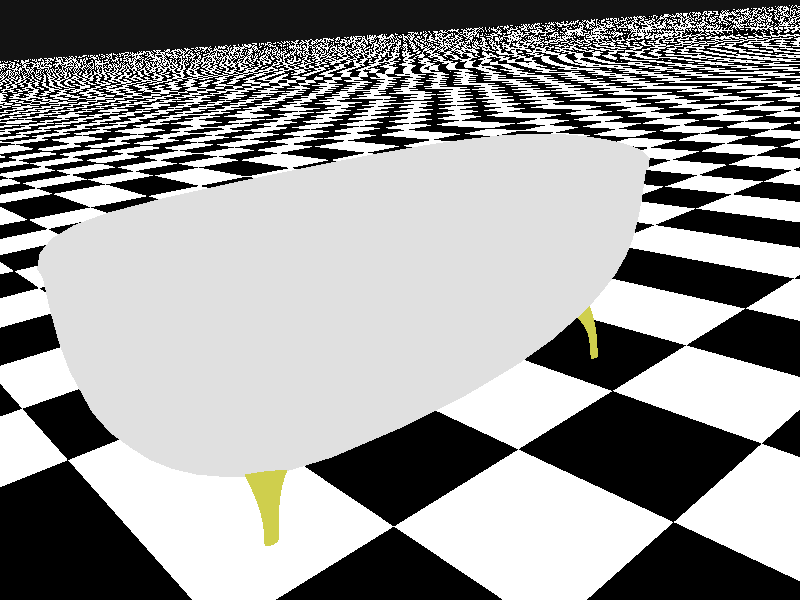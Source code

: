 #include "rad_def.inc"
#include "colors.inc"
  light_source {
    100
    color White
  }
global_settings{
	 assumed_gamma 2.200000
	 max_trace_level 5
	 ambient_light rgb <0.000000, 0.000000, 0.000000>
}
background { rgb <0.10000, 0.10000, 0.100000> }
#declare camera_location = <-3.213874, 2.734294, 2.933712>;
camera{
	 perspective
	 location camera_location
	 right (320 / 240) * x
	 up y
	 angle 57.822402
	 sky <0.309385, 0.909961, -0.276137>
	 look_at <-0.031371, 0.790274, 0.093219>
}
#declare wl_1_Infinite = light_source {
	 <-3.323874, 2.734294, 3.927712>
	 color rgb <0.700000, 0.700000, 0.700000>
	 fade_distance 1.000000
	 fade_power 0.000000
	 media_interaction on
	 media_attenuation off
	 parallel
	 point_at <0.000000, -0.882542, -0.065219>
}
#declare wm_legs = texture{
	 pigment{
		 color rgbf <0.806667, 0.806667, 0.306533, 0.000000>
	 }
	 finish {
		 ambient rgb <0.234100, 0.234100, 0.234100>
		 diffuse 0.373333
		 brilliance 1.800000
		 metallic 4.266667
		 specular 0.667000
		 roughness 0.010000
		 reflection {
			 color rgb <0.900100, 0.900100, 0.900100> 
			 falloff 1.000000
			 exponent 1.000000
			 metallic 2.866667
		 }
	 }
}
#declare wm_ceramictub = texture{
	 pigment{
		 color rgbf <0.873333, 0.873333, 0.873333, 0.000000>
	 }
	 finish {
		 ambient rgb <0.234100, 0.234100, 0.234100>
		 diffuse 0.700000
		 brilliance 1.000000
		 metallic 0.000000
		 specular 0.667000
		 roughness 0.496667
	 }
}
#declare wo_0_Cube1_cut12 = mesh2{
	 vertex_vectors { 7, <-0.494470, 0.362960, 1.440534>, <-0.480601, 0.342496, 1.417873>, <-0.519086, 0.372949, 1.419575>, <-0.483724, 0.373435, 1.484153>, <-0.509945, 0.347876, 1.377721>, <-0.514443, 0.392428, 1.473166>, <-0.459023, 0.348576, 1.470714>}
	 //#local average_center = <-0.494470, 0.362960, 1.440534>;
	 normal_vectors { 7, <-0.578564, -0.749192, 0.322452>, <-0.578564, -0.749192, 0.322452>, <0.000000, 0.000000, 0.000000>, <0.000000, 0.000000, 0.000000>, <0.000000, 0.000000, 0.000000>, <-0.578564, -0.749192, 0.322452>, <0.000000, 0.000000, 0.000000>}
	 uv_vectors { 0}
	 texture_list { 1, texture{wm_legs}}
	 face_indices { 10, <0, 2, 1>, 0, <0, 3, 5>, 0, <5, 2, 0>, 0, <3, 1, 6>, 0, <2, 1, 4>, 0, <6, 1, 3>, 0, <1, 3, 0>, 0, <5, 3, 2>, 0, <3, 1, 2>, 0, <4, 1, 2>, 0}
	 normal_indices { 10, <0, 2, 1>, <0, 3, 5>, <5, 2, 0>, <3, 1, 6>, <2, 1, 4>, <6, 1, 3>, <1, 3, 0>, <5, 3, 2>, <3, 1, 2>, <4, 1, 2>}
	 uv_indices { 10, <0, 0, 0>, <0, 0, 0>, <0, 0, 0>, <0, 0, 0>, <0, 0, 0>, <0, 0, 0>, <0, 0, 0>, <0, 0, 0>, <0, 0, 0>, <0, 0, 0>}
}
object{ wo_0_Cube1_cut12
	 interior {
		 ior 1.000000
	 }
}
#declare wo_1_Cube1_cut11 = mesh2{
	 vertex_vectors { 7, <-0.481424, 0.437031, -1.300229>, <-0.473713, 0.445976, -1.344936>, <-0.504620, 0.447713, -1.278749>, <-0.465940, 0.417403, -1.277001>, <-0.503722, 0.465294, -1.333676>, <-0.492529, 0.424150, -1.235851>, <-0.448022, 0.421648, -1.331159>}
	 //#local average_center = <-0.481424, 0.437031, -1.300229>;
	 normal_vectors { 7, <-0.589229, -0.766660, -0.255034>, <0.000000, 0.000000, 0.000000>, <-0.589229, -0.766660, -0.255034>, <0.589229, 0.766660, 0.255034>, <0.000000, 0.000000, 0.000000>, <0.000000, 0.000000, 0.000000>, <-0.589229, -0.766660, -0.255034>}
	 uv_vectors { 0}
	 texture_list { 1, texture{wm_legs}}
	 face_indices { 10, <0, 2, 4>, 0, <4, 1, 0>, 0, <3, 5, 2>, 0, <2, 0, 3>, 0, <6, 3, 0>, 0, <0, 1, 6>, 0, <1, 4, 3>, 0, <1, 3, 6>, 0, <2, 5, 3>, 0, <3, 4, 2>, 0}
	 normal_indices { 10, <0, 2, 4>, <4, 1, 0>, <3, 5, 2>, <2, 0, 3>, <6, 3, 0>, <0, 1, 6>, <1, 4, 3>, <1, 3, 6>, <2, 5, 3>, <3, 4, 2>}
	 uv_indices { 10, <0, 0, 0>, <0, 0, 0>, <0, 0, 0>, <0, 0, 0>, <0, 0, 0>, <0, 0, 0>, <0, 0, 0>, <0, 0, 0>, <0, 0, 0>, <0, 0, 0>}
}
object{ wo_1_Cube1_cut11
	 interior {
		 ior 1.000000
	 }
}
#declare wo_2_Cube1_cut10 = mesh2{
	 vertex_vectors { 7, <0.494470, 0.362960, 1.440534>, <0.480601, 0.342496, 1.417873>, <0.483724, 0.373435, 1.484153>, <0.519086, 0.372949, 1.419575>, <0.459023, 0.348576, 1.470714>, <0.514443, 0.392428, 1.473166>, <0.509945, 0.347876, 1.377721>}
	 //#local average_center = <0.494470, 0.362960, 1.440534>;
	 normal_vectors { 7, <0.578564, -0.749192, 0.322452>, <0.578564, -0.749192, 0.322452>, <0.000000, 0.000000, 0.000000>, <-0.578564, 0.749192, -0.322452>, <0.000000, 0.000000, 0.000000>, <0.578564, -0.749192, 0.322452>, <0.000000, 0.000000, 0.000000>}
	 uv_vectors { 0}
	 texture_list { 1, texture{wm_legs}}
	 face_indices { 10, <0, 2, 4>, 0, <4, 1, 0>, 0, <0, 3, 5>, 0, <0, 5, 2>, 0, <1, 6, 3>, 0, <1, 3, 0>, 0, <4, 3, 1>, 0, <3, 6, 1>, 0, <2, 5, 3>, 0, <2, 3, 4>, 0}
	 normal_indices { 10, <0, 2, 4>, <4, 1, 0>, <0, 3, 5>, <0, 5, 2>, <1, 6, 3>, <1, 3, 0>, <4, 3, 1>, <3, 6, 1>, <2, 5, 3>, <2, 3, 4>}
	 uv_indices { 10, <0, 0, 0>, <0, 0, 0>, <0, 0, 0>, <0, 0, 0>, <0, 0, 0>, <0, 0, 0>, <0, 0, 0>, <0, 0, 0>, <0, 0, 0>, <0, 0, 0>}
}
object{ wo_2_Cube1_cut10
	 interior {
		 ior 1.000000
	 }
}
#declare wo_3_Cube1_cut9 = mesh2{
	 vertex_vectors { 7, <0.481424, 0.437031, -1.300229>, <0.473713, 0.445976, -1.344936>, <0.465940, 0.417403, -1.277001>, <0.504620, 0.447713, -1.278749>, <0.448022, 0.421648, -1.331159>, <0.492529, 0.424150, -1.235851>, <0.503722, 0.465294, -1.333676>}
	 //#local average_center = <0.481424, 0.437031, -1.300229>;
	 normal_vectors { 7, <0.589229, -0.766660, -0.255034>, <0.589229, -0.766660, -0.255034>, <0.589229, -0.766660, -0.255034>, <0.000000, 0.000000, 0.000000>, <-0.589229, 0.766660, 0.255034>, <0.000000, 0.000000, 0.000000>, <0.000000, 0.000000, 0.000000>}
	 uv_vectors { 0}
	 texture_list { 2, texture{wm_ceramictub}, texture{wm_legs}}
	 face_indices { 10, <0, 2, 4>, 1, <4, 1, 0>, 1, <3, 5, 2>, 1, <2, 0, 3>, 1, <6, 3, 0>, 1, <0, 1, 6>, 1, <4, 6, 1>, 0, <2, 5, 3>, 0, <2, 3, 4>, 0, <3, 6, 4>, 0}
	 normal_indices { 10, <0, 2, 4>, <4, 1, 0>, <3, 5, 2>, <2, 0, 3>, <6, 3, 0>, <0, 1, 6>, <4, 6, 1>, <2, 5, 3>, <2, 3, 4>, <3, 6, 4>}
	 uv_indices { 10, <0, 0, 0>, <0, 0, 0>, <0, 0, 0>, <0, 0, 0>, <0, 0, 0>, <0, 0, 0>, <0, 0, 0>, <0, 0, 0>, <0, 0, 0>, <0, 0, 0>}
}
object{ wo_3_Cube1_cut9
	 interior {
		 ior 1.000000
	 }
}
#declare wo_4_Cube1_cut8 = mesh2{
	 vertex_vectors { 163, <-0.534543, 0.441598, 1.502172>, <-0.429862, 0.358766, 1.497541>, <-0.526047, 0.357443, 1.321888>, <-0.572858, 0.291052, 1.397134>, <-0.582806, 0.327744, 1.514253>, <-0.511606, 0.287341, 1.505015>, <-0.622673, 0.167626, 1.455603>, <-0.632261, 0.186336, 1.525911>, <-0.586004, 0.171135, 1.520356>, <-0.654667, 0.022976, 1.487436>, 
			<-0.664106, 0.022976, 1.549413>, <-0.622295, 0.022976, 1.544934>, <-0.553926, 0.409110, 1.391909>, <-0.471886, 0.410238, 1.541732>, <-0.464639, 0.338459, 1.387960>, <-0.593415, 0.314588, 1.444088>, <-0.548776, 0.329253, 1.360539>, <-0.541170, 0.311423, 1.536105>, <-0.558176, 0.386834, 1.508511>, <-0.532686, 0.280127, 1.436209>, <-0.470608, 0.326650, 1.500725>, 
			<-0.637223, 0.178357, 1.483793>, <-0.598863, 0.235136, 1.429584>, <-0.605946, 0.181349, 1.539023>, <-0.608750, 0.260707, 1.519236>, <-0.597769, 0.165391, 1.479054>, <-0.552172, 0.234922, 1.511419>, <-0.668114, 0.022976, 1.512187>, <-0.640444, 0.096093, 1.473707>, <-0.640502, 0.022976, 1.561230>, <-0.649897, 0.106160, 1.536517>, <-0.632452, 0.022976, 1.508367>, 
			<-0.607642, 0.099143, 1.531931>, <-0.647023, 0.022976, 1.527261>, <-0.572975, 0.365430, 1.418948>, <-0.506302, 0.363210, 1.538519>, <-0.498284, 0.314097, 1.412308>, <-0.615956, 0.250980, 1.465702>, <-0.576131, 0.250798, 1.535502>, <-0.567698, 0.228987, 1.459035>, <-0.654001, 0.101593, 1.498802>, <-0.626023, 0.104194, 1.548463>, <-0.617960, 0.095608, 1.494890>, 
			<-0.545519, 0.381961, 1.343915>, <-0.443676, 0.383362, 1.529901>, <-0.496258, 0.342981, 1.341736>, <-0.592445, 0.324082, 1.481436>, <-0.537327, 0.343974, 1.341342>, <-0.521738, 0.298569, 1.526770>, <-0.546297, 0.414487, 1.505379>, <-0.553088, 0.283486, 1.408196>, <-0.450219, 0.343157, 1.499064>, <-0.637604, 0.183515, 1.506212>, <-0.585829, 0.265070, 1.414018>, 
			<-0.593138, 0.176225, 1.533417>, <-0.595805, 0.295225, 1.516713>, <-0.610196, 0.165357, 1.462241>, <-0.532278, 0.262741, 1.507920>, <-0.668708, 0.022976, 1.531975>, <-0.632224, 0.132157, 1.465475>, <-0.628880, 0.022976, 1.556398>, <-0.641722, 0.146812, 1.530785>, <-0.643481, 0.022976, 1.493410>, <-0.598133, 0.135922, 1.525876>, <-0.550517, 0.431464, 1.449964>, 
			<-0.505253, 0.432087, 1.532625>, <-0.439678, 0.343759, 1.445061>, <-0.586593, 0.302499, 1.412543>, <-0.560564, 0.312029, 1.379222>, <-0.563620, 0.322336, 1.532204>, <-0.570304, 0.358101, 1.511494>, <-0.517057, 0.281303, 1.471655>, <-0.491060, 0.308344, 1.502663>, <-0.631964, 0.172510, 1.464855>, <-0.611349, 0.202304, 1.443543>, <-0.620348, 0.185166, 1.536685>, 
			<-0.621086, 0.224356, 1.522182>, <-0.588626, 0.167420, 1.500331>, <-0.570382, 0.204261, 1.515550>, <-0.663156, 0.022976, 1.495518>, <-0.647778, 0.059634, 1.480845>, <-0.653474, 0.022976, 1.559033>, <-0.657216, 0.064756, 1.542822>, <-0.624438, 0.022976, 1.527232>, <-0.615405, 0.061320, 1.538343>, <-0.644212, 0.022976, 1.541903>, <-0.656114, 0.022976, 1.520763>, 
			<-0.640742, 0.022976, 1.519117>, <-0.570865, 0.380519, 1.466364>, <-0.563363, 0.387718, 1.405548>, <-0.565336, 0.346648, 1.379321>, <-0.582934, 0.341352, 1.431874>, <-0.482569, 0.343892, 1.527754>, <-0.489066, 0.387022, 1.540075>, <-0.534080, 0.379295, 1.532334>, <-0.523651, 0.338209, 1.537162>, <-0.524127, 0.318326, 1.375658>, <-0.481415, 0.326878, 1.400162>, 
			<-0.478146, 0.316795, 1.458120>, <-0.515343, 0.298913, 1.424342>, <-0.615826, 0.257737, 1.494247>, <-0.604591, 0.284243, 1.455353>, <-0.610011, 0.242695, 1.441511>, <-0.627002, 0.215464, 1.475171>, <-0.560573, 0.242468, 1.528159>, <-0.558915, 0.282257, 1.535446>, <-0.593854, 0.257636, 1.532758>, <-0.592060, 0.217133, 1.536589>, <-0.583386, 0.230561, 1.437832>, 
			<-0.550406, 0.256537, 1.447853>, <-0.555920, 0.230435, 1.485970>, <-0.583755, 0.198324, 1.469515>, <-0.654574, 0.104437, 1.518853>, <-0.646112, 0.140323, 1.491602>, <-0.649013, 0.098516, 1.481906>, <-0.661224, 0.062400, 1.505596>, <-0.614282, 0.101745, 1.543555>, <-0.617034, 0.143534, 1.543120>, <-0.639138, 0.105872, 1.546253>, <-0.633613, 0.063839, 1.554639>, 
			<-0.629128, 0.095214, 1.479748>, <-0.608933, 0.131034, 1.487414>, <-0.609833, 0.097008, 1.513997>, <-0.625562, 0.059470, 1.501776>, <-0.656067, 0.022976, 1.538989>, <-0.651070, 0.022976, 1.506177>, <-0.633932, 0.022976, 1.536617>, <-0.560614, 0.406335, 1.458247>, <-0.555337, 0.364857, 1.361755>, <-0.575694, 0.326230, 1.396342>, <-0.581424, 0.353331, 1.474149>, 
			<-0.463105, 0.363993, 1.528755>, <-0.519622, 0.405951, 1.532469>, <-0.548716, 0.351597, 1.532239>, <-0.502102, 0.322328, 1.527044>, <-0.510124, 0.331290, 1.358783>, <-0.458884, 0.330810, 1.451561>, <-0.497518, 0.300648, 1.464798>, <-0.538403, 0.302815, 1.392186>, <-0.604082, 0.292088, 1.488061>, <-0.598213, 0.274350, 1.427652>, <-0.621442, 0.208445, 1.453964>, 
			<-0.627170, 0.221416, 1.500223>, <-0.541513, 0.271884, 1.527077>, <-0.578881, 0.290992, 1.532250>, <-0.607891, 0.222337, 1.534109>, <-0.578065, 0.210516, 1.530208>, <-0.568318, 0.259064, 1.423514>, <-0.536818, 0.257694, 1.478750>, <-0.573483, 0.200139, 1.493201>, <-0.597582, 0.198988, 1.450844>, <-0.646621, 0.144423, 1.512443>, <-0.641034, 0.135803, 1.474025>, 
			<-0.656266, 0.060842, 1.488927>, <-0.661818, 0.063856, 1.525384>, <-0.604937, 0.139789, 1.537978>, <-0.630578, 0.146195, 1.540866>, <-0.646584, 0.064649, 1.552442>, <-0.621990, 0.062628, 1.549807>, <-0.620521, 0.130678, 1.471715>, <-0.600467, 0.132892, 1.507244>, <-0.617548, 0.060218, 1.520642>, <-0.636591, 0.059226, 1.486819>}
	 //#local average_center = <-0.583370, 0.218594, 1.487356>;
	 normal_vectors { 271, <0.369123, 0.435424, 0.821069>, <0.786286, -0.360689, -0.501655>, <-0.722303, 0.623705, -0.298780>, <0.328238, 0.189298, 0.925433>, <0.844489, -0.277023, -0.458364>, <-0.915151, 0.314548, -0.252108>, <0.941990, -0.284824, 0.177568>, <0.453268, 0.534419, 0.713403>, <-0.078307, 0.084432, -0.993347>, <0.783862, -0.386316, -0.486127>, 
			<-0.602898, 0.705753, 0.372057>, <-0.623148, 0.698864, -0.351106>, <0.959318, -0.208091, 0.190806>, <0.355358, 0.267962, 0.895498>, <-0.186482, -0.016659, -0.982317>, <0.829984, -0.332651, -0.447738>, <-0.805307, 0.423541, 0.414842>, <-0.832117, 0.504110, -0.231200>, <0.160214, 0.175825, 0.971297>, <0.834664, -0.233981, -0.498587>, <-0.959528, 0.177780, -0.218405>, 
			<-0.000000, 1.000000, -0.000000>, <0.938828, -0.292788, 0.181320>, <0.005526, 0.050594, -0.998704>, <-0.480280, 0.828166, 0.288916>, <0.949956, -0.268209, 0.160149>, <-0.114518, 0.044948, -0.992404>, <-0.713295, 0.564505, 0.415384>, <0.970592, -0.158212, 0.181441>, <-0.133848, -0.110370, -0.984837>, <-0.837391, 0.287098, 0.465136>, <0.929667, -0.359560, -0.080221>, 
			<0.478099, 0.555774, 0.680100>, <-0.489466, 0.387260, -0.781315>, <0.785634, -0.393926, -0.477076>, <-0.359759, 0.694325, 0.623287>, <-0.590174, 0.713649, -0.377358>, <0.967816, -0.247534, -0.045370>, <0.229763, 0.411527, 0.881961>, <-0.622982, 0.156501, -0.766421>, <0.792133, -0.344535, -0.503806>, <-0.570442, 0.408569, 0.712507>, <-0.773794, 0.566611, -0.283188>, 
			<0.177700, 0.205660, 0.962355>, <0.797513, -0.250061, -0.549038>, <-0.943892, 0.233255, -0.233794>, <0.871798, -0.091446, 0.481254>, <0.415336, 0.493816, 0.763964>, <0.391825, -0.195060, -0.899125>, <0.783850, -0.374840, -0.495049>, <-0.717389, 0.682745, 0.138608>, <-0.669862, 0.668540, -0.323015>, <0.848857, -0.080988, 0.522381>, <0.227190, 0.271049, 0.935370>, 
			<0.360942, -0.188079, -0.913426>, <0.810181, -0.305550, -0.500245>, <-0.895971, 0.400776, 0.191349>, <-0.873077, 0.408012, -0.266950>, <0.150363, 0.156493, 0.976166>, <0.835843, -0.222592, -0.501815>, <-0.976367, 0.162119, -0.142915>, <0.000000, 1.000000, 0.000000>, <-0.000000, 1.000000, -0.000000>, <0.000000, 1.000000, -0.000000>, <0.921692, -0.381332, -0.071205>, 
			<0.937879, -0.293534, 0.184987>, <0.887548, -0.059668, 0.456836>, <0.940309, -0.289920, 0.178231>, <-0.384643, 0.393844, -0.834827>, <-0.039304, 0.103467, -0.993856>, <0.411670, -0.215724, -0.885433>, <-0.054267, 0.087334, -0.994700>, <-0.227064, 0.825984, 0.515938>, <-0.442370, 0.859960, 0.254516>, <-0.606514, 0.791666, 0.073522>, <-0.537417, 0.775454, 0.331442>, 
			<0.945470, -0.317024, -0.074713>, <0.944479, -0.274599, 0.180428>, <0.887565, -0.140922, 0.438599>, <0.953125, -0.237119, 0.187955>, <-0.562145, 0.298936, -0.771123>, <-0.098635, 0.070903, -0.992595>, <0.422651, -0.200125, -0.883921>, <-0.125437, 0.007842, -0.992071>, <-0.469042, 0.558013, 0.684559>, <-0.662684, 0.633237, 0.399825>, <-0.809444, 0.553531, 0.195969>, 
			<-0.758261, 0.493787, 0.425693>, <0.976190, -0.196037, -0.092862>, <0.965823, -0.178408, 0.188031>, <0.847252, -0.064890, 0.527213>, <0.971564, -0.143515, 0.188328>, <-0.655204, 0.031581, -0.754791>, <-0.137837, -0.078327, -0.987353>, <0.415468, -0.207970, -0.885514>, <-0.126072, -0.130084, -0.983455>, <-0.622489, 0.285960, 0.728515>, <-0.831061, 0.344052, 0.436995>, 
			<-0.936830, 0.269469, 0.223015>, <-0.842393, 0.255469, 0.474457>, <-0.000000, 1.000000, 0.000000>, <-0.000000, 1.000000, -0.000000>, <0.000000, 1.000000, 0.000000>, <0.919914, -0.386870, -0.063955>, <0.892546, -0.050418, 0.448129>, <0.880480, -0.074173, 0.468244>, <0.924998, -0.371986, -0.077490>, <-0.406710, 0.457064, -0.790999>, <0.422045, -0.224437, -0.878354>, 
			<0.401081, -0.205451, -0.892706>, <-0.448872, 0.410301, -0.793831>, <-0.186097, 0.859079, 0.476814>, <-0.569351, 0.821064, 0.041154>, <-0.658931, 0.744300, 0.108754>, <-0.288493, 0.770077, 0.568993>, <0.936572, -0.341550, -0.078585>, <0.863492, -0.102497, 0.493838>, <0.852689, -0.092584, 0.514150>, <0.955470, -0.286185, -0.071937>, <-0.527640, 0.350041, -0.773994>, 
			<0.386281, -0.187720, -0.903077>, <0.391587, -0.188236, -0.900681>, <-0.593652, 0.234258, -0.769870>, <-0.454652, 0.629352, 0.630244>, <-0.771361, 0.616764, 0.156857>, <-0.855892, 0.485824, 0.177270>, <-0.518092, 0.490986, 0.700367>, <0.969528, -0.222506, -0.102507>, <0.847171, -0.070683, 0.526598>, <0.820019, -0.050457, 0.570108>, <0.977235, -0.184963, -0.103924>, 
			<-0.644812, 0.082982, -0.759823>, <0.408377, -0.204950, -0.889508>, <0.421737, -0.209547, -0.882172>, <-0.694571, 0.011421, -0.719333>, <-0.606816, 0.332142, 0.722119>, <-0.929263, 0.322740, 0.179746>, <-0.943393, 0.232307, 0.236734>, <-0.630306, 0.259282, 0.731770>, <0.737263, -0.380426, -0.558318>, <0.737263, -0.380426, -0.558318>, <0.737263, -0.380426, -0.558318>, 
			<-0.578564, -0.749192, 0.322452>, <-0.578564, -0.749192, 0.322452>, <-0.578564, -0.749192, 0.322452>, <-0.578564, -0.749192, 0.322452>, <-0.564667, 0.670460, -0.481284>, <-0.564667, 0.670460, -0.481284>, <-0.564667, 0.670460, -0.481284>, <-0.578564, -0.749192, 0.322452>, <-0.578564, -0.749192, 0.322452>, <-0.578564, -0.749192, 0.322452>, <0.485855, 0.561065, 0.670187>, 
			<0.485855, 0.561065, 0.670187>, <-0.578564, -0.749192, 0.322452>, <-0.000000, 1.000000, -0.000000>, <-0.000000, 1.000000, -0.000000>, <-0.087330, 0.193202, 0.977265>, <-0.087330, 0.193202, 0.977265>, <-0.087330, 0.193202, 0.977265>, <-0.000000, 1.000000, 0.000000>, <-0.000000, 1.000000, 0.000000>, <0.835045, -0.218623, -0.504880>, <0.835045, -0.218623, -0.504880>, 
			<0.835045, -0.218623, -0.504880>, <0.835045, -0.218623, -0.504880>, <0.000000, 1.000000, 0.000000>, <0.000000, 1.000000, 0.000000>, <-0.944207, 0.115859, -0.308303>, <-0.944207, 0.115859, -0.308303>, <-0.944207, 0.115859, -0.308303>, <0.935993, -0.272618, 0.222702>, <0.935993, -0.272618, 0.222702>, <0.935993, -0.272618, 0.222702>, <-0.578564, -0.749192, 0.322452>, 
			<-0.578564, -0.749192, 0.322452>, <-0.578564, -0.749192, 0.322452>, <0.067797, 0.012082, -0.997626>, <0.067797, 0.012082, -0.997626>, <0.067797, 0.012082, -0.997626>, <-0.578564, -0.749192, 0.322452>, <-0.578564, -0.749192, 0.322452>, <-0.578564, -0.749192, 0.322452>, <-0.400843, 0.876137, 0.267786>, <-0.400843, 0.876137, 0.267786>, <-0.400843, 0.876137, 0.267786>, 
			<-0.578564, -0.749192, 0.322452>, <-0.578564, -0.749192, 0.322452>, <-0.578564, -0.749192, 0.322452>, <-0.000000, 1.000000, -0.000000>, <-0.000000, 1.000000, -0.000000>, <0.981554, -0.149644, 0.118991>, <0.981554, -0.149644, 0.118991>, <0.981554, -0.149644, 0.118991>, <0.000000, 1.000000, 0.000000>, <0.000000, 1.000000, 0.000000>, <-0.118401, -0.138366, -0.983278>, 
			<-0.118401, -0.138366, -0.983278>, <-0.118401, -0.138366, -0.983278>, <-0.118401, -0.138366, -0.983278>, <0.000000, 1.000000, -0.000000>, <0.000000, 1.000000, -0.000000>, <-0.822630, 0.248255, 0.511517>, <-0.822630, 0.248255, 0.511517>, <-0.822630, 0.248255, 0.511517>, <0.871720, 0.014927, 0.489777>, <0.871720, 0.014927, 0.489777>, <0.871720, 0.014927, 0.489777>, 
			<-0.578564, -0.749192, 0.322452>, <-0.578564, -0.749192, 0.322452>, <-0.313886, 0.353112, -0.881356>, <-0.313886, 0.353112, -0.881356>, <-0.313886, 0.353112, -0.881356>, <-0.578564, -0.749192, 0.322452>, <-0.108180, 0.858419, 0.501412>, <-0.108180, 0.858419, 0.501412>, <-0.108180, 0.858419, 0.501412>, <-0.578564, -0.749192, 0.322452>, <-0.578564, -0.749192, 0.322452>, 
			<-0.578564, -0.749192, 0.322452>, <-0.000000, 1.000000, 0.000000>, <-0.000000, 1.000000, 0.000000>, <-0.000000, 1.000000, 0.000000>, <0.976864, -0.182593, -0.111342>, <0.976864, -0.182593, -0.111342>, <0.000000, 1.000000, 0.000000>, <0.000000, 1.000000, 0.000000>, <0.000000, 1.000000, 0.000000>, <-0.660815, -0.009921, -0.750483>, <-0.660815, -0.009921, -0.750483>, 
			<-0.000000, 1.000000, -0.000000>, <-0.000000, 1.000000, -0.000000>, <-0.000000, 1.000000, -0.000000>, <-0.632531, 0.253304, 0.731944>, <-0.632531, 0.253304, 0.731944>, <0.919629, -0.388410, -0.058484>, <0.919629, -0.388410, -0.058484>, <0.919629, -0.388410, -0.058484>, <0.919629, -0.388410, -0.058484>, <-0.578564, -0.749192, 0.322452>, <-0.578564, -0.749192, 0.322452>, 
			<-0.578564, -0.749192, 0.322452>, <0.427604, -0.229880, -0.874249>, <0.427604, -0.229880, -0.874249>, <-0.578564, -0.749192, 0.322452>, <-0.554827, 0.831706, 0.020803>, <-0.554827, 0.831706, 0.020803>, <-0.554827, 0.831706, 0.020803>, <-0.554827, 0.831706, 0.020803>, <-0.578564, -0.749192, 0.322452>, <-0.578564, -0.749192, 0.322452>, <-0.578564, -0.749192, 0.322452>, 
			<-0.000000, 1.000000, -0.000000>, <-0.000000, 1.000000, -0.000000>, <-0.000000, 1.000000, -0.000000>, <0.849210, -0.061967, 0.524407>, <0.849210, -0.061967, 0.524407>, <0.849210, -0.061967, 0.524407>, <0.849210, -0.061967, 0.524407>, <-0.000000, 1.000000, 0.000000>, <-0.000000, 1.000000, 0.000000>, <-0.000000, 1.000000, 0.000000>, <0.425594, -0.209589, -0.880308>, 
			<0.425594, -0.209589, -0.880308>, <0.000000, 1.000000, 0.000000>, <0.000000, 1.000000, 0.000000>, <0.000000, 1.000000, 0.000000>, <-0.944342, 0.218044, 0.246323>, <-0.944342, 0.218044, 0.246323>, <-0.944342, 0.218044, 0.246323>, <-0.944342, 0.218044, 0.246323>}
	 uv_vectors { 0}
	 texture_list { 2, texture{wm_ceramictub}, texture{wm_legs}}
	 face_indices { 322, <10, 81, 124>, 1, <124, 58, 10>, 1, <58, 124, 86>, 1, <86, 27, 58>, 1, <33, 86, 124>, 1, <33, 124, 85>, 1, <29, 85, 81>, 1, <85, 124, 81>, 1, <9, 79, 125>, 1, <9, 125, 62>, 1, 
			<31, 62, 87>, 1, <62, 125, 87>, 1, <33, 87, 125>, 1, <125, 86, 33>, 1, <86, 125, 79>, 1, <79, 27, 86>, 1, <11, 83, 126>, 1, <11, 126, 60>, 1, <29, 60, 85>, 1, <60, 126, 85>, 1, <85, 126, 33>, 1, 
			<126, 87, 33>, 1, <87, 126, 83>, 1, <83, 31, 87>, 1, <18, 88, 127>, 1, <18, 127, 49>, 1, <49, 127, 64>, 1, <49, 64, 0>, 1, <64, 127, 89>, 1, <89, 12, 64>, 1, <34, 89, 127>, 1, <34, 127, 88>, 1, 
			<12, 89, 128>, 1, <12, 128, 43>, 1, <43, 128, 47>, 1, <43, 47, 2>, 1, <16, 47, 128>, 1, <16, 128, 90>, 1, <89, 34, 90>, 1, <89, 90, 128>, 1, <3, 68, 129>, 1, <3, 129, 67>, 1, <67, 129, 91>, 1, 
			<67, 91, 15>, 1, <34, 91, 129>, 1, <34, 129, 90>, 1, <68, 16, 90>, 1, <68, 90, 129>, 1, <130, 46, 15>, 1, <15, 91, 130>, 1, <4, 46, 130>, 1, <4, 130, 70>, 1, <70, 130, 88>, 1, <70, 88, 18>, 1, 
			<88, 130, 91>, 1, <91, 34, 88>, 1, <1, 51, 131>, 1, <1, 131, 44>, 1, <93, 13, 44>, 1, <93, 44, 131>, 1, <93, 131, 92>, 1, <92, 35, 93>, 1, <92, 131, 51>, 1, <92, 51, 20>, 1, <0, 65, 132>, 1, 
			<0, 132, 49>, 1, <94, 18, 49>, 1, <94, 49, 132>, 1, <35, 94, 93>, 1, <94, 132, 93>, 1, <13, 93, 132>, 1, <132, 65, 13>, 1, <69, 4, 70>, 1, <69, 70, 133>, 1, <69, 133, 95>, 1, <69, 95, 17>, 1, 
			<35, 95, 133>, 1, <133, 94, 35>, 1, <18, 94, 133>, 1, <18, 133, 70>, 1, <134, 48, 17>, 1, <17, 95, 134>, 1, <48, 134, 72>, 1, <48, 72, 5>, 1, <72, 134, 20>, 1, <134, 92, 20>, 1, <92, 134, 95>, 1, 
			<95, 35, 92>, 1, <45, 2, 47>, 1, <45, 47, 135>, 1, <14, 45, 135>, 1, <14, 135, 97>, 1, <36, 97, 96>, 1, <97, 135, 96>, 1, <16, 96, 135>, 1, <16, 135, 47>, 1, <51, 1, 66>, 1, <51, 66, 136>, 1, 
			<20, 51, 136>, 1, <20, 136, 98>, 1, <36, 98, 136>, 1, <136, 97, 36>, 1, <97, 136, 66>, 1, <66, 14, 97>, 1, <5, 72, 137>, 1, <5, 137, 71>, 1, <71, 137, 19>, 1, <137, 99, 19>, 1, <99, 137, 98>, 1, 
			<98, 36, 99>, 1, <72, 20, 98>, 1, <72, 98, 137>, 1, <99, 138, 50>, 1, <99, 50, 19>, 1, <3, 50, 138>, 1, <3, 138, 68>, 1, <68, 138, 96>, 1, <68, 96, 16>, 1, <138, 99, 36>, 1, <36, 96, 138>, 1, 
			<46, 4, 55>, 1, <46, 55, 139>, 1, <46, 139, 101>, 1, <101, 15, 46>, 1, <37, 101, 139>, 1, <37, 139, 100>, 1, <24, 100, 139>, 1, <24, 139, 55>, 1, <53, 3, 67>, 1, <53, 67, 140>, 1, <22, 53, 140>, 1, 
			<22, 140, 102>, 1, <101, 37, 102>, 1, <101, 102, 140>, 1, <15, 101, 140>, 1, <15, 140, 67>, 1, <6, 74, 73>, 1, <74, 141, 73>, 1, <73, 141, 21>, 1, <141, 103, 21>, 1, <103, 141, 102>, 1, <102, 37, 103>, 1, 
			<22, 102, 141>, 1, <22, 141, 74>, 1, <142, 52, 21>, 1, <21, 103, 142>, 1, <7, 52, 142>, 1, <7, 142, 76>, 1, <76, 142, 100>, 1, <76, 100, 24>, 1, <100, 142, 103>, 1, <103, 37, 100>, 1, <5, 57, 143>, 1, 
			<143, 48, 5>, 1, <48, 143, 105>, 1, <105, 17, 48>, 1, <38, 105, 143>, 1, <38, 143, 104>, 1, <104, 143, 57>, 1, <104, 57, 26>, 1, <4, 69, 144>, 1, <4, 144, 55>, 1, <106, 24, 55>, 1, <106, 55, 144>, 1, 
			<38, 106, 105>, 1, <106, 144, 105>, 1, <17, 105, 144>, 1, <144, 69, 17>, 1, <7, 76, 145>, 1, <7, 145, 75>, 1, <75, 145, 107>, 1, <75, 107, 23>, 1, <38, 107, 145>, 1, <145, 106, 38>, 1, <106, 145, 76>, 1, 
			<76, 24, 106>, 1, <146, 54, 23>, 1, <23, 107, 146>, 1, <54, 146, 78>, 1, <54, 78, 8>, 1, <78, 146, 26>, 1, <146, 104, 26>, 1, <104, 146, 107>, 1, <107, 38, 104>, 1, <50, 3, 53>, 1, <50, 53, 147>, 1, 
			<19, 50, 147>, 1, <19, 147, 109>, 1, <39, 109, 108>, 1, <109, 147, 108>, 1, <108, 147, 53>, 1, <53, 22, 108>, 1, <57, 5, 71>, 1, <57, 71, 148>, 1, <26, 57, 148>, 1, <26, 148, 110>, 1, <39, 110, 148>, 1, 
			<148, 109, 39>, 1, <109, 148, 71>, 1, <71, 19, 109>, 1, <8, 78, 77>, 1, <78, 149, 77>, 1, <77, 149, 25>, 1, <149, 111, 25>, 1, <111, 149, 110>, 1, <110, 39, 111>, 1, <26, 110, 149>, 1, <26, 149, 78>, 1, 
			<111, 150, 56>, 1, <111, 56, 25>, 1, <56, 150, 74>, 1, <74, 6, 56>, 1, <150, 108, 22>, 1, <22, 74, 150>, 1, <150, 111, 39>, 1, <39, 108, 150>, 1, <7, 61, 151>, 1, <151, 52, 7>, 1, <52, 151, 113>, 1, 
			<113, 21, 52>, 1, <40, 113, 151>, 1, <40, 151, 112>, 1, <112, 151, 30>, 1, <151, 61, 30>, 1, <6, 73, 152>, 1, <6, 152, 59>, 1, <28, 59, 114>, 1, <59, 152, 114>, 1, <40, 114, 152>, 1, <152, 113, 40>, 1, 
			<113, 152, 73>, 1, <73, 21, 113>, 1, <9, 80, 79>, 1, <80, 153, 79>, 1, <79, 153, 115>, 1, <79, 115, 27>, 1, <115, 153, 114>, 1, <114, 40, 115>, 1, <28, 114, 153>, 1, <28, 153, 80>, 1, <154, 58, 27>, 1, 
			<27, 115, 154>, 1, <58, 154, 10>, 1, <154, 82, 10>, 1, <82, 154, 112>, 1, <112, 30, 82>, 1, <112, 154, 115>, 1, <115, 40, 112>, 1, <8, 63, 155>, 1, <155, 54, 8>, 1, <54, 155, 117>, 1, <117, 23, 54>, 1, 
			<41, 117, 155>, 1, <41, 155, 116>, 1, <116, 155, 63>, 1, <116, 63, 32>, 1, <75, 156, 61>, 1, <61, 7, 75>, 1, <30, 61, 156>, 1, <30, 156, 118>, 1, <41, 118, 156>, 1, <41, 156, 117>, 1, <23, 117, 75>, 1, 
			<117, 156, 75>, 1, <10, 82, 157>, 1, <10, 157, 81>, 1, <157, 119, 29>, 1, <29, 81, 157>, 1, <41, 119, 118>, 1, <119, 157, 118>, 1, <118, 157, 82>, 1, <82, 30, 118>, 1, <158, 60, 29>, 1, <29, 119, 158>, 1, 
			<11, 60, 158>, 1, <11, 158, 84>, 1, <84, 158, 32>, 1, <158, 116, 32>, 1, <116, 158, 119>, 1, <119, 41, 116>, 1, <59, 159, 56>, 1, <56, 6, 59>, 1, <56, 159, 121>, 1, <121, 25, 56>, 1, <42, 121, 159>, 1, 
			<42, 159, 120>, 1, <120, 159, 28>, 1, <159, 59, 28>, 1, <8, 77, 160>, 1, <8, 160, 63>, 1, <32, 63, 122>, 1, <63, 160, 122>, 1, <42, 122, 121>, 1, <122, 160, 121>, 1, <121, 160, 77>, 1, <77, 25, 121>, 1, 
			<11, 84, 83>, 1, <84, 161, 83>, 1, <83, 161, 123>, 1, <83, 123, 31>, 1, <42, 123, 161>, 1, <161, 122, 42>, 1, <32, 122, 161>, 1, <32, 161, 84>, 1, <162, 62, 31>, 1, <31, 123, 162>, 1, <62, 162, 9>, 1, 
			<162, 80, 9>, 1, <80, 162, 120>, 1, <120, 28, 80>, 1, <120, 162, 123>, 1, <123, 42, 120>, 1, <1, 44, 13>, 0, <13, 65, 0>, 0, <13, 0, 1>, 0, <0, 66, 1>, 0, <0, 64, 66>, 0, <64, 14, 66>, 0, 
			<64, 12, 14>, 0, <12, 45, 14>, 0, <12, 43, 45>, 0, <43, 2, 45>, 0}
	 normal_indices { 322, <160, 259, 100>, <100, 220, 161>, <221, 100, 62>, <62, 189, 222>, <21, 62, 100>, <21, 100, 61>, <194, 61, 260>, <61, 100, 261>, <155, 252, 101>, <156, 101, 230>, 
			<200, 231, 63>, <232, 101, 63>, <21, 63, 101>, <101, 62, 21>, <62, 101, 253>, <254, 190, 62>, <166, 264, 102>, <167, 102, 225>, <195, 226, 61>, <227, 102, 61>, <61, 102, 21>, 
			<102, 63, 21>, <63, 102, 265>, <266, 201, 63>, <9, 64, 103>, <9, 103, 34>, <34, 103, 235>, <34, 236, 139>, <237, 103, 65>, <65, 171, 238>, <22, 65, 103>, <22, 103, 64>, 
			<172, 65, 104>, <173, 104, 205>, <206, 104, 32>, <207, 32, 152>, <7, 32, 104>, <7, 104, 66>, <65, 22, 66>, <65, 66, 104>, <0, 47, 105>, <0, 105, 46>, <46, 105, 67>, 
			<46, 67, 6>, <22, 67, 105>, <22, 105, 66>, <47, 7, 66>, <47, 66, 105>, <106, 31, 6>, <6, 67, 106>, <1, 31, 106>, <1, 106, 49>, <49, 106, 64>, <49, 64, 9>, 
			<64, 106, 67>, <67, 22, 64>, <146, 36, 107>, <147, 107, 210>, <69, 177, 211>, <69, 212, 107>, <69, 107, 68>, <68, 23, 69>, <68, 107, 36>, <68, 36, 11>, <140, 242, 108>, 
			<141, 108, 34>, <70, 9, 34>, <70, 34, 108>, <23, 70, 69>, <70, 108, 69>, <178, 69, 108>, <108, 243, 179>, <48, 1, 49>, <48, 49, 109>, <48, 109, 71>, <48, 71, 8>, 
			<23, 71, 109>, <109, 70, 23>, <9, 70, 109>, <9, 109, 49>, <110, 33, 8>, <8, 71, 110>, <33, 110, 51>, <33, 51, 2>, <51, 110, 11>, <110, 68, 11>, <68, 110, 71>, 
			<71, 23, 68>, <214, 153, 32>, <215, 32, 111>, <183, 216, 111>, <184, 111, 73>, <24, 73, 72>, <73, 111, 72>, <7, 72, 111>, <7, 111, 32>, <36, 148, 245>, <36, 246, 112>, 
			<11, 36, 112>, <11, 112, 74>, <24, 74, 112>, <112, 73, 24>, <73, 112, 247>, <248, 185, 73>, <2, 51, 113>, <2, 113, 50>, <50, 113, 10>, <113, 75, 10>, <75, 113, 74>, 
			<74, 24, 75>, <51, 11, 74>, <51, 74, 113>, <75, 114, 35>, <75, 35, 10>, <0, 35, 114>, <0, 114, 47>, <47, 114, 72>, <47, 72, 7>, <114, 75, 24>, <24, 72, 114>, 
			<31, 1, 40>, <31, 40, 115>, <31, 115, 77>, <77, 6, 31>, <25, 77, 115>, <25, 115, 76>, <15, 76, 115>, <15, 115, 40>, <38, 0, 46>, <38, 46, 116>, <13, 38, 116>, 
			<13, 116, 78>, <77, 25, 78>, <77, 78, 116>, <6, 77, 116>, <6, 116, 46>, <3, 53, 52>, <53, 117, 52>, <52, 117, 12>, <117, 79, 12>, <79, 117, 78>, <78, 25, 79>, 
			<13, 78, 117>, <13, 117, 53>, <118, 37, 12>, <12, 79, 118>, <4, 37, 118>, <4, 118, 55>, <55, 118, 76>, <55, 76, 15>, <76, 118, 79>, <79, 25, 76>, <2, 42, 119>, 
			<119, 33, 2>, <33, 119, 81>, <81, 8, 33>, <26, 81, 119>, <26, 119, 80>, <80, 119, 42>, <80, 42, 17>, <1, 48, 120>, <1, 120, 40>, <82, 15, 40>, <82, 40, 120>, 
			<26, 82, 81>, <82, 120, 81>, <8, 81, 120>, <120, 48, 8>, <4, 55, 121>, <4, 121, 54>, <54, 121, 83>, <54, 83, 14>, <26, 83, 121>, <121, 82, 26>, <82, 121, 55>, 
			<55, 15, 82>, <122, 39, 14>, <14, 83, 122>, <39, 122, 57>, <39, 57, 5>, <57, 122, 17>, <122, 80, 17>, <80, 122, 83>, <83, 26, 80>, <35, 0, 38>, <35, 38, 123>, 
			<10, 35, 123>, <10, 123, 85>, <27, 85, 84>, <85, 123, 84>, <84, 123, 38>, <38, 13, 84>, <42, 2, 50>, <42, 50, 124>, <17, 42, 124>, <17, 124, 86>, <27, 86, 124>, 
			<124, 85, 27>, <85, 124, 50>, <50, 10, 85>, <5, 57, 56>, <57, 125, 56>, <56, 125, 16>, <125, 87, 16>, <87, 125, 86>, <86, 27, 87>, <17, 86, 125>, <17, 125, 57>, 
			<87, 126, 41>, <87, 41, 16>, <41, 126, 53>, <53, 3, 41>, <126, 84, 13>, <13, 53, 126>, <126, 87, 27>, <27, 84, 126>, <4, 44, 127>, <127, 37, 4>, <37, 127, 89>, 
			<89, 12, 37>, <28, 89, 127>, <28, 127, 88>, <88, 127, 19>, <127, 44, 19>, <3, 52, 128>, <3, 128, 43>, <18, 43, 90>, <43, 128, 90>, <28, 90, 128>, <128, 89, 28>, 
			<89, 128, 52>, <52, 12, 89>, <157, 58, 255>, <58, 129, 256>, <257, 129, 91>, <258, 91, 191>, <91, 129, 90>, <90, 28, 91>, <18, 90, 129>, <18, 129, 58>, <130, 223, 192>, 
			<193, 91, 130>, <224, 130, 162>, <130, 59, 163>, <59, 130, 88>, <88, 19, 59>, <88, 130, 91>, <91, 28, 88>, <5, 45, 131>, <131, 39, 5>, <39, 131, 93>, <93, 14, 39>, 
			<29, 93, 131>, <29, 131, 92>, <92, 131, 45>, <92, 45, 20>, <54, 132, 44>, <44, 4, 54>, <19, 44, 132>, <19, 132, 94>, <29, 94, 132>, <29, 132, 93>, <14, 93, 54>, 
			<93, 132, 54>, <164, 59, 133>, <165, 133, 262>, <133, 95, 196>, <197, 263, 133>, <29, 95, 94>, <95, 133, 94>, <94, 133, 59>, <59, 19, 94>, <134, 228, 198>, <199, 95, 134>, 
			<168, 229, 134>, <169, 134, 60>, <60, 134, 20>, <134, 92, 20>, <92, 134, 95>, <95, 29, 92>, <43, 135, 41>, <41, 3, 43>, <41, 135, 97>, <97, 16, 41>, <30, 97, 135>, 
			<30, 135, 96>, <96, 135, 18>, <135, 43, 18>, <5, 56, 136>, <5, 136, 45>, <20, 45, 98>, <45, 136, 98>, <30, 98, 97>, <98, 136, 97>, <97, 136, 56>, <56, 16, 97>, 
			<170, 60, 267>, <60, 137, 268>, <269, 137, 99>, <270, 99, 202>, <30, 99, 137>, <137, 98, 30>, <20, 98, 137>, <20, 137, 60>, <138, 233, 203>, <204, 99, 138>, <234, 138, 158>, 
			<138, 58, 159>, <58, 138, 96>, <96, 18, 58>, <96, 138, 99>, <99, 30, 96>, <149, 213, 180>, <181, 244, 142>, <182, 143, 150>, <144, 249, 151>, <145, 239, 250>, <240, 186, 251>, 
			<241, 174, 187>, <175, 217, 188>, <176, 208, 218>, <209, 154, 219>}
	 uv_indices { 322, <0, 0, 0>, <0, 0, 0>, <0, 0, 0>, <0, 0, 0>, <0, 0, 0>, <0, 0, 0>, <0, 0, 0>, <0, 0, 0>, <0, 0, 0>, <0, 0, 0>, 
			<0, 0, 0>, <0, 0, 0>, <0, 0, 0>, <0, 0, 0>, <0, 0, 0>, <0, 0, 0>, <0, 0, 0>, <0, 0, 0>, <0, 0, 0>, <0, 0, 0>, <0, 0, 0>, 
			<0, 0, 0>, <0, 0, 0>, <0, 0, 0>, <0, 0, 0>, <0, 0, 0>, <0, 0, 0>, <0, 0, 0>, <0, 0, 0>, <0, 0, 0>, <0, 0, 0>, <0, 0, 0>, 
			<0, 0, 0>, <0, 0, 0>, <0, 0, 0>, <0, 0, 0>, <0, 0, 0>, <0, 0, 0>, <0, 0, 0>, <0, 0, 0>, <0, 0, 0>, <0, 0, 0>, <0, 0, 0>, 
			<0, 0, 0>, <0, 0, 0>, <0, 0, 0>, <0, 0, 0>, <0, 0, 0>, <0, 0, 0>, <0, 0, 0>, <0, 0, 0>, <0, 0, 0>, <0, 0, 0>, <0, 0, 0>, 
			<0, 0, 0>, <0, 0, 0>, <0, 0, 0>, <0, 0, 0>, <0, 0, 0>, <0, 0, 0>, <0, 0, 0>, <0, 0, 0>, <0, 0, 0>, <0, 0, 0>, <0, 0, 0>, 
			<0, 0, 0>, <0, 0, 0>, <0, 0, 0>, <0, 0, 0>, <0, 0, 0>, <0, 0, 0>, <0, 0, 0>, <0, 0, 0>, <0, 0, 0>, <0, 0, 0>, <0, 0, 0>, 
			<0, 0, 0>, <0, 0, 0>, <0, 0, 0>, <0, 0, 0>, <0, 0, 0>, <0, 0, 0>, <0, 0, 0>, <0, 0, 0>, <0, 0, 0>, <0, 0, 0>, <0, 0, 0>, 
			<0, 0, 0>, <0, 0, 0>, <0, 0, 0>, <0, 0, 0>, <0, 0, 0>, <0, 0, 0>, <0, 0, 0>, <0, 0, 0>, <0, 0, 0>, <0, 0, 0>, <0, 0, 0>, 
			<0, 0, 0>, <0, 0, 0>, <0, 0, 0>, <0, 0, 0>, <0, 0, 0>, <0, 0, 0>, <0, 0, 0>, <0, 0, 0>, <0, 0, 0>, <0, 0, 0>, <0, 0, 0>, 
			<0, 0, 0>, <0, 0, 0>, <0, 0, 0>, <0, 0, 0>, <0, 0, 0>, <0, 0, 0>, <0, 0, 0>, <0, 0, 0>, <0, 0, 0>, <0, 0, 0>, <0, 0, 0>, 
			<0, 0, 0>, <0, 0, 0>, <0, 0, 0>, <0, 0, 0>, <0, 0, 0>, <0, 0, 0>, <0, 0, 0>, <0, 0, 0>, <0, 0, 0>, <0, 0, 0>, <0, 0, 0>, 
			<0, 0, 0>, <0, 0, 0>, <0, 0, 0>, <0, 0, 0>, <0, 0, 0>, <0, 0, 0>, <0, 0, 0>, <0, 0, 0>, <0, 0, 0>, <0, 0, 0>, <0, 0, 0>, 
			<0, 0, 0>, <0, 0, 0>, <0, 0, 0>, <0, 0, 0>, <0, 0, 0>, <0, 0, 0>, <0, 0, 0>, <0, 0, 0>, <0, 0, 0>, <0, 0, 0>, <0, 0, 0>, 
			<0, 0, 0>, <0, 0, 0>, <0, 0, 0>, <0, 0, 0>, <0, 0, 0>, <0, 0, 0>, <0, 0, 0>, <0, 0, 0>, <0, 0, 0>, <0, 0, 0>, <0, 0, 0>, 
			<0, 0, 0>, <0, 0, 0>, <0, 0, 0>, <0, 0, 0>, <0, 0, 0>, <0, 0, 0>, <0, 0, 0>, <0, 0, 0>, <0, 0, 0>, <0, 0, 0>, <0, 0, 0>, 
			<0, 0, 0>, <0, 0, 0>, <0, 0, 0>, <0, 0, 0>, <0, 0, 0>, <0, 0, 0>, <0, 0, 0>, <0, 0, 0>, <0, 0, 0>, <0, 0, 0>, <0, 0, 0>, 
			<0, 0, 0>, <0, 0, 0>, <0, 0, 0>, <0, 0, 0>, <0, 0, 0>, <0, 0, 0>, <0, 0, 0>, <0, 0, 0>, <0, 0, 0>, <0, 0, 0>, <0, 0, 0>, 
			<0, 0, 0>, <0, 0, 0>, <0, 0, 0>, <0, 0, 0>, <0, 0, 0>, <0, 0, 0>, <0, 0, 0>, <0, 0, 0>, <0, 0, 0>, <0, 0, 0>, <0, 0, 0>, 
			<0, 0, 0>, <0, 0, 0>, <0, 0, 0>, <0, 0, 0>, <0, 0, 0>, <0, 0, 0>, <0, 0, 0>, <0, 0, 0>, <0, 0, 0>, <0, 0, 0>, <0, 0, 0>, 
			<0, 0, 0>, <0, 0, 0>, <0, 0, 0>, <0, 0, 0>, <0, 0, 0>, <0, 0, 0>, <0, 0, 0>, <0, 0, 0>, <0, 0, 0>, <0, 0, 0>, <0, 0, 0>, 
			<0, 0, 0>, <0, 0, 0>, <0, 0, 0>, <0, 0, 0>, <0, 0, 0>, <0, 0, 0>, <0, 0, 0>, <0, 0, 0>, <0, 0, 0>, <0, 0, 0>, <0, 0, 0>, 
			<0, 0, 0>, <0, 0, 0>, <0, 0, 0>, <0, 0, 0>, <0, 0, 0>, <0, 0, 0>, <0, 0, 0>, <0, 0, 0>, <0, 0, 0>, <0, 0, 0>, <0, 0, 0>, 
			<0, 0, 0>, <0, 0, 0>, <0, 0, 0>, <0, 0, 0>, <0, 0, 0>, <0, 0, 0>, <0, 0, 0>, <0, 0, 0>, <0, 0, 0>, <0, 0, 0>, <0, 0, 0>, 
			<0, 0, 0>, <0, 0, 0>, <0, 0, 0>, <0, 0, 0>, <0, 0, 0>, <0, 0, 0>, <0, 0, 0>, <0, 0, 0>, <0, 0, 0>, <0, 0, 0>, <0, 0, 0>, 
			<0, 0, 0>, <0, 0, 0>, <0, 0, 0>, <0, 0, 0>, <0, 0, 0>, <0, 0, 0>, <0, 0, 0>, <0, 0, 0>, <0, 0, 0>, <0, 0, 0>, <0, 0, 0>, 
			<0, 0, 0>, <0, 0, 0>, <0, 0, 0>, <0, 0, 0>, <0, 0, 0>, <0, 0, 0>, <0, 0, 0>, <0, 0, 0>, <0, 0, 0>, <0, 0, 0>, <0, 0, 0>, 
			<0, 0, 0>, <0, 0, 0>, <0, 0, 0>, <0, 0, 0>, <0, 0, 0>, <0, 0, 0>, <0, 0, 0>, <0, 0, 0>, <0, 0, 0>, <0, 0, 0>, <0, 0, 0>, 
			<0, 0, 0>, <0, 0, 0>, <0, 0, 0>, <0, 0, 0>, <0, 0, 0>, <0, 0, 0>, <0, 0, 0>, <0, 0, 0>, <0, 0, 0>, <0, 0, 0>, <0, 0, 0>, 
			<0, 0, 0>, <0, 0, 0>, <0, 0, 0>, <0, 0, 0>}
}
object{ wo_4_Cube1_cut8
	 interior {
		 ior 1.000000
	 }
}
#declare wo_5_Cube1_cut7 = mesh2{
	 vertex_vectors { 151, <-0.529735, 0.432901, -1.367119>, <-0.510019, 0.388130, -1.252170>, <-0.458081, 0.391951, -1.363885>, <-0.579745, 0.278836, -1.385426>, <-0.564343, 0.260696, -1.314887>, <-0.533214, 0.263637, -1.382124>, <-0.612725, 0.052078, -1.404073>, <-0.598284, 0.052078, -1.341003>, <-0.570680, 0.052078, -1.400688>, <-0.534417, 0.414884, -1.296882>, 
			<-0.504955, 0.490378, -1.363871>, <-0.473301, 0.379956, -1.294124>, <-0.484176, 0.429554, -1.215638>, <-0.490118, 0.418143, -1.392168>, <-0.416882, 0.429960, -1.360029>, <-0.581180, 0.271208, -1.342635>, <-0.555892, 0.364548, -1.375166>, <-0.541492, 0.258244, -1.339818>, <-0.538368, 0.334189, -1.287042>, <-0.554629, 0.273717, -1.399983>, <-0.498953, 0.338421, -1.372017>, 
			<-0.613699, 0.052078, -1.365915>, <-0.597900, 0.171456, -1.395035>, <-0.577836, 0.052078, -1.363027>, <-0.583362, 0.163062, -1.331218>, <-0.590154, 0.052078, -1.416822>, <-0.555406, 0.164526, -1.391658>, <-0.593896, 0.052078, -1.381922>, <-0.512844, 0.467026, -1.273220>, <-0.437723, 0.415493, -1.269943>, <-0.455446, 0.467373, -1.396377>, <-0.558466, 0.351944, -1.321477>, 
			<-0.509900, 0.329659, -1.318791>, <-0.524847, 0.355554, -1.393956>, <-0.598919, 0.167903, -1.356413>, <-0.562674, 0.161991, -1.353533>, <-0.575074, 0.169151, -1.407965>, <-0.524984, 0.400624, -1.266264>, <-0.493014, 0.516771, -1.363465>, <-0.460713, 0.383601, -1.330457>, <-0.472009, 0.447553, -1.197162>, <-0.512140, 0.428758, -1.386453>, <-0.396417, 0.445501, -1.359186>, 
			<-0.574366, 0.265512, -1.323768>, <-0.542830, 0.400479, -1.370656>, <-0.534158, 0.260090, -1.361765>, <-0.524126, 0.363156, -1.270105>, <-0.568777, 0.277567, -1.396902>, <-0.478892, 0.367504, -1.367518>, <-0.607402, 0.052078, -1.349021>, <-0.589447, 0.227396, -1.390337>, <-0.571379, 0.052078, -1.382536>, <-0.574621, 0.214383, -1.324280>, <-0.602908, 0.052078, -1.414208>, 
			<-0.545607, 0.216582, -1.386985>, <-0.536581, 0.426960, -1.333881>, <-0.517153, 0.462644, -1.364973>, <-0.491264, 0.381353, -1.264742>, <-0.496774, 0.410004, -1.233994>, <-0.469991, 0.404670, -1.384551>, <-0.437424, 0.412440, -1.361492>, <-0.583426, 0.276183, -1.365262>, <-0.568379, 0.324277, -1.380229>, <-0.552469, 0.258360, -1.322215>, <-0.552016, 0.300333, -1.302222>, 
			<-0.541406, 0.268627, -1.394960>, <-0.517361, 0.304025, -1.377010>, <-0.615898, 0.052078, -1.386121>, <-0.605521, 0.112517, -1.399590>, <-0.587616, 0.052078, -1.347428>, <-0.591079, 0.108404, -1.336520>, <-0.578175, 0.052078, -1.412216>, <-0.563475, 0.109135, -1.396205>, <-0.586974, 0.052078, -1.373778>, <-0.602432, 0.052078, -1.375022>, <-0.592283, 0.052078, -1.396965>, 
			<-0.502163, 0.447371, -1.233756>, <-0.502769, 0.490788, -1.261756>, <-0.514386, 0.483150, -1.320951>, <-0.523326, 0.441944, -1.284893>, <-0.421132, 0.419179, -1.316883>, <-0.420377, 0.429999, -1.258106>, <-0.460717, 0.418940, -1.231948>, <-0.455322, 0.399123, -1.281925>, <-0.482718, 0.483342, -1.388900>, <-0.438293, 0.489038, -1.399952>, <-0.430911, 0.447802, -1.386640>, 
			<-0.472704, 0.444022, -1.393642>, <-0.550478, 0.342371, -1.297965>, <-0.546322, 0.385186, -1.309289>, <-0.560786, 0.360229, -1.349803>, <-0.570276, 0.314253, -1.332805>, <-0.500498, 0.332566, -1.346469>, <-0.491787, 0.357060, -1.306613>, <-0.523683, 0.330076, -1.296483>, <-0.526761, 0.296979, -1.330060>, <-0.542238, 0.362221, -1.389791>, <-0.507740, 0.388894, -1.392377>, 
			<-0.508744, 0.346852, -1.387939>, <-0.540718, 0.317402, -1.396595>, <-0.592571, 0.165273, -1.339322>, <-0.590605, 0.221903, -1.350326>, <-0.601123, 0.170211, -1.376861>, <-0.606494, 0.110773, -1.361431>, <-0.556129, 0.162872, -1.373286>, <-0.553212, 0.212679, -1.347467>, <-0.572574, 0.162012, -1.337733>, <-0.570632, 0.107888, -1.358544>, <-0.587967, 0.170899, -1.405303>, 
			<-0.565858, 0.223779, -1.403810>, <-0.562971, 0.166822, -1.403317>, <-0.582950, 0.111396, -1.412339>, <-0.596219, 0.052078, -1.360259>, <-0.603865, 0.052078, -1.393649>, <-0.581605, 0.052078, -1.391857>, <-0.491527, 0.468273, -1.217483>, <-0.503882, 0.508990, -1.315308>, <-0.525229, 0.456022, -1.327064>, <-0.513242, 0.425057, -1.250018>, <-0.401603, 0.433528, -1.310777>, 
			<-0.446069, 0.434734, -1.215469>, <-0.475722, 0.401431, -1.248380>, <-0.440810, 0.402864, -1.323379>, <-0.468310, 0.508025, -1.391554>, <-0.411488, 0.466101, -1.389037>, <-0.450400, 0.427636, -1.385016>, <-0.497300, 0.457168, -1.387063>, <-0.537610, 0.373367, -1.282488>, <-0.548612, 0.395321, -1.341636>, <-0.572569, 0.320808, -1.357854>, <-0.562944, 0.306724, -1.311967>, 
			<-0.480913, 0.360406, -1.338313>, <-0.507522, 0.357849, -1.281011>, <-0.538936, 0.297194, -1.310452>, <-0.518551, 0.299365, -1.354445>, <-0.527325, 0.397367, -1.387477>, <-0.489715, 0.377970, -1.385631>, <-0.526251, 0.310632, -1.391155>, <-0.556261, 0.322545, -1.393048>, <-0.584101, 0.217822, -1.332643>, <-0.592823, 0.225477, -1.371500>, <-0.608693, 0.111904, -1.381637>, 
			<-0.600198, 0.109485, -1.344537>, <-0.546404, 0.214027, -1.367951>, <-0.563471, 0.212733, -1.331065>, <-0.580412, 0.107894, -1.342944>, <-0.564174, 0.108323, -1.378053>, <-0.579169, 0.226512, -1.401009>, <-0.553381, 0.220151, -1.399037>, <-0.570970, 0.110259, -1.407733>, <-0.595703, 0.112248, -1.409724>}
	 //#local average_center = <-0.535051, 0.288549, -1.348433>;
	 normal_vectors { 205, <0.825989, -0.379853, 0.416478>, <0.310880, 0.470304, -0.825934>, <-0.701444, 0.595989, 0.390864>, <0.867987, -0.235599, 0.437141>, <0.140391, 0.224648, -0.964274>, <-0.919934, 0.247016, 0.304474>, <0.927145, -0.262123, -0.267757>, <0.822390, -0.377969, 0.425223>, <-0.636129, 0.719278, -0.279246>, <0.386212, 0.509803, -0.768727>, 
			<0.015456, 0.020295, 0.999675>, <-0.596500, 0.721866, 0.350852>, <0.951288, -0.168114, -0.258434>, <0.840849, -0.342741, 0.418929>, <-0.862971, 0.341103, -0.372732>, <0.297374, 0.317145, -0.900549>, <-0.085339, -0.048956, 0.995148>, <-0.829824, 0.432410, 0.352723>, <0.849909, -0.161739, 0.501493>, <0.102040, 0.103085, -0.989425>, <-0.952456, 0.128932, 0.276050>, 
			<-0.000000, 1.000000, 0.000000>, <0.928940, -0.273631, -0.249394>, <-0.535954, 0.804933, -0.254630>, <0.035427, 0.111048, 0.993183>, <0.934993, -0.228438, -0.271299>, <-0.752977, 0.569847, -0.329090>, <-0.064084, -0.024291, 0.997649>, <0.962926, -0.115876, -0.243612>, <-0.890623, 0.184690, -0.415549>, <-0.089050, -0.060099, 0.994212>, <0.836984, -0.055670, -0.544389>, 
			<-0.009032, -0.993451, 0.113898>, <-0.729581, 0.683143, -0.032064>, <-0.441657, -0.630342, -0.638442>, <0.498064, -0.253521, 0.829252>, <-0.875903, -0.482171, -0.017446>, <0.817861, -0.056307, -0.572655>, <0.856573, -0.372892, 0.356700>, <-0.936136, 0.336952, -0.100562>, <0.175946, 0.472402, -0.863643>, <0.457276, -0.178990, 0.871126>, <-0.775645, 0.535243, 0.334499>, 
			<0.876022, -0.188425, 0.443940>, <0.114532, 0.150182, -0.982002>, <-0.942105, 0.173685, 0.286830>, <0.935262, -0.353316, -0.021282>, <0.824202, -0.379102, 0.420680>, <-0.410489, 0.720895, -0.558399>, <0.351110, 0.495302, -0.794605>, <-0.439361, 0.341412, 0.830903>, <-0.627233, 0.643220, 0.439143>, <0.977503, -0.210880, 0.004217>, <0.874226, -0.294595, 0.385930>, 
			<-0.638421, 0.355740, -0.682545>, <0.298767, 0.241926, -0.923152>, <-0.594446, 0.115576, 0.795786>, <-0.880314, 0.342160, 0.328594>, <0.881707, -0.145568, 0.448779>, <0.096299, 0.076783, -0.992386>, <-0.971409, 0.113696, 0.208417>, <0.000000, 1.000000, 0.000000>, <-0.000000, 1.000000, 0.000000>, <0.000000, 1.000000, -0.000000>, <0.858121, -0.048488, -0.511153>, 
			<0.114492, -0.897744, -0.425378>, <0.928754, -0.370593, -0.008734>, <0.928057, -0.267758, -0.258875>, <-0.622542, 0.782551, -0.007493>, <-0.890080, 0.024328, -0.455156>, <-0.308130, 0.794203, -0.523735>, <-0.583696, 0.767644, -0.264616>, <0.469163, -0.191755, 0.862042>, <-0.532736, -0.555552, 0.638400>, <-0.367572, 0.460934, 0.807732>, <0.055490, 0.050847, 0.997164>, 
			<0.842753, -0.088700, -0.530942>, <0.928928, -0.250689, -0.272484>, <0.954720, -0.297113, -0.015251>, <0.947270, -0.208750, -0.243110>, <-0.838374, 0.539822, -0.075636>, <-0.692980, 0.655197, -0.300825>, <-0.519025, 0.593868, -0.614764>, <-0.808291, 0.466386, -0.359374>, <0.446137, -0.233577, 0.863946>, <-0.045250, 0.001451, 0.998975>, <-0.529273, 0.226163, 0.817753>, 
			<-0.077170, -0.040302, 0.996203>, <0.818228, -0.056733, -0.572088>, <0.958632, -0.135777, -0.250179>, <0.989104, -0.140887, 0.042708>, <0.961825, -0.102804, -0.253621>, <-0.969054, 0.186230, -0.162026>, <-0.881096, 0.239929, -0.407557>, <-0.683440, 0.190712, -0.704655>, <-0.894230, 0.156011, -0.419540>, <0.467938, -0.133419, 0.873632>, <-0.089190, -0.055459, 0.994469>, 
			<-0.622660, 0.040097, 0.781464>, <-0.127217, -0.058204, 0.990166>, <-0.000000, 1.000000, 0.000000>, <-0.000000, 1.000000, -0.000000>, <0.000000, 1.000000, -0.000000>, <0.684638, -0.275415, -0.674846>, <0.805438, -0.588719, -0.068408>, <0.931837, -0.362535, -0.015731>, <0.848139, -0.050073, -0.527402>, <-0.769185, 0.634928, -0.072256>, <-0.446228, 0.557599, -0.699974>, 
			<-0.357088, 0.763160, -0.538586>, <-0.674115, 0.738420, -0.017447>, <0.217233, -0.433549, 0.874554>, <-0.662517, 0.049117, 0.747435>, <-0.328769, 0.340117, 0.881040>, <0.459854, -0.210294, 0.862734>, <0.827063, -0.062072, -0.558672>, <0.942947, -0.332265, -0.021247>, <0.967398, -0.250862, -0.034770>, <0.835721, -0.074844, -0.544030>, <-0.779110, 0.621785, -0.079812>, 
			<-0.496856, 0.671978, -0.549163>, <-0.558641, 0.480177, -0.676277>, <-0.892325, 0.439171, -0.104334>, <0.480292, -0.257213, 0.838547>, <-0.487191, 0.283385, 0.826037>, <-0.565371, 0.170125, 0.807102>, <0.450587, -0.211336, 0.867357>, <0.817396, -0.056218, -0.573327>, <0.985761, -0.167546, 0.014257>, <0.991738, -0.124921, 0.029153>, <0.790250, -0.050842, -0.610672>, 
			<-0.957083, 0.248346, -0.149388>, <-0.669092, 0.253667, -0.698548>, <-0.690371, 0.156684, -0.706284>, <-0.973783, 0.151573, -0.169624>, <0.463341, -0.150589, 0.873292>, <-0.613568, 0.069330, 0.786592>, <-0.706219, 0.039264, 0.706904>, <0.472172, -0.124380, 0.872687>, <-0.000000, 1.000000, -0.000000>, <-0.000000, 1.000000, -0.000000>, <0.882172, -0.139042, 0.449932>, 
			<0.882172, -0.139042, 0.449932>, <0.882172, -0.139042, 0.449932>, <0.882172, -0.139042, 0.449932>, <-0.000000, 1.000000, 0.000000>, <-0.000000, 1.000000, 0.000000>, <-0.143750, 0.097266, -0.984822>, <-0.143750, 0.097266, -0.984822>, <-0.143750, 0.097266, -0.984822>, <0.000000, 1.000000, -0.000000>, <0.000000, 1.000000, -0.000000>, <-0.926161, 0.087702, 0.366788>, 
			<-0.926161, 0.087702, 0.366788>, <-0.926161, 0.087702, 0.366788>, <-0.000000, 1.000000, 0.000000>, <-0.000000, 1.000000, 0.000000>, <0.976016, -0.104498, -0.190979>, <0.976016, -0.104498, -0.190979>, <0.976016, -0.104498, -0.190979>, <0.000000, 1.000000, 0.000000>, <0.000000, 1.000000, 0.000000>, <-0.894701, 0.149317, -0.420967>, <-0.894701, 0.149317, -0.420967>, 
			<0.000000, 1.000000, -0.000000>, <0.000000, 1.000000, -0.000000>, <-0.082808, -0.065107, 0.994437>, <-0.082808, -0.065107, 0.994437>, <-0.000000, 1.000000, 0.000000>, <-0.000000, 1.000000, 0.000000>, <-0.000000, 1.000000, 0.000000>, <0.820683, -0.058214, -0.568411>, <0.820683, -0.058214, -0.568411>, <0.820683, -0.058214, -0.568411>, <0.820683, -0.058214, -0.568411>, 
			<0.000000, 1.000000, -0.000000>, <0.000000, 1.000000, -0.000000>, <0.000000, 1.000000, -0.000000>, <-0.974938, 0.138575, -0.174050>, <-0.974938, 0.138575, -0.174050>, <-0.974938, 0.138575, -0.174050>, <-0.974938, 0.138575, -0.174050>, <-0.000000, 1.000000, -0.000000>, <-0.000000, 1.000000, -0.000000>, <-0.000000, 1.000000, -0.000000>, <0.383536, -0.114689, 0.916377>, 
			<0.383536, -0.114689, 0.916377>, <0.383536, -0.114689, 0.916377>, <-0.000000, 1.000000, -0.000000>, <-0.000000, 1.000000, -0.000000>, <-0.000000, 1.000000, -0.000000>, <0.991997, -0.121922, 0.032820>, <0.991997, -0.121922, 0.032820>, <-0.000000, 1.000000, 0.000000>, <-0.000000, 1.000000, 0.000000>, <-0.000000, 1.000000, 0.000000>, <-0.746593, 0.148467, -0.648503>, 
			<-0.746593, 0.148467, -0.648503>, <-0.746593, 0.148467, -0.648503>, <0.000000, 1.000000, -0.000000>, <0.000000, 1.000000, -0.000000>, <0.000000, 1.000000, -0.000000>, <-0.542666, 0.002655, 0.839944>, <-0.542666, 0.002655, 0.839944>, <-0.542666, 0.002655, 0.839944>}
	 uv_vectors { 0}
	 texture_list { 1, texture{wm_legs}}
	 face_indices { 298, <7, 69, 112>, 0, <112, 49, 7>, 0, <49, 112, 74>, 0, <74, 21, 49>, 0, <27, 74, 112>, 0, <27, 112, 73>, 0, <23, 73, 69>, 0, <73, 112, 69>, 0, <6, 67, 113>, 0, <113, 53, 6>, 0, 
			<53, 113, 75>, 0, <75, 25, 53>, 0, <27, 75, 113>, 0, <27, 113, 74>, 0, <21, 74, 67>, 0, <74, 113, 67>, 0, <8, 71, 114>, 0, <8, 114, 51>, 0, <23, 51, 73>, 0, <51, 114, 73>, 0, <73, 114, 27>, 0, 
			<114, 75, 27>, 0, <75, 114, 71>, 0, <71, 25, 75>, 0, <12, 76, 115>, 0, <12, 115, 40>, 0, <76, 28, 77>, 0, <76, 77, 115>, 0, <10, 38, 116>, 0, <10, 116, 78>, 0, <28, 78, 116>, 0, <28, 116, 77>, 0, 
			<0, 56, 117>, 0, <0, 117, 55>, 0, <117, 79, 9>, 0, <9, 55, 117>, 0, <28, 79, 78>, 0, <79, 117, 78>, 0, <56, 10, 78>, 0, <56, 78, 117>, 0, <79, 118, 37>, 0, <79, 37, 9>, 0, <1, 37, 118>, 0, 
			<1, 118, 58>, 0, <58, 118, 76>, 0, <58, 76, 12>, 0, <28, 76, 118>, 0, <28, 118, 79>, 0, <29, 81, 119>, 0, <119, 80, 29>, 0, <14, 80, 119>, 0, <14, 119, 42>, 0, <12, 40, 120>, 0, <12, 120, 82>, 0, 
			<82, 120, 81>, 0, <81, 29, 82>, 0, <1, 58, 121>, 0, <1, 121, 57>, 0, <57, 121, 83>, 0, <83, 11, 57>, 0, <29, 83, 121>, 0, <29, 121, 82>, 0, <58, 12, 82>, 0, <58, 82, 121>, 0, <83, 122, 11>, 0, 
			<122, 39, 11>, 0, <2, 39, 122>, 0, <2, 122, 60>, 0, <60, 122, 80>, 0, <60, 80, 14>, 0, <80, 122, 83>, 0, <80, 83, 29>, 0, <84, 123, 38>, 0, <84, 38, 10>, 0, <30, 85, 123>, 0, <30, 123, 84>, 0, 
			<86, 14, 42>, 0, <86, 42, 124>, 0, <86, 124, 85>, 0, <85, 30, 86>, 0, <2, 60, 59>, 0, <60, 125, 59>, 0, <59, 125, 13>, 0, <125, 87, 13>, 0, <30, 87, 125>, 0, <30, 125, 86>, 0, <14, 86, 60>, 0, 
			<86, 125, 60>, 0, <13, 87, 126>, 0, <13, 126, 41>, 0, <41, 126, 56>, 0, <41, 56, 0>, 0, <10, 56, 126>, 0, <10, 126, 84>, 0, <84, 126, 87>, 0, <84, 87, 30>, 0, <37, 1, 46>, 0, <37, 46, 127>, 0, 
			<9, 37, 127>, 0, <9, 127, 89>, 0, <88, 31, 89>, 0, <88, 89, 127>, 0, <18, 88, 127>, 0, <18, 127, 46>, 0, <44, 0, 55>, 0, <44, 55, 128>, 0, <16, 44, 128>, 0, <16, 128, 90>, 0, <31, 90, 128>, 0, 
			<31, 128, 89>, 0, <9, 89, 55>, 0, <89, 128, 55>, 0, <62, 129, 61>, 0, <61, 3, 62>, 0, <129, 91, 15>, 0, <15, 61, 129>, 0, <31, 91, 90>, 0, <91, 129, 90>, 0, <62, 16, 90>, 0, <62, 90, 129>, 0, 
			<130, 43, 15>, 0, <15, 91, 130>, 0, <43, 130, 64>, 0, <43, 64, 4>, 0, <64, 130, 18>, 0, <130, 88, 18>, 0, <31, 88, 130>, 0, <31, 130, 91>, 0, <39, 2, 48>, 0, <39, 48, 131>, 0, <11, 39, 93>, 0, 
			<39, 131, 93>, 0, <32, 93, 131>, 0, <131, 92, 32>, 0, <92, 131, 48>, 0, <48, 20, 92>, 0, <46, 1, 57>, 0, <46, 57, 132>, 0, <46, 132, 94>, 0, <94, 18, 46>, 0, <94, 132, 93>, 0, <93, 32, 94>, 0, 
			<11, 93, 132>, 0, <11, 132, 57>, 0, <4, 64, 133>, 0, <4, 133, 63>, 0, <63, 133, 95>, 0, <63, 95, 17>, 0, <32, 95, 133>, 0, <32, 133, 94>, 0, <18, 94, 133>, 0, <133, 64, 18>, 0, <95, 134, 17>, 0, 
			<134, 45, 17>, 0, <45, 134, 66>, 0, <66, 5, 45>, 0, <134, 92, 20>, 0, <20, 66, 134>, 0, <92, 134, 95>, 0, <92, 95, 32>, 0, <0, 44, 135>, 0, <0, 135, 41>, 0, <13, 41, 135>, 0, <13, 135, 97>, 0, 
			<33, 97, 96>, 0, <97, 135, 96>, 0, <96, 135, 16>, 0, <135, 44, 16>, 0, <2, 59, 136>, 0, <2, 136, 48>, 0, <20, 48, 98>, 0, <48, 136, 98>, 0, <33, 98, 136>, 0, <136, 97, 33>, 0, <97, 136, 59>, 0, 
			<59, 13, 97>, 0, <5, 66, 65>, 0, <66, 137, 65>, 0, <65, 137, 19>, 0, <137, 99, 19>, 0, <99, 137, 98>, 0, <98, 33, 99>, 0, <20, 98, 137>, 0, <20, 137, 66>, 0, <99, 138, 47>, 0, <99, 47, 19>, 0, 
			<47, 138, 3>, 0, <138, 62, 3>, 0, <62, 138, 96>, 0, <96, 16, 62>, 0, <138, 99, 33>, 0, <33, 96, 138>, 0, <4, 52, 139>, 0, <139, 43, 4>, 0, <43, 139, 101>, 0, <101, 15, 43>, 0, <34, 101, 139>, 0, 
			<34, 139, 100>, 0, <100, 139, 52>, 0, <100, 52, 24>, 0, <3, 61, 140>, 0, <140, 50, 3>, 0, <50, 140, 102>, 0, <102, 22, 50>, 0, <34, 102, 140>, 0, <34, 140, 101>, 0, <15, 101, 61>, 0, <101, 140, 61>, 0, 
			<6, 68, 141>, 0, <6, 141, 67>, 0, <141, 103, 21>, 0, <21, 67, 141>, 0, <34, 103, 102>, 0, <103, 141, 102>, 0, <102, 141, 68>, 0, <68, 22, 102>, 0, <103, 142, 49>, 0, <103, 49, 21>, 0, <49, 142, 70>, 0, 
			<49, 70, 7>, 0, <70, 142, 24>, 0, <142, 100, 24>, 0, <100, 142, 103>, 0, <103, 34, 100>, 0, <5, 54, 143>, 0, <5, 143, 45>, 0, <17, 45, 143>, 0, <17, 143, 105>, 0, <35, 105, 104>, 0, <105, 143, 104>, 0, 
			<104, 143, 54>, 0, <54, 26, 104>, 0, <63, 144, 52>, 0, <52, 4, 63>, 0, <24, 52, 144>, 0, <24, 144, 106>, 0, <35, 106, 105>, 0, <106, 144, 105>, 0, <17, 105, 144>, 0, <144, 63, 17>, 0, <7, 70, 145>, 0, 
			<7, 145, 69>, 0, <69, 145, 107>, 0, <69, 107, 23>, 0, <35, 107, 145>, 0, <145, 106, 35>, 0, <106, 145, 70>, 0, <70, 24, 106>, 0, <107, 146, 51>, 0, <107, 51, 23>, 0, <51, 146, 72>, 0, <72, 8, 51>, 0, 
			<146, 104, 26>, 0, <26, 72, 146>, 0, <146, 107, 35>, 0, <35, 104, 146>, 0, <50, 147, 47>, 0, <47, 3, 50>, 0, <19, 47, 147>, 0, <19, 147, 109>, 0, <36, 109, 108>, 0, <109, 147, 108>, 0, <108, 147, 22>, 0, 
			<147, 50, 22>, 0, <5, 65, 148>, 0, <5, 148, 54>, 0, <26, 54, 110>, 0, <54, 148, 110>, 0, <36, 110, 148>, 0, <148, 109, 36>, 0, <109, 148, 65>, 0, <65, 19, 109>, 0, <8, 72, 149>, 0, <8, 149, 71>, 0, 
			<71, 149, 111>, 0, <71, 111, 25>, 0, <111, 149, 110>, 0, <110, 36, 111>, 0, <26, 110, 149>, 0, <26, 149, 72>, 0, <111, 150, 53>, 0, <111, 53, 25>, 0, <53, 150, 6>, 0, <150, 68, 6>, 0, <68, 150, 108>, 0, 
			<108, 22, 68>, 0, <150, 111, 36>, 0, <36, 108, 150>, 0, <115, 77, 40>, 0, <119, 81, 42>, 0, <116, 38, 77>, 0, <124, 42, 85>, 0, <40, 42, 81>, 0, <40, 81, 120>, 0, <42, 40, 77>, 0, <42, 77, 38>, 0, 
			<38, 123, 85>, 0, <38, 85, 42>, 0}
	 normal_indices { 298, <145, 193, 100>, <100, 168, 146>, <169, 100, 62>, <62, 155, 170>, <21, 62, 100>, <21, 100, 61>, <160, 61, 194>, <61, 100, 195>, <139, 188, 101>, <101, 182, 140>, 
			<183, 101, 63>, <63, 164, 184>, <21, 63, 101>, <21, 101, 62>, <156, 62, 189>, <62, 101, 190>, <150, 199, 102>, <151, 102, 175>, <161, 176, 61>, <177, 102, 61>, <61, 102, 21>, 
			<102, 63, 21>, <63, 102, 200>, <201, 165, 63>, <9, 64, 103>, <9, 103, 34>, <64, 22, 65>, <64, 65, 103>, <7, 32, 104>, <7, 104, 66>, <22, 66, 104>, <22, 104, 65>, 
			<0, 47, 105>, <0, 105, 46>, <105, 67, 6>, <6, 46, 105>, <22, 67, 66>, <67, 105, 66>, <47, 7, 66>, <47, 66, 105>, <67, 106, 31>, <67, 31, 6>, <1, 31, 106>, 
			<1, 106, 49>, <49, 106, 64>, <49, 64, 9>, <22, 64, 106>, <22, 106, 67>, <23, 69, 107>, <107, 68, 23>, <11, 68, 107>, <11, 107, 36>, <9, 34, 108>, <9, 108, 70>, 
			<70, 108, 69>, <69, 23, 70>, <1, 49, 109>, <1, 109, 48>, <48, 109, 71>, <71, 8, 48>, <23, 71, 109>, <23, 109, 70>, <49, 9, 70>, <49, 70, 109>, <71, 110, 8>, 
			<110, 33, 8>, <2, 33, 110>, <2, 110, 51>, <51, 110, 68>, <51, 68, 11>, <68, 110, 71>, <68, 71, 23>, <72, 111, 32>, <72, 32, 7>, <24, 73, 111>, <24, 111, 72>, 
			<74, 11, 36>, <74, 36, 112>, <74, 112, 73>, <73, 24, 74>, <2, 51, 50>, <51, 113, 50>, <50, 113, 10>, <113, 75, 10>, <24, 75, 113>, <24, 113, 74>, <11, 74, 51>, 
			<74, 113, 51>, <10, 75, 114>, <10, 114, 35>, <35, 114, 47>, <35, 47, 0>, <7, 47, 114>, <7, 114, 72>, <72, 114, 75>, <72, 75, 24>, <31, 1, 40>, <31, 40, 115>, 
			<6, 31, 115>, <6, 115, 77>, <76, 25, 77>, <76, 77, 115>, <15, 76, 115>, <15, 115, 40>, <38, 0, 46>, <38, 46, 116>, <13, 38, 116>, <13, 116, 78>, <25, 78, 116>, 
			<25, 116, 77>, <6, 77, 46>, <77, 116, 46>, <53, 117, 52>, <52, 3, 53>, <117, 79, 12>, <12, 52, 117>, <25, 79, 78>, <79, 117, 78>, <53, 13, 78>, <53, 78, 117>, 
			<118, 37, 12>, <12, 79, 118>, <37, 118, 55>, <37, 55, 4>, <55, 118, 15>, <118, 76, 15>, <25, 76, 118>, <25, 118, 79>, <33, 2, 42>, <33, 42, 119>, <8, 33, 81>, 
			<33, 119, 81>, <26, 81, 119>, <119, 80, 26>, <80, 119, 42>, <42, 17, 80>, <40, 1, 48>, <40, 48, 120>, <40, 120, 82>, <82, 15, 40>, <82, 120, 81>, <81, 26, 82>, 
			<8, 81, 120>, <8, 120, 48>, <4, 55, 121>, <4, 121, 54>, <54, 121, 83>, <54, 83, 14>, <26, 83, 121>, <26, 121, 82>, <15, 82, 121>, <121, 55, 15>, <83, 122, 14>, 
			<122, 39, 14>, <39, 122, 57>, <57, 5, 39>, <122, 80, 17>, <17, 57, 122>, <80, 122, 83>, <80, 83, 26>, <0, 38, 123>, <0, 123, 35>, <10, 35, 123>, <10, 123, 85>, 
			<27, 85, 84>, <85, 123, 84>, <84, 123, 13>, <123, 38, 13>, <2, 50, 124>, <2, 124, 42>, <17, 42, 86>, <42, 124, 86>, <27, 86, 124>, <124, 85, 27>, <85, 124, 50>, 
			<50, 10, 85>, <5, 57, 56>, <57, 125, 56>, <56, 125, 16>, <125, 87, 16>, <87, 125, 86>, <86, 27, 87>, <17, 86, 125>, <17, 125, 57>, <87, 126, 41>, <87, 41, 16>, 
			<41, 126, 3>, <126, 53, 3>, <53, 126, 84>, <84, 13, 53>, <126, 87, 27>, <27, 84, 126>, <4, 44, 127>, <127, 37, 4>, <37, 127, 89>, <89, 12, 37>, <28, 89, 127>, 
			<28, 127, 88>, <88, 127, 44>, <88, 44, 19>, <3, 52, 128>, <128, 43, 3>, <43, 128, 90>, <90, 18, 43>, <28, 90, 128>, <28, 128, 89>, <12, 89, 52>, <89, 128, 52>, 
			<141, 58, 129>, <142, 129, 191>, <129, 91, 157>, <158, 192, 129>, <28, 91, 90>, <91, 129, 90>, <90, 129, 58>, <58, 18, 90>, <91, 130, 171>, <91, 172, 159>, <173, 130, 59>, 
			<174, 59, 147>, <59, 130, 19>, <130, 88, 19>, <88, 130, 91>, <91, 28, 88>, <5, 45, 131>, <5, 131, 39>, <14, 39, 131>, <14, 131, 93>, <29, 93, 92>, <93, 131, 92>, 
			<92, 131, 45>, <45, 20, 92>, <54, 132, 44>, <44, 4, 54>, <19, 44, 132>, <19, 132, 94>, <29, 94, 93>, <94, 132, 93>, <14, 93, 132>, <132, 54, 14>, <148, 59, 133>, 
			<149, 133, 196>, <197, 133, 95>, <198, 95, 162>, <29, 95, 133>, <133, 94, 29>, <94, 133, 59>, <59, 19, 94>, <95, 134, 178>, <95, 179, 163>, <180, 134, 60>, <60, 152, 181>, 
			<134, 92, 20>, <20, 60, 134>, <134, 95, 29>, <29, 92, 134>, <43, 135, 41>, <41, 3, 43>, <16, 41, 135>, <16, 135, 97>, <30, 97, 96>, <97, 135, 96>, <96, 135, 18>, 
			<135, 43, 18>, <5, 56, 136>, <5, 136, 45>, <20, 45, 98>, <45, 136, 98>, <30, 98, 136>, <136, 97, 30>, <97, 136, 56>, <56, 16, 97>, <153, 60, 137>, <154, 137, 202>, 
			<203, 137, 99>, <204, 99, 166>, <99, 137, 98>, <98, 30, 99>, <20, 98, 137>, <20, 137, 60>, <99, 138, 185>, <99, 186, 167>, <187, 138, 143>, <138, 58, 144>, <58, 138, 96>, 
			<96, 18, 58>, <138, 99, 30>, <30, 96, 138>, <103, 65, 34>, <107, 69, 36>, <104, 32, 65>, <112, 36, 73>, <34, 36, 69>, <34, 69, 108>, <36, 34, 65>, <36, 65, 32>, 
			<32, 111, 73>, <32, 73, 36>}
	 uv_indices { 298, <0, 0, 0>, <0, 0, 0>, <0, 0, 0>, <0, 0, 0>, <0, 0, 0>, <0, 0, 0>, <0, 0, 0>, <0, 0, 0>, <0, 0, 0>, <0, 0, 0>, 
			<0, 0, 0>, <0, 0, 0>, <0, 0, 0>, <0, 0, 0>, <0, 0, 0>, <0, 0, 0>, <0, 0, 0>, <0, 0, 0>, <0, 0, 0>, <0, 0, 0>, <0, 0, 0>, 
			<0, 0, 0>, <0, 0, 0>, <0, 0, 0>, <0, 0, 0>, <0, 0, 0>, <0, 0, 0>, <0, 0, 0>, <0, 0, 0>, <0, 0, 0>, <0, 0, 0>, <0, 0, 0>, 
			<0, 0, 0>, <0, 0, 0>, <0, 0, 0>, <0, 0, 0>, <0, 0, 0>, <0, 0, 0>, <0, 0, 0>, <0, 0, 0>, <0, 0, 0>, <0, 0, 0>, <0, 0, 0>, 
			<0, 0, 0>, <0, 0, 0>, <0, 0, 0>, <0, 0, 0>, <0, 0, 0>, <0, 0, 0>, <0, 0, 0>, <0, 0, 0>, <0, 0, 0>, <0, 0, 0>, <0, 0, 0>, 
			<0, 0, 0>, <0, 0, 0>, <0, 0, 0>, <0, 0, 0>, <0, 0, 0>, <0, 0, 0>, <0, 0, 0>, <0, 0, 0>, <0, 0, 0>, <0, 0, 0>, <0, 0, 0>, 
			<0, 0, 0>, <0, 0, 0>, <0, 0, 0>, <0, 0, 0>, <0, 0, 0>, <0, 0, 0>, <0, 0, 0>, <0, 0, 0>, <0, 0, 0>, <0, 0, 0>, <0, 0, 0>, 
			<0, 0, 0>, <0, 0, 0>, <0, 0, 0>, <0, 0, 0>, <0, 0, 0>, <0, 0, 0>, <0, 0, 0>, <0, 0, 0>, <0, 0, 0>, <0, 0, 0>, <0, 0, 0>, 
			<0, 0, 0>, <0, 0, 0>, <0, 0, 0>, <0, 0, 0>, <0, 0, 0>, <0, 0, 0>, <0, 0, 0>, <0, 0, 0>, <0, 0, 0>, <0, 0, 0>, <0, 0, 0>, 
			<0, 0, 0>, <0, 0, 0>, <0, 0, 0>, <0, 0, 0>, <0, 0, 0>, <0, 0, 0>, <0, 0, 0>, <0, 0, 0>, <0, 0, 0>, <0, 0, 0>, <0, 0, 0>, 
			<0, 0, 0>, <0, 0, 0>, <0, 0, 0>, <0, 0, 0>, <0, 0, 0>, <0, 0, 0>, <0, 0, 0>, <0, 0, 0>, <0, 0, 0>, <0, 0, 0>, <0, 0, 0>, 
			<0, 0, 0>, <0, 0, 0>, <0, 0, 0>, <0, 0, 0>, <0, 0, 0>, <0, 0, 0>, <0, 0, 0>, <0, 0, 0>, <0, 0, 0>, <0, 0, 0>, <0, 0, 0>, 
			<0, 0, 0>, <0, 0, 0>, <0, 0, 0>, <0, 0, 0>, <0, 0, 0>, <0, 0, 0>, <0, 0, 0>, <0, 0, 0>, <0, 0, 0>, <0, 0, 0>, <0, 0, 0>, 
			<0, 0, 0>, <0, 0, 0>, <0, 0, 0>, <0, 0, 0>, <0, 0, 0>, <0, 0, 0>, <0, 0, 0>, <0, 0, 0>, <0, 0, 0>, <0, 0, 0>, <0, 0, 0>, 
			<0, 0, 0>, <0, 0, 0>, <0, 0, 0>, <0, 0, 0>, <0, 0, 0>, <0, 0, 0>, <0, 0, 0>, <0, 0, 0>, <0, 0, 0>, <0, 0, 0>, <0, 0, 0>, 
			<0, 0, 0>, <0, 0, 0>, <0, 0, 0>, <0, 0, 0>, <0, 0, 0>, <0, 0, 0>, <0, 0, 0>, <0, 0, 0>, <0, 0, 0>, <0, 0, 0>, <0, 0, 0>, 
			<0, 0, 0>, <0, 0, 0>, <0, 0, 0>, <0, 0, 0>, <0, 0, 0>, <0, 0, 0>, <0, 0, 0>, <0, 0, 0>, <0, 0, 0>, <0, 0, 0>, <0, 0, 0>, 
			<0, 0, 0>, <0, 0, 0>, <0, 0, 0>, <0, 0, 0>, <0, 0, 0>, <0, 0, 0>, <0, 0, 0>, <0, 0, 0>, <0, 0, 0>, <0, 0, 0>, <0, 0, 0>, 
			<0, 0, 0>, <0, 0, 0>, <0, 0, 0>, <0, 0, 0>, <0, 0, 0>, <0, 0, 0>, <0, 0, 0>, <0, 0, 0>, <0, 0, 0>, <0, 0, 0>, <0, 0, 0>, 
			<0, 0, 0>, <0, 0, 0>, <0, 0, 0>, <0, 0, 0>, <0, 0, 0>, <0, 0, 0>, <0, 0, 0>, <0, 0, 0>, <0, 0, 0>, <0, 0, 0>, <0, 0, 0>, 
			<0, 0, 0>, <0, 0, 0>, <0, 0, 0>, <0, 0, 0>, <0, 0, 0>, <0, 0, 0>, <0, 0, 0>, <0, 0, 0>, <0, 0, 0>, <0, 0, 0>, <0, 0, 0>, 
			<0, 0, 0>, <0, 0, 0>, <0, 0, 0>, <0, 0, 0>, <0, 0, 0>, <0, 0, 0>, <0, 0, 0>, <0, 0, 0>, <0, 0, 0>, <0, 0, 0>, <0, 0, 0>, 
			<0, 0, 0>, <0, 0, 0>, <0, 0, 0>, <0, 0, 0>, <0, 0, 0>, <0, 0, 0>, <0, 0, 0>, <0, 0, 0>, <0, 0, 0>, <0, 0, 0>, <0, 0, 0>, 
			<0, 0, 0>, <0, 0, 0>, <0, 0, 0>, <0, 0, 0>, <0, 0, 0>, <0, 0, 0>, <0, 0, 0>, <0, 0, 0>, <0, 0, 0>, <0, 0, 0>, <0, 0, 0>, 
			<0, 0, 0>, <0, 0, 0>, <0, 0, 0>, <0, 0, 0>, <0, 0, 0>, <0, 0, 0>, <0, 0, 0>, <0, 0, 0>, <0, 0, 0>, <0, 0, 0>, <0, 0, 0>, 
			<0, 0, 0>, <0, 0, 0>, <0, 0, 0>, <0, 0, 0>, <0, 0, 0>, <0, 0, 0>, <0, 0, 0>, <0, 0, 0>, <0, 0, 0>, <0, 0, 0>, <0, 0, 0>, 
			<0, 0, 0>, <0, 0, 0>, <0, 0, 0>, <0, 0, 0>, <0, 0, 0>, <0, 0, 0>, <0, 0, 0>, <0, 0, 0>, <0, 0, 0>, <0, 0, 0>, <0, 0, 0>, 
			<0, 0, 0>, <0, 0, 0>}
}
object{ wo_5_Cube1_cut7
	 interior {
		 ior 1.000000
	 }
}
#declare wo_6_Cube1_cut6 = mesh2{
	 vertex_vectors { 163, <0.532196, 0.441598, 1.502172>, <0.523700, 0.357443, 1.321888>, <0.427515, 0.358766, 1.497541>, <0.509218, 0.287108, 1.504915>, <0.580405, 0.327439, 1.514433>, <0.570607, 0.291591, 1.397054>, <0.583382, 0.170109, 1.518624>, <0.629570, 0.184992, 1.525694>, <0.620786, 0.169996, 1.453981>, <0.619343, 0.022976, 1.536675>, 
			<0.661072, 0.022976, 1.542949>, <0.652586, 0.022976, 1.479306>, <0.469539, 0.410238, 1.541732>, <0.551579, 0.409110, 1.391909>, <0.462293, 0.338459, 1.387960>, <0.538742, 0.310963, 1.536173>, <0.468257, 0.326627, 1.500715>, <0.591103, 0.314787, 1.444174>, <0.555824, 0.386804, 1.508529>, <0.530385, 0.280387, 1.436055>, <0.546439, 0.329307, 1.360531>, 
			<0.603109, 0.179328, 1.538201>, <0.549688, 0.234199, 1.510979>, <0.635012, 0.179232, 1.483064>, <0.606225, 0.259760, 1.519694>, <0.595616, 0.166537, 1.477034>, <0.596815, 0.236806, 1.429209>, <0.637295, 0.022976, 1.554049>, <0.604860, 0.098443, 1.527371>, <0.665650, 0.022976, 1.505116>, <0.647035, 0.105244, 1.533725>, <0.630057, 0.022976, 1.499765>, 
			<0.638519, 0.097709, 1.469275>, <0.644334, 0.022976, 1.519643>, <0.503947, 0.363164, 1.538526>, <0.570632, 0.365450, 1.418957>, <0.495942, 0.314123, 1.412292>, <0.573519, 0.249374, 1.535601>, <0.613716, 0.251597, 1.465857>, <0.565493, 0.229795, 1.458424>, <0.622990, 0.102816, 1.544966>, <0.651699, 0.102190, 1.495413>, <0.615726, 0.096390, 1.489994>, 
			<0.441330, 0.383362, 1.529901>, <0.543173, 0.381961, 1.343915>, <0.493911, 0.342981, 1.341736>, <0.561197, 0.321903, 1.532348>, <0.447872, 0.343157, 1.499064>, <0.584322, 0.302926, 1.412543>, <0.543950, 0.414487, 1.505379>, <0.514711, 0.281309, 1.471512>, <0.534980, 0.343974, 1.341342>, <0.617535, 0.183261, 1.536270>, <0.529849, 0.262275, 1.507720>, 
			<0.629970, 0.174387, 1.463665>, <0.593351, 0.294614, 1.517074>, <0.586232, 0.167449, 1.498364>, <0.583672, 0.266147, 1.413858>, <0.650297, 0.022976, 1.552335>, <0.595433, 0.134989, 1.522894>, <0.660949, 0.022976, 1.487901>, <0.638945, 0.145590, 1.529486>, <0.621757, 0.022976, 1.518694>, <0.630340, 0.134311, 1.462615>, <0.502907, 0.432087, 1.532625>, 
			<0.548170, 0.431464, 1.449964>, <0.437332, 0.343759, 1.445061>, <0.519322, 0.298179, 1.526749>, <0.488697, 0.308251, 1.502623>, <0.590086, 0.324013, 1.481590>, <0.567936, 0.357978, 1.511566>, <0.550822, 0.283946, 1.408064>, <0.558255, 0.312245, 1.379190>, <0.590366, 0.174506, 1.532111>, <0.567833, 0.203328, 1.514633>, <0.635137, 0.183208, 1.505850>, 
			<0.618481, 0.223134, 1.522499>, <0.608235, 0.167383, 1.460338>, <0.609399, 0.204458, 1.442714>, <0.625750, 0.022976, 1.548644>, <0.612539, 0.060947, 1.531988>, <0.665940, 0.022976, 1.525338>, <0.654268, 0.064267, 1.538263>, <0.641312, 0.022976, 1.484948>, <0.645782, 0.060495, 1.474620>, <0.653522, 0.022976, 1.513382>, <0.641300, 0.022976, 1.534473>, 
			<0.638180, 0.022976, 1.511075>, <0.531725, 0.379251, 1.532348>, <0.486719, 0.387022, 1.540075>, <0.480215, 0.343853, 1.527752>, <0.521272, 0.338025, 1.537190>, <0.562996, 0.346691, 1.379321>, <0.561017, 0.387718, 1.405548>, <0.568517, 0.380512, 1.466379>, <0.580601, 0.341432, 1.431909>, <0.475799, 0.316795, 1.458106>, <0.479068, 0.326878, 1.400162>, 
			<0.521788, 0.318372, 1.375644>, <0.513015, 0.299017, 1.424281>, <0.591257, 0.256293, 1.533098>, <0.556407, 0.281338, 1.535582>, <0.558000, 0.241257, 1.527972>, <0.589335, 0.215295, 1.536413>, <0.607899, 0.244017, 1.441393>, <0.602314, 0.284641, 1.455524>, <0.613435, 0.257520, 1.494619>, <0.624788, 0.216259, 1.475071>, <0.553572, 0.230455, 1.485391>, 
			<0.548151, 0.257058, 1.447546>, <0.581294, 0.231988, 1.437291>, <0.581589, 0.199366, 1.468362>, <0.636133, 0.104573, 1.543230>, <0.614094, 0.141696, 1.541149>, <0.611325, 0.100573, 1.539492>, <0.630491, 0.063104, 1.549362>, <0.646964, 0.099795, 1.477979>, <0.643869, 0.141118, 1.489734>, <0.651973, 0.104228, 1.515891>, <0.658845, 0.062719, 1.500430>, 
			<0.607317, 0.097027, 1.509163>, <0.606755, 0.132076, 1.484111>, <0.627117, 0.096595, 1.474989>, <0.623253, 0.059887, 1.495078>, <0.653195, 0.022976, 1.531982>, <0.631104, 0.022976, 1.528660>, <0.648703, 0.022976, 1.498288>, <0.517275, 0.405951, 1.532469>, <0.460759, 0.363993, 1.528755>, <0.499727, 0.322172, 1.527035>, <0.546339, 0.351423, 1.532296>, 
			<0.552991, 0.364857, 1.361755>, <0.558267, 0.406335, 1.458247>, <0.579072, 0.353303, 1.474210>, <0.573377, 0.326401, 1.396342>, <0.456538, 0.330810, 1.451561>, <0.507777, 0.331290, 1.358783>, <0.536088, 0.303000, 1.392133>, <0.495172, 0.300650, 1.464741>, <0.576382, 0.290126, 1.532537>, <0.539028, 0.271103, 1.527035>, <0.575394, 0.208954, 1.529638>, 
			<0.605187, 0.220605, 1.534265>, <0.596017, 0.275203, 1.427652>, <0.601710, 0.291948, 1.488367>, <0.624747, 0.221136, 1.500421>, <0.619405, 0.210151, 1.453489>, <0.534474, 0.257707, 1.478463>, <0.566134, 0.259985, 1.423250>, <0.595571, 0.200830, 1.449787>, <0.571120, 0.200165, 1.492093>, <0.627666, 0.144463, 1.539348>, <0.602070, 0.138227, 1.535470>, 
			<0.618946, 0.062003, 1.543958>, <0.643492, 0.063956, 1.547648>, <0.639031, 0.137509, 1.471645>, <0.644093, 0.144143, 1.510981>, <0.659136, 0.063744, 1.520651>, <0.654144, 0.061525, 1.483214>, <0.598021, 0.132919, 1.504001>, <0.618555, 0.132520, 1.468543>, <0.634507, 0.059963, 1.480262>, <0.614953, 0.060228, 1.514008>}
	 //#local average_center = <0.580938, 0.218594, 1.485452>;
	 normal_vectors { 271, <0.725747, 0.622675, -0.292517>, <-0.784964, -0.359069, -0.504877>, <-0.285289, 0.476944, 0.831345>, <0.919025, 0.325537, -0.222303>, <-0.815370, -0.260434, -0.517055>, <-0.347951, 0.156177, 0.924413>, <0.082870, 0.084227, -0.992995>, <0.624175, 0.698339, -0.350326>, <-0.941574, -0.288037, 0.174564>, <-0.783843, -0.385864, -0.486516>, 
			<0.597411, 0.708690, 0.375313>, <-0.454061, 0.534773, 0.712633>, <0.206624, 0.013385, -0.978329>, <0.835487, 0.507622, -0.210432>, <-0.961334, -0.216919, 0.169654>, <-0.825792, -0.328320, -0.458556>, <0.800189, 0.396976, 0.449564>, <-0.366483, 0.256679, 0.894319>, <0.962545, 0.190493, -0.192923>, <-0.826707, -0.215297, -0.519810>, <-0.185400, 0.124706, 0.974718>, 
			<0.000000, 1.000000, 0.000000>, <-0.004713, 0.050225, -0.998727>, <-0.938618, -0.293536, 0.181201>, <0.478735, 0.829127, 0.288724>, <0.126301, 0.054583, -0.990489>, <-0.948937, -0.263749, 0.173075>, <0.704315, 0.564266, 0.430748>, <0.163687, -0.065117, -0.984361>, <-0.973233, -0.167128, 0.157751>, <0.834468, 0.256184, 0.487886>, <-0.389710, -0.194405, -0.900185>, 
			<0.590468, 0.713471, -0.377235>, <-0.872221, -0.095504, 0.479697>, <-0.785662, -0.393798, -0.477136>, <0.715643, 0.683030, 0.146030>, <-0.478250, 0.555861, 0.679922>, <-0.343359, -0.161565, -0.925203>, <0.777916, 0.566967, -0.270915>, <-0.857479, -0.101577, 0.504392>, <-0.789174, -0.341466, -0.510495>, <0.895143, 0.403453, 0.189592>, <-0.317792, 0.356968, 0.878398>, 
			<0.947239, 0.245778, -0.205745>, <-0.788062, -0.232280, -0.570092>, <-0.200026, 0.162480, 0.966224>, <0.495098, 0.386580, -0.778096>, <0.671978, 0.667654, -0.320444>, <-0.929087, -0.359905, -0.085243>, <-0.783484, -0.373894, -0.496343>, <0.381771, 0.711951, 0.589386>, <-0.417318, 0.494401, 0.762505>, <0.639578, 0.183681, -0.746459>, <0.877570, 0.415718, -0.238850>, 
			<-0.961812, -0.255825, -0.097317>, <-0.827323, -0.297955, -0.476192>, <0.527008, 0.391181, 0.754480>, <-0.244059, 0.249102, 0.937221>, <0.969980, 0.159619, -0.183467>, <-0.829177, -0.201956, -0.521228>, <-0.177792, 0.100800, 0.978892>, <0.000000, 1.000000, -0.000000>, <-0.000000, 1.000000, 0.000000>, <-0.000000, 1.000000, -0.000000>, <-0.411511, -0.215664, -0.885521>, 
			<0.039487, 0.103361, -0.993860>, <0.385708, 0.393294, -0.834595>, <0.056299, 0.086848, -0.994629>, <-0.887459, -0.060394, 0.456913>, <-0.937810, -0.293731, 0.185023>, <-0.921649, -0.381318, -0.071835>, <-0.939941, -0.291665, 0.177318>, <0.606265, 0.791768, 0.074468>, <0.441931, 0.860237, 0.254342>, <0.225060, 0.827202, 0.514864>, <0.534180, 0.777396, 0.332125>, 
			<-0.414400, -0.192433, -0.889518>, <0.106612, 0.073596, -0.991573>, <0.573511, 0.307500, -0.759295>, <0.141795, 0.027388, -0.989517>, <-0.879556, -0.137618, 0.455459>, <-0.944347, -0.279525, 0.173417>, <-0.943864, -0.317723, -0.090407>, <-0.956716, -0.250613, 0.147944>, <0.804427, 0.553408, 0.215957>, <0.655138, 0.635694, 0.408273>, <0.457596, 0.557553, 0.692633>, 
			<0.748739, 0.488806, 0.447727>, <-0.393941, -0.170449, -0.903193>, <0.162357, -0.039453, -0.985943>, <0.676995, 0.070634, -0.732590>, <0.160592, -0.081245, -0.983671>, <-0.859147, -0.091939, 0.503401>, <-0.968375, -0.187604, 0.164480>, <-0.974708, -0.192851, -0.112926>, <-0.974253, -0.152467, 0.166089>, <0.933752, 0.259736, 0.246260>, <0.820881, 0.310616, 0.479241>, 
			<0.608719, 0.255163, 0.751234>, <0.840438, 0.225223, 0.492888>, <0.000000, 1.000000, 0.000000>, <-0.000000, 1.000000, 0.000000>, <0.000000, 1.000000, -0.000000>, <-0.422038, -0.224432, -0.878359>, <0.406899, 0.456907, -0.790992>, <0.451727, 0.409439, -0.792655>, <-0.400351, -0.205217, -0.893087>, <-0.892512, -0.050566, 0.448181>, <-0.919916, -0.386848, -0.064057>, 
			<-0.924785, -0.372084, -0.079536>, <-0.880449, -0.076138, 0.467987>, <0.569301, 0.821091, 0.041291>, <0.185583, 0.859402, 0.476432>, <0.284131, 0.772634, 0.567720>, <0.658189, 0.744495, 0.111868>, <-0.381754, -0.185282, -0.905502>, <0.536302, 0.352176, -0.767041>, <0.607756, 0.251667, -0.753191>, <-0.378836, -0.172246, -0.909294>, <-0.865068, -0.109844, 0.489480>, 
			<-0.935473, -0.342148, -0.088460>, <-0.956259, -0.285433, -0.064011>, <-0.873015, -0.124863, 0.471439>, <0.768246, 0.616911, 0.170937>, <0.404689, 0.632011, 0.660901>, <0.505104, 0.483197, 0.715116>, <0.851546, 0.483582, 0.202528>, <-0.388018, -0.171508, -0.905553>, <0.663870, 0.117690, -0.738529>, <0.683120, 0.042454, -0.729071>, <-0.400001, -0.169979, -0.900614>, 
			<-0.857712, -0.095272, 0.505225>, <-0.967409, -0.220149, -0.125117>, <-0.976208, -0.180427, -0.120270>, <-0.834827, -0.081504, 0.544445>, <0.916933, 0.323595, 0.233495>, <0.589576, 0.311771, 0.745117>, <0.619311, 0.221101, 0.753371>, <0.941366, 0.220330, 0.255510>, <-0.737263, -0.380426, -0.558318>, <-0.737263, -0.380426, -0.558318>, <-0.737263, -0.380426, -0.558318>, 
			<0.578564, -0.749192, 0.322452>, <0.578564, -0.749192, 0.322452>, <0.578564, -0.749192, 0.322452>, <0.578564, -0.749192, 0.322452>, <-0.485855, 0.561065, 0.670187>, <-0.485855, 0.561065, 0.670187>, <0.578564, -0.749192, 0.322452>, <0.564667, 0.670460, -0.481284>, <0.564667, 0.670460, -0.481284>, <0.564667, 0.670460, -0.481284>, <0.578564, -0.749192, 0.322452>, 
			<0.578564, -0.749192, 0.322452>, <0.578564, -0.749192, 0.322452>, <-0.000000, 1.000000, 0.000000>, <-0.000000, 1.000000, 0.000000>, <0.972164, 0.152227, -0.178113>, <0.972164, 0.152227, -0.178113>, <0.000000, 1.000000, 0.000000>, <0.000000, 1.000000, 0.000000>, <-0.829851, -0.197001, -0.522051>, <-0.829851, -0.197001, -0.522051>, <-0.829851, -0.197001, -0.522051>, 
			<-0.829851, -0.197001, -0.522051>, <0.000000, 1.000000, -0.000000>, <0.000000, 1.000000, -0.000000>, <0.062578, 0.135947, 0.988738>, <0.062578, 0.135947, 0.988738>, <0.062578, 0.135947, 0.988738>, <-0.067797, 0.012082, -0.997626>, <-0.067797, 0.012082, -0.997626>, <-0.067797, 0.012082, -0.997626>, <0.578564, -0.749192, 0.322452>, <0.578564, -0.749192, 0.322452>, 
			<0.578564, -0.749192, 0.322452>, <-0.935993, -0.272618, 0.222702>, <-0.935993, -0.272618, 0.222702>, <-0.935993, -0.272618, 0.222702>, <0.578564, -0.749192, 0.322452>, <0.578564, -0.749192, 0.322452>, <0.578564, -0.749192, 0.322452>, <0.400843, 0.876137, 0.267786>, <0.400843, 0.876137, 0.267786>, <0.400843, 0.876137, 0.267786>, <0.578564, -0.749192, 0.322452>, 
			<0.578564, -0.749192, 0.322452>, <0.578564, -0.749192, 0.322452>, <-0.000000, 1.000000, 0.000000>, <-0.000000, 1.000000, 0.000000>, <0.156306, -0.087897, -0.983790>, <0.156306, -0.087897, -0.983790>, <0.156306, -0.087897, -0.983790>, <0.156306, -0.087897, -0.983790>, <0.000000, 1.000000, -0.000000>, <0.000000, 1.000000, -0.000000>, <-0.982832, -0.155073, 0.099966>, 
			<-0.982832, -0.155073, 0.099966>, <-0.982832, -0.155073, 0.099966>, <-0.000000, 1.000000, -0.000000>, <-0.000000, 1.000000, -0.000000>, <0.841398, 0.217898, 0.494539>, <0.841398, 0.217898, 0.494539>, <0.313886, 0.353112, -0.881356>, <0.313886, 0.353112, -0.881356>, <0.313886, 0.353112, -0.881356>, <0.578564, -0.749192, 0.322452>, <-0.871720, 0.014927, 0.489777>, 
			<-0.871720, 0.014927, 0.489777>, <-0.871720, 0.014927, 0.489777>, <0.578564, -0.749192, 0.322452>, <0.578564, -0.749192, 0.322452>, <0.108180, 0.858419, 0.501412>, <0.108180, 0.858419, 0.501412>, <0.108180, 0.858419, 0.501412>, <0.578564, -0.749192, 0.322452>, <0.578564, -0.749192, 0.322452>, <0.578564, -0.749192, 0.322452>, <0.000000, 1.000000, 0.000000>, 
			<0.000000, 1.000000, 0.000000>, <0.000000, 1.000000, 0.000000>, <-0.403954, -0.169866, -0.898870>, <-0.403954, -0.169866, -0.898870>, <0.000000, 1.000000, -0.000000>, <0.000000, 1.000000, -0.000000>, <0.000000, 1.000000, -0.000000>, <-0.862558, -0.090978, 0.497711>, <-0.862558, -0.090978, 0.497711>, <-0.862558, -0.090978, 0.497711>, <-0.862558, -0.090978, 0.497711>, 
			<-0.000000, 1.000000, 0.000000>, <-0.000000, 1.000000, 0.000000>, <-0.000000, 1.000000, 0.000000>, <0.943314, 0.204735, 0.261231>, <0.943314, 0.204735, 0.261231>, <0.943314, 0.204735, 0.261231>, <0.943314, 0.204735, 0.261231>, <-0.427604, -0.229880, -0.874249>, <-0.427604, -0.229880, -0.874249>, <0.578564, -0.749192, 0.322452>, <-0.919629, -0.388410, -0.058484>, 
			<-0.919629, -0.388410, -0.058484>, <-0.919629, -0.388410, -0.058484>, <-0.919629, -0.388410, -0.058484>, <0.578564, -0.749192, 0.322452>, <0.578564, -0.749192, 0.322452>, <0.578564, -0.749192, 0.322452>, <0.554827, 0.831706, 0.020803>, <0.554827, 0.831706, 0.020803>, <0.554827, 0.831706, 0.020803>, <0.554827, 0.831706, 0.020803>, <0.578564, -0.749192, 0.322452>, 
			<0.578564, -0.749192, 0.322452>, <0.578564, -0.749192, 0.322452>, <-0.000000, 1.000000, 0.000000>, <-0.000000, 1.000000, 0.000000>, <-0.000000, 1.000000, 0.000000>, <0.760380, 0.055809, -0.647076>, <0.760380, 0.055809, -0.647076>, <0.760380, 0.055809, -0.647076>, <0.000000, 1.000000, 0.000000>, <0.000000, 1.000000, 0.000000>, <0.000000, 1.000000, 0.000000>, 
			<-0.976190, -0.177298, -0.124972>, <-0.976190, -0.177298, -0.124972>, <0.000000, 1.000000, -0.000000>, <0.000000, 1.000000, -0.000000>, <0.000000, 1.000000, -0.000000>, <0.679379, 0.214068, 0.701869>, <0.679379, 0.214068, 0.701869>, <0.679379, 0.214068, 0.701869>}
	 uv_vectors { 0}
	 texture_list { 2, texture{wm_ceramictub}, texture{wm_legs}}
	 face_indices { 322, <10, 81, 124>, 1, <10, 124, 58>, 1, <27, 58, 86>, 1, <58, 124, 86>, 1, <33, 86, 124>, 1, <124, 85, 33>, 1, <85, 124, 81>, 1, <81, 29, 85>, 1, <9, 79, 125>, 1, <125, 62, 9>, 1, 
			<62, 125, 87>, 1, <87, 31, 62>, 1, <33, 87, 125>, 1, <33, 125, 86>, 1, <27, 86, 79>, 1, <86, 125, 79>, 1, <11, 83, 126>, 1, <11, 126, 60>, 1, <29, 60, 85>, 1, <60, 126, 85>, 1, <85, 126, 33>, 1, 
			<126, 87, 33>, 1, <87, 126, 83>, 1, <83, 31, 87>, 1, <88, 127, 49>, 1, <88, 49, 18>, 1, <0, 49, 127>, 1, <0, 127, 64>, 1, <127, 89, 12>, 1, <12, 64, 127>, 1, <34, 89, 88>, 1, <89, 127, 88>, 1, 
			<89, 128, 43>, 1, <89, 43, 12>, 1, <2, 43, 128>, 1, <2, 128, 47>, 1, <90, 16, 47>, 1, <90, 47, 128>, 1, <34, 90, 89>, 1, <90, 128, 89>, 1, <3, 68, 67>, 1, <68, 129, 67>, 1, <67, 129, 15>, 1, 
			<129, 91, 15>, 1, <91, 129, 90>, 1, <90, 34, 91>, 1, <16, 90, 129>, 1, <16, 129, 68>, 1, <91, 130, 46>, 1, <91, 46, 15>, 1, <46, 130, 70>, 1, <46, 70, 4>, 1, <18, 70, 130>, 1, <18, 130, 88>, 1, 
			<130, 91, 34>, 1, <34, 88, 130>, 1, <44, 1, 51>, 1, <44, 51, 131>, 1, <13, 44, 131>, 1, <13, 131, 93>, 1, <92, 35, 93>, 1, <92, 93, 131>, 1, <20, 92, 131>, 1, <20, 131, 51>, 1, <49, 0, 65>, 1, 
			<49, 65, 132>, 1, <18, 49, 132>, 1, <18, 132, 94>, 1, <35, 94, 132>, 1, <132, 93, 35>, 1, <93, 132, 65>, 1, <65, 13, 93>, 1, <4, 70, 133>, 1, <4, 133, 69>, 1, <69, 133, 17>, 1, <133, 95, 17>, 1, 
			<95, 133, 94>, 1, <94, 35, 95>, 1, <70, 18, 94>, 1, <70, 94, 133>, 1, <95, 134, 48>, 1, <95, 48, 17>, 1, <5, 48, 134>, 1, <5, 134, 72>, 1, <72, 134, 92>, 1, <72, 92, 20>, 1, <35, 92, 134>, 1, 
			<35, 134, 95>, 1, <16, 96, 135>, 1, <16, 135, 47>, 1, <47, 135, 66>, 1, <47, 66, 2>, 1, <66, 135, 97>, 1, <97, 14, 66>, 1, <36, 97, 135>, 1, <36, 135, 96>, 1, <97, 136, 14>, 1, <136, 45, 14>, 1, 
			<45, 136, 51>, 1, <45, 51, 1>, 1, <20, 51, 136>, 1, <20, 136, 98>, 1, <36, 98, 97>, 1, <98, 136, 97>, 1, <5, 72, 137>, 1, <5, 137, 71>, 1, <71, 137, 99>, 1, <71, 99, 19>, 1, <36, 99, 137>, 1, 
			<137, 98, 36>, 1, <72, 20, 98>, 1, <72, 98, 137>, 1, <138, 50, 19>, 1, <19, 99, 138>, 1, <3, 50, 138>, 1, <3, 138, 68>, 1, <68, 138, 96>, 1, <68, 96, 16>, 1, <96, 138, 99>, 1, <99, 36, 96>, 1, 
			<4, 55, 139>, 1, <4, 139, 46>, 1, <15, 46, 139>, 1, <15, 139, 101>, 1, <37, 101, 100>, 1, <101, 139, 100>, 1, <100, 139, 55>, 1, <100, 55, 24>, 1, <3, 67, 140>, 1, <3, 140, 53>, 1, <22, 53, 102>, 1, 
			<53, 140, 102>, 1, <37, 102, 140>, 1, <140, 101, 37>, 1, <101, 140, 67>, 1, <67, 15, 101>, 1, <6, 74, 73>, 1, <74, 141, 73>, 1, <73, 141, 21>, 1, <141, 103, 21>, 1, <103, 141, 102>, 1, <102, 37, 103>, 1, 
			<22, 102, 141>, 1, <22, 141, 74>, 1, <103, 142, 52>, 1, <103, 52, 21>, 1, <52, 142, 7>, 1, <142, 76, 7>, 1, <76, 142, 100>, 1, <100, 24, 76>, 1, <142, 103, 37>, 1, <37, 100, 142>, 1, <48, 5, 57>, 1, 
			<48, 57, 143>, 1, <17, 48, 143>, 1, <17, 143, 105>, 1, <104, 38, 105>, 1, <104, 105, 143>, 1, <26, 104, 143>, 1, <26, 143, 57>, 1, <55, 4, 69>, 1, <55, 69, 144>, 1, <24, 55, 144>, 1, <24, 144, 106>, 1, 
			<38, 106, 144>, 1, <144, 105, 38>, 1, <105, 144, 69>, 1, <69, 17, 105>, 1, <7, 76, 75>, 1, <76, 145, 75>, 1, <75, 145, 23>, 1, <145, 107, 23>, 1, <107, 145, 106>, 1, <106, 38, 107>, 1, <76, 24, 106>, 1, 
			<76, 106, 145>, 1, <146, 54, 23>, 1, <23, 107, 146>, 1, <54, 146, 78>, 1, <54, 78, 8>, 1, <78, 146, 26>, 1, <146, 104, 26>, 1, <38, 104, 146>, 1, <38, 146, 107>, 1, <50, 3, 53>, 1, <50, 53, 147>, 1, 
			<50, 147, 109>, 1, <109, 19, 50>, 1, <39, 109, 147>, 1, <39, 147, 108>, 1, <22, 108, 147>, 1, <22, 147, 53>, 1, <5, 71, 148>, 1, <5, 148, 57>, 1, <26, 57, 110>, 1, <57, 148, 110>, 1, <39, 110, 109>, 1, 
			<110, 148, 109>, 1, <19, 109, 148>, 1, <148, 71, 19>, 1, <8, 78, 77>, 1, <78, 149, 77>, 1, <77, 149, 111>, 1, <77, 111, 25>, 1, <39, 111, 149>, 1, <149, 110, 39>, 1, <26, 110, 149>, 1, <26, 149, 78>, 1, 
			<150, 56, 25>, 1, <25, 111, 150>, 1, <56, 150, 74>, 1, <56, 74, 6>, 1, <74, 150, 22>, 1, <150, 108, 22>, 1, <108, 150, 111>, 1, <111, 39, 108>, 1, <61, 151, 52>, 1, <52, 7, 61>, 1, <52, 151, 113>, 1, 
			<113, 21, 52>, 1, <40, 113, 151>, 1, <40, 151, 112>, 1, <112, 151, 30>, 1, <151, 61, 30>, 1, <6, 73, 152>, 1, <6, 152, 59>, 1, <28, 59, 114>, 1, <59, 152, 114>, 1, <40, 114, 152>, 1, <152, 113, 40>, 1, 
			<113, 152, 73>, 1, <73, 21, 113>, 1, <9, 80, 79>, 1, <80, 153, 79>, 1, <79, 153, 27>, 1, <153, 115, 27>, 1, <115, 153, 114>, 1, <114, 40, 115>, 1, <28, 114, 153>, 1, <28, 153, 80>, 1, <154, 58, 27>, 1, 
			<27, 115, 154>, 1, <58, 154, 10>, 1, <154, 82, 10>, 1, <82, 154, 112>, 1, <112, 30, 82>, 1, <112, 154, 115>, 1, <115, 40, 112>, 1, <8, 63, 155>, 1, <155, 54, 8>, 1, <54, 155, 117>, 1, <117, 23, 54>, 1, 
			<41, 117, 155>, 1, <41, 155, 116>, 1, <116, 155, 63>, 1, <116, 63, 32>, 1, <7, 75, 156>, 1, <7, 156, 61>, 1, <30, 61, 156>, 1, <30, 156, 118>, 1, <41, 118, 156>, 1, <156, 117, 41>, 1, <117, 156, 75>, 1, 
			<75, 23, 117>, 1, <10, 82, 157>, 1, <10, 157, 81>, 1, <81, 157, 29>, 1, <157, 119, 29>, 1, <119, 157, 118>, 1, <118, 41, 119>, 1, <118, 157, 82>, 1, <82, 30, 118>, 1, <119, 158, 60>, 1, <119, 60, 29>, 1, 
			<60, 158, 84>, 1, <60, 84, 11>, 1, <84, 158, 32>, 1, <158, 116, 32>, 1, <116, 158, 119>, 1, <119, 41, 116>, 1, <6, 59, 159>, 1, <159, 56, 6>, 1, <25, 56, 159>, 1, <25, 159, 121>, 1, <42, 121, 120>, 1, 
			<121, 159, 120>, 1, <120, 159, 59>, 1, <120, 59, 28>, 1, <77, 160, 63>, 1, <63, 8, 77>, 1, <32, 63, 160>, 1, <32, 160, 122>, 1, <42, 122, 121>, 1, <122, 160, 121>, 1, <25, 121, 160>, 1, <160, 77, 25>, 1, 
			<11, 84, 161>, 1, <11, 161, 83>, 1, <83, 161, 123>, 1, <83, 123, 31>, 1, <42, 123, 161>, 1, <161, 122, 42>, 1, <122, 161, 84>, 1, <84, 32, 122>, 1, <123, 162, 62>, 1, <123, 62, 31>, 1, <62, 162, 80>, 1, 
			<62, 80, 9>, 1, <80, 162, 28>, 1, <162, 120, 28>, 1, <162, 123, 42>, 1, <42, 120, 162>, 1, <2, 12, 43>, 0, <45, 1, 44>, 0, <13, 14, 45>, 0, <13, 45, 44>, 0, <65, 66, 14>, 0, <65, 14, 13>, 0, 
			<0, 2, 66>, 0, <0, 66, 65>, 0, <12, 2, 0>, 0, <12, 0, 64>, 0}
	 normal_indices { 322, <159, 260, 100>, <160, 100, 218>, <188, 219, 62>, <220, 100, 62>, <21, 62, 100>, <100, 61, 21>, <61, 100, 261>, <262, 194, 61>, <155, 254, 101>, <101, 230, 156>, 
			<231, 101, 63>, <63, 199, 232>, <21, 63, 101>, <21, 101, 62>, <189, 62, 255>, <62, 101, 256>, <165, 265, 102>, <166, 102, 223>, <195, 224, 61>, <225, 102, 61>, <61, 102, 21>, 
			<102, 63, 21>, <63, 102, 266>, <267, 200, 63>, <64, 103, 34>, <64, 34, 9>, <139, 34, 103>, <140, 103, 237>, <103, 65, 170>, <171, 238, 103>, <22, 65, 64>, <65, 103, 64>, 
			<65, 104, 203>, <65, 204, 172>, <149, 205, 104>, <150, 104, 32>, <66, 7, 32>, <66, 32, 104>, <22, 66, 65>, <66, 104, 65>, <0, 47, 46>, <47, 105, 46>, <46, 105, 6>, 
			<105, 67, 6>, <67, 105, 66>, <66, 22, 67>, <7, 66, 105>, <7, 105, 47>, <67, 106, 31>, <67, 31, 6>, <31, 106, 49>, <31, 49, 1>, <9, 49, 106>, <9, 106, 64>, 
			<106, 67, 22>, <22, 64, 106>, <207, 146, 36>, <208, 36, 107>, <176, 209, 107>, <177, 107, 69>, <68, 23, 69>, <68, 69, 107>, <11, 68, 107>, <11, 107, 36>, <34, 141, 240>, 
			<34, 241, 108>, <9, 34, 108>, <9, 108, 70>, <23, 70, 108>, <108, 69, 23>, <69, 108, 242>, <243, 178, 69>, <1, 49, 109>, <1, 109, 48>, <48, 109, 8>, <109, 71, 8>, 
			<71, 109, 70>, <70, 23, 71>, <49, 9, 70>, <49, 70, 109>, <71, 110, 33>, <71, 33, 8>, <2, 33, 110>, <2, 110, 51>, <51, 110, 68>, <51, 68, 11>, <23, 68, 110>, 
			<23, 110, 71>, <7, 72, 111>, <7, 111, 32>, <32, 111, 247>, <32, 248, 151>, <249, 111, 73>, <73, 182, 250>, <24, 73, 111>, <24, 111, 72>, <73, 112, 183>, <112, 212, 184>, 
			<213, 112, 36>, <214, 36, 147>, <11, 36, 112>, <11, 112, 74>, <24, 74, 73>, <74, 112, 73>, <2, 51, 113>, <2, 113, 50>, <50, 113, 75>, <50, 75, 10>, <24, 75, 113>, 
			<113, 74, 24>, <51, 11, 74>, <51, 74, 113>, <114, 35, 10>, <10, 75, 114>, <0, 35, 114>, <0, 114, 47>, <47, 114, 72>, <47, 72, 7>, <72, 114, 75>, <75, 24, 72>, 
			<1, 40, 115>, <1, 115, 31>, <6, 31, 115>, <6, 115, 77>, <25, 77, 76>, <77, 115, 76>, <76, 115, 40>, <76, 40, 15>, <0, 46, 116>, <0, 116, 38>, <13, 38, 78>, 
			<38, 116, 78>, <25, 78, 116>, <116, 77, 25>, <77, 116, 46>, <46, 6, 77>, <3, 53, 52>, <53, 117, 52>, <52, 117, 12>, <117, 79, 12>, <79, 117, 78>, <78, 25, 79>, 
			<13, 78, 117>, <13, 117, 53>, <79, 118, 37>, <79, 37, 12>, <37, 118, 4>, <118, 55, 4>, <55, 118, 76>, <76, 15, 55>, <118, 79, 25>, <25, 76, 118>, <33, 2, 42>, 
			<33, 42, 119>, <8, 33, 119>, <8, 119, 81>, <80, 26, 81>, <80, 81, 119>, <17, 80, 119>, <17, 119, 42>, <40, 1, 48>, <40, 48, 120>, <15, 40, 120>, <15, 120, 82>, 
			<26, 82, 120>, <120, 81, 26>, <81, 120, 48>, <48, 8, 81>, <4, 55, 54>, <55, 121, 54>, <54, 121, 14>, <121, 83, 14>, <83, 121, 82>, <82, 26, 83>, <55, 15, 82>, 
			<55, 82, 121>, <122, 39, 14>, <14, 83, 122>, <39, 122, 57>, <39, 57, 5>, <57, 122, 17>, <122, 80, 17>, <26, 80, 122>, <26, 122, 83>, <35, 0, 38>, <35, 38, 123>, 
			<35, 123, 85>, <85, 10, 35>, <27, 85, 123>, <27, 123, 84>, <13, 84, 123>, <13, 123, 38>, <2, 50, 124>, <2, 124, 42>, <17, 42, 86>, <42, 124, 86>, <27, 86, 85>, 
			<86, 124, 85>, <10, 85, 124>, <124, 50, 10>, <5, 57, 56>, <57, 125, 56>, <56, 125, 87>, <56, 87, 16>, <27, 87, 125>, <125, 86, 27>, <17, 86, 125>, <17, 125, 57>, 
			<126, 41, 16>, <16, 87, 126>, <41, 126, 53>, <41, 53, 3>, <53, 126, 13>, <126, 84, 13>, <84, 126, 87>, <87, 27, 84>, <44, 127, 37>, <37, 4, 44>, <37, 127, 89>, 
			<89, 12, 37>, <28, 89, 127>, <28, 127, 88>, <88, 127, 19>, <127, 44, 19>, <3, 52, 128>, <3, 128, 43>, <18, 43, 90>, <43, 128, 90>, <28, 90, 128>, <128, 89, 28>, 
			<89, 128, 52>, <52, 12, 89>, <157, 58, 257>, <58, 129, 258>, <259, 129, 190>, <129, 91, 191>, <91, 129, 90>, <90, 28, 91>, <18, 90, 129>, <18, 129, 58>, <130, 221, 192>, 
			<193, 91, 130>, <222, 130, 161>, <130, 59, 162>, <59, 130, 88>, <88, 19, 59>, <88, 130, 91>, <91, 28, 88>, <5, 45, 131>, <131, 39, 5>, <39, 131, 93>, <93, 14, 39>, 
			<29, 93, 131>, <29, 131, 92>, <92, 131, 45>, <92, 45, 20>, <4, 54, 132>, <4, 132, 44>, <19, 44, 132>, <19, 132, 94>, <29, 94, 132>, <132, 93, 29>, <93, 132, 54>, 
			<54, 14, 93>, <163, 59, 133>, <164, 133, 263>, <264, 133, 196>, <133, 95, 197>, <95, 133, 94>, <94, 29, 95>, <94, 133, 59>, <59, 19, 94>, <95, 134, 226>, <95, 227, 198>, 
			<228, 134, 60>, <229, 60, 167>, <60, 134, 20>, <134, 92, 20>, <92, 134, 95>, <95, 29, 92>, <3, 43, 135>, <135, 41, 3>, <16, 41, 135>, <16, 135, 97>, <30, 97, 96>, 
			<97, 135, 96>, <96, 135, 43>, <96, 43, 18>, <56, 136, 45>, <45, 5, 56>, <20, 45, 136>, <20, 136, 98>, <30, 98, 97>, <98, 136, 97>, <16, 97, 136>, <136, 56, 16>, 
			<168, 60, 137>, <169, 137, 268>, <269, 137, 99>, <270, 99, 201>, <30, 99, 137>, <137, 98, 30>, <98, 137, 60>, <60, 20, 98>, <99, 138, 233>, <99, 234, 202>, <235, 138, 58>, 
			<236, 58, 158>, <58, 138, 18>, <138, 96, 18>, <138, 99, 30>, <30, 96, 138>, <152, 173, 206>, <215, 148, 210>, <179, 185, 216>, <180, 217, 211>, <244, 251, 186>, <245, 187, 181>, 
			<142, 153, 252>, <143, 253, 246>, <174, 154, 144>, <175, 145, 239>}
	 uv_indices { 322, <0, 0, 0>, <0, 0, 0>, <0, 0, 0>, <0, 0, 0>, <0, 0, 0>, <0, 0, 0>, <0, 0, 0>, <0, 0, 0>, <0, 0, 0>, <0, 0, 0>, 
			<0, 0, 0>, <0, 0, 0>, <0, 0, 0>, <0, 0, 0>, <0, 0, 0>, <0, 0, 0>, <0, 0, 0>, <0, 0, 0>, <0, 0, 0>, <0, 0, 0>, <0, 0, 0>, 
			<0, 0, 0>, <0, 0, 0>, <0, 0, 0>, <0, 0, 0>, <0, 0, 0>, <0, 0, 0>, <0, 0, 0>, <0, 0, 0>, <0, 0, 0>, <0, 0, 0>, <0, 0, 0>, 
			<0, 0, 0>, <0, 0, 0>, <0, 0, 0>, <0, 0, 0>, <0, 0, 0>, <0, 0, 0>, <0, 0, 0>, <0, 0, 0>, <0, 0, 0>, <0, 0, 0>, <0, 0, 0>, 
			<0, 0, 0>, <0, 0, 0>, <0, 0, 0>, <0, 0, 0>, <0, 0, 0>, <0, 0, 0>, <0, 0, 0>, <0, 0, 0>, <0, 0, 0>, <0, 0, 0>, <0, 0, 0>, 
			<0, 0, 0>, <0, 0, 0>, <0, 0, 0>, <0, 0, 0>, <0, 0, 0>, <0, 0, 0>, <0, 0, 0>, <0, 0, 0>, <0, 0, 0>, <0, 0, 0>, <0, 0, 0>, 
			<0, 0, 0>, <0, 0, 0>, <0, 0, 0>, <0, 0, 0>, <0, 0, 0>, <0, 0, 0>, <0, 0, 0>, <0, 0, 0>, <0, 0, 0>, <0, 0, 0>, <0, 0, 0>, 
			<0, 0, 0>, <0, 0, 0>, <0, 0, 0>, <0, 0, 0>, <0, 0, 0>, <0, 0, 0>, <0, 0, 0>, <0, 0, 0>, <0, 0, 0>, <0, 0, 0>, <0, 0, 0>, 
			<0, 0, 0>, <0, 0, 0>, <0, 0, 0>, <0, 0, 0>, <0, 0, 0>, <0, 0, 0>, <0, 0, 0>, <0, 0, 0>, <0, 0, 0>, <0, 0, 0>, <0, 0, 0>, 
			<0, 0, 0>, <0, 0, 0>, <0, 0, 0>, <0, 0, 0>, <0, 0, 0>, <0, 0, 0>, <0, 0, 0>, <0, 0, 0>, <0, 0, 0>, <0, 0, 0>, <0, 0, 0>, 
			<0, 0, 0>, <0, 0, 0>, <0, 0, 0>, <0, 0, 0>, <0, 0, 0>, <0, 0, 0>, <0, 0, 0>, <0, 0, 0>, <0, 0, 0>, <0, 0, 0>, <0, 0, 0>, 
			<0, 0, 0>, <0, 0, 0>, <0, 0, 0>, <0, 0, 0>, <0, 0, 0>, <0, 0, 0>, <0, 0, 0>, <0, 0, 0>, <0, 0, 0>, <0, 0, 0>, <0, 0, 0>, 
			<0, 0, 0>, <0, 0, 0>, <0, 0, 0>, <0, 0, 0>, <0, 0, 0>, <0, 0, 0>, <0, 0, 0>, <0, 0, 0>, <0, 0, 0>, <0, 0, 0>, <0, 0, 0>, 
			<0, 0, 0>, <0, 0, 0>, <0, 0, 0>, <0, 0, 0>, <0, 0, 0>, <0, 0, 0>, <0, 0, 0>, <0, 0, 0>, <0, 0, 0>, <0, 0, 0>, <0, 0, 0>, 
			<0, 0, 0>, <0, 0, 0>, <0, 0, 0>, <0, 0, 0>, <0, 0, 0>, <0, 0, 0>, <0, 0, 0>, <0, 0, 0>, <0, 0, 0>, <0, 0, 0>, <0, 0, 0>, 
			<0, 0, 0>, <0, 0, 0>, <0, 0, 0>, <0, 0, 0>, <0, 0, 0>, <0, 0, 0>, <0, 0, 0>, <0, 0, 0>, <0, 0, 0>, <0, 0, 0>, <0, 0, 0>, 
			<0, 0, 0>, <0, 0, 0>, <0, 0, 0>, <0, 0, 0>, <0, 0, 0>, <0, 0, 0>, <0, 0, 0>, <0, 0, 0>, <0, 0, 0>, <0, 0, 0>, <0, 0, 0>, 
			<0, 0, 0>, <0, 0, 0>, <0, 0, 0>, <0, 0, 0>, <0, 0, 0>, <0, 0, 0>, <0, 0, 0>, <0, 0, 0>, <0, 0, 0>, <0, 0, 0>, <0, 0, 0>, 
			<0, 0, 0>, <0, 0, 0>, <0, 0, 0>, <0, 0, 0>, <0, 0, 0>, <0, 0, 0>, <0, 0, 0>, <0, 0, 0>, <0, 0, 0>, <0, 0, 0>, <0, 0, 0>, 
			<0, 0, 0>, <0, 0, 0>, <0, 0, 0>, <0, 0, 0>, <0, 0, 0>, <0, 0, 0>, <0, 0, 0>, <0, 0, 0>, <0, 0, 0>, <0, 0, 0>, <0, 0, 0>, 
			<0, 0, 0>, <0, 0, 0>, <0, 0, 0>, <0, 0, 0>, <0, 0, 0>, <0, 0, 0>, <0, 0, 0>, <0, 0, 0>, <0, 0, 0>, <0, 0, 0>, <0, 0, 0>, 
			<0, 0, 0>, <0, 0, 0>, <0, 0, 0>, <0, 0, 0>, <0, 0, 0>, <0, 0, 0>, <0, 0, 0>, <0, 0, 0>, <0, 0, 0>, <0, 0, 0>, <0, 0, 0>, 
			<0, 0, 0>, <0, 0, 0>, <0, 0, 0>, <0, 0, 0>, <0, 0, 0>, <0, 0, 0>, <0, 0, 0>, <0, 0, 0>, <0, 0, 0>, <0, 0, 0>, <0, 0, 0>, 
			<0, 0, 0>, <0, 0, 0>, <0, 0, 0>, <0, 0, 0>, <0, 0, 0>, <0, 0, 0>, <0, 0, 0>, <0, 0, 0>, <0, 0, 0>, <0, 0, 0>, <0, 0, 0>, 
			<0, 0, 0>, <0, 0, 0>, <0, 0, 0>, <0, 0, 0>, <0, 0, 0>, <0, 0, 0>, <0, 0, 0>, <0, 0, 0>, <0, 0, 0>, <0, 0, 0>, <0, 0, 0>, 
			<0, 0, 0>, <0, 0, 0>, <0, 0, 0>, <0, 0, 0>, <0, 0, 0>, <0, 0, 0>, <0, 0, 0>, <0, 0, 0>, <0, 0, 0>, <0, 0, 0>, <0, 0, 0>, 
			<0, 0, 0>, <0, 0, 0>, <0, 0, 0>, <0, 0, 0>, <0, 0, 0>, <0, 0, 0>, <0, 0, 0>, <0, 0, 0>, <0, 0, 0>, <0, 0, 0>, <0, 0, 0>, 
			<0, 0, 0>, <0, 0, 0>, <0, 0, 0>, <0, 0, 0>, <0, 0, 0>, <0, 0, 0>, <0, 0, 0>, <0, 0, 0>, <0, 0, 0>, <0, 0, 0>, <0, 0, 0>, 
			<0, 0, 0>, <0, 0, 0>, <0, 0, 0>, <0, 0, 0>, <0, 0, 0>, <0, 0, 0>, <0, 0, 0>, <0, 0, 0>, <0, 0, 0>, <0, 0, 0>, <0, 0, 0>, 
			<0, 0, 0>, <0, 0, 0>, <0, 0, 0>, <0, 0, 0>}
}
object{ wo_6_Cube1_cut6
	 interior {
		 ior 1.000000
	 }
}
#declare wo_7_Cube1 = mesh2{
	 vertex_vectors { 1753, <0.571701, 0.286769, 0.048381>, <0.628945, 0.833415, -1.576270>, <-0.000000, 0.339973, -1.513143>, <0.629869, 0.785923, 1.728662>, <0.000000, 0.282228, 1.667288>, <-0.571701, 0.286769, 0.048381>, <-0.628945, 0.833415, -1.576270>, <-0.629869, 0.785923, 1.728662>, <0.000000, 0.113307, 0.048381>, <0.000000, 0.777378, 2.068793>, 
			<0.000000, 0.791770, -2.044944>, <-0.819461, 0.781351, 0.048381>, <0.819461, 0.781351, 0.048381>, <0.656250, 1.465648, -1.640625>, <0.656250, 1.465648, 1.790036>, <-0.656250, 1.465648, -1.640625>, <-0.656250, 1.465648, 1.790036>, <0.853125, 1.465648, 0.048381>, <0.000000, 1.465648, -2.132813>, <0.000000, 1.465648, 2.132813>, <-0.853125, 1.465648, 0.048381>, 
			<0.668382, 1.490243, -1.649569>, <0.668382, 1.490243, 1.798980>, <-0.668382, 1.490243, -1.649569>, <-0.668382, 1.490243, 1.798980>, <0.869486, 1.489041, 0.048381>, <-0.000000, 1.490369, -2.147191>, <-0.000000, 1.490369, 2.147191>, <-0.869486, 1.489041, 0.048381>, <0.842340, 1.509666, 0.048381>, <0.646076, 1.510868, 1.782036>, <-0.000000, 1.510994, 2.120535>, 
			<-0.646076, 1.510868, 1.782036>, <-0.842340, 1.509666, 0.048381>, <-0.646076, 1.510868, -1.632625>, <0.000000, 1.510994, -2.120535>, <0.646076, 1.510868, -1.632625>, <0.545188, 0.347103, -0.746001>, <0.565384, 0.584946, -1.435012>, <0.288499, 0.369958, -1.428681>, <0.568092, 0.526420, 1.591002>, <0.291091, 0.310926, 1.584864>, <-0.545188, 0.347103, -0.746001>, 
			<-0.565384, 0.584946, -1.435012>, <-0.568092, 0.526420, 1.591002>, <0.546411, 0.310926, 1.053650>, <0.653496, 1.116388, -1.634089>, <-0.288499, 0.369958, -1.428681>, <0.653612, 1.109675, 1.783899>, <-0.291091, 0.310926, 1.584864>, <-0.546411, 0.310926, 1.053650>, <-0.653496, 1.116388, -1.634089>, <-0.653612, 1.109675, 1.783899>, <-0.000000, 0.187477, -0.841024>, 
			<0.312240, 0.156825, 0.048381>, <0.000000, 0.152284, 1.148147>, <-0.312240, 0.156825, 0.048381>, <0.000000, 0.495708, 1.917867>, <0.350834, 0.781650, 1.977823>, <0.000000, 1.508162, 2.107890>, <-0.350834, 0.781650, 1.977823>, <0.345286, 0.801196, -1.940117>, <-0.000000, 0.538273, -1.869439>, <-0.345286, 0.801196, -1.940117>, <-0.778718, 0.812444, -0.877543>, 
			<-0.735436, 0.500249, 0.048381>, <-0.778718, 0.781650, 1.184667>, <0.778718, 0.781650, 1.184667>, <0.735436, 0.500249, 0.048381>, <0.778718, 0.812444, -0.877543>, <0.828834, 1.507282, 0.048381>, <-0.665618, 1.477545, -1.647585>, <-0.665618, 1.477545, 1.796996>, <0.849759, 1.109389, 0.048381>, <0.000000, 1.110299, -2.123225>, <0.000000, 1.108821, 2.126411>, 
			<-0.849759, 1.109389, 0.048381>, <-0.810937, 1.465648, -0.914063>, <0.810937, 1.465648, 1.221186>, <-0.810937, 1.465648, 1.221186>, <0.365625, 1.465648, 2.044182>, <-0.365625, 1.465648, 2.044182>, <-0.365625, 1.465648, -2.027344>, <0.365625, 1.465648, -2.027344>, <0.810937, 1.465648, -0.914063>, <0.665618, 1.477545, 1.796996>, <-0.865442, 1.476855, 0.048381>, 
			<0.000000, 1.477618, -2.143939>, <0.665618, 1.477545, -1.647585>, <0.659777, 1.503505, -1.642992>, <0.659777, 1.503505, 1.792404>, <-0.659777, 1.503505, -1.642992>, <-0.659777, 1.503505, 1.792404>, <0.865442, 1.476855, 0.048381>, <0.000000, 1.503650, -2.136891>, <-0.000000, 1.477618, 2.143939>, <-0.859251, 1.502125, 0.048381>, <0.859251, 1.502125, 0.048381>, 
			<0.635436, 1.508055, 1.774052>, <0.000000, 1.503650, 2.136891>, <-0.635436, 1.508055, 1.774052>, <-0.828834, 1.507282, 0.048381>, <-0.635436, 1.508055, -1.624640>, <0.000000, 1.508162, -2.107890>, <0.635436, 1.508055, -1.624640>, <-0.799833, 1.510146, -0.909882>, <0.372297, 1.490427, -2.040051>, <-0.826284, 1.489521, 1.225763>, <0.799833, 1.510146, 1.217006>, 
			<0.372297, 1.490427, 2.056889>, <-0.372297, 1.490427, 2.056889>, <0.359597, 1.511052, -2.016329>, <-0.359597, 1.511052, -2.016329>, <-0.799833, 1.510146, 1.217006>, <0.826284, 1.489521, 1.225763>, <0.799833, 1.510146, -0.909882>, <0.826284, 1.489521, -0.918640>, <-0.359597, 1.511052, 2.033167>, <-0.372297, 1.490427, -2.040051>, <0.359597, 1.511052, 2.033167>, 
			<-0.826284, 1.489521, -0.918640>, <0.300865, 0.227926, -0.795971>, <0.301069, 0.192570, 1.103182>, <-0.301069, 0.192570, 1.103182>, <-0.300865, 0.227926, -0.795971>, <0.318552, 0.510023, 1.823680>, <0.364146, 1.109248, 2.037546>, <-0.364146, 1.109248, 2.037546>, <-0.318552, 0.510023, 1.823680>, <0.363449, 1.111535, -2.017920>, <0.309437, 0.555378, -1.764380>, 
			<-0.309437, 0.555378, -1.764380>, <-0.363449, 1.111535, -2.017920>, <-0.698718, 0.545379, -0.799623>, <-0.698921, 0.510023, 1.106834>, <-0.807716, 1.109248, 1.217534>, <-0.807716, 1.113647, -0.910411>, <0.698921, 0.510023, 1.106834>, <0.698718, 0.545379, -0.799623>, <0.807716, 1.113647, -0.910411>, <0.807716, 1.109248, 1.217534>, <-0.816223, 1.502676, -0.915234>, 
			<-0.816223, 1.502676, 1.222357>, <-0.367363, 1.503716, -2.030871>, <0.367363, 1.503716, -2.030871>, <0.816223, 1.502676, 1.222357>, <0.367363, 1.503716, 2.047709>, <-0.367363, 1.503716, 2.047709>, <0.816223, 1.502676, -0.915234>, <-0.786874, 1.507584, -0.905769>, <0.370824, 1.477651, -2.037194>, <-0.822597, 1.477131, 1.224757>, <0.786874, 1.507584, 1.212892>, 
			<0.370824, 1.477651, 2.054033>, <-0.370824, 1.477651, 2.054033>, <0.353632, 1.508197, -2.005106>, <-0.353632, 1.508197, -2.005106>, <-0.786874, 1.507584, 1.212892>, <0.822597, 1.477131, 1.224757>, <0.786874, 1.507584, -0.905769>, <0.822597, 1.477131, -0.917634>, <-0.353632, 1.508197, 2.021944>, <-0.370824, 1.477651, -2.037194>, <0.353632, 1.508197, 2.021944>, 
			<-0.822597, 1.477131, -0.917634>, <0.823020, 1.505218, 0.048379>, <0.630780, 1.505806, 1.770696>, <0.000000, 1.506024, 2.102470>, <-0.630780, 1.505806, 1.770696>, <-0.823020, 1.505218, 0.048379>, <-0.630642, 1.505806, -1.621556>, <0.000000, 1.506024, -2.102486>, <0.630642, 1.505806, -1.621556>, <0.781224, 1.505410, 1.211374>, <0.351118, 1.506040, 2.017133>, 
			<-0.351118, 1.506040, 2.017133>, <-0.781224, 1.505410, 1.211374>, <-0.781206, 1.505410, -0.904358>, <-0.350908, 1.506040, -2.000385>, <0.350908, 1.506040, -2.000385>, <0.781206, 1.505410, -0.904358>, <0.760933, 1.492340, 1.206372>, <0.613913, 1.492390, 1.758698>, <0.341868, 1.492458, 1.999223>, <0.000000, 1.492459, 2.082263>, <-0.341868, 1.492458, 1.999223>, 
			<-0.613913, 1.492390, 1.758698>, <-0.760933, 1.492340, 1.206372>, <-0.801955, 1.492314, 0.048369>, <-0.760847, 1.492349, -0.899920>, <-0.613102, 1.492406, -1.610981>, <-0.340536, 1.492434, -1.982886>, <0.000000, 1.492450, -2.082342>, <0.340536, 1.492434, -1.982886>, <0.613102, 1.492406, -1.610981>, <0.760847, 1.492349, -0.899920>, <0.801955, 1.492314, 0.048369>, 
			<0.460124, 0.457045, -1.234661>, <0.468454, 0.390225, 1.422011>, <-0.460124, 0.457045, -1.234661>, <-0.468428, 0.390130, 1.421811>, <0.546054, 0.317767, 0.048601>, <0.594407, 0.846626, -1.560261>, <-0.000000, 0.376709, -1.496999>, <0.597636, 0.798197, 1.707273>, <0.000016, 0.317157, 1.646570>, <-0.546019, 0.317746, 0.048511>, <-0.594401, 0.846571, -1.560249>, 
			<-0.597605, 0.797929, 1.707221>, <-0.000000, 0.153237, 0.049382>, <0.000031, 0.791805, 2.031074>, <0.000006, 0.809053, -2.008873>, <-0.780326, 0.789850, 0.048588>, <0.780326, 0.789850, 0.048588>, <0.620434, 1.482708, -1.622549>, <0.622965, 1.482725, 1.767059>, <-0.620434, 1.482708, -1.622549>, <-0.622965, 1.482825, 1.767059>, <0.813149, 1.484149, 0.048344>, 
			<0.000000, 1.482400, -2.093006>, <0.000000, 1.482400, 2.092718>, <-0.813149, 1.484249, 0.048344>, <0.630929, 1.482776, -1.632011>, <0.633449, 1.482691, 1.775944>, <-0.630929, 1.482776, -1.632011>, <-0.633449, 1.482691, 1.775944>, <0.827530, 1.482665, 0.048137>, <0.000000, 1.482933, -2.106203>, <-0.000000, 1.482934, 2.105917>, <-0.827530, 1.482665, 0.048137>, 
			<0.839594, 1.469003, 0.048322>, <0.644353, 1.470199, 1.780903>, <0.000000, 1.470155, 2.118620>, <-0.644353, 1.470199, 1.780903>, <-0.839594, 1.469003, 0.048322>, <-0.644133, 1.470120, -1.631715>, <-0.000000, 1.470137, -2.118701>, <0.644133, 1.470120, -1.631715>, <0.520767, 0.377384, -0.740771>, <0.535947, 0.607658, -1.420152>, <0.274525, 0.403889, -1.412718>, 
			<0.540777, 0.546308, 1.570360>, <0.279038, 0.342538, 1.564499>, <-0.520761, 0.377380, -0.740771>, <-0.535947, 0.607649, -1.420150>, <-0.540676, 0.545970, 1.570197>, <0.522570, 0.339690, 1.045686>, <0.617809, 1.123068, -1.616217>, <-0.274525, 0.403889, -1.412718>, <0.620416, 1.115350, 1.761086>, <-0.278940, 0.342235, 1.564340>, <-0.522574, 0.339670, 1.045157>, 
			<-0.617792, 1.123058, -1.616219>, <-0.620414, 1.115245, 1.761081>, <-0.000000, 0.226718, -0.833517>, <0.299863, 0.194857, 0.049106>, <-0.000000, 0.191526, 1.139870>, <-0.299857, 0.194854, 0.049091>, <0.000100, 0.521795, 1.886917>, <0.333583, 0.795921, 1.944569>, <0.000000, 1.472581, 2.126922>, <-0.333395, 0.794315, 1.944252>, <0.324545, 0.816693, -1.909331>, 
			<0.000001, 0.567691, -1.841993>, <-0.324508, 0.816365, -1.909259>, <-0.740215, 0.822678, -0.872849>, <-0.700050, 0.519206, 0.048430>, <-0.740457, 0.791730, 1.177393>, <0.740457, 0.791730, 1.177393>, <0.700056, 0.519209, 0.048445>, <0.740215, 0.822678, -0.872849>, <0.845795, 1.470715, 0.048296>, <-0.632972, 1.495227, -1.630561>, <-0.635310, 1.495243, 1.775679>, 
			<0.809844, 1.114090, 0.048404>, <0.000017, 1.118273, -2.083788>, <0.000003, 1.115343, 2.086530>, <-0.809844, 1.114102, 0.048404>, <-0.771389, 1.484032, -0.908296>, <0.771721, 1.483440, 1.213447>, <-0.771721, 1.484039, 1.213447>, <0.347649, 1.482431, 2.008583>, <-0.347649, 1.482431, 2.008583>, <-0.343861, 1.482410, -1.993368>, <0.343861, 1.482410, -1.993368>, 
			<0.771389, 1.484032, -0.908296>, <0.635310, 1.495231, 1.775679>, <-0.829710, 1.496393, 0.048426>, <-0.000000, 1.495004, -2.107313>, <0.632972, 1.495227, -1.630561>, <0.637521, 1.472793, -1.631970>, <0.639262, 1.472682, 1.778368>, <-0.637521, 1.472793, -1.631970>, <-0.639262, 1.472682, 1.778368>, <0.829710, 1.496381, 0.048426>, <-0.000000, 1.473002, -2.112160>, 
			<0.000000, 1.495004, 2.107047>, <-0.834296, 1.471549, 0.048297>, <0.834296, 1.471549, 0.048297>, <0.650424, 1.472243, 1.785088>, <0.000000, 1.473005, 2.111962>, <-0.650424, 1.472243, 1.785088>, <-0.845795, 1.470715, 0.048296>, <-0.651692, 1.472180, -1.633256>, <-0.000000, 1.472579, -2.126802>, <0.651692, 1.472180, -1.633256>, <-0.797458, 1.469352, -0.909756>, 
			<0.349888, 1.482971, -2.005140>, <-0.784909, 1.482456, 1.219578>, <0.797321, 1.469414, 1.217354>, <0.353635, 1.482964, 2.020315>, <-0.353635, 1.482964, 2.020315>, <0.358654, 1.470239, -2.014674>, <-0.358654, 1.470239, -2.014674>, <-0.797321, 1.469414, 1.217354>, <0.784909, 1.482456, 1.219578>, <0.797458, 1.469352, -0.909756>, <0.784549, 1.482687, -0.916165>, 
			<-0.359189, 1.470302, 2.031223>, <-0.349888, 1.482971, -2.005140>, <0.359189, 1.470302, 2.031223>, <-0.784549, 1.482687, -0.916165>, <0.287420, 0.265187, -0.790625>, <0.289020, 0.229664, 1.095682>, <-0.289020, 0.229661, 1.095594>, <-0.287419, 0.265187, -0.790625>, <0.303536, 0.535348, 1.796481>, <0.346233, 1.115656, 2.002160>, <-0.346218, 1.114954, 2.002131>, 
			<-0.302934, 0.533325, 1.795587>, <0.341880, 1.118728, -1.984235>, <0.291324, 0.582394, -1.740736>, <-0.291321, 0.582340, -1.740723>, <-0.341780, 1.118669, -1.984246>, <-0.664477, 0.566463, -0.796589>, <-0.664518, 0.528783, 1.098624>, <-0.768580, 1.114454, 1.209888>, <-0.768249, 1.119009, -0.904747>, <0.664518, 0.528787, 1.098712>, <0.664478, 0.566463, -0.796589>, 
			<0.768249, 1.119009, -0.904747>, <0.768580, 1.114379, 1.209888>, <-0.791534, 1.472032, -0.912254>, <-0.791834, 1.471884, 1.218274>, <-0.353976, 1.473060, -2.009752>, <0.353976, 1.473060, -2.009752>, <0.791834, 1.471884, 1.218274>, <0.356500, 1.473054, 2.025528>, <-0.356500, 1.473054, 2.025528>, <0.791534, 1.472032, -0.912254>, <-0.803784, 1.471085, -0.910320>, 
			<0.350874, 1.495043, -2.005892>, <-0.787211, 1.495783, 1.217225>, <0.803698, 1.471151, 1.217318>, <0.354366, 1.495064, 2.021255>, <-0.354366, 1.495064, 2.021255>, <0.363569, 1.472592, -2.021247>, <-0.363569, 1.472592, -2.021247>, <-0.803698, 1.471151, 1.217318>, <0.787211, 1.495708, 1.217225>, <0.803784, 1.471085, -0.910320>, <0.787209, 1.496448, -0.911288>, 
			<-0.361877, 1.472609, 2.038855>, <-0.350874, 1.495043, -2.005892>, <0.361877, 1.472609, 2.038855>, <-0.787209, 1.496448, -0.911288>, <0.842535, 1.469734, 0.048307>, <0.647722, 1.470998, 1.783022>, <0.000000, 1.471459, 2.123819>, <-0.647722, 1.470998, 1.783022>, <-0.842535, 1.469734, 0.048307>, <-0.648991, 1.470916, -1.631181>, <-0.000000, 1.471449, -2.123666>, 
			<0.648991, 1.470916, -1.631181>, <0.800703, 1.470217, 1.216083>, <0.360337, 1.471451, 2.036136>, <-0.360337, 1.471451, 2.036136>, <-0.800703, 1.470217, 1.216083>, <-0.800561, 1.469981, -0.909114>, <-0.362068, 1.471416, -2.018430>, <0.362068, 1.471416, -2.018430>, <0.800561, 1.469981, -0.909114>, <0.771880, 1.464507, 1.208664>, <0.623164, 1.464576, 1.765246>, 
			<0.347040, 1.464824, 2.009662>, <0.000000, 1.464843, 2.094022>, <-0.347040, 1.464824, 2.009662>, <-0.623164, 1.464576, 1.765246>, <-0.771880, 1.464507, 1.208664>, <-0.813063, 1.464437, 0.048365>, <-0.771966, 1.464525, -0.901823>, <-0.623303, 1.464654, -1.616163>, <-0.346682, 1.464675, -1.992554>, <-0.000000, 1.464787, -2.093913>, <0.346682, 1.464675, -1.992554>, 
			<0.623303, 1.464654, -1.616163>, <0.771966, 1.464525, -0.901823>, <0.813063, 1.464437, 0.048365>, <-0.485312, 0.369181, 1.447570>, <-0.479470, 0.430535, -1.257145>, <0.485312, 0.369181, 1.447570>, <0.479470, 0.430535, -1.257145>, <0.500423, 0.339874, -1.363885>, <0.552361, 0.336053, -1.252170>, <0.572077, 0.380824, -1.367119>, <0.575555, 0.211560, -1.382124>, 
			<0.606685, 0.208618, -1.314887>, <0.622087, 0.226759, -1.385426>, <0.613022, 0.000000, -1.400688>, <0.640626, 0.000000, -1.341003>, <0.655067, 0.000000, -1.404073>, <0.515643, 0.327878, -1.294124>, <0.459224, 0.377883, -1.360029>, <0.576759, 0.362807, -1.296882>, <0.526518, 0.377476, -1.215638>, <0.532459, 0.366066, -1.392168>, <0.547297, 0.438300, -1.363871>, 
			<0.583834, 0.206167, -1.339818>, <0.541295, 0.286343, -1.372017>, <0.623522, 0.219130, -1.342635>, <0.580710, 0.282111, -1.287042>, <0.596971, 0.221639, -1.399983>, <0.598234, 0.312470, -1.375166>, <0.620178, 0.000000, -1.363027>, <0.597748, 0.112448, -1.391658>, <0.656040, 0.000000, -1.365915>, <0.625704, 0.110985, -1.331218>, <0.632496, 0.000000, -1.416822>, 
			<0.640242, 0.119379, -1.395035>, <0.636238, 0.000000, -1.381922>, <0.480065, 0.363416, -1.269943>, <0.555186, 0.414948, -1.273220>, <0.497788, 0.415295, -1.396377>, <0.552242, 0.277582, -1.318791>, <0.600808, 0.299867, -1.321477>, <0.567189, 0.303476, -1.393956>, <0.605016, 0.109914, -1.353533>, <0.641261, 0.115825, -1.356413>, <0.617416, 0.117073, -1.407965>, 
			<0.511828, 0.394227, -1.058007>, <0.519411, 0.493320, -1.347144>, <0.402809, 0.403232, -1.347144>, <0.525216, 0.430428, 1.509440>, <0.408614, 0.340340, 1.509440>, <-0.511828, 0.394227, -1.058007>, <-0.519411, 0.493320, -1.347144>, <-0.525216, 0.430428, 1.509440>, <0.565104, 0.290326, 0.578723>, <0.645233, 0.968607, -1.614482>, <-0.150237, 0.348070, -1.488593>, 
			<0.645698, 0.941758, 1.765487>, <-0.151150, 0.290326, 1.642738>, <-0.565104, 0.290326, 0.578723>, <-0.645233, 0.968607, -1.614482>, <-0.645698, 0.941758, 1.765487>, <0.000000, 0.256455, -1.210232>, <0.451866, 0.211045, 0.048381>, <0.000000, 0.206504, 1.471109>, <-0.451866, 0.211045, 0.048381>, <0.000000, 0.379356, 1.810789>, <0.503814, 0.784499, 1.876571>, 
			<0.000000, 1.501576, 2.091470>, <-0.503814, 0.784499, 1.876571>, <0.500115, 0.819508, -1.797293>, <0.000000, 0.433236, -1.724500>, <-0.500115, 0.819508, -1.797293>, <-0.720025, 0.828206, -1.261366>, <-0.665148, 0.383897, 0.048381>, <-0.720025, 0.784499, 1.522243>, <0.720025, 0.784499, 1.522243>, <0.665148, 0.383897, 0.048381>, <0.720025, 0.828206, -1.261366>, 
			<0.811620, 1.501104, 0.048373>, <-0.661347, 1.471546, -1.644416>, <-0.661347, 1.471546, 1.793828>, <0.853125, 1.285648, 0.048381>, <0.000000, 1.285648, -2.132813>, <0.000000, 1.285648, 2.132813>, <-0.853125, 1.285648, 0.048381>, <-0.843750, 1.465648, -0.468750>, <0.843750, 1.465648, 0.662273>, <-0.750000, 1.465648, 1.573377>, <0.525000, 1.465648, 1.942354>, 
			<-0.187500, 1.465648, 2.109375>, <-0.525000, 1.465648, -1.875000>, <0.187500, 1.465648, -2.109375>, <0.750000, 1.465648, -1.312500>, <0.661347, 1.471546, 1.793828>, <-0.859801, 1.471190, 0.048381>, <0.000000, 1.471584, -2.138868>, <0.661347, 1.471546, -1.644416>, <0.665224, 1.497143, -1.647139>, <0.665224, 1.497143, 1.796551>, <-0.665224, 1.497143, -1.647139>, 
			<-0.665224, 1.497143, 1.796551>, <0.869016, 1.482765, 0.048381>, <0.000000, 1.497283, -2.143404>, <0.000000, 1.483847, 2.147041>, <-0.865820, 1.495807, 0.048381>, <0.851013, 1.507057, 0.048381>, <0.639849, 1.509994, 1.777356>, <0.000000, 1.508533, 2.128864>, <-0.639849, 1.509994, 1.777356>, <-0.834466, 1.509015, 0.048381>, <-0.639849, 1.509994, -1.627945>, 
			<0.000000, 1.510097, -2.113116>, <0.639849, 1.509994, -1.627945>, <-0.832806, 1.509816, -0.466637>, <0.534629, 1.490395, -1.885982>, <-0.859865, 1.489191, 0.664575>, <0.832806, 1.509816, 0.660161>, <0.190912, 1.490399, 2.123283>, <-0.534629, 1.490395, 1.953336>, <0.184368, 1.511024, -2.097445>, <-0.516546, 1.511020, -1.865338>, <-0.739047, 1.510537, 1.567219>, 
			<0.764028, 1.489912, 1.580177>, <0.739047, 1.510537, -1.306342>, <0.859865, 1.489191, -0.471052>, <-0.184368, 1.511024, 2.097445>, <-0.190912, 1.490399, -2.123283>, <0.516546, 1.511020, 1.932691>, <-0.764028, 1.489912, -1.319300>, <0.565104, 0.308489, -0.385200>, <0.602111, 0.701920, -1.513917>, <0.150237, 0.348070, -1.488593>, <0.603488, 0.646198, 1.667288>, 
			<0.151150, 0.290326, 1.642738>, <-0.565104, 0.308489, -0.385200>, <-0.602111, 0.701920, -1.513917>, <-0.603488, 0.646198, 1.667288>, <0.516720, 0.340340, 1.320983>, <0.656250, 1.285648, -1.640625>, <-0.402809, 0.403232, -1.347144>, <0.656250, 1.285648, 1.790036>, <-0.408614, 0.340340, 1.509440>, <-0.516720, 0.340340, 1.320983>, <-0.656250, 1.285648, -1.640625>, 
			<-0.656250, 1.285648, 1.790036>, <0.000000, 0.137835, -0.430773>, <0.159418, 0.124212, 0.048381>, <0.000000, 0.119671, 0.624296>, <-0.159418, 0.124212, 0.048381>, <0.000000, 0.629108, 2.004774>, <0.179905, 0.778802, 2.044271>, <0.000000, 1.510097, 2.113116>, <-0.179905, 0.778802, 2.044271>, <0.176206, 0.793194, -2.020421>, <0.000000, 0.657114, -1.973095>, 
			<-0.176206, 0.793194, -2.020421>, <-0.810384, 0.794696, -0.449761>, <-0.785796, 0.633649, 0.048381>, <-0.810384, 0.778802, 0.643285>, <0.810384, 0.778802, 0.643285>, <0.785796, 0.633649, 0.048381>, <0.810384, 0.794696, -0.449761>, <0.834466, 1.509015, 0.048381>, <-0.668238, 1.483744, -1.649510>, <-0.668238, 1.483744, 1.798921>, <0.839659, 0.940610, 0.048381>, 
			<0.000000, 0.944252, -2.094461>, <0.000000, 0.938340, 2.107205>, <-0.839659, 0.940610, 0.048381>, <-0.750000, 1.465648, -1.312500>, <0.750000, 1.465648, 1.573377>, <-0.843750, 1.465648, 0.662273>, <0.187500, 1.465648, 2.109375>, <-0.525000, 1.465648, 1.942354>, <-0.187500, 1.465648, -2.109375>, <0.525000, 1.465648, -1.875000>, <0.843750, 1.465648, -0.468750>, 
			<0.668238, 1.483744, 1.798921>, <-0.869016, 1.482765, 0.048381>, <0.000000, 1.483847, -2.147041>, <0.668238, 1.483744, -1.649510>, <0.653057, 1.508393, -1.637897>, <0.653057, 1.508393, 1.787309>, <-0.653057, 1.508393, -1.637897>, <-0.653057, 1.508393, 1.787309>, <0.859801, 1.471190, 0.048381>, <0.000000, 1.508533, -2.128864>, <0.000000, 1.471584, 2.138868>, 
			<-0.851013, 1.507057, 0.048381>, <0.865820, 1.495807, 0.048381>, <0.633897, 1.507335, 1.772907>, <0.000000, 1.497283, 2.143404>, <-0.633897, 1.507335, 1.772907>, <-0.826888, 1.506647, 0.048381>, <-0.633897, 1.507335, -1.623495>, <0.000000, 1.507512, -2.106142>, <0.633897, 1.507335, -1.623495>, <-0.739047, 1.510537, -1.306342>, <0.190912, 1.490399, -2.123283>, 
			<-0.764028, 1.489912, 1.580177>, <0.739047, 1.510537, 1.567219>, <0.534629, 1.490395, 1.953336>, <-0.190912, 1.490399, 2.123283>, <0.516546, 1.511020, -1.865338>, <-0.184368, 1.511024, -2.097445>, <-0.832806, 1.509816, 0.660161>, <0.859865, 1.489191, 0.664575>, <0.832806, 1.509816, -0.466637>, <0.764028, 1.489912, -1.319300>, <-0.516546, 1.511020, 1.932691>, 
			<-0.534629, 1.490395, -1.885982>, <0.184368, 1.511024, 2.097445>, <-0.859865, 1.489191, -0.471052>, <0.292263, 0.292397, -1.143954>, <0.432899, 0.277639, -0.763068>, <0.308594, 0.180682, -0.407986>, <0.154112, 0.197710, -0.826416>, <0.433715, 0.241790, 1.070541>, <0.293079, 0.241790, 1.405181>, <0.154112, 0.162518, 1.133540>, <0.308594, 0.162518, 0.601510>, 
			<-0.154112, 0.162518, 1.133540>, <-0.293079, 0.241790, 1.405181>, <-0.433715, 0.241790, 1.070541>, <-0.308594, 0.162518, 0.601510>, <-0.308594, 0.180682, -0.407986>, <-0.432899, 0.277639, -0.763068>, <-0.292263, 0.292397, -1.143954>, <-0.154112, 0.197710, -0.826416>, <0.301575, 0.400726, 1.719589>, <0.455902, 0.520781, 1.726167>, <0.336043, 0.637653, 1.911465>, 
			<0.163661, 0.500306, 1.891432>, <0.522881, 1.109533, 1.935776>, <0.365625, 1.285648, 2.044182>, <0.186740, 1.108963, 2.102865>, <0.359709, 0.940049, 2.017639>, <-0.186740, 1.108963, 2.102865>, <-0.365625, 1.285648, 2.044182>, <-0.522881, 1.109533, 1.935776>, <-0.359709, 0.940049, 2.017639>, <-0.336043, 0.637653, 1.911465>, <-0.455902, 0.520781, 1.726167>, 
			<-0.301575, 0.400726, 1.719589>, <-0.163661, 0.500306, 1.891432>, <0.186276, 1.110441, -2.099679>, <0.365625, 1.285648, -2.027344>, <0.522417, 1.114245, -1.866829>, <0.356923, 0.949195, -1.989649>, <0.327781, 0.670105, -1.866907>, <0.449146, 0.574506, -1.634249>, <0.295283, 0.456474, -1.626897>, <0.157720, 0.542871, -1.843004>, <-0.295283, 0.456474, -1.626897>, 
			<-0.449146, 0.574506, -1.634249>, <-0.327781, 0.670105, -1.866907>, <-0.157720, 0.542871, -1.843004>, <-0.522417, 1.114245, -1.866829>, <-0.365625, 1.285648, -2.027344>, <-0.186276, 1.110441, -2.099679>, <-0.356923, 0.949195, -1.989649>, <-0.646688, 0.571388, -1.149068>, <-0.632704, 0.436574, -0.763068>, <-0.727132, 0.518470, -0.409885>, <-0.746498, 0.672846, -0.841024>, 
			<-0.633519, 0.400726, 1.070541>, <-0.647503, 0.520781, 1.410295>, <-0.746498, 0.637653, 1.148147>, <-0.727132, 0.500306, 0.603408>, <-0.747002, 1.109533, 1.568264>, <-0.810937, 1.285648, 1.221186>, <-0.840413, 1.108963, 0.660375>, <-0.798050, 0.940049, 1.206578>, <-0.840413, 1.111234, -0.466851>, <-0.810937, 1.285648, -0.914063>, <-0.747002, 1.115777, -1.307387>, 
			<-0.798050, 0.957645, -0.899455>, <0.746498, 0.637653, 1.148147>, <0.647503, 0.520781, 1.410295>, <0.633519, 0.400726, 1.070541>, <0.727132, 0.500306, 0.603408>, <0.727132, 0.518470, -0.409885>, <0.632704, 0.436574, -0.763068>, <0.646688, 0.571388, -1.149068>, <0.746498, 0.672846, -0.841024>, <0.747002, 1.115777, -1.307387>, <0.810937, 1.285648, -0.914063>, 
			<0.840413, 1.111234, -0.466851>, <0.798050, 0.957645, -0.899455>, <0.840413, 1.108963, 0.660375>, <0.810937, 1.285648, 1.221186>, <0.747002, 1.109533, 1.568264>, <0.798050, 0.940049, 1.206578>, <-0.754457, 1.503125, -1.314265>, <-0.822645, 1.496341, -0.917379>, <-0.849634, 1.502297, -0.469334>, <-0.808218, 1.507591, -0.912602>, <-0.754457, 1.503125, 1.575142>, 
			<-0.808218, 1.507591, 1.219726>, <-0.849634, 1.502297, 0.662858>, <-0.822645, 1.496341, 1.224503>, <-0.188366, 1.503683, -2.113295>, <-0.370473, 1.497347, -2.036670>, <-0.527623, 1.503679, -1.877982>, <-0.363545, 1.508597, -2.023731>, <0.188366, 1.503683, -2.113295>, <0.363545, 1.508597, -2.023731>, <0.527623, 1.503679, -1.877982>, <0.370473, 1.497347, -2.036670>, 
			<0.754457, 1.503125, 1.575142>, <0.822645, 1.496341, 1.224503>, <0.849634, 1.502297, 0.662858>, <0.808218, 1.507591, 1.219726>, <0.527623, 1.503679, 1.945336>, <0.363545, 1.508597, 2.040569>, <0.188366, 1.503683, 2.113295>, <0.370473, 1.497347, 2.053509>, <-0.188366, 1.503683, 2.113295>, <-0.363545, 1.508597, 2.040569>, <-0.527623, 1.503679, 1.945336>, 
			<-0.370473, 1.497347, 2.053509>, <0.849634, 1.502297, -0.469334>, <0.822645, 1.496341, -0.917379>, <0.754457, 1.503125, -1.314265>, <0.808218, 1.507591, -0.912602>, <-0.726972, 1.507836, -1.300247>, <-0.792271, 1.509406, -0.907471>, <-0.819408, 1.507375, -0.464566>, <0.190164, 1.477634, -2.120143>, <0.372259, 1.483894, -2.039934>, <0.532476, 1.477632, -1.883529>, 
			<0.368457, 1.471601, -2.032706>, <-0.760745, 1.477355, 1.578677>, <-0.825935, 1.483156, 1.225741>, <-0.855916, 1.476941, 0.664070>, <-0.817266, 1.471333, 1.223132>, <0.726972, 1.507836, 1.561124>, <0.792271, 1.509406, 1.214595>, <0.819408, 1.507375, 0.658089>, <0.532476, 1.477632, 1.950883>, <0.372259, 1.483894, 2.056772>, <0.190164, 1.477634, 2.120143>, 
			<0.368457, 1.471601, 2.049545>, <-0.190164, 1.477634, 2.120143>, <-0.372259, 1.483894, 2.056772>, <-0.532476, 1.477632, 1.950883>, <-0.368457, 1.471601, 2.049545>, <0.507999, 1.508165, -1.855590>, <0.356094, 1.510144, -2.009743>, <0.181306, 1.508182, -2.085199>, <-0.181306, 1.508182, -2.085199>, <-0.356094, 1.510144, -2.009743>, <-0.507999, 1.508165, -1.855590>, 
			<-0.819408, 1.507375, 0.658089>, <-0.792271, 1.509406, 1.214595>, <-0.726972, 1.507836, 1.561124>, <0.855916, 1.476941, 0.664070>, <0.825935, 1.483156, 1.225741>, <0.760745, 1.477355, 1.578677>, <0.817266, 1.471333, 1.223132>, <0.819408, 1.507375, -0.464566>, <0.792271, 1.509406, -0.907471>, <0.726972, 1.507836, -1.300247>, <0.760745, 1.477355, -1.317800>, 
			<0.825935, 1.483156, -0.918618>, <0.855916, 1.476941, -0.470547>, <0.817266, 1.471333, -0.916008>, <-0.507999, 1.508165, 1.922944>, <-0.356094, 1.510144, 2.026581>, <-0.181306, 1.508182, 2.085199>, <-0.532476, 1.477632, -1.883529>, <-0.372259, 1.483894, -2.039934>, <-0.190164, 1.477634, -2.120143>, <-0.368457, 1.471601, -2.032706>, <0.181306, 1.508182, 2.085199>, 
			<0.356094, 1.510144, 2.026581>, <0.507999, 1.508165, 1.922944>, <-0.855916, 1.476941, -0.470547>, <-0.825935, 1.483156, -0.918618>, <-0.760745, 1.477355, -1.317800>, <-0.817266, 1.471333, -0.916008>, <0.826888, 1.506647, 0.048381>, <0.621632, 1.501437, 1.764197>, <0.000000, 1.507512, 2.106142>, <-0.621632, 1.501437, 1.764197>, <-0.811620, 1.501104, 0.048373>, 
			<-0.621080, 1.501437, -1.615869>, <0.000000, 1.501576, -2.091534>, <0.621080, 1.501437, -1.615869>, <0.784983, 1.506893, 1.212295>, <0.352802, 1.507537, 2.020391>, <-0.352802, 1.507537, 2.020391>, <-0.784983, 1.506893, 1.212295>, <-0.784983, 1.506893, -0.905171>, <-0.352802, 1.507537, -2.003553>, <0.352802, 1.507537, -2.003553>, <0.784983, 1.506893, -0.905171>, 
			<0.180032, 1.506043, 2.079947>, <-0.504114, 1.505956, -1.851626>, <-0.721682, 1.505606, 1.558689>, <-0.721611, 1.505606, -1.298026>, <-0.179903, 1.506043, -2.079980>, <0.813613, 1.505272, 0.657367>, <0.721682, 1.505606, 1.558689>, <-0.180032, 1.506043, 2.079947>, <-0.813613, 1.505272, -0.463876>, <-0.813613, 1.505272, 0.657367>, <-0.504313, 1.505956, 1.918780>, 
			<0.504313, 1.505956, 1.918780>, <0.179903, 1.506043, -2.079980>, <0.721611, 1.505606, -1.298026>, <0.504114, 1.505956, -1.851626>, <0.813613, 1.505272, -0.463876>, <0.702637, 1.492362, 1.550283>, <0.770223, 1.501209, 1.208701>, <0.490861, 1.492428, 1.903509>, <0.175322, 1.492463, 2.060348>, <0.346095, 1.501584, 2.007382>, <-0.175322, 1.492463, 2.060348>, 
			<-0.490861, 1.492428, 1.903509>, <-0.346095, 1.501584, 2.007382>, <-0.702637, 1.492362, 1.550283>, <-0.792701, 1.492321, 0.655072>, <-0.770223, 1.501209, 1.208701>, <-0.792711, 1.492325, -0.461755>, <-0.702242, 1.492379, -1.290747>, <-0.770151, 1.501209, -0.902007>, <-0.489635, 1.492423, -1.837369>, <-0.174502, 1.492444, -2.060506>, <-0.345252, 1.501584, -1.990905>, 
			<0.174502, 1.492444, -2.060506>, <0.489635, 1.492423, -1.837369>, <0.345252, 1.501584, -1.990905>, <0.702242, 1.492379, -1.290747>, <0.792711, 1.492325, -0.461755>, <0.770151, 1.501209, -0.902007>, <0.792701, 1.492321, 0.655072>, <0.491364, 0.421551, -1.040129>, <0.496696, 0.517515, -1.324687>, <0.386628, 0.432252, -1.324088>, <0.505107, 0.449192, 1.483063>, 
			<0.395117, 0.364339, 1.483233>, <-0.491364, 0.421551, -1.040129>, <-0.496696, 0.517515, -1.324687>, <-0.505043, 0.448988, 1.482908>, <0.539493, 0.321207, 0.576826>, <0.609880, 0.977036, -1.597235>, <-0.142294, 0.384306, -1.473540>, <0.612769, 0.949233, 1.743166>, <-0.144141, 0.324747, 1.622924>, <-0.539476, 0.321183, 0.576472>, <-0.609867, 0.976999, -1.597230>, 
			<-0.612759, 0.949042, 1.743146>, <0.000000, 0.294858, -1.198809>, <0.432727, 0.246275, 0.048843>, <-0.000000, 0.244135, 1.456678>, <-0.432703, 0.246261, 0.048783>, <0.000065, 0.410367, 1.784561>, <0.478314, 0.797895, 1.848561>, <0.000000, 1.465842, 2.109843>, <-0.478189, 0.796823, 1.848349>, <0.471299, 0.833907, -1.773475>, <0.000000, 0.466995, -1.702732>, 
			<-0.471275, 0.833689, -1.773427>, <-0.682637, 0.839930, -1.251892>, <-0.633939, 0.409101, 0.048409>, <-0.683788, 0.795665, 1.508260>, <0.683788, 0.795665, 1.508260>, <0.633962, 0.409115, 0.048469>, <0.682637, 0.839930, -1.251892>, <0.828691, 1.464768, 0.048337>, <-0.628082, 1.491130, -1.627097>, <-0.630472, 1.491197, 1.772118>, <0.813148, 1.295832, 0.048358>, 
			<0.000011, 1.296511, -2.093004>, <0.000000, 1.295790, 2.092718>, <-0.813148, 1.295882, 0.048358>, <-0.803818, 1.484251, -0.466258>, <0.803822, 1.483843, 0.659165>, <-0.712728, 1.483448, 1.558429>, <0.498553, 1.482530, 1.912287>, <-0.178409, 1.482399, 2.070417>, <-0.494943, 1.482450, -1.848540>, <0.176100, 1.482399, -2.070994>, <0.711422, 1.483376, -1.301430>, 
			<0.630472, 1.491147, 1.772118>, <-0.823173, 1.492559, 0.048424>, <0.000000, 1.490835, -2.101586>, <0.628082, 1.491130, -1.627097>, <0.633439, 1.476827, -1.632061>, <0.635696, 1.476705, 1.776916>, <-0.633439, 1.476827, -1.632061>, <-0.635696, 1.476705, 1.776916>, <0.829272, 1.491274, 0.048274>, <0.000000, 1.477063, -2.108467>, <-0.000000, 1.490642, 2.107054>, 
			<-0.830159, 1.476028, 0.048189>, <0.837080, 1.469413, 0.048329>, <0.647631, 1.471067, 1.783112>, <0.000000, 1.470735, 2.115167>, <-0.647631, 1.471067, 1.783112>, <-0.842921, 1.469706, 0.048307>, <-0.648260, 1.470984, -1.632439>, <-0.000000, 1.471158, -2.123086>, <0.648260, 1.470984, -1.632439>, <-0.830210, 1.469090, -0.466715>, <0.503434, 1.482886, -1.859059>, 
			<-0.817860, 1.482543, 0.662568>, <0.830100, 1.469124, 0.660414>, <0.181506, 1.482962, 2.083187>, <-0.507011, 1.482854, 1.922616>, <0.183910, 1.470179, -2.095641>, <-0.515065, 1.470250, -1.864009>, <-0.736847, 1.469834, 1.566933>, <0.724760, 1.482532, 1.566151>, <0.736848, 1.469758, -1.305860>, <0.817836, 1.482692, -0.470698>, <-0.184249, 1.470215, 2.095479>, 
			<-0.179224, 1.482962, -2.083759>, <0.515512, 1.470326, 1.931015>, <-0.723440, 1.482713, -1.310492>, <0.539405, 0.339640, -0.384229>, <0.569140, 0.720431, -1.499955>, <0.142294, 0.384306, -1.473540>, <0.572629, 0.663266, 1.647385>, <0.144207, 0.324949, 1.623020>, <-0.539380, 0.339628, -0.384230>, <-0.569138, 0.720394, -1.499947>, <-0.572554, 0.662928, 1.647269>, 
			<0.498131, 0.362944, 1.300423>, <0.620445, 1.296130, -1.622546>, <-0.386628, 0.432252, -1.324088>, <0.622965, 1.295523, 1.767059>, <-0.395053, 0.364135, 1.483078>, <-0.498138, 0.362933, 1.300071>, <-0.620434, 1.296130, -1.622549>, <-0.622965, 1.295518, 1.767059>, <0.000000, 0.177567, -0.426477>, <0.153345, 0.163729, 0.049301>, <-0.000000, 0.159558, 0.621135>, 
			<-0.153345, 0.163729, 0.049301>, <0.000075, 0.649468, 1.969906>, <0.171204, 0.793441, 2.007746>, <0.000000, 1.471170, 2.123111>, <-0.171078, 0.792369, 2.007535>, <0.165376, 0.809899, -1.985627>, <0.000002, 0.680774, -1.940764>, <-0.165352, 0.809680, -1.985579>, <-0.771366, 0.803727, -0.447617>, <-0.747939, 0.646938, 0.048524>, <-0.771329, 0.787822, 0.640546>, 
			<0.771329, 0.787822, 0.640546>, <0.747939, 0.646938, 0.048524>, <0.771366, 0.803727, -0.447617>, <0.842921, 1.469706, 0.048307>, <-0.632347, 1.490676, -1.631855>, <-0.634811, 1.490639, 1.776243>, <0.799932, 0.945499, 0.048514>, <0.000013, 0.955336, -2.056146>, <0.000010, 0.947223, 2.067965>, <-0.799932, 0.945499, 0.048514>, <-0.711422, 1.483376, -1.301430>, 
			<0.712728, 1.483048, 1.558429>, <-0.803822, 1.484243, 0.659165>, <0.178409, 1.482399, 2.070417>, <-0.498553, 1.482530, 1.912287>, <-0.176100, 1.482399, -2.070994>, <0.494943, 1.482450, -1.848540>, <0.803818, 1.484251, -0.466258>, <0.634811, 1.490639, 1.776243>, <-0.829272, 1.491274, 0.048274>, <0.000000, 1.490642, -2.107335>, <0.632347, 1.490676, -1.631855>, 
			<0.640820, 1.470640, -1.631707>, <0.641856, 1.470626, 1.779510>, <-0.640820, 1.470640, -1.631707>, <-0.641856, 1.470626, 1.779510>, <0.823173, 1.492509, 0.048424>, <0.000000, 1.470723, -2.115315>, <0.000000, 1.490835, 2.101314>, <-0.837080, 1.469413, 0.048329>, <0.830159, 1.476028, 0.048189>, <0.651465, 1.472740, 1.785783>, <-0.000000, 1.477063, 2.108216>, 
			<-0.651465, 1.472740, 1.785783>, <-0.846952, 1.471220, 0.048294>, <-0.652921, 1.472657, -1.633541>, <-0.000000, 1.473192, -2.128182>, <0.652921, 1.472657, -1.633541>, <-0.736848, 1.469758, -1.305860>, <0.179224, 1.482962, -2.083759>, <-0.724760, 1.482532, 1.566151>, <0.736847, 1.469834, 1.566933>, <0.507011, 1.482854, 1.922616>, <-0.181506, 1.482962, 2.083187>, 
			<0.515065, 1.470250, -1.864009>, <-0.183910, 1.470179, -2.095641>, <-0.830100, 1.469124, 0.660414>, <0.817860, 1.482543, 0.662568>, <0.830210, 1.469090, -0.466715>, <0.723440, 1.482713, -1.310492>, <-0.515512, 1.470326, 1.931015>, <-0.503434, 1.482886, -1.859059>, <0.184249, 1.470215, 2.095479>, <-0.817836, 1.482692, -0.470698>, <0.278784, 0.328373, -1.133555>, 
			<0.413769, 0.311871, -0.757787>, <0.295652, 0.218549, -0.405234>, <0.147182, 0.236536, -0.819826>, <0.415739, 0.275267, 1.062915>, <0.281262, 0.276458, 1.391089>, <0.148068, 0.201356, 1.125613>, <0.296436, 0.200513, 0.598883>, <-0.148068, 0.201356, 1.125613>, <-0.281263, 0.276456, 1.391031>, <-0.415742, 0.275254, 1.062563>, <-0.296433, 0.200509, 0.598824>, 
			<-0.295648, 0.218547, -0.405234>, <-0.413765, 0.311869, -0.757787>, <-0.278784, 0.328373, -1.133555>, <-0.147182, 0.236536, -0.819826>, <0.288220, 0.429550, 1.695305>, <0.434233, 0.543385, 1.701641>, <0.319712, 0.657789, 1.881001>, <0.155982, 0.526648, 1.861793>, <0.496516, 1.115591, 1.905903>, <0.347649, 1.295738, 2.008583>, <0.177683, 1.115553, 2.064125>, 
			<0.341984, 0.948797, 1.982888>, <-0.177673, 1.115085, 2.064106>, <-0.347649, 1.295405, 2.008583>, <-0.496506, 1.115123, 1.905883>, <-0.341924, 0.947651, 1.982773>, <-0.319261, 0.655762, 1.880309>, <-0.433832, 0.542036, 1.701044>, <-0.287829, 0.428337, 1.694728>, <-0.155581, 0.525299, 1.861196>, <0.174996, 1.118120, -2.061638>, <0.343925, 1.296150, -1.993352>, 
			<0.492539, 1.121206, -1.840615>, <0.335617, 0.958982, -1.956914>, <0.308073, 0.691641, -1.839424>, <0.424453, 0.599247, -1.614376>, <0.279423, 0.487520, -1.606806>, <0.148169, 0.571590, -1.816649>, <-0.279423, 0.487520, -1.606806>, <-0.424450, 0.599211, -1.614367>, <-0.308059, 0.691423, -1.839374>, <-0.148167, 0.571553, -1.816641>, <-0.492473, 1.121166, -1.840623>, 
			<-0.343861, 1.296147, -1.993368>, <-0.174930, 1.118080, -2.061646>, <-0.335539, 0.958761, -1.956879>, <-0.614202, 0.593135, -1.140648>, <-0.602948, 0.462519, -0.759036>, <-0.692029, 0.538427, -0.408699>, <-0.709499, 0.688388, -0.837434>, <-0.603858, 0.424441, 1.062014>, <-0.615870, 0.539667, 1.395672>, <-0.709481, 0.651911, 1.140475>, <-0.691729, 0.518977, 0.600207>, 
			<-0.709819, 1.114970, 1.553440>, <-0.771721, 1.295950, 1.213449>, <-0.800555, 1.113855, 0.657351>, <-0.759158, 0.946146, 1.199200>, <-0.800549, 1.116127, -0.464374>, <-0.771389, 1.296077, -0.908294>, <-0.708524, 1.121829, -1.296478>, <-0.758828, 0.963714, -0.894109>, <0.709481, 0.651911, 1.140475>, <0.615869, 0.539669, 1.395730>, <0.603855, 0.424454, 1.062367>, 
			<0.691732, 0.518981, 0.600266>, <0.692033, 0.538429, -0.408699>, <0.602952, 0.462521, -0.759036>, <0.614202, 0.593135, -1.140648>, <0.709499, 0.688388, -0.837434>, <0.708524, 1.121829, -1.296478>, <0.771389, 1.296077, -0.908294>, <0.800549, 1.116127, -0.464374>, <0.758828, 0.963714, -0.894109>, <0.800555, 1.113805, 0.657351>, <0.771721, 1.295650, 1.213449>, 
			<0.709819, 1.114920, 1.553440>, <0.759158, 0.946146, 1.199200>, <-0.730416, 1.472433, -1.307846>, <-0.787204, 1.476287, -0.914812>, <-0.824693, 1.471712, -0.468222>, <-0.794643, 1.469865, -0.910556>, <-0.731363, 1.472285, 1.566423>, <-0.794713, 1.469825, 1.217678>, <-0.824744, 1.471623, 0.661347>, <-0.787606, 1.476124, 1.219159>, <-0.181375, 1.473037, -2.089436>, 
			<-0.351432, 1.477105, -2.006901>, <-0.509033, 1.472990, -1.861601>, <-0.356287, 1.470811, -2.012100>, <0.181375, 1.473037, -2.089436>, <0.356287, 1.470811, -2.012100>, <0.509033, 1.472990, -1.861601>, <0.351432, 1.477105, -2.006901>, <0.731363, 1.472285, 1.566423>, <0.787606, 1.476124, 1.219159>, <0.824744, 1.471623, 0.661347>, <0.794713, 1.469825, 1.217678>, 
			<0.511463, 1.472937, 1.926687>, <0.357892, 1.470845, 2.028229>, <0.182907, 1.473043, 2.089039>, <0.354731, 1.477090, 2.022307>, <-0.182907, 1.473043, 2.089039>, <-0.357892, 1.470845, 2.028229>, <-0.511463, 1.472937, 1.926687>, <-0.354731, 1.477090, 2.022307>, <0.824693, 1.471712, -0.468222>, <0.787204, 1.476287, -0.914812>, <0.730416, 1.472433, -1.307846>, 
			<0.794643, 1.469865, -0.910556>, <-0.743969, 1.471632, -1.306561>, <-0.800907, 1.470056, -0.909896>, <-0.836327, 1.470790, -0.466942>, <0.179707, 1.495022, -2.084826>, <0.350582, 1.490682, -2.006063>, <0.504961, 1.495035, -1.859031>, <0.348127, 1.490862, -2.000848>, <-0.726948, 1.495479, 1.564589>, <-0.786624, 1.490792, 1.218775>, <-0.820076, 1.496110, 0.660936>, 
			<-0.781132, 1.492084, 1.215404>, <0.743341, 1.471705, 1.568714>, <0.800736, 1.470120, 1.217286>, <0.836384, 1.470828, 0.660114>, <0.508322, 1.495122, 1.923142>, <0.354262, 1.490689, 2.021299>, <0.181829, 1.495022, 2.084295>, <0.351700, 1.490886, 2.016178>, <-0.181829, 1.495022, 2.084295>, <-0.354262, 1.490689, 2.021299>, <-0.508322, 1.495122, 1.923142>, 
			<-0.351700, 1.490886, 2.016178>, <0.521762, 1.472476, -1.867999>, <0.361370, 1.471222, -2.018201>, <0.186503, 1.472601, -2.103457>, <-0.186503, 1.472601, -2.103457>, <-0.361370, 1.471222, -2.018201>, <-0.521762, 1.472476, -1.867999>, <-0.836384, 1.470828, 0.660114>, <-0.800736, 1.470120, 1.217286>, <-0.743341, 1.471705, 1.568714>, <0.820076, 1.496060, 0.660936>, 
			<0.786624, 1.490792, 1.218775>, <0.726948, 1.495429, 1.564589>, <0.781132, 1.491784, 1.215404>, <0.836327, 1.470790, -0.466942>, <0.800907, 1.470056, -0.909896>, <0.743969, 1.471632, -1.306561>, <0.725913, 1.495850, -1.306794>, <0.786466, 1.491290, -0.914251>, <0.820281, 1.496568, -0.467598>, <0.781029, 1.492513, -0.909499>, <-0.520063, 1.472516, 1.937227>, 
			<-0.360671, 1.471268, 2.035321>, <-0.185489, 1.472607, 2.103697>, <-0.504961, 1.495035, -1.859031>, <-0.350582, 1.490682, -2.006063>, <-0.179707, 1.495022, -2.084826>, <-0.348127, 1.490862, -2.000848>, <0.185489, 1.472607, 2.103697>, <0.360671, 1.471268, 2.035321>, <0.520063, 1.472516, 1.937227>, <-0.820281, 1.496568, -0.467598>, <-0.786466, 1.491290, -0.914251>, 
			<-0.725913, 1.495850, -1.306794>, <-0.781029, 1.492513, -0.909499>, <0.846952, 1.471220, 0.048294>, <0.636166, 1.465454, 1.774633>, <0.000000, 1.473191, 2.128335>, <-0.636166, 1.465454, 1.774633>, <-0.828691, 1.464768, 0.048337>, <-0.636942, 1.465455, -1.624066>, <-0.000000, 1.465804, -2.109695>, <0.636942, 1.465455, -1.624066>, <0.804948, 1.471716, 1.217297>, 
			<0.362348, 1.473191, 2.040154>, <-0.362348, 1.473191, 2.040154>, <-0.804948, 1.471716, 1.217297>, <-0.804888, 1.471546, -0.910377>, <-0.364387, 1.473182, -2.022377>, <0.364387, 1.473182, -2.022377>, <0.804888, 1.471546, -0.910377>, <0.184700, 1.471479, 2.100715>, <-0.519595, 1.471239, -1.865524>, <-0.740433, 1.470611, 1.567022>, <-0.740930, 1.470432, -1.304893>, 
			<-0.185735, 1.471461, -2.100408>, <0.833247, 1.469907, 0.659473>, <0.740433, 1.470611, 1.567022>, <-0.184700, 1.471479, 2.100715>, <-0.833035, 1.469754, -0.466301>, <-0.833247, 1.469907, 0.659473>, <-0.517851, 1.471284, 1.934816>, <0.517851, 1.471284, 1.934816>, <0.185735, 1.471461, -2.100408>, <0.740930, 1.470432, -1.304893>, <0.519595, 1.471239, -1.865524>, 
			<0.833035, 1.469754, -0.466301>, <0.713008, 1.464527, 1.554566>, <0.787179, 1.465054, 1.212534>, <0.498306, 1.464704, 1.912213>, <0.177971, 1.464852, 2.071789>, <0.354098, 1.465826, 2.023716>, <-0.177971, 1.464852, 2.071789>, <-0.498306, 1.464704, 1.912213>, <-0.354098, 1.465826, 2.023716>, <-0.713008, 1.464527, 1.554566>, <-0.803818, 1.464464, 0.656031>, 
			<-0.787179, 1.465054, 1.212534>, <-0.803854, 1.464464, -0.462632>, <-0.713174, 1.464598, -1.294074>, <-0.787149, 1.464931, -0.905579>, <-0.498176, 1.464663, -1.844871>, <-0.177711, 1.464741, -2.071571>, <-0.354859, 1.465721, -2.006243>, <0.177711, 1.464741, -2.071571>, <0.498176, 1.464663, -1.844871>, <0.354859, 1.465721, -2.006243>, <0.713174, 1.464598, -1.294074>, 
			<0.803854, 1.464464, -0.462632>, <0.787149, 1.464931, -0.905579>, <0.803818, 1.464464, 0.656031>, <0.615085, 1.476829, 1.759491>, <0.762308, 1.476854, 1.206485>, <0.803293, 1.476855, 0.048371>, <0.762326, 1.476893, -0.899898>, <0.614600, 1.476891, -1.611440>, <0.341460, 1.476855, -1.984102>, <0.000000, 1.476928, -2.083965>, <-0.341460, 1.476855, -1.984102>, 
			<-0.614600, 1.476891, -1.611440>, <-0.762326, 1.476893, -0.899898>, <-0.803293, 1.476855, 0.048371>, <-0.762308, 1.476854, 1.206485>, <-0.615085, 1.476829, 1.759491>, <-0.342573, 1.476953, 2.000740>, <0.000000, 1.476965, 2.083972>, <0.342573, 1.476953, 2.000740>, <0.533606, 0.329276, -1.264742>, <0.438759, 0.393424, -1.359186>, <0.578923, 0.374882, -1.333881>, 
			<0.514351, 0.395475, -1.197162>, <0.512332, 0.352592, -1.384551>, <0.535355, 0.464694, -1.363465>, <0.594811, 0.206282, -1.322215>, <0.521234, 0.315427, -1.367518>, <0.625768, 0.224105, -1.365262>, <0.566468, 0.311079, -1.270105>, <0.583748, 0.216549, -1.394960>, <0.585172, 0.348402, -1.370656>, <0.629958, 0.000000, -1.347428>, <0.587949, 0.164505, -1.386985>, 
			<0.658239, 0.000000, -1.386121>, <0.616963, 0.162305, -1.324280>, <0.620517, 0.000000, -1.412216>, <0.631789, 0.175319, -1.390337>, <0.503054, 0.331524, -1.330457>, <0.479766, 0.360363, -1.361492>, <0.567325, 0.348547, -1.266264>, <0.539116, 0.357927, -1.233994>, <0.554482, 0.376681, -1.386453>, <0.559495, 0.410567, -1.364973>, <0.576500, 0.208013, -1.361765>, 
			<0.559703, 0.251947, -1.377010>, <0.616708, 0.213435, -1.323768>, <0.594358, 0.248256, -1.302222>, <0.611119, 0.225490, -1.396902>, <0.610721, 0.272199, -1.380229>, <0.613721, 0.000000, -1.382536>, <0.605817, 0.057058, -1.396205>, <0.649744, 0.000000, -1.349021>, <0.633421, 0.056327, -1.336520>, <0.645249, 0.000000, -1.414208>, <0.647863, 0.060439, -1.399590>, 
			<0.644774, 0.000000, -1.375022>, <0.629316, 0.000000, -1.373778>, <0.634625, 0.000000, -1.396965>, <0.503059, 0.366862, -1.231948>, <0.462719, 0.377921, -1.258106>, <0.463474, 0.367101, -1.316883>, <0.497664, 0.347046, -1.281925>, <0.556728, 0.431073, -1.320951>, <0.545111, 0.438711, -1.261756>, <0.544505, 0.395294, -1.233756>, <0.565668, 0.389867, -1.284893>, 
			<0.473253, 0.395724, -1.386640>, <0.480635, 0.436961, -1.399952>, <0.525060, 0.431264, -1.388900>, <0.515046, 0.391944, -1.393642>, <0.566024, 0.277999, -1.296483>, <0.534129, 0.304982, -1.306613>, <0.542839, 0.280488, -1.346469>, <0.569103, 0.244902, -1.330060>, <0.603128, 0.308152, -1.349803>, <0.588664, 0.333108, -1.309289>, <0.592819, 0.290293, -1.297965>, 
			<0.612618, 0.262176, -1.332805>, <0.551086, 0.294775, -1.387939>, <0.550082, 0.336817, -1.392377>, <0.584580, 0.310143, -1.389791>, <0.583060, 0.265324, -1.396595>, <0.614916, 0.109934, -1.337733>, <0.595554, 0.160602, -1.347467>, <0.598471, 0.110795, -1.373286>, <0.612973, 0.055811, -1.358544>, <0.643465, 0.118133, -1.376861>, <0.632947, 0.169825, -1.350326>, 
			<0.634913, 0.113196, -1.339322>, <0.648836, 0.058695, -1.361431>, <0.605313, 0.114745, -1.403317>, <0.608200, 0.171701, -1.403810>, <0.630309, 0.118822, -1.405303>, <0.625291, 0.059318, -1.412339>, <0.412761, 0.334712, -1.088295>, <0.446615, 0.234027, -0.392795>, <0.157552, 0.148577, -0.423177>, <0.151259, 0.265813, -1.189779>, <0.416022, 0.282137, 1.350572>, 
			<0.151259, 0.215863, 1.450656>, <0.157552, 0.130414, 0.616701>, <0.446615, 0.215863, 0.586319>, <-0.151259, 0.215863, 1.450656>, <-0.416022, 0.282137, 1.350572>, <-0.446615, 0.215863, 0.586319>, <-0.157552, 0.130414, 0.616701>, <-0.446615, 0.234027, -0.392795>, <-0.412761, 0.334712, -1.088295>, <-0.151259, 0.265813, -1.189779>, <-0.157552, 0.148577, -0.423177>, 
			<0.426569, 0.419833, 1.630178>, <0.482628, 0.643350, 1.810789>, <0.172309, 0.631956, 1.979167>, <0.155946, 0.385785, 1.784476>, <0.525000, 1.285648, 1.942354>, <0.187500, 1.285648, 2.109375>, <0.184462, 0.938910, 2.083333>, <0.516526, 0.941188, 1.916041>, <-0.187500, 1.285648, 2.109375>, <-0.525000, 1.285648, 1.942354>, <-0.516526, 0.941188, 1.916041>, 
			<-0.184462, 0.938910, 2.083333>, <-0.482628, 0.643350, 1.810789>, <-0.426569, 0.419833, 1.630178>, <-0.155946, 0.385785, 1.784476>, <-0.172309, 0.631956, 1.979167>, <0.187500, 1.285648, -2.109375>, <0.525000, 1.285648, -1.875000>, <0.514668, 0.960038, -1.842315>, <0.182605, 0.944822, -2.070590>, <0.477120, 0.689139, -1.727596>, <0.419657, 0.481184, -1.518280>, 
			<0.152295, 0.439665, -1.698187>, <0.166801, 0.659962, -1.947487>, <-0.419657, 0.481184, -1.518280>, <-0.477120, 0.689139, -1.727596>, <-0.166801, 0.659962, -1.947487>, <-0.152295, 0.439665, -1.698187>, <-0.525000, 1.285648, -1.875000>, <-0.187500, 1.285648, -2.109375>, <-0.182605, 0.944822, -2.070590>, <-0.514668, 0.960038, -1.842315>, <-0.588542, 0.472408, -1.088295>, 
			<-0.657552, 0.403948, -0.392795>, <-0.777018, 0.650120, -0.430773>, <-0.690050, 0.693300, -1.210232>, <-0.591803, 0.419833, 1.350572>, <-0.690050, 0.643350, 1.471109>, <-0.777018, 0.631956, 0.624296>, <-0.657552, 0.385785, 0.586319>, <-0.750000, 1.285648, 1.573377>, <-0.843750, 1.285648, 0.662273>, <-0.830404, 0.938910, 0.654678>, <-0.738010, 0.941188, 1.552924>, 
			<-0.843750, 1.285648, -0.468750>, <-0.750000, 1.285648, -1.312500>, <-0.738010, 0.966164, -1.292046>, <-0.830404, 0.947992, -0.461155>, <0.690050, 0.643350, 1.471109>, <0.591803, 0.419833, 1.350572>, <0.657552, 0.385785, 0.586319>, <0.777018, 0.631956, 0.624296>, <0.657552, 0.403948, -0.392795>, <0.588542, 0.472408, -1.088295>, <0.690050, 0.693300, -1.210232>, 
			<0.777018, 0.650120, -0.430773>, <0.750000, 1.285648, -1.312500>, <0.843750, 1.285648, -0.468750>, <0.830404, 0.947992, -0.461155>, <0.738010, 0.966164, -1.292046>, <0.843750, 1.285648, 0.662273>, <0.750000, 1.285648, 1.573377>, <0.738010, 0.941188, 1.552924>, <0.830404, 0.938910, 0.654678>, <-0.760540, 1.496775, -1.317438>, <-0.856189, 1.495974, -0.470416>, 
			<-0.841430, 1.507224, -0.468008>, <-0.746914, 1.508025, -1.310370>, <-0.746914, 1.508025, 1.571247>, <-0.841430, 1.507224, 0.661531>, <-0.856189, 1.495974, 0.663939>, <-0.760540, 1.496775, 1.578315>, <-0.189969, 1.497315, -2.119609>, <-0.532046, 1.497311, -1.883032>, <-0.522182, 1.508561, -1.871771>, <-0.186400, 1.508565, -2.105516>, <0.186400, 1.508565, -2.105516>, 
			<0.522182, 1.508561, -1.871771>, <0.532046, 1.497311, -1.883032>, <0.189969, 1.497315, -2.119609>, <0.760540, 1.496775, 1.578315>, <0.856189, 1.495974, 0.663939>, <0.841430, 1.507224, 0.661531>, <0.746914, 1.508025, 1.571247>, <0.522182, 1.508561, 1.939125>, <0.186400, 1.508565, 2.105516>, <0.189969, 1.497315, 2.119609>, <0.532046, 1.497311, 1.950386>, 
			<-0.186400, 1.508565, 2.105516>, <-0.522182, 1.508561, 1.939125>, <-0.532046, 1.497311, 1.950386>, <-0.189969, 1.497315, 2.119609>, <0.856189, 1.495974, -0.470416>, <0.760540, 1.496775, -1.317438>, <0.746914, 1.508025, -1.310370>, <0.841430, 1.507224, -0.468008>, <-0.731992, 1.509724, -1.302770>, <-0.824994, 1.509137, -0.465423>, <-0.817467, 1.506720, -0.464264>, 
			<-0.725212, 1.507120, -1.299364>, <0.190897, 1.483871, -2.123144>, <0.534551, 1.483868, -1.885895>, <0.529071, 1.471591, -1.879644>, <0.188952, 1.471593, -2.115236>, <-0.763785, 1.483474, 1.580140>, <-0.859431, 1.482887, 0.664565>, <-0.850347, 1.471235, 0.663253>, <-0.755839, 1.471448, 1.576265>, <0.731992, 1.509724, 1.563647>, <0.824994, 1.509137, 0.658947>, 
			<0.817467, 1.506720, 0.657788>, <0.725212, 1.507120, 1.560241>, <0.534551, 1.483868, 1.953249>, <0.190897, 1.483871, 2.123144>, <0.188952, 1.471593, 2.115236>, <0.529071, 1.471591, 1.946998>, <-0.190897, 1.483871, 2.123144>, <-0.534551, 1.483868, 1.953249>, <-0.529071, 1.471591, 1.946998>, <-0.188952, 1.471593, 2.115236>, <0.511535, 1.510118, -1.859620>, 
			<0.182569, 1.510121, -2.090259>, <0.180885, 1.507532, -2.083508>, <0.506783, 1.507473, -1.854220>, <-0.182569, 1.510121, -2.090259>, <-0.511535, 1.510118, -1.859620>, <-0.506783, 1.507473, -1.854220>, <-0.180885, 1.507532, -2.083508>, <-0.824994, 1.509137, 0.658947>, <-0.731992, 1.509724, 1.563647>, <-0.725212, 1.507120, 1.560241>, <-0.817467, 1.506720, 0.657788>, 
			<0.859431, 1.482887, 0.664565>, <0.763785, 1.483474, 1.580140>, <0.755839, 1.471448, 1.576265>, <0.850347, 1.471235, 0.663253>, <0.824994, 1.509137, -0.465423>, <0.731992, 1.509724, -1.302770>, <0.725212, 1.507120, -1.299364>, <0.817467, 1.506720, -0.464264>, <0.763785, 1.483474, -1.319262>, <0.859431, 1.482887, -0.471042>, <0.850347, 1.471235, -0.469729>, 
			<0.755839, 1.471448, -1.315387>, <-0.511535, 1.510118, 1.926974>, <-0.182569, 1.510121, 2.090259>, <-0.180885, 1.507532, 2.083508>, <-0.506783, 1.507473, 1.921574>, <-0.534551, 1.483868, -1.885895>, <-0.190897, 1.483871, -2.123144>, <-0.188952, 1.471593, -2.115236>, <-0.529071, 1.471591, -1.879644>, <0.182569, 1.510121, 2.090259>, <0.511535, 1.510118, 1.926974>, 
			<0.506783, 1.507473, 1.921574>, <0.180885, 1.507532, 2.083508>, <-0.859431, 1.482887, -0.471042>, <-0.763785, 1.483474, -1.319262>, <-0.755839, 1.471448, -1.315387>, <-0.850347, 1.471235, -0.469729>, <0.177473, 1.501587, 2.069275>, <-0.496217, 1.501529, -1.843926>, <-0.711353, 1.501320, 1.554160>, <-0.711070, 1.501320, -1.294137>, <-0.176958, 1.501587, -2.069404>, 
			<0.802288, 1.501133, 0.656149>, <0.711353, 1.501320, 1.554160>, <-0.177473, 1.501587, 2.069275>, <-0.802287, 1.501133, -0.462758>, <-0.802288, 1.501133, 0.656149>, <-0.497014, 1.501529, 1.910480>, <0.497014, 1.501529, 1.910480>, <0.176958, 1.501587, -2.069404>, <0.711070, 1.501320, -1.294137>, <0.496217, 1.501529, -1.843926>, <0.802287, 1.501133, -0.462758>, 
			<0.395780, 0.366488, -1.073459>, <0.427097, 0.269175, -0.391089>, <0.151102, 0.187898, -0.419394>, <0.143871, 0.303776, -1.179428>, <0.401022, 0.310729, 1.332795>, <0.144805, 0.253091, 1.436896>, <0.151624, 0.169892, 0.613693>, <0.427624, 0.251044, 0.584221>, <-0.144805, 0.253091, 1.436896>, <-0.401026, 0.310722, 1.332560>, <-0.427612, 0.251029, 0.583986>, 
			<-0.151624, 0.169892, 0.613693>, <-0.427080, 0.269167, -0.391090>, <-0.395780, 0.366488, -1.073459>, <-0.143871, 0.303776, -1.179428>, <-0.151102, 0.187898, -0.419394>, <0.409671, 0.443007, 1.603604>, <0.458353, 0.662124, 1.785075>, <0.164099, 0.652608, 1.945574>, <0.148642, 0.416781, 1.759463>, <0.498553, 1.295611, 1.912287>, <0.178409, 1.295818, 2.070417>, 
			<0.175507, 0.947925, 2.045249>, <0.490402, 0.949368, 1.886748>, <-0.178409, 1.295596, 2.070417>, <-0.498553, 1.295390, 1.912287>, <-0.490362, 0.948604, 1.886672>, <-0.175467, 0.947161, 2.045172>, <-0.458052, 0.660772, 1.784614>, <-0.409410, 0.442198, 1.603219>, <-0.148381, 0.415973, 1.759079>, <-0.163798, 0.651257, 1.945112>, <0.176143, 1.296363, -2.070983>, 
			<0.494985, 1.296106, -1.848530>, <0.485115, 0.969196, -1.816892>, <0.171471, 0.955461, -2.033625>, <0.449681, 0.709172, -1.706476>, <0.399810, 0.508390, -1.495653>, <0.143577, 0.472810, -1.677500>, <0.156522, 0.682948, -1.916330>, <-0.399810, 0.508390, -1.495653>, <-0.449671, 0.709027, -1.706442>, <-0.156513, 0.682802, -1.916296>, <-0.143577, 0.472810, -1.677500>, 
			<-0.494943, 1.296103, -1.848540>, <-0.176100, 1.296361, -2.070994>, <-0.171419, 0.955313, -2.033602>, <-0.485062, 0.969048, -1.816869>, <-0.562039, 0.496992, -1.074553>, <-0.626529, 0.429797, -0.391922>, <-0.739385, 0.664270, -0.429095>, <-0.654248, 0.710306, -1.202331>, <-0.566642, 0.440135, 1.332149>, <-0.655149, 0.658868, 1.457517>, <-0.739191, 0.645376, 0.621263>, 
			<-0.626336, 0.410706, 0.583578>, <-0.712728, 1.295758, 1.558429>, <-0.803822, 1.295934, 0.659175>, <-0.790754, 0.944233, 0.651858>, <-0.701092, 0.947986, 1.538476>, <-0.803817, 1.295963, -0.466248>, <-0.711422, 1.296127, -1.301430>, <-0.699829, 0.973434, -1.281619>, <-0.790743, 0.953197, -0.458770>, <0.655149, 0.658868, 1.457517>, <0.566638, 0.440143, 1.332384>, 
			<0.626348, 0.410722, 0.583814>, <0.739191, 0.645376, 0.621263>, <0.626545, 0.429805, -0.391921>, <0.562039, 0.496992, -1.074553>, <0.654248, 0.710306, -1.202331>, <0.739385, 0.664270, -0.429095>, <0.711422, 1.296127, -1.301430>, <0.803817, 1.295963, -0.466248>, <0.790743, 0.953197, -0.458770>, <0.699829, 0.973434, -1.281619>, <0.803822, 1.295735, 0.659175>, 
			<0.712728, 1.295558, 1.558429>, <0.701092, 0.947986, 1.538476>, <0.790754, 0.944233, 0.651858>, <-0.726090, 1.476554, -1.309599>, <-0.820469, 1.476115, -0.469841>, <-0.827604, 1.469551, -0.467194>, <-0.733705, 1.470280, -1.306524>, <-0.734197, 1.470245, 1.566543>, <-0.827561, 1.469526, 0.660780>, <-0.820544, 1.476017, 0.662151>, <-0.727323, 1.476392, 1.566326>, 
			<-0.180033, 1.477094, -2.085917>, <-0.505560, 1.477013, -1.860055>, <-0.512016, 1.470794, -1.862714>, <-0.182626, 1.470763, -2.092421>, <0.182626, 1.470763, -2.092421>, <0.512016, 1.470794, -1.862714>, <0.505560, 1.477013, -1.860055>, <0.180033, 1.477094, -2.085917>, <0.727323, 1.476392, 1.566326>, <0.820544, 1.476017, 0.662151>, <0.827561, 1.469526, 0.660780>, 
			<0.734197, 1.470245, 1.566543>, <0.513531, 1.470808, 1.928715>, <0.183608, 1.470787, 2.092124>, <0.182040, 1.477095, 2.085414>, <0.508724, 1.476949, 1.924192>, <-0.183608, 1.470787, 2.092124>, <-0.513531, 1.470808, 1.928715>, <-0.508724, 1.476949, 1.924192>, <-0.182040, 1.477095, 2.085414>, <0.820469, 1.476115, -0.469841>, <0.726090, 1.476554, -1.309599>, 
			<0.733705, 1.470280, -1.306524>, <0.827604, 1.469551, -0.467194>, <-0.740735, 1.470532, -1.306082>, <-0.833519, 1.469783, -0.466747>, <-0.837432, 1.471267, -0.466953>, <-0.745158, 1.472090, -1.306669>, <0.179566, 1.490666, -2.084856>, <0.504495, 1.490631, -1.859597>, <0.501047, 1.490881, -1.854722>, <0.178293, 1.490844, -2.079288>, <-0.726355, 1.490671, 1.565791>, 
			<-0.819588, 1.491036, 0.661974>, <-0.813672, 1.492378, 0.660020>, <-0.721379, 1.491628, 1.561885>, <0.740336, 1.470613, 1.567841>, <0.833462, 1.469818, 0.660213>, <0.837605, 1.471374, 0.660053>, <0.744535, 1.472234, 1.568999>, <0.508022, 1.490663, 1.923347>, <0.181805, 1.490666, 2.084295>, <0.180465, 1.490844, 2.078744>, <0.504474, 1.490977, 1.918759>, 
			<-0.181805, 1.490666, 2.084295>, <-0.508022, 1.490663, 1.923347>, <-0.504474, 1.490977, 1.918759>, <-0.180465, 1.490844, 2.078744>, <0.518739, 1.471183, -1.866103>, <0.185348, 1.471191, -2.099863>, <0.186938, 1.473212, -2.104790>, <0.522856, 1.473009, -1.868702>, <-0.185348, 1.471191, -2.099863>, <-0.518739, 1.471183, -1.866103>, <-0.522856, 1.473009, -1.868702>, 
			<-0.186938, 1.473212, -2.104790>, <-0.833462, 1.469818, 0.660213>, <-0.740336, 1.470613, 1.567841>, <-0.744535, 1.472234, 1.568999>, <-0.837605, 1.471374, 0.660053>, <0.819588, 1.491036, 0.661974>, <0.726355, 1.490671, 1.565791>, <0.721379, 1.491428, 1.561885>, <0.813672, 1.492178, 0.660020>, <0.833519, 1.469783, -0.466747>, <0.740735, 1.470532, -1.306082>, 
			<0.745158, 1.472090, -1.306669>, <0.837432, 1.471267, -0.466953>, <0.725177, 1.490977, -1.309231>, <0.819698, 1.491374, -0.469442>, <0.813812, 1.492680, -0.466693>, <0.720264, 1.491835, -1.304162>, <-0.517989, 1.471252, 1.934329>, <-0.184939, 1.471214, 2.099914>, <-0.185712, 1.473212, 2.105097>, <-0.520834, 1.473047, 1.938275>, <-0.504495, 1.490631, -1.859597>, 
			<-0.179566, 1.490666, -2.084856>, <-0.178293, 1.490844, -2.079288>, <-0.501047, 1.490881, -1.854722>, <0.184939, 1.471214, 2.099914>, <0.517989, 1.471252, 1.934329>, <0.520834, 1.473047, 1.938275>, <0.185712, 1.473212, 2.105097>, <-0.819698, 1.491374, -0.469442>, <-0.725177, 1.490977, -1.309231>, <-0.720264, 1.491835, -1.304162>, <-0.813812, 1.492680, -0.466693>, 
			<0.181547, 1.465857, 2.087150>, <-0.509553, 1.465622, -1.855778>, <-0.727548, 1.465248, 1.561111>, <-0.727913, 1.465189, -1.299715>, <-0.181977, 1.465783, -2.086853>, <0.819433, 1.464876, 0.657814>, <0.727548, 1.465248, 1.561111>, <-0.181547, 1.465857, 2.087150>, <-0.819336, 1.464789, -0.464511>, <-0.819433, 1.464876, 0.657814>, <-0.508660, 1.465669, 1.924190>, 
			<0.508660, 1.465669, 1.924190>, <0.181977, 1.465783, -2.086853>, <0.727913, 1.465189, -1.299715>, <0.509553, 1.465622, -1.855778>, <0.819336, 1.464789, -0.464511>, <0.703947, 1.476831, 1.550688>, <0.794059, 1.476855, 0.655075>, <0.794106, 1.476873, -0.461713>, <0.703780, 1.476900, -1.290905>, <0.490912, 1.476865, -1.838209>, <0.174986, 1.476895, -2.062009>, 
			<-0.174986, 1.476895, -2.062009>, <-0.490912, 1.476865, -1.838209>, <-0.703780, 1.476900, -1.290905>, <-0.794106, 1.476873, -0.461713>, <-0.794059, 1.476855, 0.655075>, <-0.703947, 1.476831, 1.550688>, <-0.491832, 1.476888, 1.904703>, <-0.175692, 1.476969, 2.062021>, <0.175692, 1.476969, 2.062021>, <0.491832, 1.476888, 1.904703>, <0.638561, 0.000000, -1.360259>, 
			<0.623947, 0.000000, -1.391857>, <0.646207, 0.000000, -1.393649>, <0.488411, 0.382657, -1.215469>, <0.443945, 0.381450, -1.310777>, <0.483152, 0.350787, -1.323379>, <0.518064, 0.349354, -1.248380>, <0.546224, 0.456913, -1.315308>, <0.533868, 0.416196, -1.217483>, <0.555584, 0.372979, -1.250018>, <0.567571, 0.403944, -1.327064>, <0.453830, 0.414024, -1.389037>, 
			<0.510651, 0.455947, -1.391554>, <0.539642, 0.405090, -1.387063>, <0.492742, 0.375558, -1.385016>, <0.549863, 0.305771, -1.281011>, <0.523255, 0.308329, -1.338313>, <0.560893, 0.247287, -1.354445>, <0.581278, 0.245116, -1.310452>, <0.590954, 0.343244, -1.341636>, <0.579952, 0.321289, -1.282488>, <0.605286, 0.254646, -1.311967>, <0.614911, 0.268731, -1.357854>, 
			<0.532057, 0.325892, -1.385631>, <0.569667, 0.345289, -1.387477>, <0.598603, 0.270468, -1.393048>, <0.568593, 0.258555, -1.391155>, <0.605813, 0.160655, -1.331065>, <0.588746, 0.161949, -1.367951>, <0.606516, 0.056246, -1.378053>, <0.622754, 0.055816, -1.342944>, <0.635164, 0.173399, -1.371500>, <0.626443, 0.165744, -1.332643>, <0.642540, 0.057408, -1.344537>, 
			<0.651035, 0.059827, -1.381637>, <0.595723, 0.168073, -1.399037>, <0.621511, 0.174434, -1.401009>, <0.638045, 0.060170, -1.409724>, <0.613312, 0.058181, -1.407733>}
	 //#local average_center = <0.049739, 1.098591, -0.051497>;
	 normal_vectors { 2127, <-0.631905, 0.774844, 0.017671>, <-0.885090, 0.283637, 0.369006>, <0.000000, 0.934062, 0.357110>, <-0.814815, 0.286484, -0.503987>, <0.000000, 0.869088, -0.494658>, <0.631905, 0.774844, 0.017671>, <0.885090, 0.283637, 0.369006>, <0.814815, 0.286484, -0.503987>, <-0.000000, 0.999796, 0.020211>, <0.000000, 0.290648, -0.956830>, 
			<-0.000000, 0.367487, 0.930029>, <0.981499, 0.191410, 0.004682>, <-0.981499, 0.191410, 0.004682>, <-0.879839, -0.238950, 0.410837>, <-0.812667, -0.193431, -0.549687>, <0.879839, -0.238950, 0.410837>, <0.812667, -0.193431, -0.549687>, <-0.967893, -0.251331, 0.003926>, <0.000000, -0.237470, 0.971395>, <-0.000000, -0.237470, -0.971395>, <0.967893, -0.251331, 0.003926>, 
			<-0.040385, -0.999184, 0.000038>, <-0.074466, -0.996662, -0.033473>, <-0.003115, -0.999115, -0.041941>, <0.074466, -0.996662, -0.033473>, <0.040385, -0.999184, 0.000038>, <0.079437, -0.996563, 0.023473>, <-0.003115, -0.999115, 0.041941>, <-0.079437, -0.996563, 0.023473>, <-0.620611, 0.771916, 0.137798>, <-0.766479, 0.559175, 0.315964>, <-0.365366, 0.880614, 0.301706>, 
			<-0.709060, 0.563983, -0.423269>, <-0.373372, 0.832637, -0.409034>, <0.620611, 0.771916, 0.137798>, <0.766479, 0.559175, 0.315964>, <0.709060, 0.563983, -0.423269>, <-0.623941, 0.776241, -0.090260>, <-0.920426, 0.068646, 0.384843>, <0.365366, 0.880614, 0.301706>, <-0.845905, 0.065177, -0.529336>, <0.373372, 0.832637, -0.409034>, <0.623941, 0.776241, -0.090260>, 
			<0.920426, 0.068646, 0.384843>, <0.845905, 0.065177, -0.529336>, <0.000000, 0.986636, 0.162942>, <-0.312247, 0.949783, 0.020356>, <0.000000, 0.991306, -0.131576>, <0.312247, 0.949783, 0.020356>, <-0.000000, 0.596453, -0.802648>, <-0.442072, 0.327233, -0.835159>, <-0.000015, -0.937395, 0.348268>, <0.442072, 0.327233, -0.835159>, <-0.541193, 0.384750, 0.747715>, 
			<-0.000000, 0.716816, 0.697262>, <0.541193, 0.384750, 0.747715>, <0.972260, 0.201748, 0.118352>, <0.884822, 0.465804, 0.010820>, <0.974639, 0.192346, -0.114371>, <-0.974639, 0.192346, -0.114371>, <-0.884822, 0.465804, 0.010820>, <-0.972260, 0.201748, 0.118352>, <0.307835, -0.951440, -0.000461>, <0.766444, 0.557467, 0.319051>, <0.697485, 0.568709, -0.435987>, 
			<-0.998918, 0.046469, 0.001666>, <0.000000, 0.093949, 0.995577>, <-0.000000, 0.061870, -0.998084>, <0.998918, 0.046469, 0.001666>, <-0.697485, 0.568709, -0.435987>, <0.764375, 0.644771, 0.001107>, <-0.002705, 0.548030, 0.836455>, <-0.766444, 0.557467, 0.319051>, <-0.562605, -0.793960, 0.230441>, <-0.507381, -0.803012, -0.312628>, <0.562605, -0.793960, 0.230441>, 
			<0.507381, -0.803012, -0.312628>, <-0.764375, 0.644771, 0.001107>, <-0.000000, -0.812632, 0.582777>, <-0.002705, 0.548030, -0.836455>, <0.576835, -0.816860, 0.000822>, <-0.576835, -0.816860, 0.000822>, <0.287805, -0.940466, 0.180807>, <0.000000, -0.812632, -0.582777>, <-0.287805, -0.940466, 0.180807>, <-0.307835, -0.951440, -0.000461>, <-0.323119, -0.936890, -0.133536>, 
			<-0.000015, -0.937395, -0.348268>, <0.323119, -0.936890, -0.133536>, <0.094367, -0.995511, 0.007280>, <-0.510941, -0.291849, 0.808556>, <0.965416, -0.225036, -0.131650>, <-0.094603, -0.995495, -0.006362>, <-0.441213, -0.294717, -0.847628>, <0.441213, -0.294717, -0.847628>, <-0.054706, -0.996698, 0.060004>, <0.054706, -0.996698, 0.060004>, <0.094603, -0.995495, -0.006362>, 
			<-0.965416, -0.225036, -0.131650>, <-0.094367, -0.995511, 0.007280>, <-0.966583, -0.224449, 0.123856>, <0.029916, -0.996567, -0.077195>, <0.510941, -0.291849, 0.808556>, <-0.029916, -0.996567, -0.077195>, <0.966583, -0.224449, 0.123856>, <-0.307285, 0.939532, 0.151178>, <-0.295275, 0.948972, -0.110748>, <0.295275, 0.948972, -0.110748>, <0.307285, 0.939532, 0.151178>, 
			<-0.423781, 0.608482, -0.670939>, <-0.444864, 0.076322, -0.892340>, <0.444864, 0.076322, -0.892340>, <0.423781, 0.608482, -0.670939>, <-0.560344, 0.107822, 0.821212>, <-0.470658, 0.688723, 0.551490>, <0.470658, 0.688723, 0.551490>, <0.560344, 0.107822, 0.821212>, <0.873457, 0.469088, 0.130496>, <0.881470, 0.459068, -0.110756>, <0.992474, 0.042811, -0.114728>, 
			<0.992567, 0.045914, 0.112708>, <-0.881470, 0.459068, -0.110756>, <-0.873457, 0.469088, 0.130496>, <-0.992567, 0.045914, 0.112708>, <-0.992474, 0.042811, -0.114728>, <0.602786, -0.795077, 0.067091>, <0.602204, -0.795456, -0.067821>, <0.346776, -0.792674, 0.501412>, <-0.346776, -0.792674, 0.501412>, <-0.602204, -0.795456, -0.067821>, <-0.267445, -0.792664, -0.547866>, 
			<0.267445, -0.792664, -0.547866>, <-0.602786, -0.795077, 0.067091>, <-0.322336, -0.945896, -0.037162>, <-0.472530, 0.546993, 0.691024>, <0.799262, 0.593851, -0.092312>, <0.321823, -0.946040, 0.037928>, <-0.385462, 0.534122, -0.752418>, <0.385462, 0.534122, -0.752418>, <0.213980, -0.936978, -0.276197>, <-0.213980, -0.936978, -0.276197>, <-0.321823, -0.946040, 0.037928>, 
			<-0.799262, 0.593851, -0.092312>, <0.322336, -0.945896, -0.037162>, <-0.799824, 0.593309, 0.090921>, <-0.155841, -0.936641, 0.313717>, <0.472530, 0.546993, 0.691024>, <0.155841, -0.936641, 0.313717>, <0.799824, 0.593309, 0.090921>, <0.342877, -0.939380, -0.000506>, <0.311753, -0.930058, 0.194427>, <0.000021, -0.926852, 0.375427>, <-0.311753, -0.930058, 0.194427>, 
			<-0.342877, -0.939380, -0.000506>, <-0.345697, -0.927566, -0.141829>, <0.000021, -0.926276, -0.376845>, <0.345697, -0.927566, -0.141829>, <0.353487, -0.934547, 0.040858>, <0.167343, -0.926403, 0.337303>, <-0.167343, -0.926403, 0.337303>, <-0.353487, -0.934547, 0.040858>, <-0.353118, -0.934722, -0.040033>, <-0.205593, -0.926790, -0.314312>, <0.205593, -0.926790, -0.314312>, 
			<0.353118, -0.934722, -0.040033>, <0.888995, -0.448504, 0.092369>, <0.823211, -0.288187, 0.489154>, <0.388362, -0.334137, 0.858794>, <0.013978, -0.268533, 0.963169>, <-0.388362, -0.334137, 0.858794>, <-0.823211, -0.288187, 0.489154>, <-0.888995, -0.448504, 0.092369>, <-0.978266, -0.207348, -0.001388>, <-0.928738, -0.355390, -0.105566>, <-0.867342, -0.344926, -0.358808>, 
			<-0.527010, -0.342884, -0.777619>, <0.019487, -0.424694, -0.905127>, <0.527010, -0.342884, -0.777619>, <0.867342, -0.344926, -0.358808>, <0.928738, -0.355390, -0.105566>, <0.978266, -0.207348, -0.001388>, <0.597536, -0.764833, -0.240792>, <0.582691, -0.747154, 0.319738>, <-0.597536, -0.764833, -0.240792>, <-0.582859, -0.747374, 0.318915>, <0.631539, -0.775136, -0.017975>, 
			<0.886513, -0.281601, -0.367147>, <0.000000, -0.934701, -0.355435>, <0.816234, -0.285570, 0.502207>, <0.000817, -0.869637, 0.493691>, <-0.631529, -0.775144, -0.017989>, <-0.886534, -0.281582, -0.367109>, <-0.816290, -0.285823, 0.501972>, <0.000000, -0.999796, -0.020185>, <0.000349, -0.289398, 0.957209>, <0.000100, -0.366085, -0.930582>, <-0.981719, -0.190277, -0.004640>, 
			<0.981719, -0.190277, -0.004640>, <-0.901453, -0.110245, 0.418602>, <-0.813764, -0.109915, -0.570708>, <0.901453, -0.110245, 0.418602>, <0.813764, -0.109915, -0.570708>, <-0.996010, -0.089233, 0.001455>, <-0.024126, -0.162878, 0.986351>, <-0.024096, -0.165678, -0.985885>, <0.996010, -0.089233, 0.001455>, <0.059874, -0.998206, 0.000659>, <0.031548, -0.999455, 0.009754>, 
			<-0.000000, -0.999310, -0.037135>, <-0.031548, -0.999455, 0.009754>, <-0.059874, -0.998206, 0.000659>, <-0.014734, -0.999777, -0.015136>, <0.000000, -0.999252, 0.038660>, <0.014734, -0.999777, -0.015136>, <0.621026, -0.772275, -0.133856>, <0.771119, -0.552321, -0.316728>, <0.361206, -0.882402, -0.301492>, <0.716118, -0.552275, 0.426810>, <0.361911, -0.836167, 0.412122>, 
			<-0.621024, -0.772278, -0.133848>, <-0.771108, -0.552359, -0.316690>, <-0.716381, -0.552407, 0.426198>, <0.623903, -0.777437, 0.079603>, <0.921687, -0.066356, -0.382216>, <-0.361206, -0.882402, -0.301492>, <0.847311, -0.063333, 0.527307>, <-0.361543, -0.837001, 0.410751>, <-0.623899, -0.777443, 0.079578>, <-0.921653, -0.066355, -0.382299>, <-0.847323, -0.063372, 0.527283>, 
			<0.000000, -0.986681, -0.162665>, <0.311195, -0.950124, -0.020548>, <0.000000, -0.991491, 0.130172>, <-0.311173, -0.950131, -0.020553>, <0.001051, -0.595776, 0.803150>, <0.442046, -0.326106, 0.835614>, <0.000000, -0.932434, 0.361340>, <-0.441914, -0.327095, 0.835297>, <0.542629, -0.383874, -0.747124>, <0.000126, -0.717570, -0.696487>, <-0.542608, -0.383872, -0.747141>, 
			<-0.972588, -0.200258, -0.118195>, <-0.886032, -0.463491, -0.011085>, <-0.974997, -0.191264, 0.113134>, <0.974997, -0.191264, 0.113134>, <0.886055, -0.463449, -0.011081>, <0.972588, -0.200258, -0.118195>, <0.368326, -0.929697, -0.000323>, <0.448006, -0.886550, 0.115414>, <0.441071, -0.880062, -0.175919>, <0.998965, -0.045448, -0.001666>, <0.000022, -0.090828, -0.995867>, 
			<0.000033, -0.059856, 0.998207>, <-0.998966, -0.045442, -0.001665>, <-0.440229, -0.880680, -0.174932>, <-0.011040, -0.999939, -0.000417>, <-0.022413, -0.740595, 0.671578>, <-0.448006, -0.886550, 0.115414>, <-0.614013, -0.747648, 0.253002>, <-0.585455, -0.735432, -0.341148>, <0.614013, -0.747648, 0.253002>, <0.585455, -0.735432, -0.341148>, <0.017893, -0.999840, -0.000459>, 
			<0.003208, -0.745635, 0.666346>, <-0.022453, -0.738671, -0.673692>, <0.649546, -0.760322, 0.000903>, <-0.649546, -0.760322, 0.000903>, <0.300968, -0.935040, 0.187398>, <0.003246, -0.751000, -0.660294>, <-0.300968, -0.935040, 0.187398>, <-0.368326, -0.929697, -0.000323>, <-0.319879, -0.939907, -0.119378>, <-0.000000, -0.928188, -0.372111>, <0.319879, -0.939907, -0.119378>, 
			<-0.007641, -0.999962, -0.004127>, <-0.540702, -0.076493, 0.837729>, <0.985756, -0.102673, -0.133207>, <0.023944, -0.999688, 0.007168>, <-0.407480, -0.110361, -0.906521>, <0.407480, -0.110361, -0.906521>, <0.005537, -0.999610, -0.027359>, <-0.005537, -0.999610, -0.027359>, <-0.023944, -0.999688, 0.007168>, <-0.985756, -0.102673, -0.133207>, <0.007641, -0.999962, -0.004127>, 
			<-0.987672, -0.092240, 0.126476>, <0.007411, -0.999943, -0.007737>, <0.540702, -0.076493, 0.837729>, <-0.007411, -0.999943, -0.007737>, <0.987672, -0.092240, 0.126476>, <0.303068, -0.941051, -0.150245>, <0.285761, -0.952363, 0.106517>, <-0.285840, -0.952340, 0.106507>, <-0.303066, -0.941051, -0.150246>, <0.424434, -0.607794, 0.671151>, <0.444444, -0.074230, 0.892726>, 
			<-0.444441, -0.074400, 0.892713>, <-0.424076, -0.608911, 0.670363>, <0.561801, -0.104860, -0.820600>, <0.471785, -0.689501, -0.549552>, <-0.471691, -0.689727, -0.549349>, <-0.561786, -0.104918, -0.820602>, <-0.877352, -0.462129, -0.129193>, <-0.887655, -0.447938, 0.106861>, <-0.992684, -0.041570, 0.113356>, <-0.992669, -0.044559, -0.112351>, <0.887702, -0.447841, 0.106879>, 
			<0.877356, -0.462120, -0.129196>, <0.992669, -0.044559, -0.112351>, <0.992684, -0.041593, 0.113355>, <0.658928, -0.748561, 0.073960>, <0.654753, -0.752184, -0.074282>, <0.372793, -0.753924, 0.540947>, <-0.372793, -0.753924, 0.540947>, <-0.654753, -0.752184, -0.074282>, <-0.298502, -0.744886, -0.596692>, <0.298502, -0.744886, -0.596692>, <-0.658928, -0.748561, 0.073960>, 
			<-0.357031, -0.933216, -0.040465>, <-0.326676, -0.892408, 0.311272>, <0.523653, -0.851409, -0.029819>, <0.361011, -0.931437, 0.045792>, <-0.214460, -0.892208, -0.397456>, <0.214460, -0.892208, -0.397456>, <0.206818, -0.929864, -0.304268>, <-0.206818, -0.929864, -0.304268>, <-0.361011, -0.931437, 0.045792>, <-0.514287, -0.857175, -0.027562>, <0.357031, -0.933216, -0.040465>, 
			<-0.514187, -0.856874, 0.037134>, <-0.155931, -0.931864, 0.327590>, <0.326676, -0.892408, 0.311272>, <0.155931, -0.931864, 0.327590>, <0.514187, -0.856874, 0.037134>, <-0.332462, 0.943117, 0.000428>, <-0.300711, 0.934714, -0.189429>, <-0.008997, 0.931283, -0.364185>, <0.300711, 0.934714, -0.189429>, <0.332462, 0.943117, 0.000428>, <0.334423, 0.932131, 0.138900>, 
			<-0.006458, 0.929580, 0.368565>, <-0.334423, 0.932131, 0.138900>, <-0.336108, 0.940991, -0.039586>, <-0.163624, 0.930004, -0.329119>, <0.163624, 0.930004, -0.329119>, <0.336108, 0.940991, -0.039586>, <0.337252, 0.940623, 0.038597>, <0.199890, 0.930634, 0.306536>, <-0.199890, 0.930634, 0.306536>, <-0.337252, 0.940623, 0.038597>, <0.418516, 0.906492, 0.055830>, 
			<0.333117, 0.913797, 0.232395>, <0.193343, 0.917127, 0.348564>, <0.000000, 0.918552, 0.395301>, <-0.193343, 0.917127, 0.348564>, <-0.333117, 0.913797, 0.232395>, <-0.418516, 0.906492, 0.055830>, <-0.569603, 0.821920, -0.000793>, <-0.420937, 0.905581, -0.052310>, <-0.374573, 0.911325, -0.170825>, <-0.204872, 0.917168, -0.341805>, <-0.000000, 0.836801, -0.547507>, 
			<0.204872, 0.917168, -0.341805>, <0.374573, 0.911325, -0.170825>, <0.420937, 0.905581, -0.052310>, <0.569603, 0.821920, -0.000793>, <0.582157, 0.746194, -0.322936>, <0.597138, 0.764957, 0.241385>, <-0.582157, 0.746194, -0.322936>, <-0.597138, 0.764957, 0.241385>, <0.701444, 0.595989, 0.390864>, <-0.310880, 0.470304, -0.825934>, <-0.825989, -0.379853, 0.416478>, 
			<0.919934, 0.247016, 0.304474>, <-0.140391, 0.224648, -0.964274>, <-0.867987, -0.235599, 0.437141>, <0.636129, 0.719278, -0.279246>, <0.596500, 0.721866, 0.350852>, <-0.927145, -0.262123, -0.267757>, <-0.386212, 0.509803, -0.768727>, <-0.015456, 0.020295, 0.999675>, <-0.822390, -0.377969, 0.425223>, <0.862971, 0.341103, -0.372732>, <0.829824, 0.432410, 0.352723>, 
			<-0.951288, -0.168114, -0.258434>, <-0.297374, 0.317145, -0.900549>, <0.085339, -0.048956, 0.995148>, <-0.840849, -0.342741, 0.418929>, <0.952456, 0.128932, 0.276050>, <-0.102040, 0.103085, -0.989425>, <-0.849909, -0.161739, 0.501493>, <-0.000000, 1.000000, 0.000000>, <0.535954, 0.804933, -0.254630>, <-0.928940, -0.273631, -0.249394>, <-0.035427, 0.111048, 0.993183>, 
			<0.752977, 0.569847, -0.329090>, <-0.934993, -0.228438, -0.271299>, <0.064084, -0.024291, 0.997649>, <0.890623, 0.184690, -0.415549>, <-0.962926, -0.115876, -0.243612>, <0.089050, -0.060099, 0.994212>, <-0.608287, 0.768679, 0.197786>, <-0.668838, 0.691826, 0.272090>, <-0.510469, 0.816746, 0.268976>, <-0.638193, 0.676965, -0.366644>, <-0.500736, 0.786366, -0.361790>, 
			<0.608287, 0.768679, 0.197786>, <0.668838, 0.691826, 0.272090>, <0.638193, 0.676965, -0.366644>, <-0.630227, 0.775903, -0.028080>, <-0.910318, 0.160926, 0.381346>, <0.194016, 0.925617, 0.324947>, <-0.838540, 0.153051, -0.522902>, <0.212869, 0.869687, -0.445345>, <0.630227, 0.775903, -0.028080>, <0.910318, 0.160926, 0.381346>, <0.838540, 0.153051, -0.522902>, 
			<0.000000, 0.971128, 0.238558>, <-0.478455, 0.877895, 0.019517>, <-0.000000, 0.954883, -0.296981>, <0.478455, 0.877895, 0.019517>, <-0.000000, 0.735284, -0.677759>, <-0.634559, 0.320732, -0.703182>, <-0.006931, -0.835128, 0.550013>, <0.634559, 0.320732, -0.703182>, <-0.750301, 0.343359, 0.564936>, <0.000000, 0.851168, 0.524893>, <0.750301, 0.343359, 0.564936>, 
			<0.948652, 0.232417, 0.214571>, <0.768843, 0.639268, 0.014716>, <0.931021, 0.233060, -0.280863>, <-0.931021, 0.233060, -0.280863>, <-0.768843, 0.639268, 0.014716>, <-0.948652, 0.232417, 0.214571>, <0.572651, -0.819799, -0.000832>, <0.669557, 0.688503, 0.278670>, <0.605790, 0.699352, -0.379376>, <-0.999940, 0.010938, -0.000944>, <-0.025001, 0.021840, 0.999449>, 
			<0.024996, 0.014470, -0.999583>, <0.999933, 0.010938, 0.003827>, <-0.605790, 0.699352, -0.379376>, <0.664828, 0.746996, 0.000956>, <-0.001379, 0.679115, 0.734031>, <-0.669557, 0.688503, 0.278670>, <-0.732703, -0.609406, 0.302937>, <-0.666463, -0.603933, -0.437140>, <0.732703, -0.609406, 0.302937>, <0.666463, -0.603933, -0.437140>, <-0.942745, 0.333513, -0.001132>, 
			<0.000000, -0.643217, 0.765684>, <0.022964, 0.282932, -0.958865>, <0.763266, -0.646084, 0.001097>, <-0.365478, -0.930820, 0.000512>, <0.186055, -0.974674, 0.124076>, <-0.000000, -0.931097, -0.364771>, <-0.186055, -0.974674, 0.124076>, <-0.226760, -0.973951, -0.000348>, <-0.211511, -0.972975, -0.092644>, <-0.004761, -0.971856, -0.235526>, <0.211511, -0.972975, -0.092644>, 
			<0.100684, -0.994916, 0.002362>, <-0.734416, -0.240984, 0.634476>, <0.984001, -0.173644, -0.039869>, <-0.100685, -0.994916, -0.001944>, <-0.264191, -0.238819, -0.934435>, <0.630690, -0.248507, -0.735169>, <-0.033092, -0.993756, 0.106553>, <0.069725, -0.996746, 0.040454>, <0.086344, -0.996135, -0.016140>, <-0.918121, -0.238155, -0.316759>, <-0.086900, -0.996124, 0.013617>, 
			<-0.974845, -0.216100, 0.054576>, <0.011757, -0.996527, -0.082433>, <0.299494, -0.186324, 0.935728>, <-0.096373, -0.989167, -0.110728>, <0.944990, -0.232387, 0.230196>, <-0.628957, 0.774188, 0.071034>, <-0.839797, 0.416050, 0.348775>, <-0.194016, 0.925617, 0.324947>, <-0.769328, 0.432561, -0.470134>, <-0.212869, 0.869687, -0.445345>, <0.628957, 0.774188, 0.071034>, 
			<0.839797, 0.416050, 0.348775>, <0.769328, 0.432561, -0.470134>, <-0.606946, 0.767000, -0.208153>, <-0.922978, 0.016071, 0.384517>, <0.510469, 0.816746, 0.268976>, <-0.819237, 0.016026, -0.573231>, <0.500736, 0.786366, -0.361790>, <0.606946, 0.767000, -0.208153>, <0.916494, 0.013773, 0.399810>, <0.847306, 0.016047, -0.530863>, <-0.000000, 0.995220, 0.097654>, 
			<-0.162962, 0.986422, 0.020360>, <-0.000000, 0.998977, -0.045229>, <0.162962, 0.986422, 0.020360>, <-0.000000, 0.452561, -0.891733>, <-0.241766, 0.321917, -0.915379>, <-0.004761, -0.971856, 0.235526>, <0.241766, 0.321917, -0.915379>, <-0.274542, 0.396808, 0.875883>, <0.000000, 0.541548, 0.840670>, <0.274542, 0.396808, 0.875883>, <0.981667, 0.183411, 0.051865>, 
			<0.950197, 0.311561, 0.007426>, <0.983465, 0.177371, -0.036558>, <-0.983465, 0.177371, -0.036558>, <-0.950197, 0.311561, 0.007426>, <-0.981667, 0.183411, 0.051865>, <0.226760, -0.973951, -0.000348>, <0.894795, 0.243701, 0.374101>, <0.820255, 0.250344, -0.514305>, <-0.994513, 0.104579, 0.002648>, <-0.000000, 0.218920, 0.975743>, <0.000000, 0.153540, -0.988143>, 
			<0.994513, 0.104579, 0.002648>, <-0.820255, 0.250344, -0.514305>, <0.942745, 0.333513, -0.001132>, <0.022964, 0.282932, 0.958865>, <-0.894795, 0.243701, 0.374101>, <-0.371922, -0.916269, 0.148745>, <-0.334380, -0.920632, -0.201559>, <0.371922, -0.916269, 0.148745>, <0.334380, -0.920632, -0.201559>, <-0.664828, 0.746996, 0.000956>, <0.000000, -0.931097, 0.364771>, 
			<-0.001379, 0.679115, -0.734031>, <0.365478, -0.930820, 0.000512>, <-0.763266, -0.646084, 0.001097>, <0.305502, -0.932702, 0.191663>, <-0.000000, -0.643217, -0.765684>, <-0.305502, -0.932702, 0.191663>, <-0.335998, -0.941862, -0.000500>, <-0.340572, -0.929667, -0.140462>, <-0.000583, -0.931751, -0.363096>, <0.340572, -0.929667, -0.140462>, <0.086900, -0.996124, 0.013617>, 
			<-0.299494, -0.186324, 0.935728>, <0.918121, -0.238155, -0.316759>, <-0.086344, -0.996135, -0.016140>, <-0.630690, -0.248507, -0.735169>, <0.264191, -0.238819, -0.934435>, <-0.069725, -0.996746, 0.040454>, <0.041114, -0.988652, 0.144490>, <0.100685, -0.994916, -0.001944>, <-0.984001, -0.173644, -0.039869>, <-0.100684, -0.994916, 0.002362>, <-0.944990, -0.232387, 0.230196>, 
			<0.096373, -0.989167, -0.110728>, <0.734416, -0.240984, 0.634476>, <-0.007861, -0.998558, -0.053108>, <0.974845, -0.216100, 0.054576>, <-0.331222, 0.918589, 0.215607>, <-0.460513, 0.874710, 0.151027>, <-0.292726, 0.952239, 0.086901>, <-0.155562, 0.976070, 0.151946>, <-0.451197, 0.885958, -0.107233>, <-0.327764, 0.910896, -0.250678>, <-0.149595, 0.982208, -0.113530>, 
			<-0.287455, 0.957106, -0.036296>, <0.149595, 0.982208, -0.113530>, <0.327764, 0.910896, -0.250678>, <0.451197, 0.885958, -0.107233>, <0.287455, 0.957106, -0.036296>, <0.292726, 0.952239, 0.086901>, <0.460513, 0.874710, 0.151027>, <0.331222, 0.918589, 0.215607>, <0.155562, 0.976070, 0.151946>, <-0.406576, 0.727059, -0.553246>, <-0.571965, 0.596864, -0.562681>, 
			<-0.433375, 0.483629, -0.760453>, <-0.246888, 0.614782, -0.749059>, <-0.654681, 0.074240, -0.752251>, <-0.410996, 0.018503, -0.911449>, <-0.236594, 0.075352, -0.968682>, <-0.445457, 0.178295, -0.877370>, <0.236594, 0.075352, -0.968682>, <0.443913, 0.018515, -0.895879>, <0.654681, 0.074240, -0.752251>, <0.445457, 0.178295, -0.877370>, <0.433375, 0.483629, -0.760453>, 
			<0.571965, 0.596864, -0.562681>, <0.406576, 0.727059, -0.553246>, <0.246888, 0.614782, -0.749059>, <-0.274868, 0.113688, 0.954737>, <-0.562332, 0.026219, 0.826496>, <-0.786363, 0.090357, 0.611122>, <-0.553542, 0.232704, 0.799650>, <-0.515305, 0.546659, 0.660018>, <-0.643407, 0.624552, 0.442676>, <-0.414516, 0.805083, 0.424285>, <-0.254579, 0.730613, 0.633557>, 
			<0.414516, 0.805083, 0.424285>, <0.643407, 0.624552, 0.442676>, <0.515305, 0.546659, 0.660018>, <0.254579, 0.730613, 0.633557>, <0.786363, 0.090357, 0.611122>, <0.515447, 0.026178, 0.856521>, <0.274868, 0.113688, 0.954737>, <0.553542, 0.232704, 0.799650>, <0.836586, 0.506327, 0.209180>, <0.763780, 0.630168, 0.139744>, <0.892171, 0.446931, 0.065456>, 
			<0.939504, 0.319373, 0.123828>, <0.775111, 0.622668, -0.107180>, <0.822357, 0.506508, -0.259188>, <0.942977, 0.312891, -0.113546>, <0.896009, 0.442571, -0.036034>, <0.956897, 0.052041, -0.285727>, <0.993341, 0.010464, -0.114738>, <0.998529, 0.039718, -0.036909>, <0.988252, 0.101085, -0.114628>, <0.998059, 0.041791, 0.046168>, <0.992051, 0.010666, 0.125380>, 
			<0.975441, 0.053376, 0.213697>, <0.987317, 0.110113, 0.114366>, <-0.942977, 0.312891, -0.113546>, <-0.822357, 0.506508, -0.259188>, <-0.775111, 0.622668, -0.107180>, <-0.896009, 0.442571, -0.036034>, <-0.892171, 0.446931, 0.065456>, <-0.763780, 0.630168, 0.139744>, <-0.836586, 0.506327, 0.209180>, <-0.939504, 0.319373, 0.123828>, <-0.975441, 0.053376, 0.213697>, 
			<-0.993602, 0.010667, 0.112431>, <-0.998059, 0.041791, 0.046168>, <-0.987317, 0.110113, 0.114366>, <-0.998529, 0.039718, -0.036909>, <-0.991008, 0.010463, -0.133392>, <-0.956897, 0.052041, -0.285727>, <-0.988252, 0.101085, -0.114628>, <0.594217, -0.794049, 0.128029>, <0.788978, -0.607969, 0.088806>, <0.606069, -0.794955, 0.026959>, <0.399007, -0.915932, 0.043145>, 
			<0.576389, -0.799764, -0.167787>, <0.398636, -0.916087, -0.043291>, <0.606785, -0.794568, -0.021788>, <0.788408, -0.608539, -0.089964>, <0.175889, -0.767167, 0.616861>, <0.449284, -0.608532, 0.654089>, <0.483447, -0.793738, 0.369133>, <0.231574, -0.915868, 0.327963>, <-0.175889, -0.767167, 0.616861>, <-0.231574, -0.915868, 0.327963>, <-0.483447, -0.793738, 0.369133>, 
			<-0.449284, -0.608532, 0.654089>, <-0.576389, -0.799764, -0.167787>, <-0.788408, -0.608539, -0.089964>, <-0.606785, -0.794568, -0.021788>, <-0.398636, -0.916087, -0.043291>, <-0.412681, -0.775903, -0.477147>, <-0.174505, -0.915627, -0.362180>, <-0.140977, -0.790027, -0.596642>, <-0.348778, -0.608849, -0.712500>, <0.140977, -0.790027, -0.596642>, <0.174505, -0.915627, -0.362180>, 
			<0.412681, -0.775903, -0.477147>, <0.348778, -0.608849, -0.712500>, <-0.606069, -0.794955, 0.026959>, <-0.788978, -0.607969, 0.088806>, <-0.594217, -0.794049, 0.128029>, <-0.399007, -0.915932, 0.043145>, <-0.332021, -0.940453, -0.072875>, <-0.205009, -0.978430, -0.025422>, <-0.310529, -0.950449, -0.014778>, <-0.232483, 0.547710, 0.803720>, <-0.530337, 0.205110, 0.822601>, 
			<-0.661168, 0.549027, 0.511299>, <-0.413893, 0.678931, 0.606420>, <0.780291, 0.580744, -0.232126>, <0.953636, 0.279876, -0.110670>, <0.793647, 0.607670, -0.029341>, <0.689507, 0.719877, -0.079727>, <0.319757, -0.942607, 0.096162>, <0.204474, -0.978514, 0.026484>, <0.311040, -0.950322, 0.011914>, <-0.570731, 0.537070, -0.621146>, <-0.437314, 0.164251, -0.884182>, 
			<-0.191886, 0.579592, -0.791993>, <-0.324193, 0.679557, -0.658104>, <0.194781, 0.546868, -0.814246>, <0.437314, 0.164251, -0.884182>, <0.570731, 0.537070, -0.621146>, <0.324193, 0.679557, -0.658104>, <0.283999, -0.936911, -0.203818>, <0.128642, -0.971640, -0.198409>, <0.103735, -0.937438, -0.332339>, <-0.103713, -0.937520, -0.332113>, <-0.128642, -0.971640, -0.198409>, 
			<-0.283999, -0.936911, -0.203818>, <-0.311040, -0.950322, 0.011914>, <-0.204474, -0.978514, 0.026484>, <-0.319757, -0.942607, 0.096162>, <-0.793647, 0.607670, -0.029341>, <-0.953636, 0.279876, -0.110670>, <-0.780291, 0.580744, -0.232126>, <-0.689507, 0.719877, -0.079727>, <0.310529, -0.950449, -0.014778>, <0.205009, -0.978430, -0.025422>, <0.332021, -0.940453, -0.072875>, 
			<-0.800169, 0.573529, 0.175481>, <-0.953999, 0.279348, 0.108860>, <-0.792993, 0.608147, 0.036320>, <-0.690146, 0.719412, 0.078388>, <-0.225551, -0.938827, 0.260249>, <-0.108238, -0.971928, 0.208901>, <-0.082552, -0.937016, 0.339391>, <0.661168, 0.549027, 0.511299>, <0.530337, 0.205110, 0.822601>, <0.235093, 0.514064, 0.824906>, <0.413893, 0.678931, 0.606420>, 
			<0.082578, -0.936919, 0.339654>, <0.108238, -0.971928, 0.208901>, <0.225551, -0.938827, 0.260249>, <0.792993, 0.608147, 0.036320>, <0.953999, 0.279348, 0.108860>, <0.800169, 0.573529, 0.175481>, <0.690146, 0.719412, 0.078388>, <0.335998, -0.941862, -0.000500>, <0.451752, -0.843549, 0.290421>, <-0.000553, -0.932029, 0.362383>, <-0.451752, -0.843549, 0.290421>, 
			<-0.572651, -0.819799, -0.000832>, <-0.502334, -0.838330, -0.211810>, <-0.006918, -0.834419, -0.551087>, <0.502334, -0.838330, -0.211810>, <0.344494, -0.937918, 0.040419>, <0.162479, -0.931227, 0.326215>, <-0.162479, -0.931227, 0.326215>, <-0.344494, -0.937918, 0.040419>, <-0.344262, -0.938043, -0.039485>, <-0.195856, -0.932118, -0.304625>, <0.195856, -0.932118, -0.304625>, 
			<0.344262, -0.938043, -0.039485>, <0.088837, -0.926500, 0.365657>, <-0.299499, -0.926356, -0.228395>, <-0.347647, -0.931929, 0.103196>, <-0.357290, -0.930776, -0.077455>, <-0.092753, -0.926484, -0.364726>, <0.347258, -0.937680, 0.012965>, <0.347647, -0.931929, 0.103196>, <-0.088862, -0.926454, 0.365768>, <-0.346787, -0.937806, -0.016100>, <-0.347258, -0.937680, 0.012965>, 
			<-0.245125, -0.927525, 0.282153>, <0.245125, -0.927525, 0.282153>, <0.092723, -0.926539, -0.364594>, <0.357290, -0.930776, -0.077455>, <0.299499, -0.926356, -0.228395>, <0.346787, -0.937806, -0.016100>, <0.906064, -0.356763, 0.227526>, <0.523982, -0.849394, 0.063032>, <0.583349, -0.406737, 0.703043>, <0.222315, -0.333507, 0.916160>, <0.250356, -0.834790, 0.490355>, 
			<-0.196415, -0.422575, 0.884789>, <-0.583349, -0.406737, 0.703043>, <-0.250356, -0.834790, 0.490355>, <-0.906064, -0.356763, 0.227526>, <-0.931213, -0.362771, 0.035201>, <-0.523982, -0.849394, 0.063032>, <-0.931501, -0.361078, -0.043907>, <-0.915746, -0.348988, -0.199038>, <-0.524219, -0.849396, -0.060993>, <-0.743567, -0.343505, -0.573684>, <-0.229769, -0.402913, -0.885927>, 
			<-0.303739, -0.836398, -0.456269>, <0.252548, -0.339707, -0.905991>, <0.743567, -0.343505, -0.573684>, <0.303739, -0.836398, -0.456269>, <0.915746, -0.348988, -0.199038>, <0.931501, -0.361078, -0.043907>, <0.524219, -0.849396, -0.060993>, <0.931213, -0.362771, 0.035201>, <0.609255, -0.768990, -0.193550>, <0.674765, -0.685466, -0.273548>, <0.505284, -0.819702, -0.269772>, 
			<0.648037, -0.665105, 0.371056>, <0.487748, -0.793086, 0.364851>, <-0.609255, -0.768991, -0.193547>, <-0.674759, -0.685475, -0.273542>, <-0.648274, -0.665374, 0.370160>, <0.629700, -0.776395, 0.026244>, <0.911684, -0.158750, -0.378986>, <-0.193397, -0.926229, -0.323569>, <0.839983, -0.151639, 0.520993>, <-0.210361, -0.870879, 0.444205>, <-0.629692, -0.776401, 0.026234>, 
			<-0.911675, -0.158697, -0.379030>, <-0.840015, -0.151761, 0.520906>, <0.000000, -0.971335, -0.237713>, <0.477622, -0.878343, -0.019802>, <0.000185, -0.955330, 0.295541>, <-0.477611, -0.878348, -0.019813>, <0.001256, -0.735123, 0.677932>, <0.635643, -0.319876, 0.702593>, <-0.000000, 0.962057, -0.272847>, <-0.635755, -0.320611, 0.702157>, <0.751990, -0.342124, -0.563438>, 
			<0.000030, -0.851960, -0.523607>, <-0.752035, -0.342092, -0.563398>, <-0.949299, -0.230447, -0.213836>, <-0.769359, -0.638638, -0.015093>, <-0.931786, -0.232202, 0.279028>, <0.931785, -0.232169, 0.279060>, <0.769382, -0.638610, -0.015083>, <0.949297, -0.230448, -0.213844>, <-0.128949, 0.991651, 0.000137>, <-0.584110, -0.774155, -0.243928>, <-0.522515, -0.786134, 0.330107>, 
			<0.999945, -0.010405, 0.000941>, <0.000015, -0.017227, -0.999852>, <-0.024987, -0.013707, 0.999594>, <-0.999945, -0.010402, 0.000942>, <0.526046, -0.782862, 0.332269>, <-0.596579, -0.802554, -0.000980>, <-0.002295, -0.762524, -0.646956>, <0.584110, -0.774155, -0.243928>, <-0.783268, -0.531161, 0.323046>, <-0.716106, -0.538636, -0.443919>, <0.783268, -0.531161, 0.323046>, 
			<0.716106, -0.538636, -0.443919>, <-0.991792, 0.127857, 0.001356>, <0.004060, -0.525351, 0.850876>, <-0.000000, 0.097334, -0.995252>, <0.808822, -0.588053, 0.001173>, <-0.320258, -0.947330, 0.000485>, <0.231682, -0.962274, 0.142662>, <0.014836, -0.905853, -0.423333>, <-0.231682, -0.962274, 0.142662>, <-0.268437, -0.963297, -0.000023>, <-0.245662, -0.963568, -0.105766>, 
			<0.000000, -0.962924, -0.269773>, <0.245662, -0.963568, -0.105766>, <-0.044218, -0.999017, -0.003002>, <-0.760337, -0.165982, 0.627963>, <0.994319, -0.096743, -0.044399>, <0.022571, -0.999742, 0.002527>, <-0.212179, -0.059340, -0.975427>, <0.612734, -0.109574, -0.782656>, <-0.001878, -0.999545, -0.030094>, <-0.012855, -0.999666, -0.022431>, <0.031353, -0.999478, -0.007747>, 
			<-0.940160, -0.107745, -0.323249>, <0.008682, -0.999937, -0.007148>, <-0.994728, -0.086096, 0.055706>, <-0.010655, -0.998484, 0.054004>, <0.223114, -0.112001, 0.968337>, <0.061708, -0.995532, 0.071465>, <0.966579, -0.103603, 0.234504>, <0.628791, -0.774372, -0.070491>, <0.841689, -0.413125, -0.347688>, <0.193397, -0.926229, -0.323569>, <0.771539, -0.429644, 0.469184>, 
			<0.211272, -0.870140, 0.445220>, <-0.628784, -0.774378, -0.070493>, <-0.841697, -0.413170, -0.347615>, <-0.771663, -0.429841, 0.468800>, <0.608482, -0.769342, 0.194583>, <0.908691, -0.015029, -0.417198>, <-0.505284, -0.819702, -0.269772>, <0.820750, -0.015160, 0.571087>, <-0.487875, -0.793550, 0.363670>, <-0.608507, -0.769391, 0.194309>, <-0.908662, -0.015105, -0.417258>, 
			<-0.820754, -0.015175, 0.571081>, <0.000000, -0.995240, -0.097458>, <0.162384, -0.986517, -0.020411>, <-0.000000, -0.998995, 0.044813>, <-0.162374, -0.986518, -0.020412>, <0.000661, -0.451366, 0.892339>, <0.242021, -0.320505, 0.915807>, <-0.000000, -0.965154, 0.261683>, <-0.241470, -0.321121, 0.915737>, <0.275529, -0.395633, -0.876104>, <0.000176, -0.540830, -0.841132>, 
			<-0.275378, -0.395651, -0.876143>, <-0.981891, -0.182240, -0.051748>, <-0.950823, -0.309645, -0.007470>, <-0.983674, -0.176261, 0.036295>, <0.983674, -0.176261, 0.036295>, <0.950828, -0.309629, -0.007470>, <0.981891, -0.182240, -0.051748>, <0.268437, -0.963297, -0.000023>, <0.918921, 0.089325, 0.384194>, <0.842854, 0.093922, -0.529883>, <0.994609, -0.103663, -0.002629>, 
			<0.000028, -0.216237, -0.976341>, <0.000130, -0.151697, 0.988427>, <-0.994609, -0.103662, -0.002629>, <-0.842852, 0.093946, -0.529882>, <0.991820, 0.127636, 0.001354>, <-0.000000, 0.095764, 0.995404>, <-0.918921, 0.089325, 0.384194>, <-0.364656, -0.920192, 0.142382>, <-0.354442, -0.909618, -0.216715>, <0.364656, -0.920192, 0.142382>, <0.354442, -0.909618, -0.216715>, 
			<0.600098, -0.799926, -0.001139>, <0.015013, -0.902729, 0.429947>, <-0.002290, -0.763016, 0.646375>, <0.320258, -0.947330, 0.000485>, <-0.808822, -0.588053, 0.001173>, <0.750804, 0.370949, 0.546525>, <0.004119, -0.530616, -0.847602>, <-0.750804, 0.370949, 0.546525>, <0.080268, 0.996752, -0.006489>, <-0.535468, 0.329525, -0.777616>, <0.044577, -0.846956, -0.529791>, 
			<0.535468, 0.329525, -0.777616>, <-0.008682, -0.999937, -0.007148>, <-0.243422, -0.059702, 0.968081>, <0.940160, -0.107745, -0.323249>, <-0.031353, -0.999478, -0.007747>, <-0.612734, -0.109574, -0.782656>, <0.197052, -0.112277, -0.973943>, <0.012855, -0.999666, -0.022431>, <0.001878, -0.999545, -0.030094>, <-0.022571, -0.999742, 0.002527>, <-0.994319, -0.096743, -0.044399>, 
			<0.044218, -0.999017, -0.003002>, <-0.966579, -0.103603, 0.234504>, <-0.061708, -0.995532, 0.071465>, <0.760337, -0.165982, 0.627963>, <0.010655, -0.998484, 0.054004>, <0.994728, -0.086096, 0.055706>, <0.324387, -0.921173, -0.214973>, <0.455997, -0.877595, -0.147962>, <0.291119, -0.952753, -0.086674>, <0.154566, -0.976274, -0.151651>, <0.441637, -0.891926, 0.097084>, 
			<0.311019, -0.917547, 0.247739>, <0.147049, -0.982773, 0.111959>, <0.285089, -0.957851, 0.035295>, <-0.147072, -0.982769, 0.111957>, <-0.311037, -0.917680, 0.247223>, <-0.441714, -0.891890, 0.097061>, <-0.285088, -0.957851, 0.035297>, <-0.291111, -0.952755, -0.086676>, <-0.455996, -0.877596, -0.147962>, <-0.324387, -0.921173, -0.214973>, <-0.154565, -0.976274, -0.151651>, 
			<0.404232, -0.726574, 0.555596>, <0.573271, -0.593629, 0.564770>, <0.433801, -0.482872, 0.760692>, <0.248228, -0.613869, 0.749365>, <0.655653, -0.072221, 0.751600>, <0.443414, -0.017539, 0.896145>, <0.236386, -0.073254, 0.968894>, <0.445172, -0.176665, 0.877845>, <-0.236337, -0.073356, 0.968898>, <-0.423756, -0.021099, 0.905531>, <-0.655674, -0.072351, 0.751569>, 
			<-0.445140, -0.177119, 0.877769>, <-0.433530, -0.484048, 0.760098>, <-0.573618, -0.594222, 0.563793>, <-0.403729, -0.727880, 0.554250>, <-0.246732, -0.614771, 0.749120>, <0.275794, -0.110546, -0.954839>, <0.563681, -0.024725, -0.825623>, <0.788075, -0.087708, -0.609299>, <0.555027, -0.230713, -0.799198>, <0.516600, -0.546759, -0.658923>, <0.644970, -0.623806, -0.441453>, 
			<0.414656, -0.805875, -0.422641>, <0.255233, -0.731377, -0.632411>, <-0.414623, -0.805928, -0.422572>, <-0.644930, -0.623939, -0.441322>, <-0.516526, -0.547010, -0.658772>, <-0.255077, -0.731564, -0.632258>, <-0.788007, -0.087734, -0.609383>, <-0.535754, -0.029786, -0.843849>, <-0.275798, -0.110588, -0.954833>, <-0.555008, -0.230643, -0.799231>, <-0.843151, -0.495511, -0.208724>, 
			<-0.768810, -0.624827, -0.136097>, <-0.893768, -0.443768, -0.065181>, <-0.940605, -0.316201, -0.123613>, <-0.783220, -0.614068, 0.097397>, <-0.833532, -0.489039, 0.257030>, <-0.944540, -0.308682, 0.112070>, <-0.897887, -0.438825, 0.035102>, <-0.957549, -0.050534, 0.283808>, <-0.991223, -0.009893, 0.131828>, <-0.998585, -0.038654, 0.036510>, <-0.988514, -0.100020, 0.113294>, 
			<-0.998113, -0.040689, -0.045997>, <-0.992105, -0.010078, -0.125008>, <-0.975805, -0.051600, -0.212468>, <-0.987500, -0.108774, -0.114070>, <0.944549, -0.308654, 0.112073>, <0.833537, -0.488922, 0.257237>, <0.783287, -0.613978, 0.097433>, <0.897906, -0.438784, 0.035106>, <0.893782, -0.443739, -0.065185>, <0.768818, -0.624815, -0.136106>, <0.843152, -0.495507, -0.208729>, 
			<0.940605, -0.316199, -0.123613>, <0.975809, -0.051603, -0.212448>, <0.992105, -0.010078, -0.125008>, <0.998113, -0.040689, -0.045997>, <0.987500, -0.108774, -0.114070>, <0.998585, -0.038669, 0.036508>, <0.991223, -0.009904, 0.131828>, <0.957546, -0.050548, 0.283815>, <0.988513, -0.100032, 0.113293>, <0.647136, -0.749375, 0.140185>, <0.838738, -0.536273, 0.094499>, 
			<0.666126, -0.745234, 0.030043>, <0.399807, -0.915637, 0.041983>, <0.634119, -0.750334, -0.186796>, <0.385455, -0.921875, -0.039641>, <0.664420, -0.746972, -0.024068>, <0.830766, -0.548587, -0.094235>, <0.184849, -0.750332, 0.634691>, <0.479444, -0.533570, 0.696732>, <0.526483, -0.748470, 0.403247>, <0.224613, -0.924198, 0.308880>, <-0.188066, -0.726991, 0.660390>, 
			<-0.224613, -0.924198, 0.308880>, <-0.526483, -0.748470, 0.403247>, <-0.479444, -0.533570, 0.696732>, <-0.634119, -0.750334, -0.186796>, <-0.830766, -0.548587, -0.094235>, <-0.664420, -0.746972, -0.024068>, <-0.385455, -0.921875, -0.039641>, <-0.442757, -0.753141, -0.486564>, <-0.179834, -0.921262, -0.344870>, <-0.162061, -0.725495, -0.668874>, <-0.379970, -0.526181, -0.760760>, 
			<0.158877, -0.749100, -0.643123>, <0.179834, -0.921262, -0.344870>, <0.442757, -0.753141, -0.486564>, <0.379970, -0.526181, -0.760760>, <-0.666126, -0.745234, 0.030043>, <-0.838738, -0.536273, 0.094499>, <-0.647136, -0.749375, 0.140185>, <-0.399807, -0.915637, 0.041983>, <-0.342173, -0.936999, -0.070360>, <-0.267654, -0.963126, -0.027394>, <-0.366705, -0.930184, -0.016892>, 
			<-0.208137, -0.891423, 0.402547>, <-0.532593, 0.062881, 0.844032>, <-0.402485, -0.892479, 0.203681>, <0.360852, -0.763774, -0.535196>, <0.492702, -0.866661, -0.078386>, <0.984078, 0.136083, -0.114332>, <0.534407, -0.845183, -0.008670>, <-0.577481, -0.813645, 0.067065>, <0.338890, -0.934311, 0.110531>, <0.253439, -0.966951, 0.027821>, <0.369532, -0.929107, 0.014337>, 
			<-0.534531, -0.661337, -0.526222>, <-0.441356, 0.075145, -0.894180>, <-0.078085, -0.980986, -0.177677>, <0.288214, -0.763218, 0.578300>, <0.121980, -0.893251, -0.432692>, <0.441356, 0.075145, -0.894180>, <0.534515, -0.661338, -0.526237>, <-0.288214, -0.763218, 0.578300>, <0.289847, -0.932560, -0.215221>, <0.156268, -0.959490, -0.234435>, <0.101833, -0.927070, -0.360794>, 
			<-0.101833, -0.927070, -0.360794>, <-0.156268, -0.959490, -0.234435>, <-0.289847, -0.932560, -0.215221>, <-0.369532, -0.929107, 0.014337>, <-0.253439, -0.966951, 0.027821>, <-0.338890, -0.934311, 0.110531>, <-0.526129, -0.850367, -0.008029>, <-0.984004, 0.136624, -0.114324>, <-0.487835, -0.869659, -0.075560>, <0.593222, -0.802083, 0.068923>, <0.366705, -0.930184, -0.016892>, 
			<0.267654, -0.963126, -0.027394>, <0.342173, -0.936999, -0.070360>, <-0.481662, -0.873530, 0.070331>, <-0.984312, 0.135472, 0.113035>, <-0.529926, -0.847996, 0.009001>, <0.591957, -0.803135, -0.067535>, <-0.238864, -0.931048, 0.275849>, <-0.115930, -0.965694, 0.232368>, <-0.079956, -0.927212, 0.365902>, <0.402485, -0.892479, 0.203681>, <0.532593, 0.062881, 0.844032>, 
			<0.264410, -0.667757, 0.695836>, <-0.360852, -0.763774, -0.535196>, <0.079956, -0.927212, 0.365902>, <0.115930, -0.965694, 0.232368>, <0.238864, -0.931048, 0.275849>, <0.529896, -0.848015, 0.009007>, <0.984312, 0.135472, 0.113035>, <0.481662, -0.873530, 0.070331>, <-0.591957, -0.803135, -0.067535>, <-0.080268, 0.996752, -0.006489>, <-0.181965, 0.977667, -0.105151>, 
			<0.044584, -0.868469, 0.493735>, <0.181965, 0.977667, -0.105151>, <0.128949, 0.991651, 0.000137>, <0.196885, 0.977553, 0.075007>, <-0.000000, 0.985428, 0.170093>, <-0.196885, 0.977553, 0.075007>, <0.927951, 0.368785, -0.053885>, <0.443221, 0.378162, 0.812741>, <-0.443221, 0.378162, 0.812741>, <-0.927951, 0.368785, -0.053885>, <-0.926667, 0.359257, -0.110558>, 
			<-0.300240, -0.896175, -0.326690>, <0.300240, -0.896175, -0.326690>, <0.926667, 0.359257, -0.110558>, <-0.087252, 0.929280, -0.358923>, <0.291989, 0.929746, 0.224311>, <0.332193, 0.937892, -0.100032>, <0.342365, 0.936558, 0.075130>, <0.090132, 0.930826, 0.354173>, <-0.331297, 0.943442, -0.012649>, <-0.332193, 0.937892, -0.100032>, <0.081203, 0.929873, -0.358808>, 
			<0.331644, 0.943277, 0.015544>, <0.331297, 0.943442, -0.012649>, <0.236749, 0.932284, -0.273489>, <-0.236749, 0.932284, -0.273489>, <-0.101382, 0.930222, 0.352715>, <-0.342365, 0.936558, 0.075130>, <-0.291989, 0.929746, 0.224311>, <-0.331644, 0.943277, 0.015544>, <0.392649, 0.909927, 0.133636>, <-0.193985, 0.980806, -0.019731>, <0.159488, 0.970564, 0.180469>, 
			<0.134169, 0.872992, 0.468917>, <-0.093220, 0.975090, -0.201268>, <-0.134169, 0.872992, 0.468917>, <-0.159488, 0.970564, 0.180469>, <0.093220, 0.975090, -0.201268>, <-0.392649, 0.909927, 0.133636>, <-0.424992, 0.905006, 0.018607>, <0.193985, 0.980806, -0.019731>, <-0.426271, 0.904295, -0.023308>, <-0.407296, 0.908220, -0.096155>, <0.188002, 0.981976, 0.019436>, 
			<-0.308134, 0.914401, -0.262535>, <-0.065835, 0.971676, -0.226960>, <0.132620, 0.975153, 0.177452>, <0.065835, 0.971676, -0.226960>, <0.308134, 0.914401, -0.262535>, <-0.132620, 0.975153, 0.177452>, <0.407296, 0.908220, -0.096155>, <0.426271, 0.904295, -0.023308>, <-0.188002, 0.981976, 0.019436>, <0.424992, 0.905006, 0.018607>, <0.780272, 0.431708, 0.452552>, 
			<0.938785, 0.329736, 0.099781>, <0.929968, 0.367639, -0.001291>, <0.923813, 0.371959, -0.090643>, <0.870005, 0.379447, -0.314819>, <0.568268, 0.381220, -0.729207>, <0.000000, 0.290568, -0.956854>, <-0.568268, 0.381220, -0.729207>, <-0.870005, 0.379447, -0.314819>, <-0.923813, 0.371959, -0.090643>, <-0.929968, 0.367639, -0.001291>, <-0.938785, 0.329736, 0.099781>, 
			<-0.780272, 0.431708, 0.452552>, <-0.414700, 0.386842, 0.823636>, <0.000000, 0.390789, 0.920480>, <0.414700, 0.386842, 0.823636>, <0.410489, 0.720895, -0.558399>, <0.973506, -0.113219, 0.198663>, <-0.935262, -0.353316, -0.021282>, <0.476449, -0.674383, -0.564096>, <0.439361, 0.341412, 0.830903>, <0.200103, -0.979761, -0.005307>, <0.638421, 0.355740, -0.682545>, 
			<0.775645, 0.535243, 0.334499>, <-0.977503, -0.210880, 0.004217>, <-0.175946, 0.472402, -0.863643>, <0.594446, 0.115576, 0.795786>, <-0.856573, -0.372892, 0.356700>, <0.942105, 0.173685, 0.286830>, <-0.114532, 0.150182, -0.982002>, <-0.876022, -0.188425, 0.443940>, <0.729581, 0.683143, -0.032064>, <0.627233, 0.643220, 0.439143>, <-0.836984, -0.055670, -0.544389>, 
			<-0.351110, 0.495302, -0.794605>, <-0.498064, -0.253521, 0.829252>, <-0.824202, -0.379102, 0.420680>, <0.936136, 0.336952, -0.100562>, <0.880314, 0.342160, 0.328594>, <-0.817861, -0.056307, -0.572655>, <-0.298767, 0.241926, -0.923152>, <-0.457276, -0.178990, 0.871126>, <-0.874226, -0.294595, 0.385930>, <0.971409, 0.113696, 0.208417>, <-0.096299, 0.076783, -0.992386>, 
			<-0.881707, -0.145568, 0.448779>, <0.000000, 1.000000, 0.000000>, <-0.000000, 1.000000, 0.000000>, <-0.000000, 1.000000, -0.000000>, <0.308130, 0.794203, -0.523735>, <0.881663, -0.163779, -0.442546>, <0.622542, 0.782551, -0.007493>, <0.583696, 0.767644, -0.264616>, <-0.928754, -0.370593, -0.008734>, <-0.520205, -0.740538, -0.425429>, <-0.858121, -0.048488, -0.511153>, 
			<-0.928057, -0.267758, -0.258875>, <0.367572, 0.460934, 0.807732>, <0.418240, -0.368327, 0.830308>, <-0.469163, -0.191755, 0.862042>, <-0.055490, 0.050847, 0.997164>, <0.519025, 0.593868, -0.614764>, <0.692980, 0.655197, -0.300825>, <0.838374, 0.539822, -0.075636>, <0.808291, 0.466386, -0.359374>, <-0.954720, -0.297113, -0.015251>, <-0.928928, -0.250689, -0.272484>, 
			<-0.842753, -0.088700, -0.530942>, <-0.947270, -0.208750, -0.243110>, <0.529273, 0.226163, 0.817753>, <0.045250, 0.001451, 0.998975>, <-0.446137, -0.233577, 0.863946>, <0.077170, -0.040302, 0.996203>, <0.683440, 0.190712, -0.704655>, <0.881096, 0.239929, -0.407557>, <0.969054, 0.186230, -0.162026>, <0.894230, 0.156011, -0.419540>, <-0.989104, -0.140887, 0.042708>, 
			<-0.958632, -0.135777, -0.250179>, <-0.818228, -0.056733, -0.572088>, <-0.961825, -0.102804, -0.253621>, <0.622660, 0.040097, 0.781464>, <0.089190, -0.055459, 0.994469>, <-0.467938, -0.133419, 0.873632>, <0.127217, -0.058204, 0.990166>, <-0.478733, 0.852580, 0.209577>, <-0.452117, 0.887789, 0.086145>, <-0.144917, 0.985655, 0.086505>, <-0.170660, 0.959978, 0.222073>, 
			<-0.467841, 0.851014, -0.238538>, <-0.176402, 0.949209, -0.260548>, <-0.140800, 0.989359, -0.036674>, <-0.449482, 0.892576, -0.035694>, <0.176402, 0.949209, -0.260548>, <0.467841, 0.851014, -0.238538>, <0.449482, 0.892576, -0.035694>, <0.140800, 0.989359, -0.036674>, <0.452117, 0.887789, 0.086145>, <0.478733, 0.852580, 0.209577>, <0.170660, 0.959978, 0.222073>, 
			<0.144917, 0.985655, 0.086505>, <-0.536676, 0.704245, -0.464776>, <-0.604468, 0.474051, -0.640230>, <-0.244856, 0.480302, -0.842232>, <-0.239049, 0.748660, -0.618356>, <-0.617368, 0.018102, -0.786466>, <-0.198533, 0.018278, -0.979924>, <-0.238895, 0.175686, -0.955020>, <-0.650501, 0.173736, -0.739367>, <0.235526, 0.018291, -0.971696>, <0.655014, 0.018123, -0.755400>, 
			<0.650501, 0.173736, -0.739367>, <0.238895, 0.175686, -0.955020>, <0.604468, 0.474051, -0.640230>, <0.536676, 0.704245, -0.464776>, <0.239049, 0.748660, -0.618356>, <0.244856, 0.480302, -0.842232>, <-0.274563, 0.027497, 0.961176>, <-0.790073, 0.021746, 0.612627>, <-0.774788, 0.201818, 0.599143>, <-0.274641, 0.242900, 0.930361>, <-0.706541, 0.489365, 0.511196>, 
			<-0.568080, 0.743837, 0.352124>, <-0.225889, 0.851442, 0.473308>, <-0.270701, 0.571400, 0.774740>, <0.568080, 0.743837, 0.352124>, <0.706541, 0.489365, 0.511196>, <0.270701, 0.571400, 0.774740>, <0.225889, 0.851442, 0.473308>, <0.758513, 0.021719, 0.651296>, <0.224622, 0.027461, 0.974059>, <0.274641, 0.242900, 0.930361>, <0.774788, 0.201818, 0.599143>, 
			<0.726687, 0.655634, 0.205109>, <0.784778, 0.615274, 0.074574>, <0.952755, 0.298180, 0.057843>, <0.909918, 0.355560, 0.213601>, <0.724962, 0.644801, -0.242201>, <0.889885, 0.365490, -0.272988>, <0.955212, 0.293679, -0.036375>, <0.788981, 0.613379, -0.035723>, <0.958193, 0.012835, -0.285834>, <0.999271, 0.009663, -0.036943>, <0.994924, 0.093666, -0.036777>, 
			<0.950727, 0.122713, -0.284709>, <0.998433, 0.009910, 0.055071>, <0.974060, 0.014724, 0.225811>, <0.968299, 0.128514, 0.214199>, <0.993928, 0.099078, 0.047851>, <-0.889885, 0.365490, -0.272988>, <-0.724962, 0.644801, -0.242201>, <-0.788981, 0.613379, -0.035723>, <-0.955212, 0.293679, -0.036375>, <-0.784778, 0.615274, 0.074574>, <-0.726687, 0.655634, 0.205109>, 
			<-0.909918, 0.355560, 0.213601>, <-0.952755, 0.298180, 0.057843>, <-0.976879, 0.012271, 0.213441>, <-0.998899, 0.009910, 0.045843>, <-0.993928, 0.099078, 0.047851>, <-0.968299, 0.128514, 0.214199>, <-0.998977, 0.009663, -0.044166>, <-0.946100, 0.012825, -0.323621>, <-0.950727, 0.122713, -0.284709>, <-0.994924, 0.093666, -0.036777>, <0.775753, -0.608043, 0.168791>, 
			<0.794028, -0.606823, 0.035862>, <0.402249, -0.915370, 0.017121>, <0.392691, -0.915958, 0.082553>, <0.380290, -0.918615, -0.107355>, <0.402772, -0.915196, -0.013845>, <0.794730, -0.606271, -0.028978>, <0.755751, -0.615912, -0.222468>, <0.225853, -0.565916, 0.792925>, <0.628084, -0.609867, 0.483294>, <0.320610, -0.916348, 0.239825>, <0.121511, -0.896679, 0.425678>, 
			<-0.121511, -0.896679, 0.425678>, <-0.320610, -0.916348, 0.239825>, <-0.628084, -0.609867, 0.483294>, <-0.225853, -0.565916, 0.792925>, <-0.755751, -0.615912, -0.222468>, <-0.794730, -0.606271, -0.028978>, <-0.402772, -0.915196, -0.013845>, <-0.380290, -0.918615, -0.107355>, <-0.283742, -0.901251, -0.327472>, <-0.090821, -0.914440, -0.394400>, <-0.184148, -0.604920, -0.774701>, 
			<-0.507722, -0.591402, -0.626468>, <0.090821, -0.914440, -0.394400>, <0.283742, -0.901251, -0.327472>, <0.507722, -0.591402, -0.626468>, <0.184148, -0.604920, -0.774701>, <-0.794028, -0.606823, 0.035862>, <-0.775753, -0.608043, 0.168791>, <-0.392691, -0.915958, 0.082553>, <-0.402249, -0.915370, 0.017121>, <-0.214546, -0.975435, -0.049955>, <-0.195410, -0.980666, -0.010482>, 
			<-0.334466, -0.942275, -0.015845>, <-0.351572, -0.933003, -0.076831>, <-0.217747, 0.238992, 0.946292>, <-0.767508, 0.236106, 0.595975>, <-0.579144, 0.681067, 0.448040>, <-0.202937, 0.679075, 0.705459>, <0.924061, 0.264288, -0.276159>, <0.940198, 0.338347, -0.039360>, <0.681421, 0.731457, -0.025224>, <0.675699, 0.709165, -0.201284>, <0.205021, -0.976482, 0.066707>, 
			<0.195825, -0.980603, 0.008433>, <0.335015, -0.942126, 0.012769>, <0.340783, -0.934576, 0.102151>, <-0.636314, 0.240557, -0.732965>, <-0.210609, 0.269494, -0.939690>, <-0.170427, 0.689872, -0.703584>, <-0.481581, 0.676105, -0.557639>, <0.226756, 0.238540, -0.944288>, <0.636314, 0.240557, -0.732965>, <0.481581, 0.676105, -0.557639>, <0.171842, 0.678143, -0.714557>, 
			<0.183536, -0.971797, -0.148075>, <0.059542, -0.971808, -0.228132>, <0.101521, -0.930219, -0.352684>, <0.286900, -0.930127, -0.229243>, <-0.054736, -0.980283, -0.189865>, <-0.183536, -0.971797, -0.148075>, <-0.286900, -0.930127, -0.229243>, <-0.100935, -0.932052, -0.347983>, <-0.195825, -0.980603, 0.008433>, <-0.205021, -0.976482, 0.066707>, <-0.340783, -0.934576, 0.102151>, 
			<-0.335015, -0.942126, 0.012769>, <-0.940198, 0.338347, -0.039360>, <-0.924061, 0.264288, -0.276159>, <-0.675699, 0.709165, -0.201284>, <-0.681421, 0.731457, -0.025224>, <0.195410, -0.980666, -0.010482>, <0.214546, -0.975435, -0.049955>, <0.351572, -0.933003, -0.076831>, <0.334466, -0.942275, -0.015845>, <-0.943181, 0.259436, 0.207612>, <-0.954374, 0.295361, 0.043954>, 
			<-0.680714, 0.731883, 0.031234>, <-0.695250, 0.702439, 0.152336>, <-0.126074, -0.981221, 0.145983>, <-0.060074, -0.971692, 0.228486>, <-0.086319, -0.931649, 0.352959>, <-0.235984, -0.933057, 0.271509>, <0.767508, 0.236106, 0.595975>, <0.238228, 0.195121, 0.951407>, <0.204324, 0.667178, 0.716328>, <0.579144, 0.681067, 0.448040>, <0.064785, -0.961686, 0.266389>, 
			<0.126074, -0.981221, 0.145983>, <0.235984, -0.933057, 0.271509>, <0.086873, -0.929897, 0.357414>, <0.954374, 0.295361, 0.043954>, <0.943181, 0.259436, 0.207612>, <0.695250, 0.702439, 0.152336>, <0.680714, 0.731883, 0.031234>, <0.142859, -0.795781, 0.588493>, <-0.431588, -0.836162, -0.338474>, <-0.509166, -0.846229, 0.156989>, <-0.524670, -0.843319, -0.116339>, 
			<-0.136314, -0.870220, -0.473429>, <0.519987, -0.853932, 0.020349>, <0.509166, -0.846229, 0.156989>, <-0.136196, -0.834455, 0.533981>, <-0.519539, -0.854070, -0.025374>, <-0.519987, -0.853932, 0.020349>, <-0.320239, -0.872976, 0.367914>, <0.320239, -0.872976, 0.367914>, <0.143654, -0.835462, -0.530439>, <0.524670, -0.843319, -0.116339>, <0.431588, -0.836162, -0.338474>, 
			<0.519539, -0.854070, -0.025374>, <0.470712, -0.857562, -0.207407>, <0.450654, -0.888601, -0.085437>, <0.144464, -0.985733, -0.086372>, <0.169264, -0.960362, -0.221483>, <0.449365, -0.863334, 0.229619>, <0.172781, -0.950252, 0.259168>, <0.139916, -0.989499, 0.036265>, <0.447566, -0.893618, 0.033629>, <-0.172637, -0.950386, 0.258771>, <-0.449518, -0.863377, 0.229156>, 
			<-0.447565, -0.893619, 0.033628>, <-0.139916, -0.989499, 0.036265>, <-0.450648, -0.888604, -0.085440>, <-0.470711, -0.857562, -0.207407>, <-0.169264, -0.960362, -0.221483>, <-0.144461, -0.985734, -0.086372>, <0.533947, -0.700422, 0.473613>, <0.605697, -0.473210, 0.639690>, <0.245648, -0.479057, 0.842711>, <0.239992, -0.748252, 0.618485>, <0.633237, -0.020593, 0.773684>, 
			<0.219456, -0.014847, 0.975509>, <0.238839, -0.173962, 0.955350>, <0.651543, -0.172249, 0.738797>, <-0.235250, -0.017347, 0.971780>, <-0.617837, -0.017189, 0.786118>, <-0.651610, -0.172602, 0.738656>, <-0.238633, -0.174231, 0.955352>, <-0.605884, -0.473943, 0.638970>, <-0.534211, -0.701141, 0.472250>, <-0.238394, -0.749335, 0.617791>, <-0.244616, -0.479919, 0.842521>, 
			<0.275436, -0.026004, -0.960968>, <0.772748, -0.024523, -0.634238>, <0.776564, -0.199799, -0.597519>, <0.275608, -0.240719, -0.930642>, <0.708063, -0.488801, -0.509627>, <0.568260, -0.743080, -0.353430>, <0.226303, -0.852246, -0.471660>, <0.271638, -0.571286, -0.774497>, <-0.568239, -0.743112, -0.353396>, <-0.708077, -0.488952, -0.509463>, <-0.271403, -0.571468, -0.774445>, 
			<-0.226267, -0.852292, -0.471595>, <-0.759911, -0.020530, -0.649702>, <-0.275424, -0.026033, -0.960970>, <-0.275582, -0.240723, -0.930649>, <-0.776538, -0.199695, -0.597588>, <-0.735690, -0.646271, -0.202717>, <-0.786382, -0.613313, -0.073826>, <-0.953359, -0.296264, -0.057751>, <-0.911681, -0.351229, -0.213249>, <-0.741839, -0.628258, 0.234451>, <-0.892381, -0.360608, 0.271327>, 
			<-0.955971, -0.291234, 0.036080>, <-0.790297, -0.611799, 0.033648>, <-0.946769, -0.012125, 0.321685>, <-0.999005, -0.009167, 0.043637>, <-0.995028, -0.092703, 0.036413>, <-0.951433, -0.121540, 0.282847>, <-0.998736, -0.008062, -0.049611>, <-0.972535, -0.011540, -0.232469>, <-0.968774, -0.126695, -0.213131>, <-0.994042, -0.098015, -0.047690>, <0.892378, -0.360558, 0.271401>, 
			<0.741883, -0.628070, 0.234813>, <0.790325, -0.611763, 0.033657>, <0.955975, -0.291222, 0.036080>, <0.786405, -0.613283, -0.073833>, <0.735691, -0.646269, -0.202719>, <0.911681, -0.351223, -0.213261>, <0.953361, -0.296255, -0.057752>, <0.972539, -0.011526, -0.232453>, <0.998736, -0.008062, -0.049611>, <0.994041, -0.098016, -0.047691>, <0.968775, -0.126704, -0.213123>, 
			<0.999005, -0.009175, 0.043636>, <0.946768, -0.012130, 0.321690>, <0.951430, -0.121535, 0.282860>, <0.995027, -0.092710, 0.036413>, <0.826591, -0.533393, 0.179554>, <0.842080, -0.538001, 0.038165>, <0.402351, -0.915342, 0.016222>, <0.386751, -0.918776, 0.079211>, <0.417429, -0.902159, -0.108911>, <0.391490, -0.920096, -0.012590>, <0.838845, -0.543514, -0.030507>, 
			<0.804918, -0.544073, -0.236839>, <0.237393, -0.529861, 0.814182>, <0.672647, -0.530102, 0.516273>, <0.315245, -0.920707, 0.230043>, <0.115151, -0.923809, 0.365126>, <-0.109420, -0.910524, 0.398715>, <-0.315245, -0.920707, 0.230043>, <-0.672647, -0.530102, 0.516273>, <-0.241209, -0.475895, 0.845779>, <-0.804918, -0.544073, -0.236839>, <-0.838845, -0.543514, -0.030507>, 
			<-0.391490, -0.920096, -0.012590>, <-0.417429, -0.902159, -0.108911>, <-0.202894, -0.950825, -0.234020>, <-0.094841, -0.910353, -0.402817>, <-0.207014, -0.474893, -0.855349>, <-0.558590, -0.529963, -0.638057>, <0.098358, -0.923234, -0.371435>, <0.202894, -0.950825, -0.234020>, <0.558590, -0.529963, -0.638057>, <0.203240, -0.529079, -0.823875>, <-0.842080, -0.538001, 0.038165>, 
			<-0.826591, -0.533393, 0.179554>, <-0.386751, -0.918776, 0.079211>, <-0.402351, -0.915342, 0.016222>, <-0.264435, -0.962740, -0.056627>, <-0.283383, -0.958938, -0.011501>, <-0.931379, 0.360562, -0.050275>, <-0.911488, 0.349432, -0.216995>, <-0.273543, 0.073729, 0.959030>, <-0.772952, 0.088946, 0.628198>, <0.506728, -0.766249, -0.395080>, <0.175015, -0.763007, -0.622247>, 
			<0.951767, 0.112386, -0.285498>, <0.988783, 0.144698, -0.037030>, <-0.572747, -0.819455, 0.021317>, <-0.573193, -0.801066, 0.172459>, <0.252690, -0.964936, 0.071033>, <0.266250, -0.963845, 0.010675>, <0.931209, 0.363688, -0.024106>, <0.525858, -0.843288, 0.111081>, <-0.651944, 0.080917, -0.753937>, <-0.234311, 0.073904, -0.969349>, <0.156671, -0.746029, 0.647221>, 
			<0.403775, -0.787096, 0.466310>, <0.234311, 0.073904, -0.969349>, <0.651944, 0.080917, -0.753937>, <-0.403395, -0.787540, 0.465890>, <-0.154395, -0.762168, 0.628698>, <0.219178, -0.960172, -0.173296>, <0.075686, -0.957973, -0.276695>, <-0.009472, 0.968358, 0.249386>, <-0.232451, 0.941694, 0.243266>, <-0.075686, -0.957973, -0.276695>, <-0.219178, -0.960172, -0.173296>, 
			<0.232451, 0.941694, 0.243266>, <-0.289685, 0.385778, -0.875933>, <-0.266250, -0.963845, 0.010675>, <-0.252690, -0.964936, 0.071033>, <-0.525858, -0.843288, 0.111081>, <-0.931209, 0.363688, -0.024106>, <-0.988704, 0.145233, -0.037026>, <-0.951747, 0.112570, -0.285493>, <0.584311, -0.792259, 0.175802>, <0.583720, -0.811668, 0.021593>, <0.283383, -0.958938, -0.011501>, 
			<0.264435, -0.962740, -0.056627>, <0.911488, 0.349432, -0.216995>, <0.931379, 0.360562, -0.050275>, <-0.970637, 0.109685, 0.214086>, <-0.987702, 0.149405, 0.046079>, <0.581839, -0.812842, -0.027402>, <0.601281, -0.788115, -0.131667>, <-0.194142, -0.955022, 0.224148>, <-0.071455, -0.953377, 0.293199>, <-0.252584, 0.379960, 0.889849>, <-0.629471, 0.376175, 0.679896>, 
			<0.772952, 0.088946, 0.628198>, <0.273543, 0.073729, 0.959030>, <-0.172607, -0.778694, -0.603194>, <-0.506728, -0.766249, -0.395080>, <0.071455, -0.953377, 0.293199>, <0.194142, -0.955022, 0.224148>, <0.629471, 0.376175, 0.679896>, <-0.019356, 0.963643, -0.266492>, <0.987702, 0.149405, 0.046079>, <0.970637, 0.109685, 0.214086>, <-0.601281, -0.788115, -0.131667>, 
			<-0.581264, -0.813255, -0.027363>, <-0.039866, 0.985623, -0.164189>, <0.178518, 0.975694, 0.127091>, <0.196570, 0.979085, -0.052474>, <0.195301, 0.979952, 0.039397>, <0.075472, 0.961855, 0.262942>, <-0.186831, 0.982374, -0.005968>, <-0.196570, 0.979085, -0.052474>, <0.039866, 0.985623, -0.164189>, <0.182915, 0.983104, 0.007051>, <0.186831, 0.982374, -0.005968>, 
			<0.175988, 0.963125, -0.203515>, <-0.175988, 0.963125, -0.203515>, <-0.075472, 0.961855, 0.262942>, <-0.195301, 0.979952, 0.039397>, <-0.178518, 0.975694, 0.127091>, <-0.182915, 0.983104, 0.007051>, <0.889582, 0.371870, 0.265247>, <0.929180, 0.368622, 0.027243>, <0.928825, 0.368994, -0.033579>, <0.909931, 0.376257, -0.174515>, <0.764349, 0.379671, -0.521172>, 
			<0.273895, 0.423168, -0.863661>, <-0.273895, 0.423168, -0.863661>, <-0.764349, 0.379671, -0.521172>, <-0.909931, 0.376257, -0.174515>, <-0.928825, 0.368994, -0.033579>, <-0.929180, 0.368622, 0.027243>, <-0.889582, 0.371870, 0.265247>, <-0.614253, 0.420990, 0.667428>, <-0.208120, 0.350443, 0.913168>, <0.208120, 0.350443, 0.913168>, <0.614253, 0.420990, 0.667428>, 
			<0.000000, 1.000000, 0.000000>, <-0.000000, 1.000000, -0.000000>, <0.000000, 1.000000, -0.000000>, <0.446228, 0.557599, -0.699974>, <0.769185, 0.634928, -0.072256>, <0.674115, 0.738420, -0.017447>, <0.357088, 0.763160, -0.538586>, <-0.633829, -0.762563, -0.129455>, <-0.684638, -0.275415, -0.674846>, <-0.848139, -0.050073, -0.527402>, <-0.931837, -0.362535, -0.015731>, 
			<0.805740, -0.318680, 0.499225>, <-0.217233, -0.433549, 0.874554>, <-0.459854, -0.210294, 0.862734>, <0.328769, 0.340117, 0.881040>, <0.496856, 0.671978, -0.549163>, <0.779110, 0.621785, -0.079812>, <0.892325, 0.439171, -0.104334>, <0.558641, 0.480177, -0.676277>, <-0.942947, -0.332265, -0.021247>, <-0.827063, -0.062072, -0.558672>, <-0.835721, -0.074844, -0.544030>, 
			<-0.967398, -0.250862, -0.034770>, <0.487191, 0.283385, 0.826037>, <-0.480292, -0.257213, 0.838547>, <-0.450587, -0.211336, 0.867357>, <0.565371, 0.170125, 0.807102>, <0.669092, 0.253667, -0.698548>, <0.957083, 0.248346, -0.149388>, <0.973783, 0.151573, -0.169624>, <0.690371, 0.156684, -0.706284>, <-0.985761, -0.167546, 0.014257>, <-0.817396, -0.056218, -0.573327>, 
			<-0.790250, -0.050842, -0.610672>, <-0.991738, -0.124921, 0.029153>, <0.613568, 0.069330, 0.786592>, <-0.463341, -0.150589, 0.873292>, <-0.472172, -0.124380, 0.872687>, <0.706219, 0.039264, 0.706904>, <-0.907607, 0.000000, 0.419820>, <-0.907607, 0.000000, 0.419820>, <-0.907607, 0.000000, 0.419820>, <-0.641418, 0.729227, 0.238353>, <-0.641418, 0.729227, 0.238353>, 
			<-0.641418, 0.729227, 0.238353>, <-0.873238, 0.000000, -0.487294>, <-0.873238, 0.000000, -0.487294>, <-0.873238, 0.000000, -0.487294>, <-0.589422, 0.737498, -0.329664>, <-0.589422, 0.737498, -0.329664>, <-0.589422, 0.737498, -0.329664>, <0.923230, 0.000000, 0.384249>, <0.923230, 0.000000, 0.384249>, <0.641418, 0.729227, 0.238353>, <0.641418, 0.729227, 0.238353>, 
			<0.641418, 0.729227, 0.238353>, <0.819285, 0.000000, -0.573386>, <0.819285, 0.000000, -0.573386>, <0.819285, 0.000000, -0.573386>, <0.589422, 0.737498, -0.329664>, <0.589422, 0.737498, -0.329664>, <0.589422, 0.737498, -0.329664>, <-0.999976, 0.000000, 0.006995>, <-0.999976, 0.000000, 0.006995>, <-0.999976, 0.000000, 0.006995>, <-0.638774, 0.769394, 0.000913>, 
			<-0.638774, 0.769394, 0.000913>, <0.041631, 0.000000, 0.999133>, <0.041631, 0.000000, 0.999133>, <0.041631, 0.000000, 0.999133>, <-0.029235, 0.713387, 0.700160>, <-0.029235, 0.713387, 0.700160>, <-0.029235, 0.713387, 0.700160>, <-0.041631, 0.000000, -0.999133>, <-0.041631, 0.000000, -0.999133>, <-0.041631, 0.000000, -0.999133>, <-0.029235, 0.713387, -0.700160>, 
			<-0.029235, 0.713387, -0.700160>, <-0.029235, 0.713387, -0.700160>, <0.999991, 0.000000, -0.004138>, <0.999991, 0.000000, -0.004138>, <0.999991, 0.000000, -0.004138>, <0.638774, 0.769394, 0.000913>, <0.638774, 0.769394, 0.000913>, <0.995042, -0.000000, 0.099452>, <0.995042, -0.000000, 0.099452>, <0.995042, -0.000000, 0.099452>, <0.649717, 0.757379, 0.065150>, 
			<0.649717, 0.757379, 0.065150>, <0.649717, 0.757379, 0.065150>, <-0.995378, -0.000000, -0.096037>, <-0.995378, -0.000000, -0.096037>, <-0.995378, -0.000000, -0.096037>, <-0.649926, 0.757392, -0.062873>, <-0.649926, 0.757392, -0.062873>, <-0.649926, 0.757392, -0.062873>, <0.991064, -0.000000, -0.133384>, <0.991064, -0.000000, -0.133384>, <0.991064, -0.000000, -0.133384>, 
			<0.649926, 0.757392, -0.062873>, <0.649926, 0.757392, -0.062873>, <0.649926, 0.757392, -0.062873>, <-0.476009, 0.000000, -0.879440>, <-0.476009, 0.000000, -0.879440>, <-0.476009, 0.000000, -0.879440>, <-0.287936, 0.712979, -0.639339>, <-0.287936, 0.712979, -0.639339>, <-0.287936, 0.712979, -0.639339>, <0.410762, 0.000000, -0.911742>, <0.410762, 0.000000, -0.911742>, 
			<0.410762, 0.000000, -0.911742>, <0.287936, 0.712979, -0.639339>, <0.287936, 0.712979, -0.639339>, <0.287936, 0.712979, -0.639339>, <0.607472, 0.000000, 0.794341>, <0.607472, 0.000000, 0.794341>, <0.607472, 0.000000, 0.794341>, <0.424305, 0.715429, 0.555092>, <0.424305, 0.715429, 0.555092>, <0.424305, 0.715429, 0.555092>, <-0.515460, 0.000000, 0.856914>, 
			<-0.515460, 0.000000, 0.856914>, <-0.515460, 0.000000, 0.856914>, <-0.424305, 0.715429, 0.555092>, <-0.424305, 0.715429, 0.555092>, <-0.424305, 0.715429, 0.555092>, <-0.992110, -0.000000, 0.125369>, <-0.992110, -0.000000, 0.125369>, <-0.992110, -0.000000, 0.125369>, <-0.649717, 0.757379, 0.065150>, <-0.649717, 0.757379, 0.065150>, <-0.649717, 0.757379, 0.065150>, 
			<0.938382, 0.000032, -0.345599>, <0.938382, 0.000032, -0.345599>, <0.938382, 0.000032, -0.345599>, <0.643322, -0.728273, -0.236124>, <0.643322, -0.728273, -0.236124>, <0.643322, -0.728273, -0.236124>, <0.874377, 0.000000, 0.485247>, <0.874377, 0.000000, 0.485247>, <0.874377, 0.000000, 0.485247>, <0.591403, -0.736623, 0.328069>, <0.591403, -0.736623, 0.328069>, 
			<0.591403, -0.736623, 0.328069>, <-0.938379, 0.000000, -0.345608>, <-0.938379, 0.000000, -0.345608>, <-0.938379, 0.000000, -0.345608>, <-0.643322, -0.728273, -0.236124>, <-0.643322, -0.728273, -0.236124>, <-0.643322, -0.728273, -0.236124>, <-0.874377, -0.000000, 0.485247>, <-0.874377, -0.000000, 0.485247>, <-0.874377, -0.000000, 0.485247>, <-0.587728, -0.740660, 0.325576>, 
			<-0.587728, -0.740660, 0.325576>, <-0.587728, -0.740660, 0.325576>, <0.999976, -0.000002, -0.006998>, <0.999976, -0.000002, -0.006998>, <0.999976, -0.000002, -0.006998>, <0.640475, -0.767978, -0.001186>, <0.640475, -0.767978, -0.001186>, <0.000000, -0.000014, -1.000000>, <0.000000, -0.000014, -1.000000>, <0.029264, -0.712472, -0.701090>, <0.029264, -0.712472, -0.701090>, 
			<0.029264, -0.712472, -0.701090>, <0.041631, 0.000000, 0.999133>, <0.041631, 0.000000, 0.999133>, <0.041631, 0.000000, 0.999133>, <0.029234, -0.713166, 0.700385>, <0.029234, -0.713166, 0.700385>, <0.029234, -0.713166, 0.700385>, <-0.999976, -0.000002, -0.006998>, <-0.999976, -0.000002, -0.006998>, <-0.999976, -0.000002, -0.006998>, <-0.638208, -0.769863, -0.000920>, 
			<-0.638208, -0.769863, -0.000920>, <-0.995077, -0.000003, -0.099108>, <-0.995077, -0.000003, -0.099108>, <-0.995077, -0.000003, -0.099108>, <-0.650071, -0.757142, -0.064370>, <-0.650071, -0.757142, -0.064370>, <-0.650071, -0.757142, -0.064370>, <0.995490, 0.000001, 0.094862>, <0.995490, 0.000001, 0.094862>, <0.995490, 0.000001, 0.094862>, <0.649958, -0.757475, 0.061528>, 
			<0.649958, -0.757475, 0.061528>, <0.649958, -0.757475, 0.061528>, <-0.995490, 0.000001, 0.094862>, <-0.995490, 0.000001, 0.094862>, <-0.995490, 0.000001, 0.094862>, <-0.637810, -0.767830, 0.060294>, <-0.637810, -0.767830, 0.060294>, <-0.637810, -0.767830, 0.060294>, <0.410249, 0.000000, 0.911974>, <0.410249, 0.000000, 0.911974>, <0.410249, 0.000000, 0.911974>, 
			<0.287858, -0.712790, 0.639585>, <0.287858, -0.712790, 0.639585>, <0.287858, -0.712790, 0.639585>, <-0.443174, -0.000000, 0.896435>, <-0.443174, -0.000000, 0.896435>, <-0.443174, -0.000000, 0.896435>, <-0.443174, -0.000000, 0.896435>, <-0.287858, -0.712790, 0.639585>, <-0.287858, -0.712790, 0.639585>, <-0.287858, -0.712790, 0.639585>, <-0.563670, -0.000000, -0.826000>, 
			<-0.563670, -0.000000, -0.826000>, <-0.563670, -0.000000, -0.826000>, <-0.563670, -0.000000, -0.826000>, <-0.425274, -0.715275, -0.554548>, <-0.425274, -0.715275, -0.554548>, <-0.425274, -0.715275, -0.554548>, <0.516892, 0.000097, -0.856051>, <0.516892, 0.000097, -0.856051>, <0.516892, 0.000097, -0.856051>, <0.425274, -0.715275, -0.554548>, <0.425274, -0.715275, -0.554548>, 
			<0.425274, -0.715275, -0.554548>, <0.995077, -0.000003, -0.099108>, <0.995077, -0.000003, -0.099108>, <0.995077, -0.000003, -0.099108>, <0.650071, -0.757142, -0.064370>, <0.650071, -0.757142, -0.064370>, <0.650071, -0.757142, -0.064370>, <-0.000000, 1.000000, -0.000000>, <-0.000000, 1.000000, -0.000000>, <0.926161, 0.087702, 0.366788>, <0.926161, 0.087702, 0.366788>, 
			<0.926161, 0.087702, 0.366788>, <0.000000, 1.000000, 0.000000>, <0.000000, 1.000000, 0.000000>, <0.143750, 0.097266, -0.984822>, <0.143750, 0.097266, -0.984822>, <0.143750, 0.097266, -0.984822>, <0.000000, 1.000000, -0.000000>, <0.000000, 1.000000, -0.000000>, <-0.882172, -0.139042, 0.449932>, <-0.882172, -0.139042, 0.449932>, <-0.882172, -0.139042, 0.449932>, 
			<-0.882172, -0.139042, 0.449932>, <-0.000000, 1.000000, 0.000000>, <-0.000000, 1.000000, 0.000000>, <0.894701, 0.149317, -0.420967>, <0.894701, 0.149317, -0.420967>, <0.000000, 1.000000, 0.000000>, <0.000000, 1.000000, 0.000000>, <-0.976016, -0.104498, -0.190979>, <-0.976016, -0.104498, -0.190979>, <-0.976016, -0.104498, -0.190979>, <-0.000000, 1.000000, -0.000000>, 
			<-0.000000, 1.000000, -0.000000>, <0.082808, -0.065107, 0.994437>, <0.082808, -0.065107, 0.994437>, <0.999330, 0.000000, 0.036591>, <0.999330, 0.000000, 0.036591>, <0.999330, 0.000000, 0.036591>, <0.641896, 0.766429, 0.023565>, <0.641896, 0.766429, 0.023565>, <0.641896, 0.766429, 0.023565>, <-0.999558, 0.000000, -0.029722>, <-0.999558, 0.000000, -0.029722>, 
			<-0.999558, 0.000000, -0.029722>, <-0.642287, 0.766224, -0.019154>, <-0.642287, 0.766224, -0.019154>, <-0.642287, 0.766224, -0.019154>, <0.946195, 0.000000, -0.323597>, <0.946195, 0.000000, -0.323597>, <0.946195, 0.000000, -0.323597>, <0.643826, 0.747235, -0.164707>, <0.643826, 0.747235, -0.164707>, <0.643826, 0.747235, -0.164707>, <-0.690992, 0.000000, -0.722863>, 
			<-0.690992, 0.000000, -0.722863>, <-0.690992, 0.000000, -0.722863>, <-0.451491, 0.723213, -0.522608>, <-0.451491, 0.723213, -0.522608>, <-0.451491, 0.723213, -0.522608>, <-0.451491, 0.723213, -0.522608>, <0.198385, 0.000000, -0.980124>, <0.198385, 0.000000, -0.980124>, <0.198385, 0.000000, -0.980124>, <0.139199, 0.712694, -0.687525>, <0.139199, 0.712694, -0.687525>, 
			<0.139199, 0.712694, -0.687525>, <0.820040, 0.000000, 0.572306>, <0.820040, 0.000000, 0.572306>, <0.820040, 0.000000, 0.572306>, <0.568840, 0.720206, 0.397145>, <0.568840, 0.720206, 0.397145>, <0.568840, 0.720206, 0.397145>, <-0.224471, 0.000000, 0.974481>, <-0.224471, 0.000000, 0.974481>, <-0.224471, 0.000000, 0.974481>, <-0.226610, 0.713543, 0.662951>, 
			<-0.226610, 0.713543, 0.662951>, <-0.226610, 0.713543, 0.662951>, <-0.972247, 0.000000, 0.233958>, <-0.972247, 0.000000, 0.233958>, <-0.972247, 0.000000, 0.233958>, <-0.656550, 0.743123, 0.129265>, <-0.656550, 0.743123, 0.129265>, <-0.656550, 0.743123, 0.129265>, <0.976969, -0.000000, 0.213379>, <0.976969, -0.000000, 0.213379>, <0.976969, -0.000000, 0.213379>, 
			<0.976969, -0.000000, 0.213379>, <0.656550, 0.743123, 0.129265>, <0.656550, 0.743123, 0.129265>, <0.656550, 0.743123, 0.129265>, <-0.968868, -0.000000, -0.247578>, <-0.968868, -0.000000, -0.247578>, <-0.968868, -0.000000, -0.247578>, <-0.643826, 0.747235, -0.164707>, <-0.643826, 0.747235, -0.164707>, <-0.643826, 0.747235, -0.164707>, <0.999024, -0.000000, -0.044170>, 
			<0.999024, -0.000000, -0.044170>, <0.999024, -0.000000, -0.044170>, <0.642287, 0.766224, -0.019154>, <0.642287, 0.766224, -0.019154>, <0.642287, 0.766224, -0.019154>, <-0.272026, 0.000000, -0.962290>, <-0.272026, 0.000000, -0.962290>, <-0.272026, 0.000000, -0.962290>, <-0.165110, 0.712593, -0.681872>, <-0.165110, 0.712593, -0.681872>, <0.617252, 0.000000, -0.786766>, 
			<0.617252, 0.000000, -0.786766>, <0.617252, 0.000000, -0.786766>, <0.451491, 0.723213, -0.522608>, <0.451491, 0.723213, -0.522608>, <0.451491, 0.723213, -0.522608>, <0.451491, 0.723213, -0.522608>, <0.323596, 0.000000, 0.946195>, <0.323596, 0.000000, 0.946195>, <0.323596, 0.000000, 0.946195>, <0.192006, 0.714390, 0.672890>, <0.192006, 0.714390, 0.672890>, 
			<0.192006, 0.714390, 0.672890>, <0.192006, 0.714390, 0.672890>, <-0.758933, 0.000000, 0.651169>, <-0.758933, 0.000000, 0.651169>, <-0.758933, 0.000000, 0.651169>, <-0.568840, 0.720206, 0.397145>, <-0.568840, 0.720206, 0.397145>, <-0.568840, 0.720206, 0.397145>, <-0.998484, -0.000000, 0.055051>, <-0.998484, -0.000000, 0.055051>, <-0.998484, -0.000000, 0.055051>, 
			<-0.641896, 0.766429, 0.023565>, <-0.641896, 0.766429, 0.023565>, <-0.641896, 0.766429, 0.023565>, <-0.998957, -0.000004, -0.045665>, <-0.998957, -0.000004, -0.045665>, <-0.641874, -0.766452, -0.023417>, <-0.641874, -0.766452, -0.023417>, <-0.641874, -0.766452, -0.023417>, <0.999566, -0.000000, 0.029457>, <0.999566, -0.000000, 0.029457>, <0.999566, -0.000000, 0.029457>, 
			<0.643217, -0.765458, 0.018577>, <0.643217, -0.765458, 0.018577>, <0.643217, -0.765458, 0.018577>, <-0.969361, 0.000001, 0.245641>, <-0.969361, 0.000001, 0.245641>, <-0.969361, 0.000001, 0.245641>, <-0.634652, -0.756068, 0.159934>, <-0.634652, -0.756068, 0.159934>, <-0.634652, -0.756068, 0.159934>, <0.655779, -0.000000, 0.754953>, <0.655779, -0.000000, 0.754953>, 
			<0.655779, -0.000000, 0.754953>, <0.655779, -0.000000, 0.754953>, <0.452918, -0.722566, 0.522268>, <0.452918, -0.722566, 0.522268>, <0.452918, -0.722566, 0.522268>, <0.452918, -0.722566, 0.522268>, <-0.198203, 0.000000, 0.980161>, <-0.198203, 0.000000, 0.980161>, <-0.198203, 0.000000, 0.980161>, <-0.139126, -0.712578, 0.687660>, <-0.139126, -0.712578, 0.687660>, 
			<-0.139126, -0.712578, 0.687660>, <-0.821682, 0.000000, -0.569946>, <-0.821682, 0.000000, -0.569946>, <-0.821682, 0.000000, -0.569946>, <-0.571046, -0.719162, -0.395870>, <-0.571046, -0.719162, -0.395870>, <-0.571046, -0.719162, -0.395870>, <0.225059, 0.000003, -0.974345>, <0.225059, 0.000003, -0.974345>, <0.225059, 0.000003, -0.974345>, <0.227402, -0.713442, -0.662788>, 
			<0.227402, -0.713442, -0.662788>, <0.227402, -0.713442, -0.662788>, <0.981448, -0.000001, -0.191731>, <0.981448, -0.000001, -0.191731>, <0.981448, -0.000001, -0.191731>, <0.657579, -0.742497, -0.127623>, <0.657579, -0.742497, -0.127623>, <0.657579, -0.742497, -0.127623>, <-0.981448, -0.000001, -0.191731>, <-0.981448, -0.000001, -0.191731>, <-0.981448, -0.000001, -0.191731>, 
			<-0.657579, -0.742497, -0.127623>, <-0.657579, -0.742497, -0.127623>, <-0.657579, -0.742497, -0.127623>, <0.969361, 0.000001, 0.245641>, <0.969361, 0.000001, 0.245641>, <0.969361, 0.000001, 0.245641>, <0.644723, -0.746850, 0.162936>, <0.644723, -0.746850, 0.162936>, <0.644723, -0.746850, 0.162936>, <-0.999566, -0.000000, 0.029457>, <-0.999566, -0.000000, 0.029457>, 
			<-0.999566, -0.000000, 0.029457>, <-0.636343, -0.771182, 0.018619>, <-0.636343, -0.771182, 0.018619>, <-0.636343, -0.771182, 0.018619>, <0.235101, 0.000000, 0.971971>, <0.235101, 0.000000, 0.971971>, <0.164979, -0.712594, 0.681903>, <0.164979, -0.712594, 0.681903>, <-0.692255, -0.000000, 0.721653>, <-0.692255, -0.000000, 0.721653>, <-0.692255, -0.000000, 0.721653>, 
			<-0.452604, -0.723092, 0.521813>, <-0.452604, -0.723092, 0.521813>, <-0.452604, -0.723092, 0.521813>, <-0.452604, -0.723092, 0.521813>, <-0.225044, -0.000007, -0.974349>, <-0.225044, -0.000007, -0.974349>, <-0.225044, -0.000007, -0.974349>, <-0.192637, -0.714071, -0.673048>, <-0.192637, -0.714071, -0.673048>, <-0.192637, -0.714071, -0.673048>, <-0.192637, -0.714071, -0.673048>, 
			<0.792025, 0.000129, -0.610489>, <0.792025, 0.000129, -0.610489>, <0.792025, 0.000129, -0.610489>, <0.792025, 0.000129, -0.610489>, <0.571046, -0.719162, -0.395870>, <0.571046, -0.719162, -0.395870>, <0.571046, -0.719162, -0.395870>, <0.998957, -0.000004, -0.045665>, <0.998957, -0.000004, -0.045665>, <0.642625, -0.765820, -0.023505>, <0.642625, -0.765820, -0.023505>, 
			<0.642625, -0.765820, -0.023505>, <0.000000, 1.000000, 0.000000>, <0.000000, 1.000000, 0.000000>, <0.000000, 1.000000, 0.000000>, <0.746593, 0.148467, -0.648503>, <0.746593, 0.148467, -0.648503>, <0.746593, 0.148467, -0.648503>, <0.000000, 1.000000, -0.000000>, <0.000000, 1.000000, -0.000000>, <0.000000, 1.000000, -0.000000>, <-0.991997, -0.121922, 0.032820>, 
			<-0.991997, -0.121922, 0.032820>, <-0.000000, 1.000000, -0.000000>, <-0.000000, 1.000000, -0.000000>, <-0.000000, 1.000000, -0.000000>, <0.542666, 0.002655, 0.839944>, <0.542666, 0.002655, 0.839944>, <0.542666, 0.002655, 0.839944>, <-0.000000, 1.000000, -0.000000>, <-0.000000, 1.000000, -0.000000>, <-0.000000, 1.000000, -0.000000>, <0.974938, 0.138575, -0.174050>, 
			<0.974938, 0.138575, -0.174050>, <0.974938, 0.138575, -0.174050>, <0.974938, 0.138575, -0.174050>, <0.000000, 1.000000, 0.000000>, <0.000000, 1.000000, 0.000000>, <0.000000, 1.000000, 0.000000>, <-0.820683, -0.058214, -0.568411>, <-0.820683, -0.058214, -0.568411>, <-0.820683, -0.058214, -0.568411>, <-0.820683, -0.058214, -0.568411>, <0.000000, 1.000000, -0.000000>, 
			<0.000000, 1.000000, -0.000000>, <0.000000, 1.000000, -0.000000>, <-0.383536, -0.114689, 0.916377>, <-0.383536, -0.114689, 0.916377>, <-0.383536, -0.114689, 0.916377>}
	 uv_vectors { 0}
	 texture_list { 2, texture{wm_ceramictub}, texture{wm_legs}}
	 face_indices { 3498, <401, 441, 1314>, 0, <401, 1314, 439>, 0, <37, 439, 608>, 0, <439, 1314, 608>, 0, <121, 608, 1314>, 0, <1314, 607, 121>, 0, <607, 1314, 441>, 0, <441, 39, 607>, 0, <0, 523, 456>, 0, <523, 1315, 456>, 0, 
			<54, 456, 1315>, 0, <1315, 609, 54>, 0, <609, 1315, 608>, 0, <608, 121, 609>, 0, <37, 608, 1315>, 0, <37, 1315, 523>, 0, <8, 540, 1316>, 0, <1316, 539, 8>, 0, <539, 1316, 610>, 0, <610, 53, 539>, 0, <121, 610, 1316>, 0, 
			<121, 1316, 609>, 0, <54, 609, 540>, 0, <609, 1316, 540>, 0, <610, 1317, 53>, 0, <1317, 455, 53>, 0, <455, 1317, 525>, 0, <455, 525, 2>, 0, <1317, 607, 39>, 0, <39, 525, 1317>, 0, <607, 1317, 610>, 0, <607, 610, 121>, 0, 
			<400, 531, 1318>, 0, <400, 1318, 443>, 0, <41, 443, 612>, 0, <443, 1318, 612>, 0, <122, 612, 1318>, 0, <1318, 611, 122>, 0, <611, 1318, 531>, 0, <531, 45, 611>, 0, <527, 1319, 457>, 0, <457, 4, 527>, 0, <55, 457, 1319>, 0, 
			<55, 1319, 613>, 0, <613, 1319, 612>, 0, <612, 122, 613>, 0, <41, 612, 1319>, 0, <1319, 527, 41>, 0, <8, 541, 1320>, 0, <1320, 540, 8>, 0, <540, 1320, 614>, 0, <614, 54, 540>, 0, <122, 614, 1320>, 0, <122, 1320, 613>, 0, 
			<55, 613, 541>, 0, <613, 1320, 541>, 0, <447, 0, 456>, 0, <447, 456, 1321>, 0, <45, 447, 1321>, 0, <45, 1321, 611>, 0, <611, 1321, 614>, 0, <611, 614, 122>, 0, <54, 614, 1321>, 0, <54, 1321, 456>, 0, <4, 457, 451>, 0, 
			<457, 1322, 451>, 0, <49, 451, 1322>, 0, <1322, 616, 49>, 0, <616, 1322, 615>, 0, <615, 123, 616>, 0, <1322, 457, 55>, 0, <55, 615, 1322>, 0, <49, 616, 535>, 0, <616, 1323, 535>, 0, <535, 1323, 398>, 0, <1323, 536, 398>, 0, 
			<536, 1323, 617>, 0, <617, 50, 536>, 0, <123, 617, 1323>, 0, <123, 1323, 616>, 0, <617, 1324, 50>, 0, <1324, 452, 50>, 0, <452, 1324, 458>, 0, <452, 458, 5>, 0, <56, 458, 1324>, 0, <56, 1324, 618>, 0, <123, 618, 617>, 0, 
			<618, 1324, 617>, 0, <8, 542, 1325>, 0, <8, 1325, 541>, 0, <541, 1325, 615>, 0, <541, 615, 55>, 0, <615, 1325, 123>, 0, <1325, 618, 123>, 0, <618, 1325, 542>, 0, <542, 56, 618>, 0, <1326, 458, 56>, 0, <56, 619, 1326>, 0, 
			<458, 1326, 528>, 0, <458, 528, 5>, 0, <528, 1326, 42>, 0, <1326, 620, 42>, 0, <620, 1326, 619>, 0, <619, 124, 620>, 0, <620, 1327, 444>, 0, <620, 444, 42>, 0, <444, 1327, 399>, 0, <1327, 533, 399>, 0, <533, 1327, 621>, 0, 
			<621, 47, 533>, 0, <124, 621, 1327>, 0, <124, 1327, 620>, 0, <621, 1328, 47>, 0, <1328, 449, 47>, 0, <449, 1328, 455>, 0, <449, 455, 2>, 0, <53, 455, 1328>, 0, <1328, 622, 53>, 0, <124, 622, 621>, 0, <622, 1328, 621>, 0, 
			<53, 622, 539>, 0, <622, 1329, 539>, 0, <1329, 542, 8>, 0, <8, 539, 1329>, 0, <542, 1329, 619>, 0, <542, 619, 56>, 0, <619, 1329, 124>, 0, <1329, 622, 124>, 0, <443, 1330, 442>, 0, <442, 400, 443>, 0, <40, 442, 1330>, 0, 
			<40, 1330, 624>, 0, <623, 125, 624>, 0, <623, 624, 1330>, 0, <623, 1330, 41>, 0, <1330, 443, 41>, 0, <3, 526, 1331>, 0, <3, 1331, 460>, 0, <625, 58, 460>, 0, <625, 460, 1331>, 0, <125, 625, 1331>, 0, <125, 1331, 624>, 0, 
			<526, 40, 624>, 0, <526, 624, 1331>, 0, <543, 9, 544>, 0, <543, 544, 1332>, 0, <57, 543, 1332>, 0, <57, 1332, 626>, 0, <625, 125, 626>, 0, <625, 626, 1332>, 0, <58, 625, 1332>, 0, <58, 1332, 544>, 0, <626, 1333, 459>, 0, 
			<626, 459, 57>, 0, <4, 459, 1333>, 0, <4, 1333, 527>, 0, <527, 1333, 623>, 0, <527, 623, 41>, 0, <125, 623, 1333>, 0, <125, 1333, 626>, 0, <534, 1334, 482>, 0, <482, 14, 534>, 0, <80, 482, 1334>, 0, <80, 1334, 628>, 0, 
			<126, 628, 1334>, 0, <126, 1334, 627>, 0, <534, 48, 627>, 0, <534, 627, 1334>, 0, <19, 566, 1335>, 0, <19, 1335, 477>, 0, <75, 477, 1335>, 0, <75, 1335, 629>, 0, <628, 126, 629>, 0, <628, 629, 1335>, 0, <628, 1335, 566>, 0, 
			<566, 80, 628>, 0, <9, 561, 1336>, 0, <9, 1336, 544>, 0, <544, 1336, 630>, 0, <544, 630, 58>, 0, <126, 630, 1336>, 0, <126, 1336, 629>, 0, <561, 75, 629>, 0, <561, 629, 1336>, 0, <450, 3, 460>, 0, <450, 460, 1337>, 0, 
			<48, 450, 1337>, 0, <48, 1337, 627>, 0, <627, 1337, 630>, 0, <627, 630, 126>, 0, <58, 630, 1337>, 0, <58, 1337, 460>, 0, <75, 631, 1338>, 0, <75, 1338, 477>, 0, <477, 1338, 483>, 0, <483, 19, 477>, 0, <81, 483, 1338>, 0, 
			<81, 1338, 632>, 0, <631, 127, 632>, 0, <631, 632, 1338>, 0, <16, 567, 1339>, 0, <16, 1339, 538>, 0, <538, 1339, 633>, 0, <538, 633, 52>, 0, <127, 633, 1339>, 0, <127, 1339, 632>, 0, <632, 1339, 567>, 0, <567, 81, 632>, 0, 
			<52, 633, 1340>, 0, <52, 1340, 454>, 0, <454, 1340, 462>, 0, <454, 462, 7>, 0, <60, 462, 1340>, 0, <60, 1340, 634>, 0, <633, 127, 634>, 0, <633, 634, 1340>, 0, <546, 60, 634>, 0, <546, 634, 1341>, 0, <9, 546, 1341>, 0, 
			<9, 1341, 561>, 0, <561, 1341, 631>, 0, <561, 631, 75>, 0, <127, 631, 1341>, 0, <127, 1341, 634>, 0, <635, 1342, 462>, 0, <635, 462, 60>, 0, <7, 462, 1342>, 0, <7, 1342, 530>, 0, <530, 1342, 636>, 0, <530, 636, 44>, 0, 
			<128, 636, 1342>, 0, <128, 1342, 635>, 0, <636, 1343, 44>, 0, <1343, 446, 44>, 0, <446, 1343, 535>, 0, <535, 398, 446>, 0, <1343, 637, 49>, 0, <49, 535, 1343>, 0, <636, 128, 637>, 0, <636, 637, 1343>, 0, <637, 1344, 451>, 0, 
			<637, 451, 49>, 0, <4, 451, 1344>, 0, <4, 1344, 459>, 0, <638, 57, 459>, 0, <638, 459, 1344>, 0, <128, 638, 1344>, 0, <128, 1344, 637>, 0, <57, 638, 1345>, 0, <57, 1345, 543>, 0, <543, 1345, 546>, 0, <543, 546, 9>, 0, 
			<60, 546, 1345>, 0, <60, 1345, 635>, 0, <635, 1345, 638>, 0, <635, 638, 128>, 0, <74, 639, 1346>, 0, <74, 1346, 476>, 0, <476, 1346, 485>, 0, <485, 18, 476>, 0, <83, 485, 1346>, 0, <83, 1346, 640>, 0, <639, 129, 640>, 0, 
			<639, 640, 1346>, 0, <13, 569, 1347>, 0, <13, 1347, 532>, 0, <532, 1347, 641>, 0, <532, 641, 46>, 0, <129, 641, 1347>, 0, <1347, 640, 129>, 0, <640, 1347, 569>, 0, <569, 83, 640>, 0, <46, 641, 1348>, 0, <46, 1348, 448>, 0, 
			<448, 1348, 463>, 0, <448, 463, 1>, 0, <61, 463, 1348>, 0, <61, 1348, 642>, 0, <641, 129, 642>, 0, <641, 642, 1348>, 0, <547, 61, 642>, 0, <547, 642, 1349>, 0, <10, 547, 1349>, 0, <10, 1349, 560>, 0, <560, 1349, 639>, 0, 
			<560, 639, 74>, 0, <129, 639, 1349>, 0, <129, 1349, 642>, 0, <643, 1350, 463>, 0, <643, 463, 61>, 0, <1, 463, 1350>, 0, <1, 1350, 524>, 0, <524, 1350, 644>, 0, <524, 644, 38>, 0, <130, 644, 1350>, 0, <1350, 643, 130>, 0, 
			<1351, 440, 38>, 0, <38, 644, 1351>, 0, <440, 1351, 441>, 0, <440, 441, 401>, 0, <39, 441, 1351>, 0, <1351, 645, 39>, 0, <645, 1351, 644>, 0, <644, 130, 645>, 0, <2, 525, 1352>, 0, <2, 1352, 464>, 0, <646, 62, 464>, 0, 
			<646, 464, 1352>, 0, <130, 646, 1352>, 0, <130, 1352, 645>, 0, <525, 39, 645>, 0, <525, 645, 1352>, 0, <547, 10, 548>, 0, <547, 548, 1353>, 0, <61, 547, 1353>, 0, <61, 1353, 643>, 0, <643, 1353, 646>, 0, <643, 646, 130>, 0, 
			<62, 646, 1353>, 0, <62, 1353, 548>, 0, <399, 533, 445>, 0, <533, 1354, 445>, 0, <43, 445, 1354>, 0, <1354, 648, 43>, 0, <648, 1354, 647>, 0, <647, 131, 648>, 0, <47, 647, 1354>, 0, <47, 1354, 533>, 0, <6, 529, 1355>, 0, 
			<6, 1355, 465>, 0, <649, 63, 465>, 0, <649, 465, 1355>, 0, <131, 649, 1355>, 0, <131, 1355, 648>, 0, <43, 648, 529>, 0, <648, 1355, 529>, 0, <548, 10, 549>, 0, <548, 549, 1356>, 0, <62, 548, 1356>, 0, <62, 1356, 650>, 0, 
			<649, 131, 650>, 0, <649, 650, 1356>, 0, <63, 649, 1356>, 0, <63, 1356, 549>, 0, <2, 464, 1357>, 0, <2, 1357, 449>, 0, <647, 47, 449>, 0, <647, 449, 1357>, 0, <131, 647, 1357>, 0, <131, 1357, 650>, 0, <650, 1357, 464>, 0, 
			<650, 464, 62>, 0, <537, 1358, 484>, 0, <484, 15, 537>, 0, <82, 484, 1358>, 0, <82, 1358, 652>, 0, <132, 652, 1358>, 0, <132, 1358, 651>, 0, <51, 651, 537>, 0, <651, 1358, 537>, 0, <18, 568, 1359>, 0, <18, 1359, 476>, 0, 
			<74, 476, 1359>, 0, <74, 1359, 653>, 0, <652, 132, 653>, 0, <652, 653, 1359>, 0, <652, 1359, 568>, 0, <568, 82, 652>, 0, <10, 560, 1360>, 0, <10, 1360, 549>, 0, <549, 1360, 654>, 0, <549, 654, 63>, 0, <132, 654, 1360>, 0, 
			<132, 1360, 653>, 0, <560, 74, 653>, 0, <560, 653, 1360>, 0, <453, 6, 465>, 0, <453, 465, 1361>, 0, <51, 453, 1361>, 0, <51, 1361, 651>, 0, <651, 1361, 654>, 0, <651, 654, 132>, 0, <63, 654, 1361>, 0, <63, 1361, 465>, 0, 
			<399, 445, 1362>, 0, <399, 1362, 444>, 0, <42, 444, 656>, 0, <444, 1362, 656>, 0, <133, 656, 1362>, 0, <1362, 655, 133>, 0, <655, 1362, 445>, 0, <445, 43, 655>, 0, <5, 528, 467>, 0, <528, 1363, 467>, 0, <65, 467, 1363>, 0, 
			<1363, 657, 65>, 0, <657, 1363, 656>, 0, <656, 133, 657>, 0, <42, 656, 1363>, 0, <42, 1363, 528>, 0, <11, 551, 1364>, 0, <1364, 550, 11>, 0, <550, 1364, 658>, 0, <658, 64, 550>, 0, <133, 658, 1364>, 0, <133, 1364, 657>, 0, 
			<65, 657, 551>, 0, <657, 1364, 551>, 0, <658, 1365, 64>, 0, <1365, 466, 64>, 0, <466, 1365, 529>, 0, <529, 6, 466>, 0, <1365, 655, 43>, 0, <43, 529, 1365>, 0, <655, 1365, 658>, 0, <655, 658, 133>, 0, <398, 536, 1366>, 0, 
			<398, 1366, 446>, 0, <44, 446, 660>, 0, <446, 1366, 660>, 0, <134, 660, 1366>, 0, <1366, 659, 134>, 0, <659, 1366, 536>, 0, <536, 50, 659>, 0, <530, 1367, 468>, 0, <468, 7, 530>, 0, <66, 468, 1367>, 0, <1367, 661, 66>, 0, 
			<661, 1367, 660>, 0, <660, 134, 661>, 0, <44, 660, 1367>, 0, <44, 1367, 530>, 0, <11, 552, 1368>, 0, <1368, 551, 11>, 0, <551, 1368, 662>, 0, <662, 65, 551>, 0, <134, 662, 1368>, 0, <134, 1368, 661>, 0, <66, 661, 552>, 0, 
			<661, 1368, 552>, 0, <467, 1369, 452>, 0, <452, 5, 467>, 0, <50, 452, 1369>, 0, <50, 1369, 659>, 0, <659, 1369, 662>, 0, <659, 662, 134>, 0, <662, 1369, 65>, 0, <1369, 467, 65>, 0, <538, 1370, 481>, 0, <481, 16, 538>, 0, 
			<79, 481, 1370>, 0, <79, 1370, 664>, 0, <135, 664, 663>, 0, <664, 1370, 663>, 0, <52, 663, 1370>, 0, <1370, 538, 52>, 0, <20, 565, 1371>, 0, <20, 1371, 478>, 0, <665, 76, 478>, 0, <665, 478, 1371>, 0, <135, 665, 1371>, 0, 
			<135, 1371, 664>, 0, <664, 1371, 565>, 0, <565, 79, 664>, 0, <552, 11, 562>, 0, <552, 562, 1372>, 0, <1372, 666, 66>, 0, <66, 552, 1372>, 0, <135, 666, 665>, 0, <666, 1372, 665>, 0, <76, 665, 1372>, 0, <76, 1372, 562>, 0, 
			<7, 468, 1373>, 0, <1373, 454, 7>, 0, <454, 1373, 663>, 0, <663, 52, 454>, 0, <1373, 666, 135>, 0, <135, 663, 1373>, 0, <666, 1373, 468>, 0, <666, 468, 66>, 0, <667, 1374, 478>, 0, <667, 478, 76>, 0, <478, 1374, 479>, 0, 
			<479, 20, 478>, 0, <77, 479, 1374>, 0, <77, 1374, 668>, 0, <136, 668, 1374>, 0, <136, 1374, 667>, 0, <563, 1375, 537>, 0, <537, 15, 563>, 0, <1375, 669, 51>, 0, <51, 537, 1375>, 0, <136, 669, 668>, 0, <669, 1375, 668>, 0, 
			<668, 1375, 563>, 0, <563, 77, 668>, 0, <669, 1376, 453>, 0, <453, 51, 669>, 0, <1376, 466, 6>, 0, <6, 453, 1376>, 0, <64, 466, 670>, 0, <466, 1376, 670>, 0, <136, 670, 1376>, 0, <1376, 669, 136>, 0, <64, 670, 1377>, 0, 
			<64, 1377, 550>, 0, <550, 1377, 562>, 0, <550, 562, 11>, 0, <562, 1377, 76>, 0, <1377, 667, 76>, 0, <667, 1377, 670>, 0, <670, 136, 667>, 0, <1378, 469, 67>, 0, <67, 671, 1378>, 0, <469, 1378, 526>, 0, <526, 3, 469>, 0, 
			<526, 1378, 40>, 0, <1378, 672, 40>, 0, <672, 1378, 671>, 0, <671, 137, 672>, 0, <672, 1379, 442>, 0, <672, 442, 40>, 0, <442, 1379, 400>, 0, <1379, 531, 400>, 0, <531, 1379, 673>, 0, <673, 45, 531>, 0, <137, 673, 1379>, 0, 
			<137, 1379, 672>, 0, <673, 1380, 45>, 0, <1380, 447, 45>, 0, <447, 1380, 470>, 0, <470, 0, 447>, 0, <68, 470, 1380>, 0, <68, 1380, 674>, 0, <137, 674, 673>, 0, <674, 1380, 673>, 0, <12, 554, 1381>, 0, <12, 1381, 553>, 0, 
			<553, 1381, 671>, 0, <553, 671, 67>, 0, <671, 1381, 137>, 0, <1381, 674, 137>, 0, <674, 1381, 554>, 0, <554, 68, 674>, 0, <1382, 470, 68>, 0, <68, 675, 1382>, 0, <470, 1382, 523>, 0, <470, 523, 0>, 0, <523, 1382, 37>, 0, 
			<1382, 676, 37>, 0, <676, 1382, 675>, 0, <675, 138, 676>, 0, <676, 1383, 439>, 0, <676, 439, 37>, 0, <439, 1383, 401>, 0, <1383, 440, 401>, 0, <440, 1383, 677>, 0, <677, 38, 440>, 0, <138, 677, 1383>, 0, <138, 1383, 676>, 0, 
			<524, 1384, 471>, 0, <471, 1, 524>, 0, <69, 471, 1384>, 0, <69, 1384, 678>, 0, <138, 678, 677>, 0, <678, 1384, 677>, 0, <38, 677, 1384>, 0, <1384, 524, 38>, 0, <12, 555, 1385>, 0, <12, 1385, 554>, 0, <554, 1385, 675>, 0, 
			<554, 675, 68>, 0, <675, 1385, 138>, 0, <1385, 678, 138>, 0, <678, 1385, 555>, 0, <555, 69, 678>, 0, <532, 1386, 486>, 0, <486, 13, 532>, 0, <84, 486, 1386>, 0, <84, 1386, 680>, 0, <139, 680, 679>, 0, <680, 1386, 679>, 0, 
			<46, 679, 1386>, 0, <1386, 532, 46>, 0, <17, 570, 1387>, 0, <17, 1387, 475>, 0, <73, 475, 681>, 0, <475, 1387, 681>, 0, <139, 681, 1387>, 0, <1387, 680, 139>, 0, <680, 1387, 570>, 0, <570, 84, 680>, 0, <12, 559, 555>, 0, 
			<559, 1388, 555>, 0, <555, 1388, 69>, 0, <1388, 682, 69>, 0, <682, 1388, 681>, 0, <681, 139, 682>, 0, <73, 681, 1388>, 0, <73, 1388, 559>, 0, <1, 471, 1389>, 0, <1389, 448, 1>, 0, <448, 1389, 679>, 0, <679, 46, 448>, 0, 
			<1389, 682, 139>, 0, <139, 679, 1389>, 0, <682, 1389, 471>, 0, <682, 471, 69>, 0, <683, 1390, 475>, 0, <683, 475, 73>, 0, <475, 1390, 480>, 0, <480, 17, 475>, 0, <78, 480, 1390>, 0, <78, 1390, 684>, 0, <140, 684, 1390>, 0, 
			<140, 1390, 683>, 0, <14, 564, 1391>, 0, <14, 1391, 534>, 0, <1391, 685, 48>, 0, <48, 534, 1391>, 0, <140, 685, 684>, 0, <685, 1391, 684>, 0, <684, 1391, 564>, 0, <564, 78, 684>, 0, <685, 1392, 450>, 0, <450, 48, 685>, 0, 
			<1392, 469, 3>, 0, <3, 450, 1392>, 0, <67, 469, 686>, 0, <469, 1392, 686>, 0, <140, 686, 1392>, 0, <1392, 685, 140>, 0, <67, 686, 1393>, 0, <1393, 553, 67>, 0, <553, 1393, 559>, 0, <553, 559, 12>, 0, <73, 559, 1393>, 0, 
			<73, 1393, 683>, 0, <683, 1393, 686>, 0, <683, 686, 140>, 0, <687, 1394, 91>, 0, <1394, 493, 91>, 0, <493, 1394, 522>, 0, <522, 23, 493>, 0, <120, 522, 1394>, 0, <120, 1394, 688>, 0, <141, 688, 687>, 0, <688, 1394, 687>, 0, 
			<28, 606, 1395>, 0, <28, 1395, 498>, 0, <96, 498, 689>, 0, <498, 1395, 689>, 0, <141, 689, 1395>, 0, <1395, 688, 141>, 0, <688, 1395, 606>, 0, <606, 120, 688>, 0, <33, 582, 507>, 0, <582, 1396, 507>, 0, <105, 507, 1396>, 0, 
			<1396, 690, 105>, 0, <690, 1396, 689>, 0, <689, 141, 690>, 0, <96, 689, 1396>, 0, <96, 1396, 582>, 0, <34, 591, 1397>, 0, <1397, 577, 34>, 0, <577, 1397, 687>, 0, <687, 91, 577>, 0, <1397, 690, 141>, 0, <141, 687, 1397>, 0, 
			<105, 690, 591>, 0, <690, 1397, 591>, 0, <32, 578, 1398>, 0, <1398, 515, 32>, 0, <515, 1398, 692>, 0, <692, 113, 515>, 0, <142, 692, 1398>, 0, <142, 1398, 691>, 0, <92, 691, 578>, 0, <691, 1398, 578>, 0, <599, 1399, 582>, 0, 
			<582, 33, 599>, 0, <96, 582, 1399>, 0, <96, 1399, 693>, 0, <142, 693, 692>, 0, <693, 1399, 692>, 0, <113, 692, 1399>, 0, <1399, 599, 113>, 0, <693, 1400, 498>, 0, <693, 498, 96>, 0, <1400, 509, 28>, 0, <28, 498, 1400>, 0, 
			<107, 509, 694>, 0, <509, 1400, 694>, 0, <142, 694, 1400>, 0, <1400, 693, 142>, 0, <24, 593, 494>, 0, <593, 1401, 494>, 0, <92, 494, 1401>, 0, <1401, 691, 92>, 0, <691, 1401, 694>, 0, <694, 142, 691>, 0, <107, 694, 1401>, 0, 
			<107, 1401, 593>, 0, <695, 1402, 496>, 0, <695, 496, 94>, 0, <496, 1402, 26>, 0, <1402, 520, 26>, 0, <118, 520, 1402>, 0, <118, 1402, 696>, 0, <695, 143, 696>, 0, <695, 696, 1402>, 0, <23, 604, 1403>, 0, <23, 1403, 493>, 0, 
			<91, 493, 697>, 0, <493, 1403, 697>, 0, <143, 697, 1403>, 0, <143, 1403, 696>, 0, <118, 696, 604>, 0, <696, 1403, 604>, 0, <34, 577, 514>, 0, <577, 1404, 514>, 0, <112, 514, 1404>, 0, <112, 1404, 698>, 0, <697, 143, 698>, 0, 
			<697, 698, 1404>, 0, <91, 697, 1404>, 0, <91, 1404, 577>, 0, <35, 598, 580>, 0, <598, 1405, 580>, 0, <580, 1405, 94>, 0, <1405, 695, 94>, 0, <143, 695, 1405>, 0, <143, 1405, 698>, 0, <598, 112, 698>, 0, <598, 698, 1405>, 0, 
			<580, 1406, 513>, 0, <513, 35, 580>, 0, <700, 111, 513>, 0, <700, 513, 1406>, 0, <144, 700, 1406>, 0, <144, 1406, 699>, 0, <94, 699, 1406>, 0, <1406, 580, 94>, 0, <36, 597, 575>, 0, <597, 1407, 575>, 0, <575, 1407, 89>, 0, 
			<1407, 701, 89>, 0, <700, 144, 701>, 0, <700, 701, 1407>, 0, <111, 700, 1407>, 0, <111, 1407, 597>, 0, <701, 1408, 491>, 0, <701, 491, 89>, 0, <491, 1408, 21>, 0, <1408, 508, 21>, 0, <106, 508, 702>, 0, <508, 1408, 702>, 0, 
			<144, 702, 1408>, 0, <144, 1408, 701>, 0, <26, 592, 1409>, 0, <1409, 496, 26>, 0, <496, 1409, 699>, 0, <699, 94, 496>, 0, <699, 1409, 702>, 0, <699, 702, 144>, 0, <106, 702, 1409>, 0, <106, 1409, 592>, 0, <1410, 492, 90>, 0, 
			<90, 703, 1410>, 0, <492, 1410, 516>, 0, <492, 516, 22>, 0, <114, 516, 1410>, 0, <1410, 704, 114>, 0, <704, 1410, 703>, 0, <703, 145, 704>, 0, <25, 600, 1411>, 0, <1411, 583, 25>, 0, <583, 1411, 705>, 0, <583, 705, 97>, 0, 
			<145, 705, 1411>, 0, <145, 1411, 704>, 0, <114, 704, 600>, 0, <704, 1411, 600>, 0, <97, 705, 1412>, 0, <97, 1412, 499>, 0, <499, 1412, 510>, 0, <510, 29, 499>, 0, <108, 510, 1412>, 0, <108, 1412, 706>, 0, <145, 706, 705>, 0, 
			<706, 1412, 705>, 0, <30, 594, 1413>, 0, <30, 1413, 576>, 0, <576, 1413, 703>, 0, <576, 703, 90>, 0, <703, 1413, 145>, 0, <1413, 706, 145>, 0, <706, 1413, 594>, 0, <594, 108, 706>, 0, <576, 1414, 521>, 0, <521, 30, 576>, 0, 
			<521, 1414, 708>, 0, <708, 119, 521>, 0, <146, 708, 1414>, 0, <146, 1414, 707>, 0, <90, 707, 1414>, 0, <1414, 576, 90>, 0, <605, 1415, 501>, 0, <501, 31, 605>, 0, <99, 501, 1415>, 0, <99, 1415, 709>, 0, <146, 709, 708>, 0, 
			<709, 1415, 708>, 0, <119, 708, 1415>, 0, <1415, 605, 119>, 0, <27, 585, 1416>, 0, <27, 1416, 511>, 0, <109, 511, 710>, 0, <511, 1416, 710>, 0, <146, 710, 1416>, 0, <1416, 709, 146>, 0, <709, 1416, 585>, 0, <585, 99, 709>, 0, 
			<22, 595, 492>, 0, <595, 1417, 492>, 0, <492, 1417, 707>, 0, <707, 90, 492>, 0, <707, 1417, 710>, 0, <710, 146, 707>, 0, <109, 710, 1417>, 0, <109, 1417, 595>, 0, <1418, 501, 99>, 0, <99, 711, 1418>, 0, <501, 1418, 519>, 0, 
			<501, 519, 31>, 0, <117, 519, 1418>, 0, <1418, 712, 117>, 0, <712, 1418, 711>, 0, <711, 147, 712>, 0, <603, 1419, 578>, 0, <578, 32, 603>, 0, <1419, 713, 92>, 0, <92, 578, 1419>, 0, <147, 713, 1419>, 0, <147, 1419, 712>, 0, 
			<117, 712, 603>, 0, <712, 1419, 603>, 0, <713, 1420, 494>, 0, <494, 92, 713>, 0, <494, 1420, 512>, 0, <494, 512, 24>, 0, <110, 512, 1420>, 0, <110, 1420, 714>, 0, <147, 714, 713>, 0, <714, 1420, 713>, 0, <27, 596, 1421>, 0, 
			<27, 1421, 585>, 0, <585, 1421, 711>, 0, <585, 711, 99>, 0, <711, 1421, 147>, 0, <1421, 714, 147>, 0, <714, 1421, 596>, 0, <596, 110, 714>, 0, <25, 583, 1422>, 0, <1422, 518, 25>, 0, <518, 1422, 716>, 0, <716, 116, 518>, 0, 
			<148, 716, 1422>, 0, <148, 1422, 715>, 0, <97, 715, 583>, 0, <715, 1422, 583>, 0, <602, 1423, 491>, 0, <491, 21, 602>, 0, <89, 491, 1423>, 0, <89, 1423, 717>, 0, <148, 717, 716>, 0, <717, 1423, 716>, 0, <116, 716, 1423>, 0, 
			<1423, 602, 116>, 0, <36, 575, 1424>, 0, <36, 1424, 517>, 0, <115, 517, 718>, 0, <517, 1424, 718>, 0, <148, 718, 1424>, 0, <1424, 717, 148>, 0, <717, 1424, 575>, 0, <575, 89, 717>, 0, <29, 601, 499>, 0, <601, 1425, 499>, 0, 
			<97, 499, 1425>, 0, <1425, 715, 97>, 0, <715, 1425, 718>, 0, <718, 148, 715>, 0, <115, 718, 1425>, 0, <115, 1425, 601>, 0, <719, 1426, 102>, 0, <1426, 504, 102>, 0, <504, 1426, 591>, 0, <591, 34, 504>, 0, <1426, 720, 105>, 0, 
			<105, 591, 1426>, 0, <149, 720, 719>, 0, <720, 1426, 719>, 0, <33, 507, 1427>, 0, <33, 1427, 503>, 0, <101, 503, 721>, 0, <503, 1427, 721>, 0, <149, 721, 1427>, 0, <1427, 720, 149>, 0, <720, 1427, 507>, 0, <507, 105, 720>, 0, 
			<101, 721, 1428>, 0, <101, 1428, 587>, 0, <169, 587, 799>, 0, <587, 1428, 799>, 0, <177, 799, 1428>, 0, <1428, 787, 177>, 0, <787, 1428, 721>, 0, <721, 149, 787>, 0, <170, 794, 1429>, 0, <1429, 588, 170>, 0, <588, 1429, 719>, 0, 
			<719, 102, 588>, 0, <1429, 787, 149>, 0, <149, 719, 1429>, 0, <787, 1429, 794>, 0, <787, 794, 177>, 0, <87, 722, 1430>, 0, <1430, 573, 87>, 0, <573, 1430, 26>, 0, <1430, 592, 26>, 0, <592, 1430, 723>, 0, <723, 106, 592>, 0, 
			<722, 150, 723>, 0, <722, 723, 1430>, 0, <723, 1431, 508>, 0, <508, 106, 723>, 0, <1431, 574, 21>, 0, <21, 508, 1431>, 0, <574, 1431, 724>, 0, <574, 724, 88>, 0, <150, 724, 1431>, 0, <150, 1431, 723>, 0, <1432, 490, 88>, 0, 
			<88, 724, 1432>, 0, <490, 1432, 569>, 0, <490, 569, 13>, 0, <83, 569, 1432>, 0, <83, 1432, 725>, 0, <724, 150, 725>, 0, <724, 725, 1432>, 0, <725, 1433, 485>, 0, <725, 485, 83>, 0, <485, 1433, 18>, 0, <1433, 489, 18>, 0, 
			<489, 1433, 722>, 0, <722, 87, 489>, 0, <150, 722, 1433>, 0, <150, 1433, 725>, 0, <72, 726, 1434>, 0, <72, 1434, 558>, 0, <558, 1434, 593>, 0, <593, 24, 558>, 0, <1434, 727, 107>, 0, <107, 593, 1434>, 0, <727, 1434, 726>, 0, 
			<726, 151, 727>, 0, <727, 1435, 509>, 0, <727, 509, 107>, 0, <509, 1435, 572>, 0, <572, 28, 509>, 0, <572, 1435, 728>, 0, <572, 728, 86>, 0, <151, 728, 1435>, 0, <151, 1435, 727>, 0, <86, 728, 1436>, 0, <86, 1436, 488>, 0, 
			<488, 1436, 565>, 0, <488, 565, 20>, 0, <1436, 729, 79>, 0, <79, 565, 1436>, 0, <151, 729, 728>, 0, <729, 1436, 728>, 0, <16, 481, 1437>, 0, <16, 1437, 474>, 0, <72, 474, 726>, 0, <474, 1437, 726>, 0, <726, 1437, 151>, 0, 
			<1437, 729, 151>, 0, <729, 1437, 481>, 0, <481, 79, 729>, 0, <1438, 500, 98>, 0, <98, 730, 1438>, 0, <500, 1438, 594>, 0, <500, 594, 30>, 0, <594, 1438, 108>, 0, <1438, 731, 108>, 0, <731, 1438, 730>, 0, <730, 152, 731>, 0, 
			<731, 1439, 510>, 0, <731, 510, 108>, 0, <29, 510, 1439>, 0, <29, 1439, 556>, 0, <556, 1439, 732>, 0, <556, 732, 70>, 0, <152, 732, 1439>, 0, <152, 1439, 731>, 0, <152, 783, 732>, 0, <783, 1440, 732>, 0, <70, 732, 1440>, 0, 
			<70, 1440, 775>, 0, <775, 1440, 796>, 0, <796, 165, 775>, 0, <173, 796, 1440>, 0, <173, 1440, 783>, 0, <166, 797, 1441>, 0, <166, 1441, 584>, 0, <584, 1441, 730>, 0, <584, 730, 98>, 0, <730, 1441, 152>, 0, <1441, 783, 152>, 0, 
			<783, 1441, 797>, 0, <797, 173, 783>, 0, <85, 733, 571>, 0, <733, 1442, 571>, 0, <571, 1442, 22>, 0, <1442, 595, 22>, 0, <595, 1442, 734>, 0, <734, 109, 595>, 0, <153, 734, 1442>, 0, <153, 1442, 733>, 0, <27, 511, 1443>, 0, 
			<27, 1443, 497>, 0, <95, 497, 1443>, 0, <95, 1443, 735>, 0, <153, 735, 1443>, 0, <153, 1443, 734>, 0, <734, 1443, 511>, 0, <511, 109, 734>, 0, <19, 581, 1444>, 0, <19, 1444, 566>, 0, <1444, 736, 80>, 0, <80, 566, 1444>, 0, 
			<153, 736, 735>, 0, <736, 1444, 735>, 0, <735, 1444, 581>, 0, <581, 95, 735>, 0, <736, 1445, 482>, 0, <482, 80, 736>, 0, <482, 1445, 487>, 0, <487, 14, 482>, 0, <85, 487, 1445>, 0, <85, 1445, 733>, 0, <733, 1445, 153>, 0, 
			<1445, 736, 153>, 0, <737, 1446, 497>, 0, <737, 497, 95>, 0, <497, 1446, 27>, 0, <1446, 596, 27>, 0, <596, 1446, 738>, 0, <738, 110, 596>, 0, <154, 738, 1446>, 0, <154, 1446, 737>, 0, <738, 1447, 512>, 0, <512, 110, 738>, 0, 
			<1447, 558, 24>, 0, <24, 512, 1447>, 0, <558, 1447, 739>, 0, <558, 739, 72>, 0, <154, 739, 1447>, 0, <1447, 738, 154>, 0, <739, 1448, 72>, 0, <1448, 474, 72>, 0, <474, 1448, 567>, 0, <567, 16, 474>, 0, <567, 1448, 740>, 0, 
			<567, 740, 81>, 0, <154, 740, 1448>, 0, <1448, 739, 154>, 0, <1449, 483, 81>, 0, <81, 740, 1449>, 0, <483, 1449, 581>, 0, <483, 581, 19>, 0, <581, 1449, 95>, 0, <1449, 737, 95>, 0, <737, 1449, 740>, 0, <740, 154, 737>, 0, 
			<741, 1450, 506>, 0, <741, 506, 104>, 0, <506, 1450, 36>, 0, <1450, 597, 36>, 0, <597, 1450, 742>, 0, <597, 742, 111>, 0, <155, 742, 1450>, 0, <155, 1450, 741>, 0, <513, 1451, 505>, 0, <505, 35, 513>, 0, <103, 505, 1451>, 0, 
			<103, 1451, 743>, 0, <742, 155, 743>, 0, <742, 743, 1451>, 0, <111, 742, 1451>, 0, <111, 1451, 513>, 0, <743, 1452, 589>, 0, <589, 103, 743>, 0, <171, 589, 1452>, 0, <171, 1452, 803>, 0, <179, 803, 1452>, 0, <179, 1452, 789>, 0, 
			<155, 789, 743>, 0, <789, 1452, 743>, 0, <172, 805, 590>, 0, <805, 1453, 590>, 0, <590, 1453, 104>, 0, <1453, 741, 104>, 0, <741, 1453, 155>, 0, <1453, 789, 155>, 0, <179, 789, 1453>, 0, <179, 1453, 805>, 0, <744, 1454, 505>, 0, 
			<744, 505, 103>, 0, <505, 1454, 35>, 0, <1454, 598, 35>, 0, <112, 598, 1454>, 0, <112, 1454, 745>, 0, <744, 156, 745>, 0, <744, 745, 1454>, 0, <34, 514, 1455>, 0, <34, 1455, 504>, 0, <102, 504, 746>, 0, <504, 1455, 746>, 0, 
			<156, 746, 1455>, 0, <156, 1455, 745>, 0, <745, 1455, 514>, 0, <745, 514, 112>, 0, <102, 746, 1456>, 0, <102, 1456, 588>, 0, <170, 588, 792>, 0, <588, 1456, 792>, 0, <178, 792, 1456>, 0, <178, 1456, 788>, 0, <156, 788, 1456>, 0, 
			<1456, 746, 156>, 0, <171, 795, 589>, 0, <795, 1457, 589>, 0, <589, 1457, 103>, 0, <1457, 744, 103>, 0, <744, 1457, 788>, 0, <788, 156, 744>, 0, <1457, 795, 178>, 0, <178, 788, 1457>, 0, <747, 1458, 503>, 0, <747, 503, 101>, 0, 
			<33, 503, 1458>, 0, <33, 1458, 599>, 0, <599, 1458, 748>, 0, <599, 748, 113>, 0, <157, 748, 1458>, 0, <1458, 747, 157>, 0, <32, 515, 502>, 0, <515, 1459, 502>, 0, <100, 502, 1459>, 0, <1459, 749, 100>, 0, <749, 1459, 748>, 0, 
			<748, 157, 749>, 0, <1459, 515, 113>, 0, <113, 748, 1459>, 0, <100, 749, 586>, 0, <749, 1460, 586>, 0, <168, 586, 1460>, 0, <1460, 793, 168>, 0, <793, 1460, 786>, 0, <786, 176, 793>, 0, <157, 786, 1460>, 0, <157, 1460, 749>, 0, 
			<800, 1461, 587>, 0, <587, 169, 800>, 0, <101, 587, 1461>, 0, <101, 1461, 747>, 0, <747, 1461, 786>, 0, <747, 786, 157>, 0, <786, 1461, 176>, 0, <1461, 800, 176>, 0, <750, 1462, 495>, 0, <750, 495, 93>, 0, <495, 1462, 600>, 0, 
			<600, 25, 495>, 0, <600, 1462, 751>, 0, <600, 751, 114>, 0, <158, 751, 1462>, 0, <1462, 750, 158>, 0, <751, 1463, 114>, 0, <1463, 516, 114>, 0, <516, 1463, 571>, 0, <571, 22, 516>, 0, <571, 1463, 85>, 0, <1463, 752, 85>, 0, 
			<752, 1463, 751>, 0, <751, 158, 752>, 0, <752, 1464, 487>, 0, <752, 487, 85>, 0, <487, 1464, 14>, 0, <1464, 564, 14>, 0, <564, 1464, 753>, 0, <753, 78, 564>, 0, <158, 753, 1464>, 0, <158, 1464, 752>, 0, <753, 1465, 78>, 0, 
			<1465, 480, 78>, 0, <480, 1465, 579>, 0, <480, 579, 17>, 0, <93, 579, 1465>, 0, <93, 1465, 750>, 0, <750, 1465, 753>, 0, <750, 753, 158>, 0, <70, 754, 556>, 0, <754, 1466, 556>, 0, <556, 1466, 29>, 0, <1466, 601, 29>, 0, 
			<601, 1466, 755>, 0, <755, 115, 601>, 0, <159, 755, 1466>, 0, <159, 1466, 754>, 0, <517, 1467, 506>, 0, <506, 36, 517>, 0, <104, 506, 1467>, 0, <104, 1467, 756>, 0, <159, 756, 755>, 0, <756, 1467, 755>, 0, <755, 1467, 115>, 0, 
			<1467, 517, 115>, 0, <756, 1468, 590>, 0, <590, 104, 756>, 0, <172, 590, 1468>, 0, <172, 1468, 804>, 0, <180, 804, 790>, 0, <804, 1468, 790>, 0, <159, 790, 1468>, 0, <1468, 756, 159>, 0, <70, 775, 1469>, 0, <1469, 754, 70>, 0, 
			<754, 1469, 790>, 0, <790, 159, 754>, 0, <1469, 806, 180>, 0, <180, 790, 1469>, 0, <165, 806, 775>, 0, <806, 1469, 775>, 0, <88, 757, 1470>, 0, <1470, 574, 88>, 0, <574, 1470, 602>, 0, <602, 21, 574>, 0, <1470, 758, 116>, 0, 
			<116, 602, 1470>, 0, <160, 758, 757>, 0, <758, 1470, 757>, 0, <25, 518, 1471>, 0, <25, 1471, 495>, 0, <93, 495, 759>, 0, <495, 1471, 759>, 0, <160, 759, 1471>, 0, <1471, 758, 160>, 0, <758, 1471, 518>, 0, <518, 116, 758>, 0, 
			<17, 579, 570>, 0, <579, 1472, 570>, 0, <570, 1472, 84>, 0, <1472, 760, 84>, 0, <760, 1472, 759>, 0, <759, 160, 760>, 0, <93, 759, 1472>, 0, <93, 1472, 579>, 0, <760, 1473, 486>, 0, <760, 486, 84>, 0, <486, 1473, 13>, 0, 
			<1473, 490, 13>, 0, <490, 1473, 757>, 0, <757, 88, 490>, 0, <1473, 760, 160>, 0, <160, 757, 1473>, 0, <761, 1474, 502>, 0, <502, 100, 761>, 0, <1474, 603, 32>, 0, <32, 502, 1474>, 0, <1474, 762, 117>, 0, <117, 603, 1474>, 0, 
			<161, 762, 761>, 0, <762, 1474, 761>, 0, <762, 1475, 519>, 0, <519, 117, 762>, 0, <1475, 545, 31>, 0, <31, 519, 1475>, 0, <545, 1475, 763>, 0, <545, 763, 59>, 0, <161, 763, 1475>, 0, <1475, 762, 161>, 0, <785, 1476, 763>, 0, 
			<763, 161, 785>, 0, <1476, 777, 59>, 0, <59, 763, 1476>, 0, <777, 1476, 798>, 0, <777, 798, 167>, 0, <175, 798, 1476>, 0, <1476, 785, 175>, 0, <801, 1477, 586>, 0, <586, 168, 801>, 0, <1477, 761, 100>, 0, <100, 586, 1477>, 0, 
			<1477, 785, 161>, 0, <161, 761, 1477>, 0, <785, 1477, 801>, 0, <785, 801, 175>, 0, <71, 764, 557>, 0, <764, 1478, 557>, 0, <557, 1478, 23>, 0, <1478, 604, 23>, 0, <604, 1478, 765>, 0, <765, 118, 604>, 0, <162, 765, 1478>, 0, 
			<162, 1478, 764>, 0, <765, 1479, 520>, 0, <520, 118, 765>, 0, <1479, 573, 26>, 0, <26, 520, 1479>, 0, <573, 1479, 766>, 0, <573, 766, 87>, 0, <765, 162, 766>, 0, <765, 766, 1479>, 0, <1480, 489, 87>, 0, <87, 766, 1480>, 0, 
			<489, 1480, 568>, 0, <489, 568, 18>, 0, <568, 1480, 767>, 0, <568, 767, 82>, 0, <162, 767, 1480>, 0, <162, 1480, 766>, 0, <15, 484, 473>, 0, <484, 1481, 473>, 0, <71, 473, 1481>, 0, <1481, 764, 71>, 0, <764, 1481, 767>, 0, 
			<764, 767, 162>, 0, <82, 767, 1481>, 0, <82, 1481, 484>, 0, <59, 768, 1482>, 0, <1482, 545, 59>, 0, <545, 1482, 605>, 0, <605, 31, 545>, 0, <605, 1482, 769>, 0, <605, 769, 119>, 0, <163, 769, 1482>, 0, <1482, 768, 163>, 0, 
			<30, 521, 1483>, 0, <1483, 500, 30>, 0, <500, 1483, 770>, 0, <770, 98, 500>, 0, <770, 1483, 769>, 0, <769, 163, 770>, 0, <1483, 521, 119>, 0, <119, 769, 1483>, 0, <98, 770, 1484>, 0, <1484, 584, 98>, 0, <584, 1484, 802>, 0, 
			<802, 166, 584>, 0, <802, 1484, 784>, 0, <784, 174, 802>, 0, <163, 784, 1484>, 0, <163, 1484, 770>, 0, <777, 1485, 768>, 0, <768, 59, 777>, 0, <768, 1485, 784>, 0, <768, 784, 163>, 0, <784, 1485, 174>, 0, <1485, 791, 174>, 0, 
			<167, 791, 1485>, 0, <1485, 777, 167>, 0, <86, 771, 572>, 0, <771, 1486, 572>, 0, <572, 1486, 28>, 0, <1486, 606, 28>, 0, <606, 1486, 772>, 0, <772, 120, 606>, 0, <164, 772, 1486>, 0, <164, 1486, 771>, 0, <772, 1487, 120>, 0, 
			<1487, 522, 120>, 0, <522, 1487, 557>, 0, <557, 23, 522>, 0, <1487, 773, 71>, 0, <71, 557, 1487>, 0, <164, 773, 772>, 0, <773, 1487, 772>, 0, <773, 1488, 473>, 0, <473, 71, 773>, 0, <1488, 563, 15>, 0, <15, 473, 1488>, 0, 
			<563, 1488, 774>, 0, <563, 774, 77>, 0, <164, 774, 1488>, 0, <1488, 773, 164>, 0, <1489, 479, 77>, 0, <77, 774, 1489>, 0, <479, 1489, 488>, 0, <479, 488, 20>, 0, <86, 488, 1489>, 0, <1489, 771, 86>, 0, <771, 1489, 774>, 0, 
			<774, 164, 771>, 0, <184, 810, 1490>, 0, <1490, 461, 184>, 0, <461, 1490, 791>, 0, <791, 167, 461>, 0, <791, 1490, 811>, 0, <791, 811, 174>, 0, <183, 811, 1490>, 0, <1490, 810, 183>, 0, <170, 792, 1491>, 0, <170, 1491, 780>, 0, 
			<780, 1491, 821>, 0, <780, 821, 190>, 0, <191, 821, 1491>, 0, <191, 1491, 823>, 0, <823, 1491, 792>, 0, <823, 792, 178>, 0, <168, 793, 778>, 0, <793, 1492, 778>, 0, <778, 1492, 186>, 0, <1492, 815, 186>, 0, <815, 1492, 817>, 0, 
			<817, 187, 815>, 0, <1492, 793, 176>, 0, <176, 817, 1492>, 0, <819, 1493, 190>, 0, <1493, 780, 190>, 0, <780, 1493, 794>, 0, <794, 170, 780>, 0, <1493, 820, 177>, 0, <177, 794, 1493>, 0, <189, 820, 819>, 0, <820, 1493, 819>, 0, 
			<822, 1494, 781>, 0, <822, 781, 192>, 0, <781, 1494, 171>, 0, <1494, 795, 171>, 0, <178, 795, 1494>, 0, <178, 1494, 823>, 0, <822, 191, 823>, 0, <822, 823, 1494>, 0, <796, 1495, 165>, 0, <1495, 472, 165>, 0, <472, 1495, 830>, 0, 
			<830, 196, 472>, 0, <1495, 808, 181>, 0, <181, 830, 1495>, 0, <808, 1495, 796>, 0, <808, 796, 173>, 0, <1496, 776, 182>, 0, <182, 807, 1496>, 0, <776, 1496, 797>, 0, <776, 797, 166>, 0, <797, 1496, 173>, 0, <1496, 808, 173>, 0, 
			<808, 1496, 807>, 0, <807, 181, 808>, 0, <1497, 461, 167>, 0, <167, 798, 1497>, 0, <461, 1497, 812>, 0, <461, 812, 184>, 0, <812, 1497, 185>, 0, <1497, 814, 185>, 0, <814, 1497, 798>, 0, <798, 175, 814>, 0, <169, 799, 1498>, 0, 
			<169, 1498, 779>, 0, <779, 1498, 818>, 0, <779, 818, 188>, 0, <818, 1498, 189>, 0, <1498, 820, 189>, 0, <820, 1498, 799>, 0, <799, 177, 820>, 0, <816, 1499, 779>, 0, <779, 188, 816>, 0, <1499, 800, 169>, 0, <169, 779, 1499>, 0, 
			<800, 1499, 817>, 0, <800, 817, 176>, 0, <187, 817, 1499>, 0, <1499, 816, 187>, 0, <813, 1500, 778>, 0, <778, 186, 813>, 0, <1500, 801, 168>, 0, <168, 778, 1500>, 0, <1500, 814, 175>, 0, <175, 801, 1500>, 0, <185, 814, 813>, 0, 
			<814, 1500, 813>, 0, <166, 802, 1501>, 0, <1501, 776, 166>, 0, <776, 1501, 809>, 0, <809, 182, 776>, 0, <809, 1501, 811>, 0, <811, 183, 809>, 0, <1501, 802, 174>, 0, <174, 811, 1501>, 0, <803, 1502, 781>, 0, <781, 171, 803>, 0, 
			<1502, 824, 192>, 0, <192, 781, 1502>, 0, <824, 1502, 826>, 0, <824, 826, 193>, 0, <179, 826, 1502>, 0, <179, 1502, 803>, 0, <804, 1503, 782>, 0, <782, 172, 804>, 0, <1503, 827, 194>, 0, <194, 782, 1503>, 0, <827, 1503, 829>, 0, 
			<827, 829, 195>, 0, <829, 1503, 180>, 0, <1503, 804, 180>, 0, <825, 1504, 782>, 0, <825, 782, 194>, 0, <782, 1504, 172>, 0, <1504, 805, 172>, 0, <805, 1504, 826>, 0, <805, 826, 179>, 0, <193, 826, 1504>, 0, <193, 1504, 825>, 0, 
			<196, 828, 472>, 0, <828, 1505, 472>, 0, <472, 1505, 165>, 0, <1505, 806, 165>, 0, <806, 1505, 829>, 0, <829, 180, 806>, 0, <195, 829, 1505>, 0, <195, 1505, 828>, 0, <238, 1000, 831>, 0, <1000, 1506, 831>, 0, <831, 1506, 197>, 0, 
			<1506, 833, 197>, 0, <833, 1506, 999>, 0, <999, 240, 833>, 0, <1506, 1000, 322>, 0, <322, 999, 1506>, 0, <255, 1001, 1507>, 0, <255, 1507, 848>, 0, <201, 848, 915>, 0, <848, 1507, 915>, 0, <915, 1507, 238>, 0, <1507, 1000, 238>, 0, 
			<1000, 1507, 1001>, 0, <1001, 322, 1000>, 0, <1002, 1508, 931>, 0, <931, 254, 1002>, 0, <1508, 932, 209>, 0, <209, 931, 1508>, 0, <932, 1508, 1001>, 0, <932, 1001, 255>, 0, <1001, 1508, 322>, 0, <1508, 1002, 322>, 0, <917, 1509, 847>, 0, 
			<917, 847, 203>, 0, <1509, 1002, 254>, 0, <254, 847, 1509>, 0, <322, 1002, 999>, 0, <1002, 1509, 999>, 0, <240, 999, 1509>, 0, <1509, 917, 240>, 0, <242, 1004, 835>, 0, <1004, 1510, 835>, 0, <198, 835, 1510>, 0, <1510, 923, 198>, 0, 
			<923, 1510, 1003>, 0, <1003, 246, 923>, 0, <1510, 1004, 323>, 0, <323, 1003, 1510>, 0, <256, 1005, 1511>, 0, <1511, 849, 256>, 0, <849, 1511, 919>, 0, <919, 205, 849>, 0, <1511, 1004, 242>, 0, <242, 919, 1511>, 0, <1004, 1511, 1005>, 0, 
			<1005, 323, 1004>, 0, <1006, 1512, 932>, 0, <932, 255, 1006>, 0, <1512, 933, 209>, 0, <209, 932, 1512>, 0, <933, 1512, 1005>, 0, <933, 1005, 256>, 0, <1005, 1512, 323>, 0, <1512, 1006, 323>, 0, <246, 1003, 1513>, 0, <1513, 839, 246>, 0, 
			<839, 1513, 848>, 0, <848, 201, 839>, 0, <1513, 1006, 255>, 0, <255, 848, 1513>, 0, <323, 1006, 1003>, 0, <1006, 1513, 1003>, 0, <250, 1008, 1514>, 0, <250, 1514, 843>, 0, <843, 1514, 849>, 0, <843, 849, 205>, 0, <849, 1514, 256>, 0, 
			<1514, 1007, 256>, 0, <1007, 1514, 1008>, 0, <1008, 324, 1007>, 0, <200, 928, 1515>, 0, <200, 1515, 927>, 0, <927, 1515, 1008>, 0, <927, 1008, 250>, 0, <1008, 1515, 324>, 0, <1515, 1009, 324>, 0, <1009, 1515, 928>, 0, <928, 251, 1009>, 0, 
			<850, 1516, 844>, 0, <844, 206, 850>, 0, <1516, 1009, 251>, 0, <251, 844, 1516>, 0, <1009, 1516, 1010>, 0, <1009, 1010, 324>, 0, <257, 1010, 1516>, 0, <1516, 850, 257>, 0, <256, 1007, 933>, 0, <1007, 1517, 933>, 0, <933, 1517, 209>, 0, 
			<1517, 934, 209>, 0, <934, 1517, 1010>, 0, <1010, 257, 934>, 0, <324, 1010, 1517>, 0, <324, 1517, 1007>, 0, <920, 1518, 850>, 0, <920, 850, 206>, 0, <850, 1518, 257>, 0, <1518, 1011, 257>, 0, <1011, 1518, 1012>, 0, <1012, 325, 1011>, 0, 
			<243, 1012, 1518>, 0, <243, 1518, 920>, 0, <1519, 836, 199>, 0, <199, 925, 1519>, 0, <836, 1519, 1012>, 0, <836, 1012, 243>, 0, <1012, 1519, 325>, 0, <1519, 1013, 325>, 0, <1013, 1519, 925>, 0, <925, 248, 1013>, 0, <203, 847, 841>, 0, 
			<847, 1520, 841>, 0, <1520, 1013, 248>, 0, <248, 841, 1520>, 0, <1013, 1520, 1014>, 0, <1013, 1014, 325>, 0, <254, 1014, 1520>, 0, <254, 1520, 847>, 0, <209, 934, 1521>, 0, <1521, 931, 209>, 0, <931, 1521, 1014>, 0, <931, 1014, 254>, 0, 
			<325, 1014, 1521>, 0, <325, 1521, 1011>, 0, <257, 1011, 934>, 0, <1011, 1521, 934>, 0, <241, 1016, 1522>, 0, <1522, 834, 241>, 0, <834, 1522, 835>, 0, <835, 198, 834>, 0, <242, 835, 1522>, 0, <242, 1522, 1015>, 0, <1015, 1522, 1016>, 0, 
			<1015, 1016, 326>, 0, <852, 259, 1017>, 0, <852, 1017, 1523>, 0, <204, 852, 1523>, 0, <204, 1523, 918>, 0, <918, 1523, 1016>, 0, <918, 1016, 241>, 0, <326, 1016, 1523>, 0, <326, 1523, 1017>, 0, <258, 1018, 1524>, 0, <258, 1524, 935>, 0, 
			<935, 1524, 936>, 0, <935, 936, 210>, 0, <259, 936, 1524>, 0, <259, 1524, 1017>, 0, <1017, 1524, 1018>, 0, <1017, 1018, 326>, 0, <205, 919, 1525>, 0, <205, 1525, 851>, 0, <851, 1525, 1018>, 0, <851, 1018, 258>, 0, <326, 1018, 1525>, 0, 
			<326, 1525, 1015>, 0, <919, 242, 1015>, 0, <919, 1015, 1525>, 0, <874, 281, 1020>, 0, <874, 1020, 1526>, 0, <874, 1526, 926>, 0, <926, 215, 874>, 0, <926, 1526, 1019>, 0, <926, 1019, 249>, 0, <1019, 1526, 327>, 0, <1526, 1020, 327>, 0, 
			<276, 1021, 1527>, 0, <276, 1527, 869>, 0, <220, 869, 1527>, 0, <220, 1527, 958>, 0, <281, 958, 1527>, 0, <281, 1527, 1020>, 0, <1020, 1527, 1021>, 0, <1020, 1021, 327>, 0, <936, 259, 1022>, 0, <936, 1022, 1528>, 0, <210, 936, 1528>, 0, 
			<210, 1528, 953>, 0, <953, 1528, 1021>, 0, <953, 1021, 276>, 0, <327, 1021, 1528>, 0, <327, 1528, 1022>, 0, <249, 1019, 1529>, 0, <249, 1529, 842>, 0, <842, 1529, 852>, 0, <842, 852, 204>, 0, <259, 852, 1529>, 0, <259, 1529, 1022>, 0, 
			<1022, 1529, 1019>, 0, <1019, 327, 1022>, 0, <875, 1530, 869>, 0, <869, 220, 875>, 0, <1530, 1023, 276>, 0, <276, 869, 1530>, 0, <1023, 1530, 1024>, 0, <1023, 1024, 328>, 0, <282, 1024, 1530>, 0, <282, 1530, 875>, 0, <930, 253, 1025>, 0, 
			<930, 1025, 1531>, 0, <930, 1531, 959>, 0, <959, 217, 930>, 0, <1531, 1024, 282>, 0, <282, 959, 1531>, 0, <1531, 1025, 328>, 0, <328, 1024, 1531>, 0, <846, 208, 854>, 0, <846, 854, 1532>, 0, <253, 846, 1532>, 0, <253, 1532, 1025>, 0, 
			<1025, 1532, 1026>, 0, <1025, 1026, 328>, 0, <261, 1026, 1532>, 0, <261, 1532, 854>, 0, <210, 953, 1533>, 0, <210, 1533, 938>, 0, <938, 1533, 1026>, 0, <938, 1026, 261>, 0, <328, 1026, 1533>, 0, <1533, 1023, 328>, 0, <1023, 1533, 953>, 0, 
			<953, 276, 1023>, 0, <208, 922, 1534>, 0, <208, 1534, 854>, 0, <854, 1534, 1027>, 0, <854, 1027, 261>, 0, <329, 1027, 1534>, 0, <329, 1534, 1028>, 0, <922, 245, 1028>, 0, <922, 1028, 1534>, 0, <927, 1535, 838>, 0, <838, 200, 927>, 0, 
			<1535, 1028, 245>, 0, <245, 838, 1535>, 0, <1028, 1535, 1029>, 0, <1028, 1029, 329>, 0, <250, 1029, 1535>, 0, <250, 1535, 927>, 0, <205, 851, 1536>, 0, <205, 1536, 843>, 0, <843, 1536, 1029>, 0, <843, 1029, 250>, 0, <329, 1029, 1536>, 0, 
			<329, 1536, 1030>, 0, <851, 258, 1030>, 0, <851, 1030, 1536>, 0, <935, 210, 938>, 0, <935, 938, 1537>, 0, <258, 935, 1537>, 0, <258, 1537, 1030>, 0, <1027, 329, 1030>, 0, <1027, 1030, 1537>, 0, <261, 1027, 1537>, 0, <261, 1537, 938>, 0, 
			<877, 1538, 868>, 0, <868, 219, 877>, 0, <1538, 1031, 275>, 0, <275, 868, 1538>, 0, <1031, 1538, 1032>, 0, <1031, 1032, 330>, 0, <284, 1032, 1538>, 0, <284, 1538, 877>, 0, <924, 247, 1033>, 0, <924, 1033, 1539>, 0, <924, 1539, 961>, 0, 
			<961, 214, 924>, 0, <961, 1539, 1032>, 0, <961, 1032, 284>, 0, <1539, 1033, 330>, 0, <330, 1032, 1539>, 0, <840, 202, 855>, 0, <840, 855, 1540>, 0, <247, 840, 1540>, 0, <247, 1540, 1033>, 0, <1033, 1540, 1034>, 0, <1033, 1034, 330>, 0, 
			<262, 1034, 1540>, 0, <262, 1540, 855>, 0, <211, 952, 1541>, 0, <211, 1541, 939>, 0, <939, 1541, 1034>, 0, <939, 1034, 262>, 0, <330, 1034, 1541>, 0, <330, 1541, 1031>, 0, <952, 275, 1031>, 0, <952, 1031, 1541>, 0, <202, 916, 1542>, 0, 
			<202, 1542, 855>, 0, <855, 1542, 1035>, 0, <855, 1035, 262>, 0, <1542, 1036, 331>, 0, <331, 1035, 1542>, 0, <239, 1036, 916>, 0, <1036, 1542, 916>, 0, <197, 833, 832>, 0, <833, 1543, 832>, 0, <832, 1543, 239>, 0, <1543, 1036, 239>, 0, 
			<1036, 1543, 1037>, 0, <1037, 331, 1036>, 0, <240, 1037, 1543>, 0, <240, 1543, 833>, 0, <856, 263, 1038>, 0, <856, 1038, 1544>, 0, <203, 856, 1544>, 0, <203, 1544, 917>, 0, <917, 1544, 1037>, 0, <917, 1037, 240>, 0, <331, 1037, 1544>, 0, 
			<331, 1544, 1038>, 0, <262, 1035, 1545>, 0, <262, 1545, 939>, 0, <939, 1545, 940>, 0, <939, 940, 211>, 0, <263, 940, 1545>, 0, <263, 1545, 1038>, 0, <1035, 331, 1038>, 0, <1035, 1038, 1545>, 0, <244, 1040, 1546>, 0, <244, 1546, 837>, 0, 
			<199, 837, 925>, 0, <837, 1546, 925>, 0, <925, 1546, 248>, 0, <1546, 1039, 248>, 0, <1039, 1546, 1040>, 0, <1040, 332, 1039>, 0, <857, 264, 1041>, 0, <857, 1041, 1547>, 0, <207, 857, 1547>, 0, <207, 1547, 921>, 0, <921, 1547, 1040>, 0, 
			<921, 1040, 244>, 0, <1040, 1547, 332>, 0, <1547, 1041, 332>, 0, <263, 1042, 1548>, 0, <263, 1548, 940>, 0, <940, 1548, 941>, 0, <940, 941, 211>, 0, <264, 941, 1548>, 0, <264, 1548, 1041>, 0, <1041, 1548, 1042>, 0, <1041, 1042, 332>, 0, 
			<841, 248, 1039>, 0, <841, 1039, 1549>, 0, <203, 841, 1549>, 0, <203, 1549, 856>, 0, <856, 1549, 1042>, 0, <856, 1042, 263>, 0, <332, 1042, 1549>, 0, <332, 1549, 1039>, 0, <283, 1044, 1550>, 0, <1550, 876, 283>, 0, <876, 1550, 929>, 0, 
			<929, 216, 876>, 0, <929, 1550, 1043>, 0, <929, 1043, 252>, 0, <1043, 1550, 333>, 0, <1550, 1044, 333>, 0, <275, 1045, 1551>, 0, <1551, 868, 275>, 0, <868, 1551, 960>, 0, <960, 219, 868>, 0, <283, 960, 1551>, 0, <283, 1551, 1044>, 0, 
			<1044, 1551, 1045>, 0, <1044, 1045, 333>, 0, <941, 264, 1046>, 0, <941, 1046, 1552>, 0, <211, 941, 1552>, 0, <211, 1552, 952>, 0, <952, 1552, 1045>, 0, <952, 1045, 275>, 0, <333, 1045, 1552>, 0, <333, 1552, 1046>, 0, <252, 1043, 1553>, 0, 
			<252, 1553, 845>, 0, <845, 1553, 857>, 0, <845, 857, 207>, 0, <264, 857, 1553>, 0, <264, 1553, 1046>, 0, <1043, 333, 1046>, 0, <1043, 1046, 1553>, 0, <243, 1048, 836>, 0, <1048, 1554, 836>, 0, <836, 1554, 199>, 0, <1554, 837, 199>, 0, 
			<837, 1554, 1047>, 0, <1047, 244, 837>, 0, <1554, 1048, 334>, 0, <334, 1047, 1554>, 0, <266, 1049, 1555>, 0, <266, 1555, 859>, 0, <206, 859, 920>, 0, <859, 1555, 920>, 0, <920, 1555, 243>, 0, <1555, 1048, 243>, 0, <1048, 1555, 1049>, 0, 
			<1049, 334, 1048>, 0, <1050, 1556, 942>, 0, <942, 265, 1050>, 0, <1556, 943, 212>, 0, <212, 942, 1556>, 0, <943, 1556, 1049>, 0, <943, 1049, 266>, 0, <1049, 1556, 334>, 0, <1556, 1050, 334>, 0, <921, 1557, 858>, 0, <858, 207, 921>, 0, 
			<1557, 1050, 265>, 0, <265, 858, 1557>, 0, <334, 1050, 1047>, 0, <1050, 1557, 1047>, 0, <244, 1047, 1557>, 0, <1557, 921, 244>, 0, <245, 1052, 838>, 0, <1052, 1558, 838>, 0, <200, 838, 1558>, 0, <1558, 928, 200>, 0, <928, 1558, 1051>, 0, 
			<1051, 251, 928>, 0, <1558, 1052, 335>, 0, <335, 1051, 1558>, 0, <267, 1053, 1559>, 0, <267, 1559, 860>, 0, <860, 1559, 922>, 0, <922, 208, 860>, 0, <922, 1559, 245>, 0, <1559, 1052, 245>, 0, <1052, 1559, 1053>, 0, <1053, 335, 1052>, 0, 
			<1054, 1560, 943>, 0, <943, 266, 1054>, 0, <1560, 944, 212>, 0, <212, 943, 1560>, 0, <944, 1560, 1053>, 0, <944, 1053, 267>, 0, <1053, 1560, 335>, 0, <1560, 1054, 335>, 0, <251, 1051, 1561>, 0, <1561, 844, 251>, 0, <844, 1561, 859>, 0, 
			<844, 859, 206>, 0, <1561, 1054, 266>, 0, <266, 859, 1561>, 0, <335, 1054, 1051>, 0, <1054, 1561, 1051>, 0, <1056, 1562, 873>, 0, <873, 280, 1056>, 0, <217, 873, 1562>, 0, <217, 1562, 930>, 0, <253, 930, 1562>, 0, <253, 1562, 1055>, 0, 
			<1055, 1562, 1056>, 0, <1055, 1056, 336>, 0, <870, 277, 1057>, 0, <870, 1057, 1563>, 0, <870, 1563, 957>, 0, <957, 221, 870>, 0, <1563, 1056, 280>, 0, <280, 957, 1563>, 0, <1563, 1057, 336>, 0, <336, 1056, 1563>, 0, <267, 1058, 1564>, 0, 
			<1564, 944, 267>, 0, <944, 1564, 954>, 0, <944, 954, 212>, 0, <277, 954, 1564>, 0, <277, 1564, 1057>, 0, <1057, 1564, 1058>, 0, <1057, 1058, 336>, 0, <1055, 1565, 846>, 0, <846, 253, 1055>, 0, <1565, 860, 208>, 0, <208, 846, 1565>, 0, 
			<860, 1565, 1058>, 0, <860, 1058, 267>, 0, <336, 1058, 1565>, 0, <1565, 1055, 336>, 0, <221, 871, 1566>, 0, <221, 1566, 870>, 0, <870, 1566, 1059>, 0, <870, 1059, 277>, 0, <1059, 1566, 337>, 0, <1566, 1060, 337>, 0, <278, 1060, 1566>, 0, 
			<1566, 871, 278>, 0, <252, 1061, 1567>, 0, <1567, 929, 252>, 0, <929, 1567, 216>, 0, <1567, 955, 216>, 0, <955, 1567, 1060>, 0, <1060, 278, 955>, 0, <1060, 1567, 1061>, 0, <1060, 1061, 337>, 0, <207, 858, 1568>, 0, <1568, 845, 207>, 0, 
			<845, 1568, 1061>, 0, <1061, 252, 845>, 0, <1568, 1062, 337>, 0, <337, 1061, 1568>, 0, <265, 1062, 858>, 0, <1062, 1568, 858>, 0, <212, 954, 942>, 0, <954, 1569, 942>, 0, <942, 1569, 265>, 0, <1569, 1062, 265>, 0, <1062, 1569, 1059>, 0, 
			<1059, 337, 1062>, 0, <277, 1059, 1569>, 0, <277, 1569, 954>, 0, <918, 1570, 861>, 0, <861, 204, 918>, 0, <861, 1570, 268>, 0, <1570, 1063, 268>, 0, <1063, 1570, 1064>, 0, <1064, 338, 1063>, 0, <241, 1064, 1570>, 0, <241, 1570, 918>, 0, 
			<1571, 834, 198>, 0, <198, 923, 1571>, 0, <834, 1571, 1064>, 0, <834, 1064, 241>, 0, <1064, 1571, 338>, 0, <1571, 1065, 338>, 0, <1065, 1571, 923>, 0, <923, 246, 1065>, 0, <839, 201, 862>, 0, <839, 862, 1572>, 0, <1572, 1065, 246>, 0, 
			<246, 839, 1572>, 0, <1065, 1572, 1066>, 0, <1065, 1066, 338>, 0, <269, 1066, 1572>, 0, <269, 1572, 862>, 0, <268, 1063, 945>, 0, <1063, 1573, 945>, 0, <945, 1573, 213>, 0, <1573, 946, 213>, 0, <946, 1573, 1066>, 0, <1066, 269, 946>, 0, 
			<338, 1066, 1573>, 0, <338, 1573, 1063>, 0, <915, 1574, 862>, 0, <915, 862, 201>, 0, <862, 1574, 269>, 0, <1574, 1067, 269>, 0, <1067, 1574, 1068>, 0, <1068, 339, 1067>, 0, <238, 1068, 1574>, 0, <238, 1574, 915>, 0, <197, 832, 1575>, 0, 
			<197, 1575, 831>, 0, <831, 1575, 1068>, 0, <831, 1068, 238>, 0, <1068, 1575, 339>, 0, <1575, 1069, 339>, 0, <1069, 1575, 832>, 0, <832, 239, 1069>, 0, <270, 1070, 1576>, 0, <1576, 863, 270>, 0, <863, 1576, 916>, 0, <916, 202, 863>, 0, 
			<1576, 1069, 239>, 0, <239, 916, 1576>, 0, <1069, 1576, 1070>, 0, <1069, 1070, 339>, 0, <269, 1067, 946>, 0, <1067, 1577, 946>, 0, <946, 1577, 213>, 0, <1577, 947, 213>, 0, <947, 1577, 1070>, 0, <1070, 270, 947>, 0, <339, 1070, 1577>, 0, 
			<339, 1577, 1067>, 0, <1072, 1578, 878>, 0, <878, 285, 1072>, 0, <214, 878, 1578>, 0, <214, 1578, 924>, 0, <1578, 1071, 247>, 0, <247, 924, 1578>, 0, <1071, 1578, 1072>, 0, <1071, 1072, 340>, 0, <274, 1073, 867>, 0, <1073, 1579, 867>, 0, 
			<218, 867, 1579>, 0, <1579, 962, 218>, 0, <1579, 1072, 285>, 0, <285, 962, 1579>, 0, <1579, 1073, 340>, 0, <340, 1072, 1579>, 0, <270, 1074, 1580>, 0, <270, 1580, 947>, 0, <947, 1580, 951>, 0, <947, 951, 213>, 0, <951, 1580, 274>, 0, 
			<1580, 1073, 274>, 0, <1073, 1580, 1074>, 0, <1074, 340, 1073>, 0, <1071, 1581, 840>, 0, <840, 247, 1071>, 0, <1581, 863, 202>, 0, <202, 840, 1581>, 0, <863, 1581, 1074>, 0, <863, 1074, 270>, 0, <340, 1074, 1581>, 0, <1581, 1071, 340>, 0, 
			<872, 1582, 867>, 0, <867, 218, 872>, 0, <867, 1582, 1075>, 0, <867, 1075, 274>, 0, <341, 1075, 1582>, 0, <341, 1582, 1076>, 0, <279, 1076, 1582>, 0, <1582, 872, 279>, 0, <249, 1077, 1583>, 0, <249, 1583, 926>, 0, <926, 1583, 215>, 0, 
			<1583, 956, 215>, 0, <956, 1583, 1076>, 0, <1076, 279, 956>, 0, <1076, 1583, 1077>, 0, <1076, 1077, 341>, 0, <204, 861, 1584>, 0, <1584, 842, 204>, 0, <842, 1584, 1077>, 0, <1077, 249, 842>, 0, <1584, 1078, 341>, 0, <341, 1077, 1584>, 0, 
			<268, 1078, 861>, 0, <1078, 1584, 861>, 0, <945, 213, 951>, 0, <945, 951, 1585>, 0, <1585, 1078, 268>, 0, <268, 945, 1585>, 0, <341, 1078, 1075>, 0, <1078, 1585, 1075>, 0, <274, 1075, 1585>, 0, <274, 1585, 951>, 0, <885, 224, 914>, 0, 
			<885, 914, 1586>, 0, <1586, 1079, 292>, 0, <292, 885, 1586>, 0, <1079, 1586, 1080>, 0, <1079, 1080, 342>, 0, <321, 1080, 1586>, 0, <1586, 914, 321>, 0, <297, 1081, 890>, 0, <1081, 1587, 890>, 0, <229, 890, 1587>, 0, <1587, 998, 229>, 0, 
			<998, 1587, 1080>, 0, <1080, 321, 998>, 0, <1587, 1081, 342>, 0, <342, 1080, 1587>, 0, <306, 1082, 1588>, 0, <306, 1588, 899>, 0, <234, 899, 974>, 0, <899, 1588, 974>, 0, <974, 1588, 297>, 0, <1588, 1081, 297>, 0, <1081, 1588, 1082>, 0, 
			<1082, 342, 1081>, 0, <1079, 1589, 969>, 0, <969, 292, 1079>, 0, <235, 969, 1589>, 0, <235, 1589, 983>, 0, <983, 1589, 1082>, 0, <983, 1082, 306>, 0, <342, 1082, 1589>, 0, <1589, 1079, 342>, 0, <1084, 1590, 907>, 0, <907, 314, 1084>, 0, 
			<233, 907, 970>, 0, <907, 1590, 970>, 0, <970, 1590, 1083>, 0, <970, 1083, 293>, 0, <1083, 1590, 343>, 0, <1590, 1084, 343>, 0, <297, 1085, 1591>, 0, <297, 1591, 974>, 0, <974, 1591, 991>, 0, <991, 234, 974>, 0, <1591, 1084, 314>, 0, 
			<314, 991, 1591>, 0, <1084, 1591, 1085>, 0, <1084, 1085, 343>, 0, <229, 901, 1592>, 0, <229, 1592, 890>, 0, <890, 1592, 1085>, 0, <890, 1085, 297>, 0, <1592, 1086, 343>, 0, <343, 1085, 1592>, 0, <308, 1086, 901>, 0, <1086, 1592, 901>, 0, 
			<293, 1083, 1593>, 0, <293, 1593, 886>, 0, <985, 225, 886>, 0, <985, 886, 1593>, 0, <985, 1593, 308>, 0, <1593, 1086, 308>, 0, <1086, 1593, 1083>, 0, <1083, 343, 1086>, 0, <227, 912, 888>, 0, <912, 1594, 888>, 0, <888, 1594, 295>, 0, 
			<1594, 1087, 295>, 0, <1087, 1594, 1088>, 0, <1088, 344, 1087>, 0, <319, 1088, 1594>, 0, <319, 1594, 912>, 0, <885, 292, 1089>, 0, <885, 1089, 1595>, 0, <224, 885, 1595>, 0, <1595, 996, 224>, 0, <996, 1595, 1088>, 0, <1088, 319, 996>, 0, 
			<1088, 1595, 344>, 0, <1595, 1089, 344>, 0, <313, 1090, 1596>, 0, <1596, 906, 313>, 0, <969, 235, 906>, 0, <969, 906, 1596>, 0, <292, 969, 1596>, 0, <292, 1596, 1089>, 0, <1089, 1596, 1090>, 0, <1089, 1090, 344>, 0, <295, 1087, 972>, 0, 
			<1087, 1597, 972>, 0, <972, 1597, 236>, 0, <1597, 990, 236>, 0, <990, 1597, 1090>, 0, <1090, 313, 990>, 0, <344, 1090, 1597>, 0, <344, 1597, 1087>, 0, <312, 1092, 905>, 0, <1092, 1598, 905>, 0, <236, 905, 1598>, 0, <1598, 972, 236>, 0, 
			<1598, 1091, 295>, 0, <295, 972, 1598>, 0, <1598, 1092, 345>, 0, <345, 1091, 1598>, 0, <290, 1093, 1599>, 0, <290, 1599, 967>, 0, <967, 1599, 989>, 0, <967, 989, 237>, 0, <989, 1599, 312>, 0, <1599, 1092, 312>, 0, <1092, 1599, 1093>, 0, 
			<1093, 345, 1092>, 0, <222, 900, 1600>, 0, <222, 1600, 883>, 0, <883, 1600, 1093>, 0, <883, 1093, 290>, 0, <1093, 1600, 345>, 0, <1600, 1094, 345>, 0, <1094, 1600, 900>, 0, <900, 307, 1094>, 0, <1091, 1601, 888>, 0, <888, 295, 1091>, 0, 
			<227, 888, 1601>, 0, <227, 1601, 984>, 0, <307, 984, 1601>, 0, <307, 1601, 1094>, 0, <345, 1094, 1091>, 0, <1094, 1601, 1091>, 0, <884, 223, 908>, 0, <884, 908, 1602>, 0, <291, 884, 1602>, 0, <291, 1602, 1095>, 0, <1095, 1602, 1096>, 0, 
			<1096, 346, 1095>, 0, <315, 1096, 1602>, 0, <315, 1602, 908>, 0, <975, 298, 1097>, 0, <975, 1097, 1603>, 0, <226, 975, 1603>, 0, <226, 1603, 992>, 0, <992, 1603, 1096>, 0, <992, 1096, 315>, 0, <1096, 1603, 346>, 0, <1603, 1097, 346>, 0, 
			<902, 1604, 891>, 0, <891, 230, 902>, 0, <298, 891, 1604>, 0, <298, 1604, 1097>, 0, <1097, 1604, 1098>, 0, <1097, 1098, 346>, 0, <309, 1098, 1604>, 0, <1604, 902, 309>, 0, <968, 291, 1095>, 0, <968, 1095, 1605>, 0, <968, 1605, 986>, 0, 
			<968, 986, 231>, 0, <986, 1605, 1098>, 0, <1098, 309, 986>, 0, <346, 1098, 1605>, 0, <346, 1605, 1095>, 0, <320, 1100, 1606>, 0, <320, 1606, 913>, 0, <231, 913, 1606>, 0, <1606, 968, 231>, 0, <968, 1606, 1099>, 0, <1099, 291, 968>, 0, 
			<1099, 1606, 1100>, 0, <1100, 347, 1099>, 0, <300, 1101, 1607>, 0, <1607, 893, 300>, 0, <232, 893, 1607>, 0, <232, 1607, 997>, 0, <997, 1607, 1100>, 0, <997, 1100, 320>, 0, <1100, 1607, 347>, 0, <1607, 1101, 347>, 0, <310, 1102, 1608>, 0, 
			<1608, 903, 310>, 0, <228, 903, 1608>, 0, <1608, 977, 228>, 0, <977, 1608, 1101>, 0, <1101, 300, 977>, 0, <1101, 1608, 1102>, 0, <1101, 1102, 347>, 0, <884, 291, 1099>, 0, <884, 1099, 1609>, 0, <223, 884, 1609>, 0, <1609, 987, 223>, 0, 
			<987, 1609, 1102>, 0, <1102, 310, 987>, 0, <347, 1102, 1609>, 0, <347, 1609, 1099>, 0, <232, 911, 1610>, 0, <232, 1610, 893>, 0, <893, 1610, 1103>, 0, <893, 1103, 300>, 0, <1103, 1610, 348>, 0, <1610, 1104, 348>, 0, <1104, 1610, 911>, 0, 
			<911, 318, 1104>, 0, <1105, 1611, 970>, 0, <970, 293, 1105>, 0, <1611, 995, 233>, 0, <233, 970, 1611>, 0, <1611, 1104, 318>, 0, <318, 995, 1611>, 0, <1104, 1611, 1105>, 0, <1104, 1105, 348>, 0, <225, 904, 1612>, 0, <225, 1612, 886>, 0, 
			<886, 1612, 1105>, 0, <886, 1105, 293>, 0, <1612, 1106, 348>, 0, <348, 1105, 1612>, 0, <1106, 1612, 904>, 0, <904, 311, 1106>, 0, <300, 1103, 1613>, 0, <300, 1613, 977>, 0, <977, 1613, 988>, 0, <977, 988, 228>, 0, <988, 1613, 311>, 0, 
			<1613, 1106, 311>, 0, <1106, 1613, 1103>, 0, <1103, 348, 1106>, 0, <1108, 1614, 910>, 0, <910, 317, 1108>, 0, <226, 910, 1614>, 0, <226, 1614, 975>, 0, <975, 1614, 1107>, 0, <975, 1107, 298>, 0, <1107, 1614, 349>, 0, <1614, 1108, 349>, 0, 
			<290, 1109, 1615>, 0, <1615, 883, 290>, 0, <994, 222, 883>, 0, <994, 883, 1615>, 0, <1615, 1108, 317>, 0, <317, 994, 1615>, 0, <1108, 1615, 1109>, 0, <1108, 1109, 349>, 0, <316, 1110, 909>, 0, <1110, 1616, 909>, 0, <237, 909, 1616>, 0, 
			<237, 1616, 967>, 0, <967, 1616, 1109>, 0, <1109, 290, 967>, 0, <1616, 1110, 349>, 0, <349, 1109, 1616>, 0, <298, 1107, 1617>, 0, <298, 1617, 891>, 0, <230, 891, 993>, 0, <891, 1617, 993>, 0, <993, 1617, 316>, 0, <1617, 1110, 316>, 0, 
			<1110, 1617, 1107>, 0, <1107, 349, 1110>, 0, <983, 1618, 896>, 0, <983, 896, 235>, 0, <303, 896, 1618>, 0, <303, 1618, 1111>, 0, <1618, 1112, 350>, 0, <350, 1111, 1618>, 0, <306, 1112, 1618>, 0, <306, 1618, 983>, 0, <302, 1113, 1619>, 0, 
			<302, 1619, 895>, 0, <895, 1619, 899>, 0, <895, 899, 234>, 0, <899, 1619, 1112>, 0, <899, 1112, 306>, 0, <1112, 1619, 1113>, 0, <1113, 350, 1112>, 0, <370, 1191, 979>, 0, <1191, 1620, 979>, 0, <979, 1620, 1113>, 0, <979, 1113, 302>, 0, 
			<1113, 1620, 350>, 0, <1620, 1179, 350>, 0, <378, 1179, 1620>, 0, <378, 1620, 1191>, 0, <303, 1111, 1621>, 0, <1621, 980, 303>, 0, <1621, 1186, 371>, 0, <371, 980, 1621>, 0, <378, 1186, 1179>, 0, <1186, 1621, 1179>, 0, <350, 1179, 1111>, 0, 
			<1179, 1621, 1111>, 0, <984, 1622, 965>, 0, <965, 227, 984>, 0, <965, 1622, 288>, 0, <1622, 1114, 288>, 0, <1114, 1622, 1115>, 0, <1115, 351, 1114>, 0, <307, 1115, 1622>, 0, <307, 1622, 984>, 0, <1623, 900, 222>, 0, <222, 966, 1623>, 0, 
			<900, 1623, 307>, 0, <1623, 1115, 307>, 0, <351, 1115, 1623>, 0, <351, 1623, 1116>, 0, <1116, 1623, 966>, 0, <966, 289, 1116>, 0, <961, 1624, 882>, 0, <961, 882, 214>, 0, <882, 1624, 289>, 0, <1624, 1116, 289>, 0, <1116, 1624, 1117>, 0, 
			<1116, 1117, 351>, 0, <284, 1117, 1624>, 0, <284, 1624, 961>, 0, <219, 881, 1625>, 0, <219, 1625, 877>, 0, <877, 1625, 1117>, 0, <877, 1117, 284>, 0, <351, 1117, 1625>, 0, <351, 1625, 1114>, 0, <1114, 1625, 881>, 0, <881, 288, 1114>, 0, 
			<225, 985, 950>, 0, <985, 1626, 950>, 0, <950, 1626, 273>, 0, <1626, 1118, 273>, 0, <1118, 1626, 1119>, 0, <1119, 352, 1118>, 0, <308, 1119, 1626>, 0, <308, 1626, 985>, 0, <229, 964, 1627>, 0, <229, 1627, 901>, 0, <901, 1627, 1119>, 0, 
			<901, 1119, 308>, 0, <1119, 1627, 352>, 0, <1627, 1120, 352>, 0, <964, 287, 1120>, 0, <964, 1120, 1627>, 0, <957, 1628, 880>, 0, <880, 221, 957>, 0, <1628, 1120, 287>, 0, <287, 880, 1628>, 0, <1120, 1628, 1121>, 0, <1120, 1121, 352>, 0, 
			<280, 1121, 1628>, 0, <1628, 957, 280>, 0, <273, 1118, 866>, 0, <1118, 1629, 866>, 0, <866, 1629, 217>, 0, <1629, 873, 217>, 0, <873, 1629, 1121>, 0, <1121, 280, 873>, 0, <352, 1121, 1629>, 0, <352, 1629, 1118>, 0, <1630, 892, 231>, 0, 
			<231, 986, 1630>, 0, <892, 1630, 1122>, 0, <892, 1122, 299>, 0, <1122, 1630, 353>, 0, <1630, 1123, 353>, 0, <309, 1123, 1630>, 0, <309, 1630, 986>, 0, <1631, 902, 230>, 0, <230, 948, 1631>, 0, <902, 1631, 1123>, 0, <902, 1123, 309>, 0, 
			<1123, 1631, 353>, 0, <1631, 1124, 353>, 0, <1124, 1631, 948>, 0, <948, 271, 1124>, 0, <1632, 1124, 271>, 0, <271, 1167, 1632>, 0, <1124, 1632, 1175>, 0, <1124, 1175, 353>, 0, <374, 1175, 1632>, 0, <1632, 1188, 374>, 0, <1167, 366, 1188>, 0, 
			<1167, 1188, 1632>, 0, <299, 1122, 1633>, 0, <299, 1633, 976>, 0, <976, 1633, 367>, 0, <1633, 1189, 367>, 0, <1189, 1633, 1175>, 0, <1175, 374, 1189>, 0, <353, 1175, 1633>, 0, <353, 1633, 1122>, 0, <223, 987, 1634>, 0, <223, 1634, 963>, 0, 
			<963, 1634, 1125>, 0, <1125, 286, 963>, 0, <1634, 1126, 354>, 0, <354, 1125, 1634>, 0, <987, 310, 1126>, 0, <987, 1126, 1634>, 0, <296, 1127, 1635>, 0, <296, 1635, 889>, 0, <889, 1635, 903>, 0, <903, 228, 889>, 0, <903, 1635, 310>, 0, 
			<1635, 1126, 310>, 0, <1126, 1635, 1127>, 0, <1127, 354, 1126>, 0, <281, 1128, 1636>, 0, <1636, 958, 281>, 0, <958, 1636, 220>, 0, <1636, 973, 220>, 0, <973, 1636, 1127>, 0, <1127, 296, 973>, 0, <1127, 1636, 1128>, 0, <1127, 1128, 354>, 0, 
			<879, 1637, 874>, 0, <874, 215, 879>, 0, <874, 1637, 1128>, 0, <1128, 281, 874>, 0, <354, 1128, 1637>, 0, <354, 1637, 1125>, 0, <286, 1125, 1637>, 0, <1637, 879, 286>, 0, <988, 1638, 889>, 0, <988, 889, 228>, 0, <889, 1638, 296>, 0, 
			<1638, 1129, 296>, 0, <1129, 1638, 1130>, 0, <1130, 355, 1129>, 0, <311, 1130, 1638>, 0, <311, 1638, 988>, 0, <225, 950, 1639>, 0, <225, 1639, 904>, 0, <904, 1639, 1130>, 0, <904, 1130, 311>, 0, <1130, 1639, 355>, 0, <1639, 1131, 355>, 0, 
			<1131, 1639, 950>, 0, <950, 273, 1131>, 0, <959, 1640, 866>, 0, <866, 217, 959>, 0, <1640, 1131, 273>, 0, <273, 866, 1640>, 0, <1640, 1132, 355>, 0, <355, 1131, 1640>, 0, <282, 1132, 959>, 0, <1132, 1640, 959>, 0, <973, 1641, 875>, 0, 
			<973, 875, 220>, 0, <875, 1641, 282>, 0, <1641, 1132, 282>, 0, <1132, 1641, 1129>, 0, <1129, 355, 1132>, 0, <296, 1129, 1641>, 0, <296, 1641, 973>, 0, <237, 989, 1642>, 0, <237, 1642, 898>, 0, <898, 1642, 1133>, 0, <898, 1133, 305>, 0, 
			<1133, 1642, 356>, 0, <1642, 1134, 356>, 0, <1134, 1642, 989>, 0, <989, 312, 1134>, 0, <304, 1135, 1643>, 0, <1643, 897, 304>, 0, <897, 1643, 905>, 0, <905, 236, 897>, 0, <1643, 1134, 312>, 0, <312, 905, 1643>, 0, <1134, 1643, 1135>, 0, 
			<1134, 1135, 356>, 0, <372, 1195, 1644>, 0, <1644, 981, 372>, 0, <981, 1644, 1135>, 0, <1135, 304, 981>, 0, <1644, 1181, 356>, 0, <356, 1135, 1644>, 0, <380, 1181, 1644>, 0, <1644, 1195, 380>, 0, <305, 1133, 982>, 0, <1133, 1645, 982>, 0, 
			<982, 1645, 1197>, 0, <982, 1197, 373>, 0, <380, 1197, 1645>, 0, <380, 1645, 1181>, 0, <1181, 1645, 1133>, 0, <1133, 356, 1181>, 0, <990, 1646, 897>, 0, <990, 897, 236>, 0, <897, 1646, 304>, 0, <1646, 1136, 304>, 0, <1136, 1646, 1137>, 0, 
			<1137, 357, 1136>, 0, <313, 1137, 1646>, 0, <313, 1646, 990>, 0, <896, 303, 1138>, 0, <896, 1138, 1647>, 0, <235, 896, 1647>, 0, <235, 1647, 906>, 0, <906, 1647, 1137>, 0, <906, 1137, 313>, 0, <1137, 1647, 357>, 0, <1647, 1138, 357>, 0, 
			<371, 1184, 980>, 0, <1184, 1648, 980>, 0, <980, 1648, 1138>, 0, <980, 1138, 303>, 0, <1138, 1648, 1180>, 0, <1138, 1180, 357>, 0, <379, 1180, 1648>, 0, <379, 1648, 1184>, 0, <304, 1136, 981>, 0, <1136, 1649, 981>, 0, <981, 1649, 1187>, 0, 
			<981, 1187, 372>, 0, <379, 1187, 1649>, 0, <1649, 1180, 379>, 0, <357, 1180, 1649>, 0, <357, 1649, 1136>, 0, <991, 1650, 234>, 0, <1650, 895, 234>, 0, <895, 1650, 1139>, 0, <1139, 302, 895>, 0, <1650, 1140, 358>, 0, <358, 1139, 1650>, 0, 
			<314, 1140, 991>, 0, <1140, 1650, 991>, 0, <301, 1141, 894>, 0, <1141, 1651, 894>, 0, <894, 1651, 233>, 0, <1651, 907, 233>, 0, <907, 1651, 314>, 0, <1651, 1140, 314>, 0, <1651, 1141, 358>, 0, <358, 1140, 1651>, 0, <369, 1185, 1652>, 0, 
			<369, 1652, 978>, 0, <978, 1652, 301>, 0, <1652, 1141, 301>, 0, <1141, 1652, 358>, 0, <1652, 1178, 358>, 0, <1178, 1652, 1185>, 0, <1185, 377, 1178>, 0, <302, 1139, 1653>, 0, <1653, 979, 302>, 0, <979, 1653, 1192>, 0, <979, 1192, 370>, 0, 
			<377, 1192, 1653>, 0, <377, 1653, 1178>, 0, <358, 1178, 1139>, 0, <1178, 1653, 1139>, 0, <226, 992, 1654>, 0, <226, 1654, 887>, 0, <887, 1654, 1142>, 0, <887, 1142, 294>, 0, <1654, 1143, 359>, 0, <359, 1142, 1654>, 0, <315, 1143, 992>, 0, 
			<1143, 1654, 992>, 0, <963, 1655, 908>, 0, <963, 908, 223>, 0, <908, 1655, 315>, 0, <1655, 1143, 315>, 0, <1143, 1655, 1144>, 0, <1144, 359, 1143>, 0, <286, 1144, 1655>, 0, <286, 1655, 963>, 0, <1656, 879, 215>, 0, <215, 956, 1656>, 0, 
			<879, 1656, 1144>, 0, <879, 1144, 286>, 0, <1144, 1656, 359>, 0, <1656, 1145, 359>, 0, <1145, 1656, 956>, 0, <956, 279, 1145>, 0, <971, 1657, 872>, 0, <872, 218, 971>, 0, <1657, 1145, 279>, 0, <279, 872, 1657>, 0, <359, 1145, 1142>, 0, 
			<1145, 1657, 1142>, 0, <294, 1142, 1657>, 0, <1657, 971, 294>, 0, <230, 993, 948>, 0, <993, 1658, 948>, 0, <948, 1658, 271>, 0, <1658, 1146, 271>, 0, <1146, 1658, 1147>, 0, <1147, 360, 1146>, 0, <993, 316, 1147>, 0, <993, 1147, 1658>, 0, 
			<305, 1148, 1659>, 0, <305, 1659, 898>, 0, <898, 1659, 909>, 0, <898, 909, 237>, 0, <316, 909, 1659>, 0, <316, 1659, 1147>, 0, <1147, 1659, 360>, 0, <1659, 1148, 360>, 0, <373, 1196, 1660>, 0, <1660, 982, 373>, 0, <1660, 1148, 305>, 0, 
			<305, 982, 1660>, 0, <1148, 1660, 1182>, 0, <1148, 1182, 360>, 0, <381, 1182, 1196>, 0, <1182, 1660, 1196>, 0, <360, 1182, 1661>, 0, <360, 1661, 1146>, 0, <271, 1146, 1167>, 0, <1146, 1661, 1167>, 0, <366, 1167, 1198>, 0, <1167, 1661, 1198>, 0, 
			<381, 1198, 1661>, 0, <1661, 1182, 381>, 0, <222, 994, 966>, 0, <994, 1662, 966>, 0, <966, 1662, 289>, 0, <1662, 1149, 289>, 0, <1149, 1662, 1150>, 0, <1150, 361, 1149>, 0, <317, 1150, 1662>, 0, <1662, 994, 317>, 0, <294, 1151, 887>, 0, 
			<1151, 1663, 887>, 0, <887, 1663, 226>, 0, <1663, 910, 226>, 0, <910, 1663, 1150>, 0, <1150, 317, 910>, 0, <1663, 1151, 361>, 0, <361, 1150, 1663>, 0, <285, 1152, 1664>, 0, <285, 1664, 962>, 0, <962, 1664, 971>, 0, <962, 971, 218>, 0, 
			<971, 1664, 294>, 0, <1664, 1151, 294>, 0, <1151, 1664, 1152>, 0, <1152, 361, 1151>, 0, <214, 882, 1665>, 0, <214, 1665, 878>, 0, <878, 1665, 1152>, 0, <878, 1152, 285>, 0, <361, 1152, 1665>, 0, <1665, 1149, 361>, 0, <1149, 1665, 882>, 0, 
			<882, 289, 1149>, 0, <995, 1666, 894>, 0, <894, 233, 995>, 0, <1666, 1153, 301>, 0, <301, 894, 1666>, 0, <1666, 1154, 362>, 0, <362, 1153, 1666>, 0, <318, 1154, 995>, 0, <1154, 1666, 995>, 0, <937, 1667, 911>, 0, <937, 911, 232>, 0, 
			<911, 1667, 1154>, 0, <911, 1154, 318>, 0, <362, 1154, 1667>, 0, <362, 1667, 1155>, 0, <260, 1155, 1667>, 0, <260, 1667, 937>, 0, <1169, 1668, 1155>, 0, <1169, 1155, 260>, 0, <1155, 1668, 362>, 0, <1668, 1177, 362>, 0, <376, 1177, 1668>, 0, 
			<376, 1668, 1190>, 0, <368, 1190, 1169>, 0, <1190, 1668, 1169>, 0, <1153, 1669, 978>, 0, <978, 301, 1153>, 0, <978, 1669, 1193>, 0, <1193, 369, 978>, 0, <376, 1193, 1177>, 0, <1193, 1669, 1177>, 0, <362, 1177, 1153>, 0, <1177, 1669, 1153>, 0, 
			<224, 996, 1670>, 0, <1670, 949, 224>, 0, <949, 1670, 1156>, 0, <1156, 272, 949>, 0, <363, 1156, 1670>, 0, <363, 1670, 1157>, 0, <319, 1157, 1670>, 0, <319, 1670, 996>, 0, <965, 1671, 912>, 0, <965, 912, 227>, 0, <912, 1671, 319>, 0, 
			<1671, 1157, 319>, 0, <1157, 1671, 1158>, 0, <1158, 363, 1157>, 0, <288, 1158, 1671>, 0, <288, 1671, 965>, 0, <960, 1672, 881>, 0, <960, 881, 219>, 0, <881, 1672, 288>, 0, <1672, 1158, 288>, 0, <363, 1158, 1672>, 0, <363, 1672, 1159>, 0, 
			<960, 283, 1159>, 0, <960, 1159, 1672>, 0, <272, 1156, 1673>, 0, <272, 1673, 865>, 0, <865, 1673, 876>, 0, <865, 876, 216>, 0, <283, 876, 1673>, 0, <283, 1673, 1159>, 0, <1156, 363, 1159>, 0, <1156, 1159, 1673>, 0, <997, 1674, 937>, 0, 
			<937, 232, 997>, 0, <1674, 1160, 260>, 0, <260, 937, 1674>, 0, <364, 1160, 1674>, 0, <364, 1674, 1161>, 0, <997, 320, 1161>, 0, <997, 1161, 1674>, 0, <299, 1162, 1675>, 0, <1675, 892, 299>, 0, <892, 1675, 913>, 0, <913, 231, 892>, 0, 
			<913, 1675, 1161>, 0, <1161, 320, 913>, 0, <1675, 1162, 364>, 0, <364, 1161, 1675>, 0, <1194, 1676, 976>, 0, <976, 367, 1194>, 0, <976, 1676, 1162>, 0, <1162, 299, 976>, 0, <1162, 1676, 1176>, 0, <1176, 364, 1162>, 0, <1176, 1676, 1194>, 0, 
			<1194, 375, 1176>, 0, <364, 1176, 1677>, 0, <1677, 1160, 364>, 0, <1160, 1677, 1169>, 0, <1169, 260, 1160>, 0, <368, 1169, 1677>, 0, <368, 1677, 1183>, 0, <375, 1183, 1677>, 0, <375, 1677, 1176>, 0, <229, 998, 1678>, 0, <229, 1678, 964>, 0, 
			<964, 1678, 1163>, 0, <964, 1163, 287>, 0, <1163, 1678, 365>, 0, <1678, 1164, 365>, 0, <1164, 1678, 998>, 0, <998, 321, 1164>, 0, <949, 1679, 914>, 0, <949, 914, 224>, 0, <1679, 1164, 321>, 0, <321, 914, 1679>, 0, <1164, 1679, 1165>, 0, 
			<1165, 365, 1164>, 0, <272, 1165, 1679>, 0, <272, 1679, 949>, 0, <955, 1680, 216>, 0, <1680, 865, 216>, 0, <865, 1680, 1165>, 0, <1165, 272, 865>, 0, <1680, 1166, 365>, 0, <365, 1165, 1680>, 0, <278, 1166, 955>, 0, <1166, 1680, 955>, 0, 
			<221, 880, 871>, 0, <880, 1681, 871>, 0, <871, 1681, 278>, 0, <1681, 1166, 278>, 0, <1166, 1681, 1163>, 0, <1163, 365, 1166>, 0, <287, 1163, 1681>, 0, <287, 1681, 880>, 0, <1183, 1682, 853>, 0, <853, 368, 1183>, 0, <1682, 1202, 385>, 0, 
			<385, 853, 1682>, 0, <1682, 1203, 384>, 0, <384, 1202, 1682>, 0, <375, 1203, 1183>, 0, <1203, 1682, 1183>, 0, <391, 1213, 1172>, 0, <1213, 1683, 1172>, 0, <1172, 1683, 371>, 0, <1683, 1184, 371>, 0, <1184, 1683, 1215>, 0, <1184, 1215, 379>, 0, 
			<392, 1215, 1683>, 0, <392, 1683, 1213>, 0, <387, 1207, 1684>, 0, <387, 1684, 1170>, 0, <1170, 1684, 1185>, 0, <1170, 1185, 369>, 0, <1185, 1684, 377>, 0, <1684, 1209, 377>, 0, <1209, 1684, 1207>, 0, <1207, 388, 1209>, 0, <1186, 1685, 1172>, 0, 
			<1172, 371, 1186>, 0, <1685, 1211, 391>, 0, <391, 1172, 1685>, 0, <1211, 1685, 1212>, 0, <1211, 1212, 390>, 0, <378, 1212, 1685>, 0, <1685, 1186, 378>, 0, <1686, 1173, 372>, 0, <372, 1187, 1686>, 0, <1173, 1686, 1214>, 0, <1173, 1214, 393>, 0, 
			<1214, 1686, 1215>, 0, <1214, 1215, 392>, 0, <379, 1215, 1686>, 0, <379, 1686, 1187>, 0, <1222, 1687, 864>, 0, <1222, 864, 397>, 0, <366, 864, 1687>, 0, <366, 1687, 1188>, 0, <1188, 1687, 1200>, 0, <1188, 1200, 374>, 0, <1200, 1687, 382>, 0, 
			<1687, 1222, 382>, 0, <1189, 1688, 1168>, 0, <1189, 1168, 367>, 0, <1168, 1688, 383>, 0, <1688, 1199, 383>, 0, <1199, 1688, 1200>, 0, <1200, 382, 1199>, 0, <374, 1200, 1688>, 0, <374, 1688, 1189>, 0, <385, 1204, 1689>, 0, <385, 1689, 853>, 0, 
			<853, 1689, 1190>, 0, <853, 1190, 368>, 0, <1190, 1689, 1206>, 0, <1206, 376, 1190>, 0, <1689, 1204, 386>, 0, <386, 1206, 1689>, 0, <389, 1210, 1171>, 0, <1210, 1690, 1171>, 0, <1171, 1690, 370>, 0, <1690, 1191, 370>, 0, <1191, 1690, 1212>, 0, 
			<1212, 378, 1191>, 0, <1690, 1210, 390>, 0, <390, 1212, 1690>, 0, <370, 1192, 1691>, 0, <370, 1691, 1171>, 0, <1171, 1691, 1208>, 0, <1171, 1208, 389>, 0, <1691, 1209, 388>, 0, <388, 1208, 1691>, 0, <377, 1209, 1192>, 0, <1209, 1691, 1192>, 0, 
			<1193, 1692, 369>, 0, <1692, 1170, 369>, 0, <1170, 1692, 1205>, 0, <1205, 387, 1170>, 0, <1205, 1692, 1206>, 0, <1205, 1206, 386>, 0, <376, 1206, 1692>, 0, <1692, 1193, 376>, 0, <1201, 1693, 1168>, 0, <1168, 383, 1201>, 0, <1693, 1194, 367>, 0, 
			<367, 1168, 1693>, 0, <1194, 1693, 375>, 0, <1693, 1203, 375>, 0, <1203, 1693, 1201>, 0, <1201, 384, 1203>, 0, <1173, 393, 1216>, 0, <1173, 1216, 1694>, 0, <372, 1173, 1694>, 0, <372, 1694, 1195>, 0, <380, 1195, 1694>, 0, <380, 1694, 1218>, 0, 
			<1218, 1694, 1216>, 0, <1218, 1216, 394>, 0, <395, 1219, 1695>, 0, <1695, 1174, 395>, 0, <1174, 1695, 1196>, 0, <1196, 373, 1174>, 0, <1695, 1221, 381>, 0, <381, 1196, 1695>, 0, <1221, 1695, 1219>, 0, <1221, 1219, 396>, 0, <1696, 1174, 373>, 0, 
			<373, 1197, 1696>, 0, <1174, 1696, 1217>, 0, <1174, 1217, 395>, 0, <394, 1217, 1696>, 0, <394, 1696, 1218>, 0, <1197, 380, 1218>, 0, <1197, 1218, 1696>, 0, <366, 1198, 1697>, 0, <366, 1697, 864>, 0, <864, 1697, 1220>, 0, <864, 1220, 397>, 0, 
			<1220, 1697, 396>, 0, <1697, 1221, 396>, 0, <1221, 1697, 1198>, 0, <1198, 381, 1221>, 0, <182, 1223, 1698>, 0, <182, 1698, 807>, 0, <807, 1698, 1224>, 0, <807, 1224, 181>, 0, <382, 1224, 1698>, 0, <382, 1698, 1199>, 0, <383, 1199, 1223>, 0, 
			<1199, 1698, 1223>, 0, <830, 181, 1224>, 0, <830, 1224, 1699>, 0, <196, 830, 1699>, 0, <196, 1699, 1225>, 0, <397, 1225, 1699>, 0, <397, 1699, 1222>, 0, <382, 1222, 1224>, 0, <1222, 1699, 1224>, 0, <196, 1225, 1700>, 0, <1700, 828, 196>, 0, 
			<828, 1700, 1226>, 0, <1226, 195, 828>, 0, <1226, 1700, 1220>, 0, <1220, 396, 1226>, 0, <397, 1220, 1700>, 0, <397, 1700, 1225>, 0, <195, 1226, 1701>, 0, <1701, 827, 195>, 0, <827, 1701, 1227>, 0, <1227, 194, 827>, 0, <1227, 1701, 1219>, 0, 
			<1219, 395, 1227>, 0, <396, 1219, 1701>, 0, <396, 1701, 1226>, 0, <194, 1227, 1702>, 0, <1702, 825, 194>, 0, <825, 1702, 1228>, 0, <1228, 193, 825>, 0, <1217, 394, 1228>, 0, <1217, 1228, 1702>, 0, <395, 1217, 1702>, 0, <395, 1702, 1227>, 0, 
			<193, 1228, 1703>, 0, <1703, 824, 193>, 0, <824, 1703, 1229>, 0, <1229, 192, 824>, 0, <393, 1229, 1703>, 0, <393, 1703, 1216>, 0, <394, 1216, 1703>, 0, <394, 1703, 1228>, 0, <1229, 1704, 822>, 0, <822, 192, 1229>, 0, <1704, 1230, 191>, 0, 
			<191, 822, 1704>, 0, <392, 1230, 1704>, 0, <392, 1704, 1214>, 0, <393, 1214, 1704>, 0, <393, 1704, 1229>, 0, <1230, 1705, 821>, 0, <821, 191, 1230>, 0, <1705, 1231, 190>, 0, <190, 821, 1705>, 0, <391, 1231, 1705>, 0, <1705, 1213, 391>, 0, 
			<1230, 392, 1213>, 0, <1230, 1213, 1705>, 0, <1231, 1706, 819>, 0, <819, 190, 1231>, 0, <1706, 1232, 189>, 0, <189, 819, 1706>, 0, <390, 1232, 1706>, 0, <1706, 1211, 390>, 0, <1211, 1706, 1231>, 0, <1231, 391, 1211>, 0, <1232, 1707, 818>, 0, 
			<818, 189, 1232>, 0, <1707, 1233, 188>, 0, <188, 818, 1707>, 0, <389, 1233, 1707>, 0, <1707, 1210, 389>, 0, <1210, 1707, 1232>, 0, <1232, 390, 1210>, 0, <188, 1233, 1708>, 0, <188, 1708, 816>, 0, <816, 1708, 1234>, 0, <816, 1234, 187>, 0, 
			<388, 1234, 1208>, 0, <1234, 1708, 1208>, 0, <389, 1208, 1708>, 0, <389, 1708, 1233>, 0, <815, 187, 1234>, 0, <815, 1234, 1709>, 0, <186, 815, 1709>, 0, <186, 1709, 1235>, 0, <387, 1235, 1207>, 0, <1235, 1709, 1207>, 0, <388, 1207, 1709>, 0, 
			<1709, 1234, 388>, 0, <186, 1235, 1710>, 0, <1710, 813, 186>, 0, <813, 1710, 1236>, 0, <1236, 185, 813>, 0, <386, 1236, 1710>, 0, <1710, 1205, 386>, 0, <387, 1205, 1710>, 0, <1710, 1235, 387>, 0, <185, 1236, 1711>, 0, <1711, 812, 185>, 0, 
			<1711, 1237, 184>, 0, <184, 812, 1711>, 0, <385, 1237, 1711>, 0, <1711, 1204, 385>, 0, <1204, 1711, 1236>, 0, <1236, 386, 1204>, 0, <184, 1237, 1712>, 0, <1712, 810, 184>, 0, <1712, 1238, 183>, 0, <183, 810, 1712>, 0, <384, 1238, 1202>, 0, 
			<1238, 1712, 1202>, 0, <385, 1202, 1712>, 0, <1712, 1237, 385>, 0, <1238, 1713, 809>, 0, <809, 183, 1238>, 0, <1713, 1223, 182>, 0, <182, 809, 1713>, 0, <383, 1223, 1713>, 0, <383, 1713, 1201>, 0, <384, 1201, 1713>, 0, <1713, 1238, 384>, 0, 
			<409, 1271, 1714>, 1, <1714, 1251, 409>, 1, <1251, 1714, 1276>, 1, <1276, 423, 1251>, 1, <429, 1276, 1714>, 1, <429, 1714, 1275>, 1, <425, 1275, 1271>, 1, <1275, 1714, 1271>, 1, <408, 1269, 1715>, 1, <1715, 1255, 408>, 1, <1255, 1715, 1277>, 1, 
			<1277, 427, 1255>, 1, <429, 1277, 1715>, 1, <429, 1715, 1276>, 1, <423, 1276, 1269>, 1, <1276, 1715, 1269>, 1, <410, 1273, 1716>, 1, <410, 1716, 1253>, 1, <425, 1253, 1275>, 1, <1253, 1716, 1275>, 1, <1275, 1716, 429>, 1, <1716, 1277, 429>, 1, 
			<1277, 1716, 1273>, 1, <1273, 427, 1277>, 1, <414, 1278, 1717>, 1, <414, 1717, 1242>, 1, <1279, 1717, 1278>, 1, <1278, 430, 1279>, 1, <412, 1240, 1718>, 1, <412, 1718, 1280>, 1, <430, 1280, 1718>, 1, <430, 1718, 1279>, 1, <402, 1258, 1719>, 1, 
			<402, 1719, 1257>, 1, <1719, 1281, 411>, 1, <411, 1257, 1719>, 1, <430, 1281, 1280>, 1, <1281, 1719, 1280>, 1, <1258, 412, 1280>, 1, <1258, 1280, 1719>, 1, <1281, 1720, 1239>, 1, <1239, 411, 1281>, 1, <403, 1239, 1720>, 1, <403, 1720, 1260>, 1, 
			<1260, 1720, 1278>, 1, <1260, 1278, 414>, 1, <1278, 1720, 430>, 1, <1720, 1281, 430>, 1, <416, 1282, 1721>, 1, <416, 1721, 1244>, 1, <431, 1283, 1721>, 1, <1721, 1282, 431>, 1, <414, 1242, 1722>, 1, <414, 1722, 1284>, 1, <1283, 431, 1284>, 1, 
			<1283, 1284, 1722>, 1, <403, 1260, 1723>, 1, <403, 1723, 1259>, 1, <1259, 1723, 1285>, 1, <1259, 1285, 413>, 1, <431, 1285, 1723>, 1, <431, 1723, 1284>, 1, <1260, 414, 1284>, 1, <1260, 1284, 1723>, 1, <1285, 1724, 413>, 1, <1724, 1241, 413>, 1, 
			<404, 1241, 1724>, 1, <404, 1724, 1262>, 1, <1262, 1724, 1282>, 1, <1262, 1282, 416>, 1, <1282, 1724, 1285>, 1, <1282, 1285, 431>, 1, <1286, 1725, 1240>, 1, <1286, 1240, 412>, 1, <432, 1287, 1286>, 1, <1287, 1725, 1286>, 1, <1288, 416, 1244>, 1, 
			<1288, 1244, 1726>, 1, <432, 1288, 1726>, 1, <432, 1726, 1287>, 1, <1261, 404, 1262>, 1, <1261, 1262, 1727>, 1, <415, 1261, 1727>, 1, <415, 1727, 1289>, 1, <1288, 432, 1289>, 1, <1288, 1289, 1727>, 1, <416, 1288, 1727>, 1, <416, 1727, 1262>, 1, 
			<1728, 1243, 415>, 1, <415, 1289, 1728>, 1, <1243, 1728, 1258>, 1, <1243, 1258, 402>, 1, <1258, 1728, 1286>, 1, <1286, 412, 1258>, 1, <1728, 1289, 432>, 1, <432, 1286, 1728>, 1, <1239, 403, 1248>, 1, <1239, 1248, 1729>, 1, <411, 1239, 1729>, 1, 
			<1729, 1291, 411>, 1, <1291, 1729, 1290>, 1, <1290, 433, 1291>, 1, <1290, 1729, 1248>, 1, <1290, 1248, 420>, 1, <1246, 402, 1257>, 1, <1246, 1257, 1730>, 1, <1246, 1730, 1292>, 1, <1292, 418, 1246>, 1, <433, 1292, 1730>, 1, <433, 1730, 1291>, 1, 
			<411, 1291, 1257>, 1, <1291, 1730, 1257>, 1, <1264, 1731, 1263>, 1, <1263, 405, 1264>, 1, <1731, 1293, 417>, 1, <417, 1263, 1731>, 1, <433, 1293, 1292>, 1, <1293, 1731, 1292>, 1, <418, 1292, 1731>, 1, <1731, 1264, 418>, 1, <1293, 1732, 1245>, 1, 
			<1293, 1245, 417>, 1, <1245, 1732, 406>, 1, <1732, 1266, 406>, 1, <1266, 1732, 420>, 1, <1732, 1290, 420>, 1, <1290, 1732, 433>, 1, <1732, 1293, 433>, 1, <1241, 404, 1250>, 1, <1241, 1250, 1733>, 1, <413, 1241, 1295>, 1, <1241, 1733, 1295>, 1, 
			<434, 1295, 1733>, 1, <1733, 1294, 434>, 1, <422, 1294, 1733>, 1, <422, 1733, 1250>, 1, <1248, 403, 1259>, 1, <1248, 1259, 1734>, 1, <420, 1248, 1734>, 1, <420, 1734, 1296>, 1, <1295, 434, 1296>, 1, <1295, 1296, 1734>, 1, <413, 1295, 1734>, 1, 
			<413, 1734, 1259>, 1, <406, 1266, 1265>, 1, <1266, 1735, 1265>, 1, <1265, 1735, 419>, 1, <1735, 1297, 419>, 1, <434, 1297, 1735>, 1, <434, 1735, 1296>, 1, <420, 1296, 1735>, 1, <420, 1735, 1266>, 1, <1297, 1736, 419>, 1, <1736, 1247, 419>, 1, 
			<1247, 1736, 1268>, 1, <1268, 407, 1247>, 1, <1268, 1736, 1294>, 1, <1268, 1294, 422>, 1, <1294, 1736, 1297>, 1, <1294, 1297, 434>, 1, <402, 1246, 1737>, 1, <1737, 1243, 402>, 1, <1243, 1737, 1299>, 1, <1299, 415, 1243>, 1, <435, 1299, 1737>, 1, 
			<435, 1737, 1298>, 1, <1298, 1737, 1246>, 1, <1298, 1246, 418>, 1, <404, 1261, 1738>, 1, <404, 1738, 1250>, 1, <422, 1250, 1738>, 1, <422, 1738, 1300>, 1, <435, 1300, 1299>, 1, <1300, 1738, 1299>, 1, <415, 1299, 1738>, 1, <1738, 1261, 415>, 1, 
			<407, 1268, 1739>, 1, <407, 1739, 1267>, 1, <1267, 1739, 1301>, 1, <1267, 1301, 421>, 1, <435, 1301, 1739>, 1, <1739, 1300, 435>, 1, <1300, 1739, 1268>, 1, <1268, 422, 1300>, 1, <1740, 1249, 421>, 1, <421, 1301, 1740>, 1, <1249, 1740, 1264>, 1, 
			<1249, 1264, 405>, 1, <1264, 1740, 418>, 1, <1740, 1298, 418>, 1, <1298, 1740, 1301>, 1, <1301, 435, 1298>, 1, <1254, 1741, 1245>, 1, <1245, 406, 1254>, 1, <417, 1245, 1741>, 1, <417, 1741, 1303>, 1, <436, 1303, 1302>, 1, <1303, 1741, 1302>, 1, 
			<1302, 1741, 426>, 1, <1741, 1254, 426>, 1, <405, 1263, 1742>, 1, <1742, 1252, 405>, 1, <1252, 1742, 1304>, 1, <1304, 424, 1252>, 1, <436, 1304, 1303>, 1, <1304, 1742, 1303>, 1, <417, 1303, 1742>, 1, <1742, 1263, 417>, 1, <1270, 1743, 1269>, 1, 
			<1269, 408, 1270>, 1, <1269, 1743, 1305>, 1, <1269, 1305, 423>, 1, <436, 1305, 1743>, 1, <1743, 1304, 436>, 1, <424, 1304, 1743>, 1, <1743, 1270, 424>, 1, <1305, 1744, 1251>, 1, <1305, 1251, 423>, 1, <1251, 1744, 409>, 1, <1744, 1272, 409>, 1, 
			<1272, 1744, 1302>, 1, <1302, 426, 1272>, 1, <1744, 1305, 436>, 1, <436, 1302, 1744>, 1, <407, 1256, 1745>, 1, <407, 1745, 1247>, 1, <419, 1247, 1307>, 1, <1247, 1745, 1307>, 1, <437, 1307, 1745>, 1, <1745, 1306, 437>, 1, <1306, 1745, 1256>, 1, 
			<1256, 428, 1306>, 1, <406, 1265, 1746>, 1, <406, 1746, 1254>, 1, <426, 1254, 1308>, 1, <1254, 1746, 1308>, 1, <437, 1308, 1746>, 1, <1746, 1307, 437>, 1, <1307, 1746, 1265>, 1, <1265, 419, 1307>, 1, <409, 1272, 1271>, 1, <1272, 1747, 1271>, 1, 
			<1271, 1747, 1309>, 1, <1271, 1309, 425>, 1, <1309, 1747, 1308>, 1, <1308, 437, 1309>, 1, <426, 1308, 1747>, 1, <426, 1747, 1272>, 1, <1309, 1748, 425>, 1, <1748, 1253, 425>, 1, <1253, 1748, 410>, 1, <1748, 1274, 410>, 1, <1274, 1748, 1306>, 1, 
			<1306, 428, 1274>, 1, <1306, 1748, 1309>, 1, <1306, 1309, 437>, 1, <405, 1252, 1749>, 1, <1749, 1249, 405>, 1, <1249, 1749, 1311>, 1, <1311, 421, 1249>, 1, <438, 1311, 1749>, 1, <438, 1749, 1310>, 1, <1310, 1749, 1252>, 1, <1310, 1252, 424>, 1, 
			<1267, 1750, 1256>, 1, <1256, 407, 1267>, 1, <428, 1256, 1750>, 1, <428, 1750, 1312>, 1, <438, 1312, 1311>, 1, <1312, 1750, 1311>, 1, <421, 1311, 1750>, 1, <1750, 1267, 421>, 1, <410, 1274, 1751>, 1, <410, 1751, 1273>, 1, <1273, 1751, 1313>, 1, 
			<1273, 1313, 427>, 1, <438, 1313, 1751>, 1, <1751, 1312, 438>, 1, <1312, 1751, 1274>, 1, <1274, 428, 1312>, 1, <1313, 1752, 1255>, 1, <1313, 1255, 427>, 1, <408, 1255, 1752>, 1, <408, 1752, 1270>, 1, <1270, 1752, 424>, 1, <1752, 1310, 424>, 1, 
			<1310, 1752, 1313>, 1, <1313, 438, 1310>, 1, <1718, 1240, 1279>, 1, <1722, 1242, 1283>, 1, <1726, 1244, 1287>, 1, <1717, 1279, 1242>, 1, <1721, 1283, 1242>, 1, <1242, 1244, 1721>, 1, <1725, 1287, 1244>, 1, <1244, 1242, 1279>, 1, <1244, 1279, 1240>, 1, 
			<1240, 1725, 1244>, 1}
	 normal_indices { 3498, <369, 403, 1238>, <369, 1238, 401>, <29, 401, 554>, <401, 1238, 554>, <105, 554, 1238>, <1238, 553, 105>, <553, 1238, 403>, <403, 31, 553>, <0, 477, 418>, <477, 1239, 418>, 
			<46, 418, 1239>, <1239, 555, 46>, <555, 1239, 554>, <554, 105, 555>, <29, 554, 1239>, <29, 1239, 477>, <8, 494, 1240>, <1240, 493, 8>, <493, 1240, 556>, <556, 45, 493>, <105, 556, 1240>, 
			<105, 1240, 555>, <46, 555, 494>, <555, 1240, 494>, <556, 1241, 45>, <1241, 417, 45>, <417, 1241, 479>, <417, 479, 2>, <1241, 553, 31>, <31, 479, 1241>, <553, 1241, 556>, <553, 556, 105>, 
			<368, 485, 1242>, <368, 1242, 405>, <33, 405, 558>, <405, 1242, 558>, <106, 558, 1242>, <1242, 557, 106>, <557, 1242, 485>, <485, 37, 557>, <481, 1243, 419>, <419, 4, 481>, <47, 419, 1243>, 
			<47, 1243, 559>, <559, 1243, 558>, <558, 106, 559>, <33, 558, 1243>, <1243, 481, 33>, <8, 495, 1244>, <1244, 494, 8>, <494, 1244, 560>, <560, 46, 494>, <106, 560, 1244>, <106, 1244, 559>, 
			<47, 559, 495>, <559, 1244, 495>, <409, 0, 418>, <409, 418, 1245>, <37, 409, 1245>, <37, 1245, 557>, <557, 1245, 560>, <557, 560, 106>, <46, 560, 1245>, <46, 1245, 418>, <4, 419, 413>, 
			<419, 1246, 413>, <41, 413, 1246>, <1246, 562, 41>, <562, 1246, 561>, <561, 107, 562>, <1246, 419, 47>, <47, 561, 1246>, <41, 562, 489>, <562, 1247, 489>, <489, 1247, 366>, <1247, 490, 366>, 
			<490, 1247, 563>, <563, 42, 490>, <107, 563, 1247>, <107, 1247, 562>, <563, 1248, 42>, <1248, 414, 42>, <414, 1248, 420>, <414, 420, 5>, <48, 420, 1248>, <48, 1248, 564>, <107, 564, 563>, 
			<564, 1248, 563>, <8, 496, 1249>, <8, 1249, 495>, <495, 1249, 561>, <495, 561, 47>, <561, 1249, 107>, <1249, 564, 107>, <564, 1249, 496>, <496, 48, 564>, <1250, 420, 48>, <48, 565, 1250>, 
			<420, 1250, 482>, <420, 482, 5>, <482, 1250, 34>, <1250, 566, 34>, <566, 1250, 565>, <565, 108, 566>, <566, 1251, 406>, <566, 406, 34>, <406, 1251, 367>, <1251, 487, 367>, <487, 1251, 567>, 
			<567, 39, 487>, <108, 567, 1251>, <108, 1251, 566>, <567, 1252, 39>, <1252, 411, 39>, <411, 1252, 417>, <411, 417, 2>, <45, 417, 1252>, <1252, 568, 45>, <108, 568, 567>, <568, 1252, 567>, 
			<45, 568, 493>, <568, 1253, 493>, <1253, 496, 8>, <8, 493, 1253>, <496, 1253, 565>, <496, 565, 48>, <565, 1253, 108>, <1253, 568, 108>, <405, 1254, 404>, <404, 368, 405>, <32, 404, 1254>, 
			<32, 1254, 570>, <569, 109, 570>, <569, 570, 1254>, <569, 1254, 33>, <1254, 405, 33>, <3, 480, 1255>, <3, 1255, 422>, <571, 50, 422>, <571, 422, 1255>, <109, 571, 1255>, <109, 1255, 570>, 
			<480, 32, 570>, <480, 570, 1255>, <497, 9, 498>, <497, 498, 1256>, <49, 497, 1256>, <49, 1256, 572>, <571, 109, 572>, <571, 572, 1256>, <50, 571, 1256>, <50, 1256, 498>, <572, 1257, 421>, 
			<572, 421, 49>, <4, 421, 1257>, <4, 1257, 481>, <481, 1257, 569>, <481, 569, 33>, <109, 569, 1257>, <109, 1257, 572>, <488, 1258, 1912>, <1913, 1683, 488>, <1740, 1914, 1258>, <1741, 1258, 574>, 
			<110, 574, 1258>, <110, 1258, 573>, <488, 40, 573>, <488, 573, 1258>, <1711, 1962, 1259>, <1712, 1259, 439>, <67, 439, 1259>, <67, 1259, 575>, <574, 110, 575>, <574, 575, 1259>, <574, 1259, 1963>, 
			<1964, 1742, 574>, <9, 515, 1260>, <9, 1260, 498>, <498, 1260, 576>, <498, 576, 50>, <110, 576, 1260>, <110, 1260, 575>, <515, 67, 575>, <515, 575, 1260>, <412, 3, 422>, <412, 422, 1261>, 
			<40, 412, 1261>, <40, 1261, 573>, <573, 1261, 576>, <573, 576, 110>, <50, 576, 1261>, <50, 1261, 422>, <67, 577, 1262>, <67, 1262, 439>, <439, 1262, 1919>, <1920, 1713, 439>, <1746, 1921, 1262>, 
			<1747, 1262, 578>, <577, 111, 578>, <577, 578, 1262>, <1694, 1967, 1263>, <1695, 1263, 492>, <492, 1263, 579>, <492, 579, 44>, <111, 579, 1263>, <111, 1263, 578>, <578, 1263, 1968>, <1969, 1748, 578>, 
			<44, 579, 1264>, <44, 1264, 416>, <416, 1264, 424>, <416, 424, 7>, <52, 424, 1264>, <52, 1264, 580>, <579, 111, 580>, <579, 580, 1264>, <500, 52, 580>, <500, 580, 1265>, <9, 500, 1265>, 
			<9, 1265, 515>, <515, 1265, 577>, <515, 577, 67>, <111, 577, 1265>, <111, 1265, 580>, <581, 1266, 424>, <581, 424, 52>, <7, 424, 1266>, <7, 1266, 484>, <484, 1266, 582>, <484, 582, 36>, 
			<112, 582, 1266>, <112, 1266, 581>, <582, 1267, 36>, <1267, 408, 36>, <408, 1267, 489>, <489, 366, 408>, <1267, 583, 41>, <41, 489, 1267>, <582, 112, 583>, <582, 583, 1267>, <583, 1268, 413>, 
			<583, 413, 41>, <4, 413, 1268>, <4, 1268, 421>, <584, 49, 421>, <584, 421, 1268>, <112, 584, 1268>, <112, 1268, 583>, <49, 584, 1269>, <49, 1269, 497>, <497, 1269, 500>, <497, 500, 9>, 
			<52, 500, 1269>, <52, 1269, 581>, <581, 1269, 584>, <581, 584, 112>, <66, 585, 1270>, <66, 1270, 438>, <438, 1270, 1931>, <1932, 1705, 438>, <1758, 1933, 1270>, <1759, 1270, 586>, <585, 113, 586>, 
			<585, 586, 1270>, <1677, 1981, 1271>, <1678, 1271, 486>, <486, 1271, 587>, <486, 587, 38>, <113, 587, 1271>, <1271, 586, 113>, <586, 1271, 1982>, <1983, 1760, 586>, <38, 587, 1272>, <38, 1272, 410>, 
			<410, 1272, 425>, <410, 425, 1>, <53, 425, 1272>, <53, 1272, 588>, <587, 113, 588>, <587, 588, 1272>, <501, 53, 588>, <501, 588, 1273>, <10, 501, 1273>, <10, 1273, 514>, <514, 1273, 585>, 
			<514, 585, 66>, <113, 585, 1273>, <113, 1273, 588>, <589, 1274, 425>, <589, 425, 53>, <1, 425, 1274>, <1, 1274, 478>, <478, 1274, 590>, <478, 590, 30>, <114, 590, 1274>, <1274, 589, 114>, 
			<1275, 402, 30>, <30, 590, 1275>, <402, 1275, 403>, <402, 403, 369>, <31, 403, 1275>, <1275, 591, 31>, <591, 1275, 590>, <590, 114, 591>, <2, 479, 1276>, <2, 1276, 426>, <592, 54, 426>, 
			<592, 426, 1276>, <114, 592, 1276>, <114, 1276, 591>, <479, 31, 591>, <479, 591, 1276>, <501, 10, 502>, <501, 502, 1277>, <53, 501, 1277>, <53, 1277, 589>, <589, 1277, 592>, <589, 592, 114>, 
			<54, 592, 1277>, <54, 1277, 502>, <367, 487, 407>, <487, 1278, 407>, <35, 407, 1278>, <1278, 594, 35>, <594, 1278, 593>, <593, 115, 594>, <39, 593, 1278>, <39, 1278, 487>, <6, 483, 1279>, 
			<6, 1279, 427>, <595, 55, 427>, <595, 427, 1279>, <115, 595, 1279>, <115, 1279, 594>, <35, 594, 483>, <594, 1279, 483>, <502, 10, 503>, <502, 503, 1280>, <54, 502, 1280>, <54, 1280, 596>, 
			<595, 115, 596>, <595, 596, 1280>, <55, 595, 1280>, <55, 1280, 503>, <2, 426, 1281>, <2, 1281, 411>, <593, 39, 411>, <593, 411, 1281>, <115, 593, 1281>, <115, 1281, 596>, <596, 1281, 426>, 
			<596, 426, 54>, <491, 1282, 1925>, <1926, 1689, 491>, <1752, 1927, 1282>, <1753, 1282, 598>, <116, 598, 1282>, <116, 1282, 597>, <43, 597, 491>, <597, 1282, 491>, <1706, 1974, 1283>, <1707, 1283, 438>, 
			<66, 438, 1283>, <66, 1283, 599>, <598, 116, 599>, <598, 599, 1283>, <598, 1283, 1975>, <1976, 1754, 598>, <10, 514, 1284>, <10, 1284, 503>, <503, 1284, 600>, <503, 600, 55>, <116, 600, 1284>, 
			<116, 1284, 599>, <514, 66, 599>, <514, 599, 1284>, <415, 6, 427>, <415, 427, 1285>, <43, 415, 1285>, <43, 1285, 597>, <597, 1285, 600>, <597, 600, 116>, <55, 600, 1285>, <55, 1285, 427>, 
			<367, 407, 1286>, <367, 1286, 406>, <34, 406, 602>, <406, 1286, 602>, <117, 602, 1286>, <1286, 601, 117>, <601, 1286, 407>, <407, 35, 601>, <5, 482, 429>, <482, 1287, 429>, <57, 429, 1287>, 
			<1287, 603, 57>, <603, 1287, 602>, <602, 117, 603>, <34, 602, 1287>, <34, 1287, 482>, <11, 505, 1288>, <1288, 504, 11>, <504, 1288, 604>, <604, 56, 504>, <117, 604, 1288>, <117, 1288, 603>, 
			<57, 603, 505>, <603, 1288, 505>, <604, 1289, 56>, <1289, 428, 56>, <428, 1289, 483>, <483, 6, 428>, <1289, 601, 35>, <35, 483, 1289>, <601, 1289, 604>, <601, 604, 117>, <366, 490, 1290>, 
			<366, 1290, 408>, <36, 408, 606>, <408, 1290, 606>, <118, 606, 1290>, <1290, 605, 118>, <605, 1290, 490>, <490, 42, 605>, <484, 1291, 430>, <430, 7, 484>, <58, 430, 1291>, <1291, 607, 58>, 
			<607, 1291, 606>, <606, 118, 607>, <36, 606, 1291>, <36, 1291, 484>, <11, 506, 1292>, <1292, 505, 11>, <505, 1292, 608>, <608, 57, 505>, <118, 608, 1292>, <118, 1292, 607>, <58, 607, 506>, 
			<607, 1292, 506>, <429, 1293, 414>, <414, 5, 429>, <42, 414, 1293>, <42, 1293, 605>, <605, 1293, 608>, <605, 608, 118>, <608, 1293, 57>, <1293, 429, 57>, <492, 1294, 1906>, <1907, 1696, 492>, 
			<1734, 1908, 1294>, <1735, 1294, 610>, <119, 610, 609>, <610, 1294, 609>, <44, 609, 1294>, <1294, 492, 44>, <1717, 1956, 1295>, <1718, 1295, 440>, <611, 68, 440>, <611, 440, 1295>, <119, 611, 1295>, 
			<119, 1295, 610>, <610, 1295, 1957>, <1958, 1736, 610>, <506, 11, 516>, <506, 516, 1296>, <1296, 612, 58>, <58, 506, 1296>, <119, 612, 611>, <612, 1296, 611>, <68, 611, 1296>, <68, 1296, 516>, 
			<7, 430, 1297>, <1297, 416, 7>, <416, 1297, 609>, <609, 44, 416>, <1297, 612, 119>, <119, 609, 1297>, <612, 1297, 430>, <612, 430, 58>, <613, 1298, 440>, <613, 440, 68>, <440, 1298, 1894>, 
			<1895, 1719, 440>, <1722, 1896, 1298>, <1723, 1298, 614>, <120, 614, 1298>, <120, 1298, 613>, <1943, 1299, 491>, <491, 1690, 1944>, <1299, 615, 43>, <43, 491, 1299>, <120, 615, 614>, <615, 1299, 614>, 
			<614, 1299, 1945>, <1946, 1724, 614>, <615, 1300, 415>, <415, 43, 615>, <1300, 428, 6>, <6, 415, 1300>, <56, 428, 616>, <428, 1300, 616>, <120, 616, 1300>, <1300, 615, 120>, <56, 616, 1301>, 
			<56, 1301, 504>, <504, 1301, 516>, <504, 516, 11>, <516, 1301, 68>, <1301, 613, 68>, <613, 1301, 616>, <616, 120, 613>, <1302, 431, 59>, <59, 617, 1302>, <431, 1302, 480>, <480, 3, 431>, 
			<480, 1302, 32>, <1302, 618, 32>, <618, 1302, 617>, <617, 121, 618>, <618, 1303, 404>, <618, 404, 32>, <404, 1303, 368>, <1303, 485, 368>, <485, 1303, 619>, <619, 37, 485>, <121, 619, 1303>, 
			<121, 1303, 618>, <619, 1304, 37>, <1304, 409, 37>, <409, 1304, 432>, <432, 0, 409>, <60, 432, 1304>, <60, 1304, 620>, <121, 620, 619>, <620, 1304, 619>, <12, 508, 1305>, <12, 1305, 507>, 
			<507, 1305, 617>, <507, 617, 59>, <617, 1305, 121>, <1305, 620, 121>, <620, 1305, 508>, <508, 60, 620>, <1306, 432, 60>, <60, 621, 1306>, <432, 1306, 477>, <432, 477, 0>, <477, 1306, 29>, 
			<1306, 622, 29>, <622, 1306, 621>, <621, 122, 622>, <622, 1307, 401>, <622, 401, 29>, <401, 1307, 369>, <1307, 402, 369>, <402, 1307, 623>, <623, 30, 402>, <122, 623, 1307>, <122, 1307, 622>, 
			<478, 1308, 433>, <433, 1, 478>, <61, 433, 1308>, <61, 1308, 624>, <122, 624, 623>, <624, 1308, 623>, <30, 623, 1308>, <1308, 478, 30>, <12, 509, 1309>, <12, 1309, 508>, <508, 1309, 621>, 
			<508, 621, 60>, <621, 1309, 122>, <1309, 624, 122>, <624, 1309, 509>, <509, 61, 624>, <486, 1310, 1937>, <1938, 1679, 486>, <1764, 1939, 1310>, <1765, 1310, 626>, <123, 626, 625>, <626, 1310, 625>, 
			<38, 625, 1310>, <1310, 486, 38>, <1700, 1987, 1311>, <1701, 1311, 437>, <65, 437, 627>, <437, 1311, 627>, <123, 627, 1311>, <1311, 626, 123>, <626, 1311, 1988>, <1989, 1766, 626>, <12, 513, 509>, 
			<513, 1312, 509>, <509, 1312, 61>, <1312, 628, 61>, <628, 1312, 627>, <627, 123, 628>, <65, 627, 1312>, <65, 1312, 513>, <1, 433, 1313>, <1313, 410, 1>, <410, 1313, 625>, <625, 38, 410>, 
			<1313, 628, 123>, <123, 625, 1313>, <628, 1313, 433>, <628, 433, 61>, <629, 1314, 437>, <629, 437, 65>, <437, 1314, 1900>, <1901, 1702, 437>, <1728, 1902, 1314>, <1729, 1314, 630>, <124, 630, 1314>, 
			<124, 1314, 629>, <1684, 1950, 1315>, <1685, 1315, 488>, <1315, 631, 40>, <40, 488, 1315>, <124, 631, 630>, <631, 1315, 630>, <630, 1315, 1951>, <1952, 1730, 630>, <631, 1316, 412>, <412, 40, 631>, 
			<1316, 431, 3>, <3, 412, 1316>, <59, 431, 632>, <431, 1316, 632>, <124, 632, 1316>, <1316, 631, 124>, <59, 632, 1317>, <1317, 507, 59>, <507, 1317, 513>, <507, 513, 12>, <65, 513, 1317>, 
			<65, 1317, 629>, <629, 1317, 632>, <629, 632, 124>, <633, 1318, 75>, <1318, 447, 75>, <447, 1318, 476>, <476, 15, 447>, <104, 476, 1318>, <104, 1318, 634>, <125, 634, 633>, <634, 1318, 633>, 
			<20, 552, 1319>, <20, 1319, 452>, <80, 452, 635>, <452, 1319, 635>, <125, 635, 1319>, <1319, 634, 125>, <634, 1319, 552>, <552, 104, 634>, <25, 528, 461>, <528, 1320, 461>, <89, 461, 1320>, 
			<1320, 636, 89>, <636, 1320, 635>, <635, 125, 636>, <80, 635, 1320>, <80, 1320, 528>, <26, 537, 1321>, <1321, 523, 26>, <523, 1321, 633>, <633, 75, 523>, <1321, 636, 125>, <125, 633, 1321>, 
			<89, 636, 537>, <636, 1321, 537>, <24, 524, 1322>, <1322, 469, 24>, <469, 1322, 638>, <638, 97, 469>, <126, 638, 1322>, <126, 1322, 637>, <76, 637, 524>, <637, 1322, 524>, <545, 1323, 528>, 
			<528, 25, 545>, <80, 528, 1323>, <80, 1323, 639>, <126, 639, 638>, <639, 1323, 638>, <97, 638, 1323>, <1323, 545, 97>, <639, 1324, 452>, <639, 452, 80>, <1324, 463, 20>, <20, 452, 1324>, 
			<91, 463, 640>, <463, 1324, 640>, <126, 640, 1324>, <1324, 639, 126>, <16, 539, 448>, <539, 1325, 448>, <76, 448, 1325>, <1325, 637, 76>, <637, 1325, 640>, <640, 126, 637>, <91, 640, 1325>, 
			<91, 1325, 539>, <641, 1326, 450>, <641, 450, 78>, <450, 1326, 18>, <1326, 474, 18>, <102, 474, 1326>, <102, 1326, 642>, <641, 127, 642>, <641, 642, 1326>, <15, 550, 1327>, <15, 1327, 447>, 
			<75, 447, 643>, <447, 1327, 643>, <127, 643, 1327>, <127, 1327, 642>, <102, 642, 550>, <642, 1327, 550>, <26, 523, 468>, <523, 1328, 468>, <96, 468, 1328>, <96, 1328, 644>, <643, 127, 644>, 
			<643, 644, 1328>, <75, 643, 1328>, <75, 1328, 523>, <27, 544, 526>, <544, 1329, 526>, <526, 1329, 78>, <1329, 641, 78>, <127, 641, 1329>, <127, 1329, 644>, <544, 96, 644>, <544, 644, 1329>, 
			<526, 1330, 467>, <467, 27, 526>, <646, 95, 467>, <646, 467, 1330>, <128, 646, 1330>, <128, 1330, 645>, <78, 645, 1330>, <1330, 526, 78>, <28, 543, 521>, <543, 1331, 521>, <521, 1331, 73>, 
			<1331, 647, 73>, <646, 128, 647>, <646, 647, 1331>, <95, 646, 1331>, <95, 1331, 543>, <647, 1332, 445>, <647, 445, 73>, <445, 1332, 13>, <1332, 462, 13>, <90, 462, 648>, <462, 1332, 648>, 
			<128, 648, 1332>, <128, 1332, 647>, <18, 538, 1333>, <1333, 450, 18>, <450, 1333, 645>, <645, 78, 450>, <645, 1333, 648>, <645, 648, 128>, <90, 648, 1333>, <90, 1333, 538>, <1334, 446, 74>, 
			<74, 649, 1334>, <446, 1334, 470>, <446, 470, 14>, <98, 470, 1334>, <1334, 650, 98>, <650, 1334, 649>, <649, 129, 650>, <17, 546, 1335>, <1335, 529, 17>, <529, 1335, 651>, <529, 651, 81>, 
			<129, 651, 1335>, <129, 1335, 650>, <98, 650, 546>, <650, 1335, 546>, <81, 651, 1336>, <81, 1336, 453>, <453, 1336, 464>, <464, 21, 453>, <92, 464, 1336>, <92, 1336, 652>, <129, 652, 651>, 
			<652, 1336, 651>, <22, 540, 1337>, <22, 1337, 522>, <522, 1337, 649>, <522, 649, 74>, <649, 1337, 129>, <1337, 652, 129>, <652, 1337, 540>, <540, 92, 652>, <522, 1338, 475>, <475, 22, 522>, 
			<475, 1338, 654>, <654, 103, 475>, <130, 654, 1338>, <130, 1338, 653>, <74, 653, 1338>, <1338, 522, 74>, <551, 1339, 455>, <455, 23, 551>, <83, 455, 1339>, <83, 1339, 655>, <130, 655, 654>, 
			<655, 1339, 654>, <103, 654, 1339>, <1339, 551, 103>, <19, 531, 1340>, <19, 1340, 465>, <93, 465, 656>, <465, 1340, 656>, <130, 656, 1340>, <1340, 655, 130>, <655, 1340, 531>, <531, 83, 655>, 
			<14, 541, 446>, <541, 1341, 446>, <446, 1341, 653>, <653, 74, 446>, <653, 1341, 656>, <656, 130, 653>, <93, 656, 1341>, <93, 1341, 541>, <1342, 455, 83>, <83, 657, 1342>, <455, 1342, 473>, 
			<455, 473, 23>, <101, 473, 1342>, <1342, 658, 101>, <658, 1342, 657>, <657, 131, 658>, <549, 1343, 524>, <524, 24, 549>, <1343, 659, 76>, <76, 524, 1343>, <131, 659, 1343>, <131, 1343, 658>, 
			<101, 658, 549>, <658, 1343, 549>, <659, 1344, 448>, <448, 76, 659>, <448, 1344, 466>, <448, 466, 16>, <94, 466, 1344>, <94, 1344, 660>, <131, 660, 659>, <660, 1344, 659>, <19, 542, 1345>, 
			<19, 1345, 531>, <531, 1345, 657>, <531, 657, 83>, <657, 1345, 131>, <1345, 660, 131>, <660, 1345, 542>, <542, 94, 660>, <17, 529, 1346>, <1346, 472, 17>, <472, 1346, 662>, <662, 100, 472>, 
			<132, 662, 1346>, <132, 1346, 661>, <81, 661, 529>, <661, 1346, 529>, <548, 1347, 445>, <445, 13, 548>, <73, 445, 1347>, <73, 1347, 663>, <132, 663, 662>, <663, 1347, 662>, <100, 662, 1347>, 
			<1347, 548, 100>, <28, 521, 1348>, <28, 1348, 471>, <99, 471, 664>, <471, 1348, 664>, <132, 664, 1348>, <1348, 663, 132>, <663, 1348, 521>, <521, 73, 663>, <21, 547, 453>, <547, 1349, 453>, 
			<81, 453, 1349>, <1349, 661, 81>, <661, 1349, 664>, <664, 132, 661>, <99, 664, 1349>, <99, 1349, 547>, <665, 1350, 86>, <1350, 458, 86>, <458, 1350, 537>, <537, 26, 458>, <1350, 666, 89>, 
			<89, 537, 1350>, <133, 666, 665>, <666, 1350, 665>, <25, 461, 1351>, <25, 1351, 457>, <85, 457, 667>, <457, 1351, 667>, <133, 667, 1351>, <1351, 666, 133>, <666, 1351, 461>, <461, 89, 666>, 
			<85, 667, 1352>, <85, 1352, 533>, <153, 533, 745>, <533, 1352, 745>, <161, 745, 1352>, <1352, 733, 161>, <733, 1352, 667>, <667, 133, 733>, <154, 740, 1353>, <1353, 534, 154>, <534, 1353, 665>, 
			<665, 86, 534>, <1353, 733, 133>, <133, 665, 1353>, <733, 1353, 740>, <733, 740, 161>, <71, 668, 1354>, <1354, 519, 71>, <519, 1354, 18>, <1354, 538, 18>, <538, 1354, 669>, <669, 90, 538>, 
			<668, 134, 669>, <668, 669, 1354>, <669, 1355, 462>, <462, 90, 669>, <1355, 520, 13>, <13, 462, 1355>, <520, 1355, 670>, <520, 670, 72>, <134, 670, 1355>, <134, 1355, 669>, <1356, 444, 72>, 
			<72, 670, 1356>, <444, 1356, 1984>, <444, 1985, 1680>, <1761, 1986, 1356>, <1762, 1356, 671>, <670, 134, 671>, <670, 671, 1356>, <671, 1357, 1934>, <671, 1935, 1763>, <1936, 1357, 1708>, <1357, 443, 1709>, 
			<443, 1357, 668>, <668, 71, 443>, <134, 668, 1357>, <134, 1357, 671>, <64, 672, 1358>, <64, 1358, 512>, <512, 1358, 539>, <539, 16, 512>, <1358, 673, 91>, <91, 539, 1358>, <673, 1358, 672>, 
			<672, 135, 673>, <673, 1359, 463>, <673, 463, 91>, <463, 1359, 518>, <518, 20, 463>, <518, 1359, 674>, <518, 674, 70>, <135, 674, 1359>, <135, 1359, 673>, <70, 674, 1360>, <70, 1360, 442>, 
			<442, 1360, 1959>, <442, 1960, 1720>, <1360, 675, 1737>, <1738, 1961, 1360>, <135, 675, 674>, <675, 1360, 674>, <1697, 1909, 1361>, <1698, 1361, 436>, <64, 436, 672>, <436, 1361, 672>, <672, 1361, 135>, 
			<1361, 675, 135>, <675, 1361, 1910>, <1911, 1739, 675>, <1362, 454, 82>, <82, 676, 1362>, <454, 1362, 540>, <454, 540, 22>, <540, 1362, 92>, <1362, 677, 92>, <677, 1362, 676>, <676, 136, 677>, 
			<677, 1363, 464>, <677, 464, 92>, <21, 464, 1363>, <21, 1363, 510>, <510, 1363, 678>, <510, 678, 62>, <136, 678, 1363>, <136, 1363, 677>, <136, 729, 678>, <729, 1364, 678>, <62, 678, 1364>, 
			<62, 1364, 721>, <721, 1364, 742>, <742, 149, 721>, <157, 742, 1364>, <157, 1364, 729>, <150, 743, 1365>, <150, 1365, 530>, <530, 1365, 676>, <530, 676, 82>, <676, 1365, 136>, <1365, 729, 136>, 
			<729, 1365, 743>, <743, 157, 729>, <69, 679, 517>, <679, 1366, 517>, <517, 1366, 14>, <1366, 541, 14>, <541, 1366, 680>, <680, 93, 541>, <137, 680, 1366>, <137, 1366, 679>, <19, 465, 1367>, 
			<19, 1367, 451>, <79, 451, 1367>, <79, 1367, 681>, <137, 681, 1367>, <137, 1367, 680>, <680, 1367, 465>, <465, 93, 680>, <1714, 527, 1368>, <1715, 1368, 1965>, <1368, 682, 1743>, <1744, 1966, 1368>, 
			<137, 682, 681>, <682, 1368, 681>, <681, 1368, 527>, <527, 79, 681>, <682, 1369, 1915>, <1916, 1745, 682>, <1917, 1369, 441>, <441, 1686, 1918>, <69, 441, 1369>, <69, 1369, 679>, <679, 1369, 137>, 
			<1369, 682, 137>, <683, 1370, 451>, <683, 451, 79>, <451, 1370, 19>, <1370, 542, 19>, <542, 1370, 684>, <684, 94, 542>, <138, 684, 1370>, <138, 1370, 683>, <684, 1371, 466>, <466, 94, 684>, 
			<1371, 512, 16>, <16, 466, 1371>, <512, 1371, 685>, <512, 685, 64>, <138, 685, 1371>, <1371, 684, 138>, <685, 1372, 64>, <1372, 436, 64>, <436, 1372, 1970>, <1971, 1699, 436>, <1972, 1372, 686>, 
			<1973, 686, 1749>, <138, 686, 1372>, <1372, 685, 138>, <1373, 1922, 1750>, <1751, 686, 1373>, <1923, 1373, 527>, <1924, 527, 1716>, <527, 1373, 79>, <1373, 683, 79>, <683, 1373, 686>, <686, 138, 683>, 
			<687, 1374, 460>, <687, 460, 88>, <460, 1374, 28>, <1374, 543, 28>, <543, 1374, 688>, <543, 688, 95>, <139, 688, 1374>, <139, 1374, 687>, <467, 1375, 459>, <459, 27, 467>, <87, 459, 1375>, 
			<87, 1375, 689>, <688, 139, 689>, <688, 689, 1375>, <95, 688, 1375>, <95, 1375, 467>, <689, 1376, 535>, <535, 87, 689>, <155, 535, 1376>, <155, 1376, 749>, <163, 749, 1376>, <163, 1376, 735>, 
			<139, 735, 689>, <735, 1376, 689>, <156, 751, 536>, <751, 1377, 536>, <536, 1377, 88>, <1377, 687, 88>, <687, 1377, 139>, <1377, 735, 139>, <163, 735, 1377>, <163, 1377, 751>, <690, 1378, 459>, 
			<690, 459, 87>, <459, 1378, 27>, <1378, 544, 27>, <96, 544, 1378>, <96, 1378, 691>, <690, 140, 691>, <690, 691, 1378>, <26, 468, 1379>, <26, 1379, 458>, <86, 458, 692>, <458, 1379, 692>, 
			<140, 692, 1379>, <140, 1379, 691>, <691, 1379, 468>, <691, 468, 96>, <86, 692, 1380>, <86, 1380, 534>, <154, 534, 738>, <534, 1380, 738>, <162, 738, 1380>, <162, 1380, 734>, <140, 734, 1380>, 
			<1380, 692, 140>, <155, 741, 535>, <741, 1381, 535>, <535, 1381, 87>, <1381, 690, 87>, <690, 1381, 734>, <734, 140, 690>, <1381, 741, 162>, <162, 734, 1381>, <693, 1382, 457>, <693, 457, 85>, 
			<25, 457, 1382>, <25, 1382, 545>, <545, 1382, 694>, <545, 694, 97>, <141, 694, 1382>, <1382, 693, 141>, <24, 469, 456>, <469, 1383, 456>, <84, 456, 1383>, <1383, 695, 84>, <695, 1383, 694>, 
			<694, 141, 695>, <1383, 469, 97>, <97, 694, 1383>, <84, 695, 532>, <695, 1384, 532>, <152, 532, 1384>, <1384, 739, 152>, <739, 1384, 732>, <732, 160, 739>, <141, 732, 1384>, <141, 1384, 695>, 
			<746, 1385, 533>, <533, 153, 746>, <85, 533, 1385>, <85, 1385, 693>, <693, 1385, 732>, <693, 732, 141>, <732, 1385, 160>, <1385, 746, 160>, <696, 1386, 449>, <696, 449, 77>, <449, 1386, 546>, 
			<546, 17, 449>, <546, 1386, 697>, <546, 697, 98>, <142, 697, 1386>, <1386, 696, 142>, <697, 1387, 98>, <1387, 470, 98>, <470, 1387, 517>, <517, 14, 470>, <517, 1387, 69>, <1387, 698, 69>, 
			<698, 1387, 697>, <697, 142, 698>, <698, 1388, 441>, <698, 441, 69>, <441, 1388, 1687>, <1388, 1953, 1688>, <1954, 1388, 699>, <699, 1731, 1955>, <142, 699, 1388>, <142, 1388, 698>, <699, 1389, 1732>, 
			<1389, 1903, 1733>, <1904, 1389, 525>, <1905, 525, 1703>, <77, 525, 1389>, <77, 1389, 696>, <696, 1389, 699>, <696, 699, 142>, <62, 700, 510>, <700, 1390, 510>, <510, 1390, 21>, <1390, 547, 21>, 
			<547, 1390, 701>, <701, 99, 547>, <143, 701, 1390>, <143, 1390, 700>, <471, 1391, 460>, <460, 28, 471>, <88, 460, 1391>, <88, 1391, 702>, <143, 702, 701>, <702, 1391, 701>, <701, 1391, 99>, 
			<1391, 471, 99>, <702, 1392, 536>, <536, 88, 702>, <156, 536, 1392>, <156, 1392, 750>, <164, 750, 736>, <750, 1392, 736>, <143, 736, 1392>, <1392, 702, 143>, <62, 721, 1393>, <1393, 700, 62>, 
			<700, 1393, 736>, <736, 143, 700>, <1393, 752, 164>, <164, 736, 1393>, <149, 752, 721>, <752, 1393, 721>, <72, 703, 1394>, <1394, 520, 72>, <520, 1394, 548>, <548, 13, 520>, <1394, 704, 100>, 
			<100, 548, 1394>, <144, 704, 703>, <704, 1394, 703>, <17, 472, 1395>, <17, 1395, 449>, <77, 449, 705>, <449, 1395, 705>, <144, 705, 1395>, <1395, 704, 144>, <704, 1395, 472>, <472, 100, 704>, 
			<1704, 525, 1990>, <525, 1396, 1991>, <1992, 1396, 1767>, <1396, 706, 1768>, <706, 1396, 705>, <705, 144, 706>, <77, 705, 1396>, <77, 1396, 525>, <706, 1397, 1940>, <706, 1941, 1769>, <1942, 1397, 1681>, 
			<1397, 444, 1682>, <444, 1397, 703>, <703, 72, 444>, <1397, 706, 144>, <144, 703, 1397>, <707, 1398, 456>, <456, 84, 707>, <1398, 549, 24>, <24, 456, 1398>, <1398, 708, 101>, <101, 549, 1398>, 
			<145, 708, 707>, <708, 1398, 707>, <708, 1399, 473>, <473, 101, 708>, <1399, 499, 23>, <23, 473, 1399>, <499, 1399, 709>, <499, 709, 51>, <145, 709, 1399>, <1399, 708, 145>, <731, 1400, 709>, 
			<709, 145, 731>, <1400, 723, 51>, <51, 709, 1400>, <723, 1400, 744>, <723, 744, 151>, <159, 744, 1400>, <1400, 731, 159>, <747, 1401, 532>, <532, 152, 747>, <1401, 707, 84>, <84, 532, 1401>, 
			<1401, 731, 145>, <145, 707, 1401>, <731, 1401, 747>, <731, 747, 159>, <63, 710, 511>, <710, 1402, 511>, <511, 1402, 15>, <1402, 550, 15>, <550, 1402, 711>, <711, 102, 550>, <146, 711, 1402>, 
			<146, 1402, 710>, <711, 1403, 474>, <474, 102, 711>, <1403, 519, 18>, <18, 474, 1403>, <519, 1403, 712>, <519, 712, 71>, <711, 146, 712>, <711, 712, 1403>, <1404, 443, 71>, <71, 712, 1404>, 
			<443, 1404, 1977>, <443, 1978, 1710>, <1979, 1404, 713>, <1980, 713, 1755>, <146, 713, 1404>, <146, 1404, 712>, <1691, 1928, 435>, <1929, 1405, 435>, <63, 435, 1405>, <1405, 710, 63>, <710, 1405, 713>, 
			<710, 713, 146>, <1756, 713, 1405>, <1757, 1405, 1930>, <51, 714, 1406>, <1406, 499, 51>, <499, 1406, 551>, <551, 23, 499>, <551, 1406, 715>, <551, 715, 103>, <147, 715, 1406>, <1406, 714, 147>, 
			<22, 475, 1407>, <1407, 454, 22>, <454, 1407, 716>, <716, 82, 454>, <716, 1407, 715>, <715, 147, 716>, <1407, 475, 103>, <103, 715, 1407>, <82, 716, 1408>, <1408, 530, 82>, <530, 1408, 748>, 
			<748, 150, 530>, <748, 1408, 730>, <730, 158, 748>, <147, 730, 1408>, <147, 1408, 716>, <723, 1409, 714>, <714, 51, 723>, <714, 1409, 730>, <714, 730, 147>, <730, 1409, 158>, <1409, 737, 158>, 
			<151, 737, 1409>, <1409, 723, 151>, <70, 717, 518>, <717, 1410, 518>, <518, 1410, 20>, <1410, 552, 20>, <552, 1410, 718>, <718, 104, 552>, <148, 718, 1410>, <148, 1410, 717>, <718, 1411, 104>, 
			<1411, 476, 104>, <476, 1411, 511>, <511, 15, 476>, <1411, 719, 63>, <63, 511, 1411>, <148, 719, 718>, <719, 1411, 718>, <719, 1412, 435>, <435, 63, 719>, <1412, 1947, 1692>, <1693, 435, 1412>, 
			<1948, 1412, 720>, <1949, 720, 1725>, <148, 720, 1412>, <1412, 719, 148>, <1413, 1897, 1726>, <1727, 720, 1413>, <1898, 1413, 442>, <1899, 442, 1721>, <70, 442, 1413>, <1413, 717, 70>, <717, 1413, 720>, 
			<720, 148, 717>, <168, 756, 1414>, <1414, 423, 168>, <423, 1414, 737>, <737, 151, 423>, <737, 1414, 757>, <737, 757, 158>, <167, 757, 1414>, <1414, 756, 167>, <154, 738, 1415>, <154, 1415, 726>, 
			<726, 1415, 767>, <726, 767, 174>, <175, 767, 1415>, <175, 1415, 769>, <769, 1415, 738>, <769, 738, 162>, <152, 739, 724>, <739, 1416, 724>, <724, 1416, 170>, <1416, 761, 170>, <761, 1416, 763>, 
			<763, 171, 761>, <1416, 739, 160>, <160, 763, 1416>, <765, 1417, 174>, <1417, 726, 174>, <726, 1417, 740>, <740, 154, 726>, <1417, 766, 161>, <161, 740, 1417>, <173, 766, 765>, <766, 1417, 765>, 
			<768, 1418, 727>, <768, 727, 176>, <727, 1418, 155>, <1418, 741, 155>, <162, 741, 1418>, <162, 1418, 769>, <768, 175, 769>, <768, 769, 1418>, <742, 1419, 149>, <1419, 434, 149>, <434, 1419, 776>, 
			<776, 180, 434>, <1419, 754, 165>, <165, 776, 1419>, <754, 1419, 742>, <754, 742, 157>, <1420, 722, 166>, <166, 753, 1420>, <722, 1420, 743>, <722, 743, 150>, <743, 1420, 157>, <1420, 754, 157>, 
			<754, 1420, 753>, <753, 165, 754>, <1421, 423, 151>, <151, 744, 1421>, <423, 1421, 758>, <423, 758, 168>, <758, 1421, 169>, <1421, 760, 169>, <760, 1421, 744>, <744, 159, 760>, <153, 745, 1422>, 
			<153, 1422, 725>, <725, 1422, 764>, <725, 764, 172>, <764, 1422, 173>, <1422, 766, 173>, <766, 1422, 745>, <745, 161, 766>, <762, 1423, 725>, <725, 172, 762>, <1423, 746, 153>, <153, 725, 1423>, 
			<746, 1423, 763>, <746, 763, 160>, <171, 763, 1423>, <1423, 762, 171>, <759, 1424, 724>, <724, 170, 759>, <1424, 747, 152>, <152, 724, 1424>, <1424, 760, 159>, <159, 747, 1424>, <169, 760, 759>, 
			<760, 1424, 759>, <150, 748, 1425>, <1425, 722, 150>, <722, 1425, 755>, <755, 166, 722>, <755, 1425, 757>, <757, 167, 755>, <1425, 748, 158>, <158, 757, 1425>, <749, 1426, 727>, <727, 155, 749>, 
			<1426, 770, 176>, <176, 727, 1426>, <770, 1426, 772>, <770, 772, 177>, <163, 772, 1426>, <163, 1426, 749>, <750, 1427, 728>, <728, 156, 750>, <1427, 773, 178>, <178, 728, 1427>, <773, 1427, 775>, 
			<773, 775, 179>, <775, 1427, 164>, <1427, 750, 164>, <771, 1428, 728>, <771, 728, 178>, <728, 1428, 156>, <1428, 751, 156>, <751, 1428, 772>, <751, 772, 163>, <177, 772, 1428>, <177, 1428, 771>, 
			<180, 774, 434>, <774, 1429, 434>, <434, 1429, 149>, <1429, 752, 149>, <752, 1429, 775>, <775, 164, 752>, <179, 775, 1429>, <179, 1429, 774>, <214, 930, 777>, <930, 1430, 777>, <777, 1430, 181>, 
			<1430, 779, 181>, <779, 1430, 929>, <929, 216, 779>, <1430, 930, 290>, <290, 929, 1430>, <231, 931, 1431>, <231, 1431, 794>, <185, 794, 853>, <794, 1431, 853>, <853, 1431, 214>, <1431, 930, 214>, 
			<930, 1431, 931>, <931, 290, 930>, <932, 1432, 869>, <869, 230, 932>, <1432, 870, 193>, <193, 869, 1432>, <870, 1432, 931>, <870, 931, 231>, <931, 1432, 290>, <1432, 932, 290>, <855, 1433, 793>, 
			<855, 793, 187>, <1433, 932, 230>, <230, 793, 1433>, <290, 932, 929>, <932, 1433, 929>, <216, 929, 1433>, <1433, 855, 216>, <218, 934, 781>, <934, 1434, 781>, <182, 781, 1434>, <1434, 861, 182>, 
			<861, 1434, 933>, <933, 222, 861>, <1434, 934, 291>, <291, 933, 1434>, <232, 935, 1435>, <1435, 795, 232>, <795, 1435, 857>, <857, 189, 795>, <1435, 934, 218>, <218, 857, 1435>, <934, 1435, 935>, 
			<935, 291, 934>, <936, 1436, 870>, <870, 231, 936>, <1436, 871, 193>, <193, 870, 1436>, <871, 1436, 935>, <871, 935, 232>, <935, 1436, 291>, <1436, 936, 291>, <222, 933, 1437>, <1437, 785, 222>, 
			<785, 1437, 794>, <794, 185, 785>, <1437, 936, 231>, <231, 794, 1437>, <291, 936, 933>, <936, 1437, 933>, <226, 938, 1438>, <226, 1438, 789>, <789, 1438, 795>, <789, 795, 189>, <795, 1438, 232>, 
			<1438, 937, 232>, <937, 1438, 938>, <938, 292, 937>, <184, 866, 1439>, <184, 1439, 865>, <865, 1439, 938>, <865, 938, 226>, <938, 1439, 292>, <1439, 939, 292>, <939, 1439, 866>, <866, 227, 939>, 
			<796, 1440, 790>, <790, 190, 796>, <1440, 939, 227>, <227, 790, 1440>, <939, 1440, 940>, <939, 940, 292>, <233, 940, 1440>, <1440, 796, 233>, <232, 937, 871>, <937, 1441, 871>, <871, 1441, 193>, 
			<1441, 872, 193>, <872, 1441, 940>, <940, 233, 872>, <292, 940, 1441>, <292, 1441, 937>, <858, 1442, 796>, <858, 796, 190>, <796, 1442, 233>, <1442, 941, 233>, <941, 1442, 942>, <942, 293, 941>, 
			<219, 942, 1442>, <219, 1442, 858>, <1443, 782, 183>, <183, 863, 1443>, <782, 1443, 942>, <782, 942, 219>, <942, 1443, 293>, <1443, 943, 293>, <943, 1443, 863>, <863, 224, 943>, <187, 793, 787>, 
			<793, 1444, 787>, <1444, 943, 224>, <224, 787, 1444>, <943, 1444, 944>, <943, 944, 293>, <230, 944, 1444>, <230, 1444, 793>, <193, 872, 1445>, <1445, 869, 193>, <869, 1445, 944>, <869, 944, 230>, 
			<293, 944, 1445>, <293, 1445, 941>, <233, 941, 872>, <941, 1445, 872>, <217, 946, 1446>, <1446, 780, 217>, <780, 1446, 781>, <781, 182, 780>, <218, 781, 1446>, <218, 1446, 945>, <945, 1446, 946>, 
			<945, 946, 294>, <798, 235, 947>, <798, 947, 1447>, <188, 798, 1447>, <188, 1447, 856>, <856, 1447, 946>, <856, 946, 217>, <294, 946, 1447>, <294, 1447, 947>, <234, 948, 1448>, <234, 1448, 873>, 
			<873, 1448, 874>, <873, 874, 194>, <235, 874, 1448>, <235, 1448, 947>, <947, 1448, 948>, <947, 948, 294>, <189, 857, 1449>, <189, 1449, 797>, <797, 1449, 948>, <797, 948, 234>, <294, 948, 1449>, 
			<294, 1449, 945>, <857, 218, 945>, <857, 945, 1449>, <2010, 1833, 950>, <2011, 950, 1450>, <2012, 1450, 864>, <864, 1776, 2013>, <864, 1450, 949>, <864, 949, 225>, <949, 1450, 295>, <1450, 950, 295>, 
			<252, 951, 1451>, <252, 1451, 815>, <1804, 815, 1451>, <1805, 1451, 2060>, <1834, 2061, 1451>, <1835, 1451, 950>, <950, 1451, 951>, <950, 951, 295>, <874, 235, 952>, <874, 952, 1452>, <194, 874, 1452>, 
			<194, 1452, 891>, <891, 1452, 951>, <891, 951, 252>, <295, 951, 1452>, <295, 1452, 952>, <225, 949, 1453>, <225, 1453, 788>, <788, 1453, 798>, <788, 798, 188>, <235, 798, 1453>, <235, 1453, 952>, 
			<952, 1453, 949>, <949, 295, 952>, <2018, 1454, 815>, <815, 1806, 2019>, <1454, 953, 252>, <252, 815, 1454>, <953, 1454, 954>, <953, 954, 296>, <1839, 954, 1454>, <1840, 1454, 2020>, <868, 229, 955>, 
			<868, 955, 1455>, <868, 1455, 2064>, <2065, 1788, 868>, <1455, 954, 1841>, <1842, 2066, 1455>, <1455, 955, 296>, <296, 954, 1455>, <792, 192, 800>, <792, 800, 1456>, <229, 792, 1456>, <229, 1456, 955>, 
			<955, 1456, 956>, <955, 956, 296>, <237, 956, 1456>, <237, 1456, 800>, <194, 891, 1457>, <194, 1457, 876>, <876, 1457, 956>, <876, 956, 237>, <296, 956, 1457>, <1457, 953, 296>, <953, 1457, 891>, 
			<891, 252, 953>, <192, 860, 1458>, <192, 1458, 800>, <800, 1458, 957>, <800, 957, 237>, <297, 957, 1458>, <297, 1458, 958>, <860, 221, 958>, <860, 958, 1458>, <865, 1459, 784>, <784, 184, 865>, 
			<1459, 958, 221>, <221, 784, 1459>, <958, 1459, 959>, <958, 959, 297>, <226, 959, 1459>, <226, 1459, 865>, <189, 797, 1460>, <189, 1460, 789>, <789, 1460, 959>, <789, 959, 226>, <297, 959, 1460>, 
			<297, 1460, 960>, <797, 234, 960>, <797, 960, 1460>, <873, 194, 876>, <873, 876, 1461>, <234, 873, 1461>, <234, 1461, 960>, <957, 297, 960>, <957, 960, 1461>, <237, 957, 1461>, <237, 1461, 876>, 
			<2030, 1462, 814>, <814, 1799, 2031>, <1462, 961, 251>, <251, 814, 1462>, <961, 1462, 962>, <961, 962, 298>, <1853, 962, 1462>, <1854, 1462, 2032>, <862, 223, 963>, <862, 963, 1463>, <862, 1463, 2078>, 
			<2079, 1770, 862>, <2080, 1463, 962>, <2081, 962, 1855>, <1463, 963, 298>, <298, 962, 1463>, <786, 186, 801>, <786, 801, 1464>, <223, 786, 1464>, <223, 1464, 963>, <963, 1464, 964>, <963, 964, 298>, 
			<238, 964, 1464>, <238, 1464, 801>, <195, 890, 1465>, <195, 1465, 877>, <877, 1465, 964>, <877, 964, 238>, <298, 964, 1465>, <298, 1465, 961>, <890, 251, 961>, <890, 961, 1465>, <186, 854, 1466>, 
			<186, 1466, 801>, <801, 1466, 965>, <801, 965, 238>, <1466, 966, 299>, <299, 965, 1466>, <215, 966, 854>, <966, 1466, 854>, <181, 779, 778>, <779, 1467, 778>, <778, 1467, 215>, <1467, 966, 215>, 
			<966, 1467, 967>, <967, 299, 966>, <216, 967, 1467>, <216, 1467, 779>, <802, 239, 968>, <802, 968, 1468>, <187, 802, 1468>, <187, 1468, 855>, <855, 1468, 967>, <855, 967, 216>, <299, 967, 1468>, 
			<299, 1468, 968>, <238, 965, 1469>, <238, 1469, 877>, <877, 1469, 878>, <877, 878, 195>, <239, 878, 1469>, <239, 1469, 968>, <965, 299, 968>, <965, 968, 1469>, <220, 970, 1470>, <220, 1470, 783>, 
			<183, 783, 863>, <783, 1470, 863>, <863, 1470, 224>, <1470, 969, 224>, <969, 1470, 970>, <970, 300, 969>, <803, 240, 971>, <803, 971, 1471>, <191, 803, 1471>, <191, 1471, 859>, <859, 1471, 970>, 
			<859, 970, 220>, <970, 1471, 300>, <1471, 971, 300>, <239, 972, 1472>, <239, 1472, 878>, <878, 1472, 879>, <878, 879, 195>, <240, 879, 1472>, <240, 1472, 971>, <971, 1472, 972>, <971, 972, 300>, 
			<787, 224, 969>, <787, 969, 1473>, <187, 787, 1473>, <187, 1473, 802>, <802, 1473, 972>, <802, 972, 239>, <300, 972, 1473>, <300, 1473, 969>, <1846, 974, 1474>, <1474, 2024, 1847>, <2025, 1474, 867>, 
			<867, 1782, 2026>, <867, 1474, 973>, <867, 973, 228>, <973, 1474, 301>, <1474, 974, 301>, <251, 975, 1475>, <1475, 814, 251>, <814, 1475, 2071>, <2072, 1800, 814>, <1848, 2073, 1475>, <1849, 1475, 974>, 
			<974, 1475, 975>, <974, 975, 301>, <879, 240, 976>, <879, 976, 1476>, <195, 879, 1476>, <195, 1476, 890>, <890, 1476, 975>, <890, 975, 251>, <301, 975, 1476>, <301, 1476, 976>, <228, 973, 1477>, 
			<228, 1477, 791>, <791, 1477, 803>, <791, 803, 191>, <240, 803, 1477>, <240, 1477, 976>, <973, 301, 976>, <973, 976, 1477>, <219, 978, 782>, <978, 1478, 782>, <782, 1478, 183>, <1478, 783, 183>, 
			<783, 1478, 977>, <977, 220, 783>, <1478, 978, 302>, <302, 977, 1478>, <242, 979, 1479>, <242, 1479, 805>, <190, 805, 858>, <805, 1479, 858>, <858, 1479, 219>, <1479, 978, 219>, <978, 1479, 979>, 
			<979, 302, 978>, <980, 1480, 880>, <880, 241, 980>, <1480, 881, 196>, <196, 880, 1480>, <881, 1480, 979>, <881, 979, 242>, <979, 1480, 302>, <1480, 980, 302>, <859, 1481, 804>, <804, 191, 859>, 
			<1481, 980, 241>, <241, 804, 1481>, <302, 980, 977>, <980, 1481, 977>, <220, 977, 1481>, <1481, 859, 220>, <221, 982, 784>, <982, 1482, 784>, <184, 784, 1482>, <1482, 866, 184>, <866, 1482, 981>, 
			<981, 227, 866>, <1482, 982, 303>, <303, 981, 1482>, <243, 983, 1483>, <243, 1483, 806>, <806, 1483, 860>, <860, 192, 806>, <860, 1483, 221>, <1483, 982, 221>, <982, 1483, 983>, <983, 303, 982>, 
			<984, 1484, 881>, <881, 242, 984>, <1484, 882, 196>, <196, 881, 1484>, <882, 1484, 983>, <882, 983, 243>, <983, 1484, 303>, <1484, 984, 303>, <227, 981, 1485>, <1485, 790, 227>, <790, 1485, 805>, 
			<790, 805, 190>, <1485, 984, 242>, <242, 805, 1485>, <303, 984, 981>, <984, 1485, 981>, <986, 1486, 2004>, <2005, 1827, 986>, <1789, 2006, 1486>, <1790, 1486, 868>, <229, 868, 1486>, <229, 1486, 985>, 
			<985, 1486, 986>, <985, 986, 304>, <816, 253, 987>, <816, 987, 1487>, <816, 1487, 2054>, <2055, 1810, 816>, <1487, 986, 1828>, <1829, 2056, 1487>, <1487, 987, 304>, <304, 986, 1487>, <243, 988, 1488>, 
			<1488, 882, 243>, <882, 1488, 892>, <882, 892, 196>, <253, 892, 1488>, <253, 1488, 987>, <987, 1488, 988>, <987, 988, 304>, <985, 1489, 792>, <792, 229, 985>, <1489, 806, 192>, <192, 792, 1489>, 
			<806, 1489, 988>, <806, 988, 243>, <304, 988, 1489>, <1489, 985, 304>, <1811, 1993, 1490>, <1812, 1490, 816>, <816, 1490, 989>, <816, 989, 253>, <989, 1490, 305>, <1490, 990, 305>, <1815, 990, 1490>, 
			<1490, 1994, 1816>, <228, 991, 1491>, <1491, 867, 228>, <867, 1491, 1783>, <1491, 2042, 1784>, <2043, 1491, 990>, <990, 1817, 2044>, <990, 1491, 991>, <990, 991, 305>, <191, 804, 1492>, <1492, 791, 191>, 
			<791, 1492, 991>, <991, 228, 791>, <1492, 992, 305>, <305, 991, 1492>, <241, 992, 804>, <992, 1492, 804>, <196, 892, 880>, <892, 1493, 880>, <880, 1493, 241>, <1493, 992, 241>, <992, 1493, 989>, 
			<989, 305, 992>, <253, 989, 1493>, <253, 1493, 892>, <856, 1494, 807>, <807, 188, 856>, <807, 1494, 244>, <1494, 993, 244>, <993, 1494, 994>, <994, 306, 993>, <217, 994, 1494>, <217, 1494, 856>, 
			<1495, 780, 182>, <182, 861, 1495>, <780, 1495, 994>, <780, 994, 217>, <994, 1495, 306>, <1495, 995, 306>, <995, 1495, 861>, <861, 222, 995>, <785, 185, 808>, <785, 808, 1496>, <1496, 995, 222>, 
			<222, 785, 1496>, <995, 1496, 996>, <995, 996, 306>, <245, 996, 1496>, <245, 1496, 808>, <244, 993, 883>, <993, 1497, 883>, <883, 1497, 197>, <1497, 884, 197>, <884, 1497, 996>, <996, 245, 884>, 
			<306, 996, 1497>, <306, 1497, 993>, <853, 1498, 808>, <853, 808, 185>, <808, 1498, 245>, <1498, 997, 245>, <997, 1498, 998>, <998, 307, 997>, <214, 998, 1498>, <214, 1498, 853>, <181, 778, 1499>, 
			<181, 1499, 777>, <777, 1499, 998>, <777, 998, 214>, <998, 1499, 307>, <1499, 999, 307>, <999, 1499, 778>, <778, 215, 999>, <246, 1000, 1500>, <1500, 809, 246>, <809, 1500, 854>, <854, 186, 809>, 
			<1500, 999, 215>, <215, 854, 1500>, <999, 1500, 1000>, <999, 1000, 307>, <245, 997, 884>, <997, 1501, 884>, <884, 1501, 197>, <1501, 885, 197>, <885, 1501, 1000>, <1000, 246, 885>, <307, 1000, 1501>, 
			<307, 1501, 997>, <1002, 1502, 2036>, <2037, 1859, 1002>, <1771, 2038, 1502>, <1772, 1502, 862>, <1502, 1001, 223>, <223, 862, 1502>, <1001, 1502, 1002>, <1001, 1002, 308>, <250, 1003, 813>, <1003, 1503, 813>, 
			<1794, 813, 1503>, <1503, 2085, 1795>, <1503, 1002, 1860>, <1861, 2086, 1503>, <1503, 1003, 308>, <308, 1002, 1503>, <246, 1004, 1504>, <246, 1504, 885>, <885, 1504, 889>, <885, 889, 197>, <889, 1504, 250>, 
			<1504, 1003, 250>, <1003, 1504, 1004>, <1004, 308, 1003>, <1001, 1505, 786>, <786, 223, 1001>, <1505, 809, 186>, <186, 786, 1505>, <809, 1505, 1004>, <809, 1004, 246>, <308, 1004, 1505>, <1505, 1001, 308>, 
			<1998, 1506, 813>, <813, 1796, 1999>, <813, 1506, 1005>, <813, 1005, 250>, <309, 1005, 1506>, <309, 1506, 1006>, <1821, 1006, 1506>, <1506, 2000, 1822>, <225, 1007, 1507>, <225, 1507, 864>, <864, 1507, 1777>, 
			<1507, 2048, 1778>, <2049, 1507, 1006>, <1006, 1823, 2050>, <1006, 1507, 1007>, <1006, 1007, 309>, <188, 807, 1508>, <1508, 788, 188>, <788, 1508, 1007>, <1007, 225, 788>, <1508, 1008, 309>, <309, 1007, 1508>, 
			<244, 1008, 807>, <1008, 1508, 807>, <883, 197, 889>, <883, 889, 1509>, <1509, 1008, 244>, <244, 883, 1509>, <309, 1008, 1005>, <1008, 1509, 1005>, <250, 1005, 1509>, <250, 1509, 889>, <823, 200, 852>, 
			<823, 852, 1510>, <1510, 1009, 260>, <260, 823, 1510>, <1009, 1510, 1010>, <1009, 1010, 310>, <289, 1010, 1510>, <1510, 852, 289>, <265, 1011, 828>, <1011, 1511, 828>, <205, 828, 1511>, <1511, 928, 205>, 
			<928, 1511, 1010>, <1010, 289, 928>, <1511, 1011, 310>, <310, 1010, 1511>, <274, 1012, 1512>, <274, 1512, 837>, <210, 837, 904>, <837, 1512, 904>, <904, 1512, 265>, <1512, 1011, 265>, <1011, 1512, 1012>, 
			<1012, 310, 1011>, <1009, 1513, 899>, <899, 260, 1009>, <211, 899, 1513>, <211, 1513, 913>, <913, 1513, 1012>, <913, 1012, 274>, <310, 1012, 1513>, <1513, 1009, 310>, <1014, 1514, 845>, <845, 282, 1014>, 
			<209, 845, 900>, <845, 1514, 900>, <900, 1514, 1013>, <900, 1013, 261>, <1013, 1514, 311>, <1514, 1014, 311>, <265, 1015, 1515>, <265, 1515, 904>, <904, 1515, 921>, <921, 210, 904>, <1515, 1014, 282>, 
			<282, 921, 1515>, <1014, 1515, 1015>, <1014, 1015, 311>, <205, 839, 1516>, <205, 1516, 828>, <828, 1516, 1015>, <828, 1015, 265>, <1516, 1016, 311>, <311, 1015, 1516>, <276, 1016, 839>, <1016, 1516, 839>, 
			<261, 1013, 1517>, <261, 1517, 824>, <915, 201, 824>, <915, 824, 1517>, <915, 1517, 276>, <1517, 1016, 276>, <1016, 1517, 1013>, <1013, 311, 1016>, <203, 850, 826>, <850, 1518, 826>, <826, 1518, 263>, 
			<1518, 1017, 263>, <1017, 1518, 1018>, <1018, 312, 1017>, <287, 1018, 1518>, <287, 1518, 850>, <823, 260, 1019>, <823, 1019, 1519>, <200, 823, 1519>, <1519, 926, 200>, <926, 1519, 1018>, <1018, 287, 926>, 
			<1018, 1519, 312>, <1519, 1019, 312>, <281, 1020, 1520>, <1520, 844, 281>, <899, 211, 844>, <899, 844, 1520>, <260, 899, 1520>, <260, 1520, 1019>, <1019, 1520, 1020>, <1019, 1020, 312>, <263, 1017, 902>, 
			<1017, 1521, 902>, <902, 1521, 212>, <1521, 920, 212>, <920, 1521, 1020>, <1020, 281, 920>, <312, 1020, 1521>, <312, 1521, 1017>, <280, 1022, 843>, <1022, 1522, 843>, <212, 843, 1522>, <1522, 902, 212>, 
			<1522, 1021, 263>, <263, 902, 1522>, <1522, 1022, 313>, <313, 1021, 1522>, <258, 1023, 1523>, <258, 1523, 897>, <897, 1523, 919>, <897, 919, 213>, <919, 1523, 280>, <1523, 1022, 280>, <1022, 1523, 1023>, 
			<1023, 313, 1022>, <198, 838, 1524>, <198, 1524, 821>, <821, 1524, 1023>, <821, 1023, 258>, <1023, 1524, 313>, <1524, 1024, 313>, <1024, 1524, 838>, <838, 275, 1024>, <1021, 1525, 826>, <826, 263, 1021>, 
			<203, 826, 1525>, <203, 1525, 914>, <275, 914, 1525>, <275, 1525, 1024>, <313, 1024, 1021>, <1024, 1525, 1021>, <822, 199, 846>, <822, 846, 1526>, <259, 822, 1526>, <259, 1526, 1025>, <1025, 1526, 1026>, 
			<1026, 314, 1025>, <283, 1026, 1526>, <283, 1526, 846>, <905, 266, 1027>, <905, 1027, 1527>, <202, 905, 1527>, <202, 1527, 922>, <922, 1527, 1026>, <922, 1026, 283>, <1026, 1527, 314>, <1527, 1027, 314>, 
			<840, 1528, 829>, <829, 206, 840>, <266, 829, 1528>, <266, 1528, 1027>, <1027, 1528, 1028>, <1027, 1028, 314>, <277, 1028, 1528>, <1528, 840, 277>, <898, 259, 1025>, <898, 1025, 1529>, <898, 1529, 916>, 
			<898, 916, 207>, <916, 1529, 1028>, <1028, 277, 916>, <314, 1028, 1529>, <314, 1529, 1025>, <288, 1030, 1530>, <288, 1530, 851>, <207, 851, 1530>, <1530, 898, 207>, <898, 1530, 1029>, <1029, 259, 898>, 
			<1029, 1530, 1030>, <1030, 315, 1029>, <268, 1031, 1531>, <1531, 831, 268>, <208, 831, 1531>, <208, 1531, 927>, <927, 1531, 1030>, <927, 1030, 288>, <1030, 1531, 315>, <1531, 1031, 315>, <278, 1032, 1532>, 
			<1532, 841, 278>, <204, 841, 1532>, <1532, 907, 204>, <907, 1532, 1031>, <1031, 268, 907>, <1031, 1532, 1032>, <1031, 1032, 315>, <822, 259, 1029>, <822, 1029, 1533>, <199, 822, 1533>, <1533, 917, 199>, 
			<917, 1533, 1032>, <1032, 278, 917>, <315, 1032, 1533>, <315, 1533, 1029>, <208, 849, 1534>, <208, 1534, 831>, <831, 1534, 1033>, <831, 1033, 268>, <1033, 1534, 316>, <1534, 1034, 316>, <1034, 1534, 849>, 
			<849, 286, 1034>, <1035, 1535, 900>, <900, 261, 1035>, <1535, 925, 209>, <209, 900, 1535>, <1535, 1034, 286>, <286, 925, 1535>, <1034, 1535, 1035>, <1034, 1035, 316>, <201, 842, 1536>, <201, 1536, 824>, 
			<824, 1536, 1035>, <824, 1035, 261>, <1536, 1036, 316>, <316, 1035, 1536>, <1036, 1536, 842>, <842, 279, 1036>, <268, 1033, 1537>, <268, 1537, 907>, <907, 1537, 918>, <907, 918, 204>, <918, 1537, 279>, 
			<1537, 1036, 279>, <1036, 1537, 1033>, <1033, 316, 1036>, <1038, 1538, 848>, <848, 285, 1038>, <202, 848, 1538>, <202, 1538, 905>, <905, 1538, 1037>, <905, 1037, 266>, <1037, 1538, 317>, <1538, 1038, 317>, 
			<258, 1039, 1539>, <1539, 821, 258>, <924, 198, 821>, <924, 821, 1539>, <1539, 1038, 285>, <285, 924, 1539>, <1038, 1539, 1039>, <1038, 1039, 317>, <284, 1040, 847>, <1040, 1540, 847>, <213, 847, 1540>, 
			<213, 1540, 897>, <897, 1540, 1039>, <1039, 258, 897>, <1540, 1040, 317>, <317, 1039, 1540>, <266, 1037, 1541>, <266, 1541, 829>, <206, 829, 923>, <829, 1541, 923>, <923, 1541, 284>, <1541, 1040, 284>, 
			<1040, 1541, 1037>, <1037, 317, 1040>, <913, 1542, 834>, <913, 834, 211>, <271, 834, 1542>, <271, 1542, 1041>, <1542, 1042, 318>, <318, 1041, 1542>, <274, 1042, 1542>, <274, 1542, 913>, <270, 1043, 1543>, 
			<270, 1543, 833>, <833, 1543, 837>, <833, 837, 210>, <837, 1543, 1042>, <837, 1042, 274>, <1042, 1543, 1043>, <1043, 318, 1042>, <338, 1121, 909>, <1121, 1544, 909>, <909, 1544, 1043>, <909, 1043, 270>, 
			<1043, 1544, 318>, <1544, 1109, 318>, <346, 1109, 1544>, <346, 1544, 1121>, <271, 1041, 1545>, <1545, 910, 271>, <1545, 1116, 339>, <339, 910, 1545>, <346, 1116, 1109>, <1116, 1545, 1109>, <318, 1109, 1041>, 
			<1109, 1545, 1041>, <914, 1546, 895>, <895, 203, 914>, <895, 1546, 256>, <1546, 1044, 256>, <1044, 1546, 1045>, <1045, 319, 1044>, <275, 1045, 1546>, <275, 1546, 914>, <1547, 838, 198>, <198, 896, 1547>, 
			<838, 1547, 275>, <1547, 1045, 275>, <319, 1045, 1547>, <319, 1547, 1046>, <1046, 1547, 896>, <896, 257, 1046>, <2082, 1548, 820>, <2083, 820, 1773>, <820, 1548, 257>, <1548, 1046, 257>, <1046, 1548, 1047>, 
			<1046, 1047, 319>, <1856, 1047, 1548>, <1857, 1548, 2084>, <1801, 819, 1549>, <1802, 1549, 2033>, <2034, 1549, 1047>, <2035, 1047, 1858>, <319, 1047, 1549>, <319, 1549, 1044>, <1044, 1549, 819>, <819, 256, 1044>, 
			<201, 915, 888>, <915, 1550, 888>, <888, 1550, 249>, <1550, 1048, 249>, <1048, 1550, 1049>, <1049, 320, 1048>, <276, 1049, 1550>, <276, 1550, 915>, <205, 894, 1551>, <205, 1551, 839>, <839, 1551, 1049>, 
			<839, 1049, 276>, <1049, 1551, 320>, <1551, 1050, 320>, <894, 255, 1050>, <894, 1050, 1551>, <2057, 1552, 818>, <818, 1813, 2058>, <1552, 1050, 255>, <255, 818, 1552>, <1050, 1552, 1051>, <1050, 1051, 320>, 
			<1830, 1051, 1552>, <1552, 2059, 1831>, <249, 1048, 812>, <1048, 1553, 812>, <812, 1553, 1791>, <1553, 2007, 1792>, <2008, 1553, 1051>, <1051, 1832, 2009>, <320, 1051, 1553>, <320, 1553, 1048>, <1554, 830, 207>, 
			<207, 916, 1554>, <830, 1554, 1052>, <830, 1052, 267>, <1052, 1554, 321>, <1554, 1053, 321>, <277, 1053, 1554>, <277, 1554, 916>, <1555, 840, 206>, <206, 886, 1555>, <840, 1555, 1053>, <840, 1053, 277>, 
			<1053, 1555, 321>, <1555, 1054, 321>, <1054, 1555, 886>, <886, 247, 1054>, <1556, 1054, 247>, <247, 1097, 1556>, <1054, 1556, 1105>, <1054, 1105, 321>, <342, 1105, 1556>, <1556, 1118, 342>, <1097, 334, 1118>, 
			<1097, 1118, 1556>, <267, 1052, 1557>, <267, 1557, 906>, <906, 1557, 335>, <1557, 1119, 335>, <1119, 1557, 1105>, <1105, 342, 1119>, <321, 1105, 1557>, <321, 1557, 1052>, <199, 917, 1558>, <199, 1558, 893>, 
			<893, 1558, 1055>, <1055, 254, 893>, <1558, 1056, 322>, <322, 1055, 1558>, <917, 278, 1056>, <917, 1056, 1558>, <264, 1057, 1559>, <264, 1559, 827>, <827, 1559, 841>, <841, 204, 827>, <841, 1559, 278>, 
			<1559, 1056, 278>, <1056, 1559, 1057>, <1057, 322, 1056>, <1836, 1058, 1560>, <1560, 2062, 1837>, <2063, 1560, 1807>, <1560, 903, 1808>, <903, 1560, 1057>, <1057, 264, 903>, <1057, 1560, 1058>, <1057, 1058, 322>, 
			<817, 1561, 2014>, <2015, 1779, 817>, <2016, 1561, 1058>, <1058, 1838, 2017>, <322, 1058, 1561>, <322, 1561, 1055>, <254, 1055, 1561>, <1561, 817, 254>, <918, 1562, 827>, <918, 827, 204>, <827, 1562, 264>, 
			<1562, 1059, 264>, <1059, 1562, 1060>, <1060, 323, 1059>, <279, 1060, 1562>, <279, 1562, 918>, <201, 888, 1563>, <201, 1563, 842>, <842, 1563, 1060>, <842, 1060, 279>, <1060, 1563, 323>, <1563, 1061, 323>, 
			<1061, 1563, 888>, <888, 249, 1061>, <2067, 1564, 812>, <812, 1793, 2068>, <1564, 1061, 249>, <249, 812, 1564>, <1564, 1062, 323>, <323, 1061, 1564>, <1843, 1062, 2069>, <1062, 1564, 2070>, <903, 1565, 2021>, 
			<903, 2022, 1809>, <2023, 1565, 1844>, <1565, 1062, 1845>, <1062, 1565, 1059>, <1059, 323, 1062>, <264, 1059, 1565>, <264, 1565, 903>, <213, 919, 1566>, <213, 1566, 836>, <836, 1566, 1063>, <836, 1063, 273>, 
			<1063, 1566, 324>, <1566, 1064, 324>, <1064, 1566, 919>, <919, 280, 1064>, <272, 1065, 1567>, <1567, 835, 272>, <835, 1567, 843>, <843, 212, 835>, <1567, 1064, 280>, <280, 843, 1567>, <1064, 1567, 1065>, 
			<1064, 1065, 324>, <340, 1125, 1568>, <1568, 911, 340>, <911, 1568, 1065>, <1065, 272, 911>, <1568, 1111, 324>, <324, 1065, 1568>, <348, 1111, 1568>, <1568, 1125, 348>, <273, 1063, 912>, <1063, 1569, 912>, 
			<912, 1569, 1127>, <912, 1127, 341>, <348, 1127, 1569>, <348, 1569, 1111>, <1111, 1569, 1063>, <1063, 324, 1111>, <920, 1570, 835>, <920, 835, 212>, <835, 1570, 272>, <1570, 1066, 272>, <1066, 1570, 1067>, 
			<1067, 325, 1066>, <281, 1067, 1570>, <281, 1570, 920>, <834, 271, 1068>, <834, 1068, 1571>, <211, 834, 1571>, <211, 1571, 844>, <844, 1571, 1067>, <844, 1067, 281>, <1067, 1571, 325>, <1571, 1068, 325>, 
			<339, 1114, 910>, <1114, 1572, 910>, <910, 1572, 1068>, <910, 1068, 271>, <1068, 1572, 1110>, <1068, 1110, 325>, <347, 1110, 1572>, <347, 1572, 1114>, <272, 1066, 911>, <1066, 1573, 911>, <911, 1573, 1117>, 
			<911, 1117, 340>, <347, 1117, 1573>, <1573, 1110, 347>, <325, 1110, 1573>, <325, 1573, 1066>, <921, 1574, 210>, <1574, 833, 210>, <833, 1574, 1069>, <1069, 270, 833>, <1574, 1070, 326>, <326, 1069, 1574>, 
			<282, 1070, 921>, <1070, 1574, 921>, <269, 1071, 832>, <1071, 1575, 832>, <832, 1575, 209>, <1575, 845, 209>, <845, 1575, 282>, <1575, 1070, 282>, <1575, 1071, 326>, <326, 1070, 1575>, <337, 1115, 1576>, 
			<337, 1576, 908>, <908, 1576, 269>, <1576, 1071, 269>, <1071, 1576, 326>, <1576, 1108, 326>, <1108, 1576, 1115>, <1115, 345, 1108>, <270, 1069, 1577>, <1577, 909, 270>, <909, 1577, 1122>, <909, 1122, 338>, 
			<345, 1122, 1577>, <345, 1577, 1108>, <326, 1108, 1069>, <1108, 1577, 1069>, <202, 922, 1578>, <202, 1578, 825>, <825, 1578, 1072>, <825, 1072, 262>, <1578, 1073, 327>, <327, 1072, 1578>, <283, 1073, 922>, 
			<1073, 1578, 922>, <893, 1579, 846>, <893, 846, 199>, <846, 1579, 283>, <1579, 1073, 283>, <1073, 1579, 1074>, <1074, 327, 1073>, <254, 1074, 1579>, <254, 1579, 893>, <1580, 817, 1780>, <1781, 2051, 1580>, 
			<817, 1580, 1074>, <817, 1074, 254>, <1074, 1580, 327>, <1580, 1075, 327>, <1075, 1580, 2052>, <2053, 1824, 1075>, <901, 1581, 2001>, <2002, 1797, 901>, <1581, 1075, 1825>, <1826, 2003, 1581>, <327, 1075, 1072>, 
			<1075, 1581, 1072>, <262, 1072, 1581>, <1581, 901, 262>, <206, 923, 886>, <923, 1582, 886>, <886, 1582, 247>, <1582, 1076, 247>, <1076, 1582, 1077>, <1077, 328, 1076>, <923, 284, 1077>, <923, 1077, 1582>, 
			<273, 1078, 1583>, <273, 1583, 836>, <836, 1583, 847>, <836, 847, 213>, <284, 847, 1583>, <284, 1583, 1077>, <1077, 1583, 328>, <1583, 1078, 328>, <341, 1126, 1584>, <1584, 912, 341>, <1584, 1078, 273>, 
			<273, 912, 1584>, <1078, 1584, 1112>, <1078, 1112, 328>, <349, 1112, 1126>, <1112, 1584, 1126>, <328, 1112, 1585>, <328, 1585, 1076>, <247, 1076, 1097>, <1076, 1585, 1097>, <334, 1097, 1128>, <1097, 1585, 1128>, 
			<349, 1128, 1585>, <1585, 1112, 349>, <198, 924, 896>, <924, 1586, 896>, <896, 1586, 257>, <1586, 1079, 257>, <1079, 1586, 1080>, <1080, 329, 1079>, <285, 1080, 1586>, <1586, 924, 285>, <262, 1081, 825>, 
			<1081, 1587, 825>, <825, 1587, 202>, <1587, 848, 202>, <848, 1587, 1080>, <1080, 285, 848>, <1587, 1081, 329>, <329, 1080, 1587>, <1862, 1082, 1588>, <1863, 1588, 2087>, <2088, 1588, 901>, <2089, 901, 1798>, 
			<901, 1588, 262>, <1588, 1081, 262>, <1081, 1588, 1082>, <1082, 329, 1081>, <1774, 820, 1589>, <1775, 1589, 2039>, <2040, 1589, 1082>, <2041, 1082, 1864>, <329, 1082, 1589>, <1589, 1079, 329>, <1079, 1589, 820>, 
			<820, 257, 1079>, <925, 1590, 832>, <832, 209, 925>, <1590, 1083, 269>, <269, 832, 1590>, <1590, 1084, 330>, <330, 1083, 1590>, <286, 1084, 925>, <1084, 1590, 925>, <875, 1591, 849>, <875, 849, 208>, 
			<849, 1591, 1084>, <849, 1084, 286>, <330, 1084, 1591>, <330, 1591, 1085>, <236, 1085, 1591>, <236, 1591, 875>, <1099, 1592, 1085>, <1099, 1085, 236>, <1085, 1592, 330>, <1592, 1107, 330>, <344, 1107, 1592>, 
			<344, 1592, 1120>, <336, 1120, 1099>, <1120, 1592, 1099>, <1083, 1593, 908>, <908, 269, 1083>, <908, 1593, 1123>, <1123, 337, 908>, <344, 1123, 1107>, <1123, 1593, 1107>, <330, 1107, 1083>, <1107, 1593, 1083>, 
			<200, 926, 1594>, <1594, 887, 200>, <887, 1594, 1086>, <1086, 248, 887>, <331, 1086, 1594>, <331, 1594, 1087>, <287, 1087, 1594>, <287, 1594, 926>, <895, 1595, 850>, <895, 850, 203>, <850, 1595, 287>, 
			<1595, 1087, 287>, <1087, 1595, 1088>, <1088, 331, 1087>, <256, 1088, 1595>, <256, 1595, 895>, <2074, 1596, 819>, <2075, 819, 1803>, <819, 1596, 256>, <1596, 1088, 256>, <331, 1088, 1596>, <331, 1596, 1089>, 
			<2076, 1850, 1089>, <2077, 1089, 1596>, <248, 1086, 1597>, <248, 1597, 811>, <811, 1597, 2027>, <811, 2028, 1785>, <1851, 2029, 1597>, <1852, 1597, 1089>, <1086, 331, 1089>, <1086, 1089, 1597>, <927, 1598, 875>, 
			<875, 208, 927>, <1598, 1090, 236>, <236, 875, 1598>, <332, 1090, 1598>, <332, 1598, 1091>, <927, 288, 1091>, <927, 1091, 1598>, <267, 1092, 1599>, <1599, 830, 267>, <830, 1599, 851>, <851, 207, 830>, 
			<851, 1599, 1091>, <1091, 288, 851>, <1599, 1092, 332>, <332, 1091, 1599>, <1124, 1600, 906>, <906, 335, 1124>, <906, 1600, 1092>, <1092, 267, 906>, <1092, 1600, 1106>, <1106, 332, 1092>, <1106, 1600, 1124>, 
			<1124, 343, 1106>, <332, 1106, 1601>, <1601, 1090, 332>, <1090, 1601, 1099>, <1099, 236, 1090>, <336, 1099, 1601>, <336, 1601, 1113>, <343, 1113, 1601>, <343, 1601, 1106>, <205, 928, 1602>, <205, 1602, 894>, 
			<894, 1602, 1093>, <894, 1093, 255>, <1093, 1602, 333>, <1602, 1094, 333>, <1094, 1602, 928>, <928, 289, 1094>, <887, 1603, 852>, <887, 852, 200>, <1603, 1094, 289>, <289, 852, 1603>, <1094, 1603, 1095>, 
			<1095, 333, 1094>, <248, 1095, 1603>, <248, 1603, 887>, <2045, 1604, 1786>, <1604, 811, 1787>, <811, 1604, 1095>, <1095, 248, 811>, <1604, 1096, 333>, <333, 1095, 1604>, <1818, 1096, 2046>, <1096, 1604, 2047>, 
			<1814, 818, 1995>, <818, 1605, 1996>, <1997, 1605, 1819>, <1605, 1096, 1820>, <1096, 1605, 1093>, <1093, 333, 1096>, <255, 1093, 1605>, <255, 1605, 818>, <1113, 1606, 799>, <799, 336, 1113>, <1606, 1132, 353>, 
			<353, 799, 1606>, <1606, 1133, 352>, <352, 1132, 1606>, <343, 1133, 1113>, <1133, 1606, 1113>, <359, 1143, 1102>, <1143, 1607, 1102>, <1102, 1607, 339>, <1607, 1114, 339>, <1114, 1607, 1145>, <1114, 1145, 347>, 
			<360, 1145, 1607>, <360, 1607, 1143>, <355, 1137, 1608>, <355, 1608, 1100>, <1100, 1608, 1115>, <1100, 1115, 337>, <1115, 1608, 345>, <1608, 1139, 345>, <1139, 1608, 1137>, <1137, 356, 1139>, <1116, 1609, 1102>, 
			<1102, 339, 1116>, <1609, 1141, 359>, <359, 1102, 1609>, <1141, 1609, 1142>, <1141, 1142, 358>, <346, 1142, 1609>, <1609, 1116, 346>, <1610, 1103, 340>, <340, 1117, 1610>, <1103, 1610, 1144>, <1103, 1144, 361>, 
			<1144, 1610, 1145>, <1144, 1145, 360>, <347, 1145, 1610>, <347, 1610, 1117>, <1152, 1611, 810>, <1152, 810, 365>, <334, 810, 1611>, <334, 1611, 1118>, <1118, 1611, 1130>, <1118, 1130, 342>, <1130, 1611, 350>, 
			<1611, 1152, 350>, <1119, 1612, 1098>, <1119, 1098, 335>, <1098, 1612, 351>, <1612, 1129, 351>, <1129, 1612, 1130>, <1130, 350, 1129>, <342, 1130, 1612>, <342, 1612, 1119>, <353, 1134, 1613>, <353, 1613, 799>, 
			<799, 1613, 1120>, <799, 1120, 336>, <1120, 1613, 1136>, <1136, 344, 1120>, <1613, 1134, 354>, <354, 1136, 1613>, <357, 1140, 1101>, <1140, 1614, 1101>, <1101, 1614, 338>, <1614, 1121, 338>, <1121, 1614, 1142>, 
			<1142, 346, 1121>, <1614, 1140, 358>, <358, 1142, 1614>, <338, 1122, 1615>, <338, 1615, 1101>, <1101, 1615, 1138>, <1101, 1138, 357>, <1615, 1139, 356>, <356, 1138, 1615>, <345, 1139, 1122>, <1139, 1615, 1122>, 
			<1123, 1616, 337>, <1616, 1100, 337>, <1100, 1616, 1135>, <1135, 355, 1100>, <1135, 1616, 1136>, <1135, 1136, 354>, <344, 1136, 1616>, <1616, 1123, 344>, <1131, 1617, 1098>, <1098, 351, 1131>, <1617, 1124, 335>, 
			<335, 1098, 1617>, <1124, 1617, 343>, <1617, 1133, 343>, <1133, 1617, 1131>, <1131, 352, 1133>, <1103, 361, 1146>, <1103, 1146, 1618>, <340, 1103, 1618>, <340, 1618, 1125>, <348, 1125, 1618>, <348, 1618, 1148>, 
			<1148, 1618, 1146>, <1148, 1146, 362>, <363, 1149, 1619>, <1619, 1104, 363>, <1104, 1619, 1126>, <1126, 341, 1104>, <1619, 1151, 349>, <349, 1126, 1619>, <1151, 1619, 1149>, <1151, 1149, 364>, <1620, 1104, 341>, 
			<341, 1127, 1620>, <1104, 1620, 1147>, <1104, 1147, 363>, <362, 1147, 1620>, <362, 1620, 1148>, <1127, 348, 1148>, <1127, 1148, 1620>, <334, 1128, 1621>, <334, 1621, 810>, <810, 1621, 1150>, <810, 1150, 365>, 
			<1150, 1621, 364>, <1621, 1151, 364>, <1151, 1621, 1128>, <1128, 349, 1151>, <166, 1153, 1622>, <166, 1622, 753>, <753, 1622, 1154>, <753, 1154, 165>, <350, 1154, 1622>, <350, 1622, 1129>, <351, 1129, 1153>, 
			<1129, 1622, 1153>, <776, 165, 1154>, <776, 1154, 1623>, <180, 776, 1623>, <180, 1623, 1155>, <365, 1155, 1623>, <365, 1623, 1152>, <350, 1152, 1154>, <1152, 1623, 1154>, <180, 1155, 1624>, <1624, 774, 180>, 
			<774, 1624, 1156>, <1156, 179, 774>, <1156, 1624, 1150>, <1150, 364, 1156>, <365, 1150, 1624>, <365, 1624, 1155>, <179, 1156, 1625>, <1625, 773, 179>, <773, 1625, 1157>, <1157, 178, 773>, <1157, 1625, 1149>, 
			<1149, 363, 1157>, <364, 1149, 1625>, <364, 1625, 1156>, <178, 1157, 1626>, <1626, 771, 178>, <771, 1626, 1158>, <1158, 177, 771>, <1147, 362, 1158>, <1147, 1158, 1626>, <363, 1147, 1626>, <363, 1626, 1157>, 
			<177, 1158, 1627>, <1627, 770, 177>, <770, 1627, 1159>, <1159, 176, 770>, <361, 1159, 1627>, <361, 1627, 1146>, <362, 1146, 1627>, <362, 1627, 1158>, <1159, 1628, 768>, <768, 176, 1159>, <1628, 1160, 175>, 
			<175, 768, 1628>, <360, 1160, 1628>, <360, 1628, 1144>, <361, 1144, 1628>, <361, 1628, 1159>, <1160, 1629, 767>, <767, 175, 1160>, <1629, 1161, 174>, <174, 767, 1629>, <359, 1161, 1629>, <1629, 1143, 359>, 
			<1160, 360, 1143>, <1160, 1143, 1629>, <1161, 1630, 765>, <765, 174, 1161>, <1630, 1162, 173>, <173, 765, 1630>, <358, 1162, 1630>, <1630, 1141, 358>, <1141, 1630, 1161>, <1161, 359, 1141>, <1162, 1631, 764>, 
			<764, 173, 1162>, <1631, 1163, 172>, <172, 764, 1631>, <357, 1163, 1631>, <1631, 1140, 357>, <1140, 1631, 1162>, <1162, 358, 1140>, <172, 1163, 1632>, <172, 1632, 762>, <762, 1632, 1164>, <762, 1164, 171>, 
			<356, 1164, 1138>, <1164, 1632, 1138>, <357, 1138, 1632>, <357, 1632, 1163>, <761, 171, 1164>, <761, 1164, 1633>, <170, 761, 1633>, <170, 1633, 1165>, <355, 1165, 1137>, <1165, 1633, 1137>, <356, 1137, 1633>, 
			<1633, 1164, 356>, <170, 1165, 1634>, <1634, 759, 170>, <759, 1634, 1166>, <1166, 169, 759>, <354, 1166, 1634>, <1634, 1135, 354>, <355, 1135, 1634>, <1634, 1165, 355>, <169, 1166, 1635>, <1635, 758, 169>, 
			<1635, 1167, 168>, <168, 758, 1635>, <353, 1167, 1635>, <1635, 1134, 353>, <1134, 1635, 1166>, <1166, 354, 1134>, <168, 1167, 1636>, <1636, 756, 168>, <1636, 1168, 167>, <167, 756, 1636>, <352, 1168, 1132>, 
			<1168, 1636, 1132>, <353, 1132, 1636>, <1636, 1167, 353>, <1168, 1637, 755>, <755, 167, 1168>, <1637, 1153, 166>, <166, 755, 1637>, <351, 1153, 1637>, <351, 1637, 1131>, <352, 1131, 1637>, <1637, 1168, 352>, 
			<1870, 2114, 1638>, <1638, 2090, 1871>, <2091, 1638, 1200>, <1200, 1881, 2092>, <391, 1200, 1638>, <391, 1638, 1199>, <1885, 1199, 2115>, <1199, 1638, 2116>, <1865, 2107, 1639>, <1639, 2101, 1866>, <2102, 1639, 1201>, 
			<1201, 1890, 2103>, <391, 1201, 1639>, <391, 1639, 1200>, <1882, 1200, 2108>, <1200, 1639, 2109>, <1875, 2121, 1640>, <1876, 1640, 2096>, <1886, 2097, 1199>, <2098, 1640, 1199>, <1199, 1640, 391>, <1640, 1201, 391>, 
			<1201, 1640, 2122>, <2123, 1891, 1201>, <379, 1202, 1641>, <379, 1641, 1172>, <1203, 1641, 1202>, <1202, 392, 1203>, <377, 1170, 1642>, <377, 1642, 1204>, <392, 1204, 1642>, <392, 1642, 1203>, <370, 1185, 1643>, 
			<370, 1643, 1184>, <1643, 1205, 376>, <376, 1184, 1643>, <392, 1205, 1204>, <1205, 1643, 1204>, <1185, 377, 1204>, <1185, 1204, 1643>, <1205, 1644, 1169>, <1169, 376, 1205>, <371, 1169, 1644>, <371, 1644, 1187>, 
			<1187, 1644, 1202>, <1187, 1202, 379>, <1202, 1644, 392>, <1644, 1205, 392>, <381, 1206, 1645>, <381, 1645, 1174>, <393, 1207, 1645>, <1645, 1206, 393>, <379, 1172, 1646>, <379, 1646, 1208>, <1207, 393, 1208>, 
			<1207, 1208, 1646>, <371, 1187, 1647>, <371, 1647, 1186>, <1186, 1647, 1209>, <1186, 1209, 378>, <393, 1209, 1647>, <393, 1647, 1208>, <1187, 379, 1208>, <1187, 1208, 1647>, <1209, 1648, 378>, <1648, 1171, 378>, 
			<372, 1171, 1648>, <372, 1648, 1189>, <1189, 1648, 1206>, <1189, 1206, 381>, <1206, 1648, 1209>, <1206, 1209, 393>, <1210, 1649, 1170>, <1210, 1170, 377>, <394, 1211, 1210>, <1211, 1649, 1210>, <1212, 381, 1174>, 
			<1212, 1174, 1650>, <394, 1212, 1650>, <394, 1650, 1211>, <1188, 372, 1189>, <1188, 1189, 1651>, <380, 1188, 1651>, <380, 1651, 1213>, <1212, 394, 1213>, <1212, 1213, 1651>, <381, 1212, 1651>, <381, 1651, 1189>, 
			<1652, 1173, 380>, <380, 1213, 1652>, <1173, 1652, 1185>, <1173, 1185, 370>, <1185, 1652, 1210>, <1210, 377, 1185>, <1652, 1213, 394>, <394, 1210, 1652>, <1169, 371, 1178>, <1169, 1178, 1653>, <376, 1169, 1653>, 
			<1653, 1215, 376>, <1215, 1653, 1214>, <1214, 395, 1215>, <1214, 1653, 1178>, <1214, 1178, 385>, <1176, 370, 1184>, <1176, 1184, 1654>, <1176, 1654, 1216>, <1216, 383, 1176>, <395, 1216, 1654>, <395, 1654, 1215>, 
			<376, 1215, 1184>, <1215, 1654, 1184>, <1191, 1655, 1190>, <1190, 373, 1191>, <1655, 1217, 382>, <382, 1190, 1655>, <395, 1217, 1216>, <1217, 1655, 1216>, <383, 1216, 1655>, <1655, 1191, 383>, <1217, 1656, 1175>, 
			<1217, 1175, 382>, <1175, 1656, 374>, <1656, 1193, 374>, <1193, 1656, 385>, <1656, 1214, 385>, <1214, 1656, 395>, <1656, 1217, 395>, <1171, 372, 1180>, <1171, 1180, 1657>, <378, 1171, 1219>, <1171, 1657, 1219>, 
			<396, 1219, 1657>, <1657, 1218, 396>, <387, 1218, 1657>, <387, 1657, 1180>, <1178, 371, 1186>, <1178, 1186, 1658>, <385, 1178, 1658>, <385, 1658, 1220>, <1219, 396, 1220>, <1219, 1220, 1658>, <378, 1219, 1658>, 
			<378, 1658, 1186>, <374, 1193, 1192>, <1193, 1659, 1192>, <1192, 1659, 384>, <1659, 1221, 384>, <396, 1221, 1659>, <396, 1659, 1220>, <385, 1220, 1659>, <385, 1659, 1193>, <1221, 1660, 384>, <1660, 1177, 384>, 
			<1177, 1660, 1195>, <1195, 375, 1177>, <1195, 1660, 1218>, <1195, 1218, 387>, <1218, 1660, 1221>, <1218, 1221, 396>, <370, 1176, 1661>, <1661, 1173, 370>, <1173, 1661, 1223>, <1223, 380, 1173>, <397, 1223, 1661>, 
			<397, 1661, 1222>, <1222, 1661, 1176>, <1222, 1176, 383>, <372, 1188, 1662>, <372, 1662, 1180>, <387, 1180, 1662>, <387, 1662, 1224>, <397, 1224, 1223>, <1224, 1662, 1223>, <380, 1223, 1662>, <1662, 1188, 380>, 
			<375, 1195, 1663>, <375, 1663, 1194>, <1194, 1663, 1225>, <1194, 1225, 386>, <397, 1225, 1663>, <1663, 1224, 397>, <1224, 1663, 1195>, <1195, 387, 1224>, <1664, 1179, 386>, <386, 1225, 1664>, <1179, 1664, 1191>, 
			<1179, 1191, 373>, <1191, 1664, 383>, <1664, 1222, 383>, <1222, 1664, 1225>, <1225, 397, 1222>, <1182, 1665, 1175>, <1175, 374, 1182>, <382, 1175, 1665>, <382, 1665, 1227>, <398, 1227, 1226>, <1227, 1665, 1226>, 
			<1226, 1665, 389>, <1665, 1182, 389>, <373, 1190, 1666>, <1666, 1181, 373>, <1181, 1666, 1228>, <1228, 388, 1181>, <398, 1228, 1227>, <1228, 1666, 1227>, <382, 1227, 1666>, <1666, 1190, 382>, <1196, 1667, 2110>, 
			<2111, 1867, 1196>, <2112, 1667, 1229>, <2113, 1229, 1883>, <398, 1229, 1667>, <1667, 1228, 398>, <388, 1228, 1667>, <1667, 1196, 388>, <1229, 1668, 2093>, <1229, 2094, 1884>, <2095, 1668, 1872>, <1668, 1197, 1873>, 
			<1197, 1668, 1226>, <1226, 389, 1197>, <1668, 1229, 398>, <398, 1226, 1668>, <375, 1183, 1669>, <375, 1669, 1177>, <384, 1177, 1231>, <1177, 1669, 1231>, <399, 1231, 1669>, <1669, 1230, 399>, <1230, 1669, 1183>, 
			<1183, 390, 1230>, <374, 1192, 1670>, <374, 1670, 1182>, <389, 1182, 1232>, <1182, 1670, 1232>, <399, 1232, 1670>, <1670, 1231, 399>, <1231, 1670, 1192>, <1192, 384, 1231>, <1874, 1197, 2117>, <1197, 1671, 2118>, 
			<2119, 1671, 1233>, <2120, 1233, 1887>, <1233, 1671, 1232>, <1232, 399, 1233>, <389, 1232, 1671>, <389, 1671, 1197>, <1233, 1672, 1888>, <1672, 2099, 1889>, <2100, 1672, 1877>, <1672, 1198, 1878>, <1198, 1672, 1230>, 
			<1230, 390, 1198>, <1230, 1672, 1233>, <1230, 1233, 399>, <373, 1181, 1673>, <1673, 1179, 373>, <1179, 1673, 1235>, <1235, 386, 1179>, <400, 1235, 1673>, <400, 1673, 1234>, <1234, 1673, 1181>, <1234, 1181, 388>, 
			<1194, 1674, 1183>, <1183, 375, 1194>, <390, 1183, 1674>, <390, 1674, 1236>, <400, 1236, 1235>, <1236, 1674, 1235>, <386, 1235, 1674>, <1674, 1194, 386>, <1879, 1198, 1675>, <1880, 1675, 2124>, <2125, 1675, 1237>, 
			<2126, 1237, 1892>, <400, 1237, 1675>, <1675, 1236, 400>, <1236, 1675, 1198>, <1198, 390, 1236>, <1237, 1676, 2104>, <1237, 2105, 1893>, <1868, 2106, 1676>, <1869, 1676, 1196>, <1196, 1676, 388>, <1676, 1234, 388>, 
			<1234, 1676, 1237>, <1237, 400, 1234>, <1642, 1170, 1203>, <1646, 1172, 1207>, <1650, 1174, 1211>, <1641, 1203, 1172>, <1645, 1207, 1172>, <1172, 1174, 1645>, <1649, 1211, 1174>, <1174, 1172, 1203>, <1174, 1203, 1170>, 
			<1170, 1649, 1174>}
	 uv_indices { 3498, <0, 0, 0>, <0, 0, 0>, <0, 0, 0>, <0, 0, 0>, <0, 0, 0>, <0, 0, 0>, <0, 0, 0>, <0, 0, 0>, <0, 0, 0>, <0, 0, 0>, 
			<0, 0, 0>, <0, 0, 0>, <0, 0, 0>, <0, 0, 0>, <0, 0, 0>, <0, 0, 0>, <0, 0, 0>, <0, 0, 0>, <0, 0, 0>, <0, 0, 0>, <0, 0, 0>, 
			<0, 0, 0>, <0, 0, 0>, <0, 0, 0>, <0, 0, 0>, <0, 0, 0>, <0, 0, 0>, <0, 0, 0>, <0, 0, 0>, <0, 0, 0>, <0, 0, 0>, <0, 0, 0>, 
			<0, 0, 0>, <0, 0, 0>, <0, 0, 0>, <0, 0, 0>, <0, 0, 0>, <0, 0, 0>, <0, 0, 0>, <0, 0, 0>, <0, 0, 0>, <0, 0, 0>, <0, 0, 0>, 
			<0, 0, 0>, <0, 0, 0>, <0, 0, 0>, <0, 0, 0>, <0, 0, 0>, <0, 0, 0>, <0, 0, 0>, <0, 0, 0>, <0, 0, 0>, <0, 0, 0>, <0, 0, 0>, 
			<0, 0, 0>, <0, 0, 0>, <0, 0, 0>, <0, 0, 0>, <0, 0, 0>, <0, 0, 0>, <0, 0, 0>, <0, 0, 0>, <0, 0, 0>, <0, 0, 0>, <0, 0, 0>, 
			<0, 0, 0>, <0, 0, 0>, <0, 0, 0>, <0, 0, 0>, <0, 0, 0>, <0, 0, 0>, <0, 0, 0>, <0, 0, 0>, <0, 0, 0>, <0, 0, 0>, <0, 0, 0>, 
			<0, 0, 0>, <0, 0, 0>, <0, 0, 0>, <0, 0, 0>, <0, 0, 0>, <0, 0, 0>, <0, 0, 0>, <0, 0, 0>, <0, 0, 0>, <0, 0, 0>, <0, 0, 0>, 
			<0, 0, 0>, <0, 0, 0>, <0, 0, 0>, <0, 0, 0>, <0, 0, 0>, <0, 0, 0>, <0, 0, 0>, <0, 0, 0>, <0, 0, 0>, <0, 0, 0>, <0, 0, 0>, 
			<0, 0, 0>, <0, 0, 0>, <0, 0, 0>, <0, 0, 0>, <0, 0, 0>, <0, 0, 0>, <0, 0, 0>, <0, 0, 0>, <0, 0, 0>, <0, 0, 0>, <0, 0, 0>, 
			<0, 0, 0>, <0, 0, 0>, <0, 0, 0>, <0, 0, 0>, <0, 0, 0>, <0, 0, 0>, <0, 0, 0>, <0, 0, 0>, <0, 0, 0>, <0, 0, 0>, <0, 0, 0>, 
			<0, 0, 0>, <0, 0, 0>, <0, 0, 0>, <0, 0, 0>, <0, 0, 0>, <0, 0, 0>, <0, 0, 0>, <0, 0, 0>, <0, 0, 0>, <0, 0, 0>, <0, 0, 0>, 
			<0, 0, 0>, <0, 0, 0>, <0, 0, 0>, <0, 0, 0>, <0, 0, 0>, <0, 0, 0>, <0, 0, 0>, <0, 0, 0>, <0, 0, 0>, <0, 0, 0>, <0, 0, 0>, 
			<0, 0, 0>, <0, 0, 0>, <0, 0, 0>, <0, 0, 0>, <0, 0, 0>, <0, 0, 0>, <0, 0, 0>, <0, 0, 0>, <0, 0, 0>, <0, 0, 0>, <0, 0, 0>, 
			<0, 0, 0>, <0, 0, 0>, <0, 0, 0>, <0, 0, 0>, <0, 0, 0>, <0, 0, 0>, <0, 0, 0>, <0, 0, 0>, <0, 0, 0>, <0, 0, 0>, <0, 0, 0>, 
			<0, 0, 0>, <0, 0, 0>, <0, 0, 0>, <0, 0, 0>, <0, 0, 0>, <0, 0, 0>, <0, 0, 0>, <0, 0, 0>, <0, 0, 0>, <0, 0, 0>, <0, 0, 0>, 
			<0, 0, 0>, <0, 0, 0>, <0, 0, 0>, <0, 0, 0>, <0, 0, 0>, <0, 0, 0>, <0, 0, 0>, <0, 0, 0>, <0, 0, 0>, <0, 0, 0>, <0, 0, 0>, 
			<0, 0, 0>, <0, 0, 0>, <0, 0, 0>, <0, 0, 0>, <0, 0, 0>, <0, 0, 0>, <0, 0, 0>, <0, 0, 0>, <0, 0, 0>, <0, 0, 0>, <0, 0, 0>, 
			<0, 0, 0>, <0, 0, 0>, <0, 0, 0>, <0, 0, 0>, <0, 0, 0>, <0, 0, 0>, <0, 0, 0>, <0, 0, 0>, <0, 0, 0>, <0, 0, 0>, <0, 0, 0>, 
			<0, 0, 0>, <0, 0, 0>, <0, 0, 0>, <0, 0, 0>, <0, 0, 0>, <0, 0, 0>, <0, 0, 0>, <0, 0, 0>, <0, 0, 0>, <0, 0, 0>, <0, 0, 0>, 
			<0, 0, 0>, <0, 0, 0>, <0, 0, 0>, <0, 0, 0>, <0, 0, 0>, <0, 0, 0>, <0, 0, 0>, <0, 0, 0>, <0, 0, 0>, <0, 0, 0>, <0, 0, 0>, 
			<0, 0, 0>, <0, 0, 0>, <0, 0, 0>, <0, 0, 0>, <0, 0, 0>, <0, 0, 0>, <0, 0, 0>, <0, 0, 0>, <0, 0, 0>, <0, 0, 0>, <0, 0, 0>, 
			<0, 0, 0>, <0, 0, 0>, <0, 0, 0>, <0, 0, 0>, <0, 0, 0>, <0, 0, 0>, <0, 0, 0>, <0, 0, 0>, <0, 0, 0>, <0, 0, 0>, <0, 0, 0>, 
			<0, 0, 0>, <0, 0, 0>, <0, 0, 0>, <0, 0, 0>, <0, 0, 0>, <0, 0, 0>, <0, 0, 0>, <0, 0, 0>, <0, 0, 0>, <0, 0, 0>, <0, 0, 0>, 
			<0, 0, 0>, <0, 0, 0>, <0, 0, 0>, <0, 0, 0>, <0, 0, 0>, <0, 0, 0>, <0, 0, 0>, <0, 0, 0>, <0, 0, 0>, <0, 0, 0>, <0, 0, 0>, 
			<0, 0, 0>, <0, 0, 0>, <0, 0, 0>, <0, 0, 0>, <0, 0, 0>, <0, 0, 0>, <0, 0, 0>, <0, 0, 0>, <0, 0, 0>, <0, 0, 0>, <0, 0, 0>, 
			<0, 0, 0>, <0, 0, 0>, <0, 0, 0>, <0, 0, 0>, <0, 0, 0>, <0, 0, 0>, <0, 0, 0>, <0, 0, 0>, <0, 0, 0>, <0, 0, 0>, <0, 0, 0>, 
			<0, 0, 0>, <0, 0, 0>, <0, 0, 0>, <0, 0, 0>, <0, 0, 0>, <0, 0, 0>, <0, 0, 0>, <0, 0, 0>, <0, 0, 0>, <0, 0, 0>, <0, 0, 0>, 
			<0, 0, 0>, <0, 0, 0>, <0, 0, 0>, <0, 0, 0>, <0, 0, 0>, <0, 0, 0>, <0, 0, 0>, <0, 0, 0>, <0, 0, 0>, <0, 0, 0>, <0, 0, 0>, 
			<0, 0, 0>, <0, 0, 0>, <0, 0, 0>, <0, 0, 0>, <0, 0, 0>, <0, 0, 0>, <0, 0, 0>, <0, 0, 0>, <0, 0, 0>, <0, 0, 0>, <0, 0, 0>, 
			<0, 0, 0>, <0, 0, 0>, <0, 0, 0>, <0, 0, 0>, <0, 0, 0>, <0, 0, 0>, <0, 0, 0>, <0, 0, 0>, <0, 0, 0>, <0, 0, 0>, <0, 0, 0>, 
			<0, 0, 0>, <0, 0, 0>, <0, 0, 0>, <0, 0, 0>, <0, 0, 0>, <0, 0, 0>, <0, 0, 0>, <0, 0, 0>, <0, 0, 0>, <0, 0, 0>, <0, 0, 0>, 
			<0, 0, 0>, <0, 0, 0>, <0, 0, 0>, <0, 0, 0>, <0, 0, 0>, <0, 0, 0>, <0, 0, 0>, <0, 0, 0>, <0, 0, 0>, <0, 0, 0>, <0, 0, 0>, 
			<0, 0, 0>, <0, 0, 0>, <0, 0, 0>, <0, 0, 0>, <0, 0, 0>, <0, 0, 0>, <0, 0, 0>, <0, 0, 0>, <0, 0, 0>, <0, 0, 0>, <0, 0, 0>, 
			<0, 0, 0>, <0, 0, 0>, <0, 0, 0>, <0, 0, 0>, <0, 0, 0>, <0, 0, 0>, <0, 0, 0>, <0, 0, 0>, <0, 0, 0>, <0, 0, 0>, <0, 0, 0>, 
			<0, 0, 0>, <0, 0, 0>, <0, 0, 0>, <0, 0, 0>, <0, 0, 0>, <0, 0, 0>, <0, 0, 0>, <0, 0, 0>, <0, 0, 0>, <0, 0, 0>, <0, 0, 0>, 
			<0, 0, 0>, <0, 0, 0>, <0, 0, 0>, <0, 0, 0>, <0, 0, 0>, <0, 0, 0>, <0, 0, 0>, <0, 0, 0>, <0, 0, 0>, <0, 0, 0>, <0, 0, 0>, 
			<0, 0, 0>, <0, 0, 0>, <0, 0, 0>, <0, 0, 0>, <0, 0, 0>, <0, 0, 0>, <0, 0, 0>, <0, 0, 0>, <0, 0, 0>, <0, 0, 0>, <0, 0, 0>, 
			<0, 0, 0>, <0, 0, 0>, <0, 0, 0>, <0, 0, 0>, <0, 0, 0>, <0, 0, 0>, <0, 0, 0>, <0, 0, 0>, <0, 0, 0>, <0, 0, 0>, <0, 0, 0>, 
			<0, 0, 0>, <0, 0, 0>, <0, 0, 0>, <0, 0, 0>, <0, 0, 0>, <0, 0, 0>, <0, 0, 0>, <0, 0, 0>, <0, 0, 0>, <0, 0, 0>, <0, 0, 0>, 
			<0, 0, 0>, <0, 0, 0>, <0, 0, 0>, <0, 0, 0>, <0, 0, 0>, <0, 0, 0>, <0, 0, 0>, <0, 0, 0>, <0, 0, 0>, <0, 0, 0>, <0, 0, 0>, 
			<0, 0, 0>, <0, 0, 0>, <0, 0, 0>, <0, 0, 0>, <0, 0, 0>, <0, 0, 0>, <0, 0, 0>, <0, 0, 0>, <0, 0, 0>, <0, 0, 0>, <0, 0, 0>, 
			<0, 0, 0>, <0, 0, 0>, <0, 0, 0>, <0, 0, 0>, <0, 0, 0>, <0, 0, 0>, <0, 0, 0>, <0, 0, 0>, <0, 0, 0>, <0, 0, 0>, <0, 0, 0>, 
			<0, 0, 0>, <0, 0, 0>, <0, 0, 0>, <0, 0, 0>, <0, 0, 0>, <0, 0, 0>, <0, 0, 0>, <0, 0, 0>, <0, 0, 0>, <0, 0, 0>, <0, 0, 0>, 
			<0, 0, 0>, <0, 0, 0>, <0, 0, 0>, <0, 0, 0>, <0, 0, 0>, <0, 0, 0>, <0, 0, 0>, <0, 0, 0>, <0, 0, 0>, <0, 0, 0>, <0, 0, 0>, 
			<0, 0, 0>, <0, 0, 0>, <0, 0, 0>, <0, 0, 0>, <0, 0, 0>, <0, 0, 0>, <0, 0, 0>, <0, 0, 0>, <0, 0, 0>, <0, 0, 0>, <0, 0, 0>, 
			<0, 0, 0>, <0, 0, 0>, <0, 0, 0>, <0, 0, 0>, <0, 0, 0>, <0, 0, 0>, <0, 0, 0>, <0, 0, 0>, <0, 0, 0>, <0, 0, 0>, <0, 0, 0>, 
			<0, 0, 0>, <0, 0, 0>, <0, 0, 0>, <0, 0, 0>, <0, 0, 0>, <0, 0, 0>, <0, 0, 0>, <0, 0, 0>, <0, 0, 0>, <0, 0, 0>, <0, 0, 0>, 
			<0, 0, 0>, <0, 0, 0>, <0, 0, 0>, <0, 0, 0>, <0, 0, 0>, <0, 0, 0>, <0, 0, 0>, <0, 0, 0>, <0, 0, 0>, <0, 0, 0>, <0, 0, 0>, 
			<0, 0, 0>, <0, 0, 0>, <0, 0, 0>, <0, 0, 0>, <0, 0, 0>, <0, 0, 0>, <0, 0, 0>, <0, 0, 0>, <0, 0, 0>, <0, 0, 0>, <0, 0, 0>, 
			<0, 0, 0>, <0, 0, 0>, <0, 0, 0>, <0, 0, 0>, <0, 0, 0>, <0, 0, 0>, <0, 0, 0>, <0, 0, 0>, <0, 0, 0>, <0, 0, 0>, <0, 0, 0>, 
			<0, 0, 0>, <0, 0, 0>, <0, 0, 0>, <0, 0, 0>, <0, 0, 0>, <0, 0, 0>, <0, 0, 0>, <0, 0, 0>, <0, 0, 0>, <0, 0, 0>, <0, 0, 0>, 
			<0, 0, 0>, <0, 0, 0>, <0, 0, 0>, <0, 0, 0>, <0, 0, 0>, <0, 0, 0>, <0, 0, 0>, <0, 0, 0>, <0, 0, 0>, <0, 0, 0>, <0, 0, 0>, 
			<0, 0, 0>, <0, 0, 0>, <0, 0, 0>, <0, 0, 0>, <0, 0, 0>, <0, 0, 0>, <0, 0, 0>, <0, 0, 0>, <0, 0, 0>, <0, 0, 0>, <0, 0, 0>, 
			<0, 0, 0>, <0, 0, 0>, <0, 0, 0>, <0, 0, 0>, <0, 0, 0>, <0, 0, 0>, <0, 0, 0>, <0, 0, 0>, <0, 0, 0>, <0, 0, 0>, <0, 0, 0>, 
			<0, 0, 0>, <0, 0, 0>, <0, 0, 0>, <0, 0, 0>, <0, 0, 0>, <0, 0, 0>, <0, 0, 0>, <0, 0, 0>, <0, 0, 0>, <0, 0, 0>, <0, 0, 0>, 
			<0, 0, 0>, <0, 0, 0>, <0, 0, 0>, <0, 0, 0>, <0, 0, 0>, <0, 0, 0>, <0, 0, 0>, <0, 0, 0>, <0, 0, 0>, <0, 0, 0>, <0, 0, 0>, 
			<0, 0, 0>, <0, 0, 0>, <0, 0, 0>, <0, 0, 0>, <0, 0, 0>, <0, 0, 0>, <0, 0, 0>, <0, 0, 0>, <0, 0, 0>, <0, 0, 0>, <0, 0, 0>, 
			<0, 0, 0>, <0, 0, 0>, <0, 0, 0>, <0, 0, 0>, <0, 0, 0>, <0, 0, 0>, <0, 0, 0>, <0, 0, 0>, <0, 0, 0>, <0, 0, 0>, <0, 0, 0>, 
			<0, 0, 0>, <0, 0, 0>, <0, 0, 0>, <0, 0, 0>, <0, 0, 0>, <0, 0, 0>, <0, 0, 0>, <0, 0, 0>, <0, 0, 0>, <0, 0, 0>, <0, 0, 0>, 
			<0, 0, 0>, <0, 0, 0>, <0, 0, 0>, <0, 0, 0>, <0, 0, 0>, <0, 0, 0>, <0, 0, 0>, <0, 0, 0>, <0, 0, 0>, <0, 0, 0>, <0, 0, 0>, 
			<0, 0, 0>, <0, 0, 0>, <0, 0, 0>, <0, 0, 0>, <0, 0, 0>, <0, 0, 0>, <0, 0, 0>, <0, 0, 0>, <0, 0, 0>, <0, 0, 0>, <0, 0, 0>, 
			<0, 0, 0>, <0, 0, 0>, <0, 0, 0>, <0, 0, 0>, <0, 0, 0>, <0, 0, 0>, <0, 0, 0>, <0, 0, 0>, <0, 0, 0>, <0, 0, 0>, <0, 0, 0>, 
			<0, 0, 0>, <0, 0, 0>, <0, 0, 0>, <0, 0, 0>, <0, 0, 0>, <0, 0, 0>, <0, 0, 0>, <0, 0, 0>, <0, 0, 0>, <0, 0, 0>, <0, 0, 0>, 
			<0, 0, 0>, <0, 0, 0>, <0, 0, 0>, <0, 0, 0>, <0, 0, 0>, <0, 0, 0>, <0, 0, 0>, <0, 0, 0>, <0, 0, 0>, <0, 0, 0>, <0, 0, 0>, 
			<0, 0, 0>, <0, 0, 0>, <0, 0, 0>, <0, 0, 0>, <0, 0, 0>, <0, 0, 0>, <0, 0, 0>, <0, 0, 0>, <0, 0, 0>, <0, 0, 0>, <0, 0, 0>, 
			<0, 0, 0>, <0, 0, 0>, <0, 0, 0>, <0, 0, 0>, <0, 0, 0>, <0, 0, 0>, <0, 0, 0>, <0, 0, 0>, <0, 0, 0>, <0, 0, 0>, <0, 0, 0>, 
			<0, 0, 0>, <0, 0, 0>, <0, 0, 0>, <0, 0, 0>, <0, 0, 0>, <0, 0, 0>, <0, 0, 0>, <0, 0, 0>, <0, 0, 0>, <0, 0, 0>, <0, 0, 0>, 
			<0, 0, 0>, <0, 0, 0>, <0, 0, 0>, <0, 0, 0>, <0, 0, 0>, <0, 0, 0>, <0, 0, 0>, <0, 0, 0>, <0, 0, 0>, <0, 0, 0>, <0, 0, 0>, 
			<0, 0, 0>, <0, 0, 0>, <0, 0, 0>, <0, 0, 0>, <0, 0, 0>, <0, 0, 0>, <0, 0, 0>, <0, 0, 0>, <0, 0, 0>, <0, 0, 0>, <0, 0, 0>, 
			<0, 0, 0>, <0, 0, 0>, <0, 0, 0>, <0, 0, 0>, <0, 0, 0>, <0, 0, 0>, <0, 0, 0>, <0, 0, 0>, <0, 0, 0>, <0, 0, 0>, <0, 0, 0>, 
			<0, 0, 0>, <0, 0, 0>, <0, 0, 0>, <0, 0, 0>, <0, 0, 0>, <0, 0, 0>, <0, 0, 0>, <0, 0, 0>, <0, 0, 0>, <0, 0, 0>, <0, 0, 0>, 
			<0, 0, 0>, <0, 0, 0>, <0, 0, 0>, <0, 0, 0>, <0, 0, 0>, <0, 0, 0>, <0, 0, 0>, <0, 0, 0>, <0, 0, 0>, <0, 0, 0>, <0, 0, 0>, 
			<0, 0, 0>, <0, 0, 0>, <0, 0, 0>, <0, 0, 0>, <0, 0, 0>, <0, 0, 0>, <0, 0, 0>, <0, 0, 0>, <0, 0, 0>, <0, 0, 0>, <0, 0, 0>, 
			<0, 0, 0>, <0, 0, 0>, <0, 0, 0>, <0, 0, 0>, <0, 0, 0>, <0, 0, 0>, <0, 0, 0>, <0, 0, 0>, <0, 0, 0>, <0, 0, 0>, <0, 0, 0>, 
			<0, 0, 0>, <0, 0, 0>, <0, 0, 0>, <0, 0, 0>, <0, 0, 0>, <0, 0, 0>, <0, 0, 0>, <0, 0, 0>, <0, 0, 0>, <0, 0, 0>, <0, 0, 0>, 
			<0, 0, 0>, <0, 0, 0>, <0, 0, 0>, <0, 0, 0>, <0, 0, 0>, <0, 0, 0>, <0, 0, 0>, <0, 0, 0>, <0, 0, 0>, <0, 0, 0>, <0, 0, 0>, 
			<0, 0, 0>, <0, 0, 0>, <0, 0, 0>, <0, 0, 0>, <0, 0, 0>, <0, 0, 0>, <0, 0, 0>, <0, 0, 0>, <0, 0, 0>, <0, 0, 0>, <0, 0, 0>, 
			<0, 0, 0>, <0, 0, 0>, <0, 0, 0>, <0, 0, 0>, <0, 0, 0>, <0, 0, 0>, <0, 0, 0>, <0, 0, 0>, <0, 0, 0>, <0, 0, 0>, <0, 0, 0>, 
			<0, 0, 0>, <0, 0, 0>, <0, 0, 0>, <0, 0, 0>, <0, 0, 0>, <0, 0, 0>, <0, 0, 0>, <0, 0, 0>, <0, 0, 0>, <0, 0, 0>, <0, 0, 0>, 
			<0, 0, 0>, <0, 0, 0>, <0, 0, 0>, <0, 0, 0>, <0, 0, 0>, <0, 0, 0>, <0, 0, 0>, <0, 0, 0>, <0, 0, 0>, <0, 0, 0>, <0, 0, 0>, 
			<0, 0, 0>, <0, 0, 0>, <0, 0, 0>, <0, 0, 0>, <0, 0, 0>, <0, 0, 0>, <0, 0, 0>, <0, 0, 0>, <0, 0, 0>, <0, 0, 0>, <0, 0, 0>, 
			<0, 0, 0>, <0, 0, 0>, <0, 0, 0>, <0, 0, 0>, <0, 0, 0>, <0, 0, 0>, <0, 0, 0>, <0, 0, 0>, <0, 0, 0>, <0, 0, 0>, <0, 0, 0>, 
			<0, 0, 0>, <0, 0, 0>, <0, 0, 0>, <0, 0, 0>, <0, 0, 0>, <0, 0, 0>, <0, 0, 0>, <0, 0, 0>, <0, 0, 0>, <0, 0, 0>, <0, 0, 0>, 
			<0, 0, 0>, <0, 0, 0>, <0, 0, 0>, <0, 0, 0>, <0, 0, 0>, <0, 0, 0>, <0, 0, 0>, <0, 0, 0>, <0, 0, 0>, <0, 0, 0>, <0, 0, 0>, 
			<0, 0, 0>, <0, 0, 0>, <0, 0, 0>, <0, 0, 0>, <0, 0, 0>, <0, 0, 0>, <0, 0, 0>, <0, 0, 0>, <0, 0, 0>, <0, 0, 0>, <0, 0, 0>, 
			<0, 0, 0>, <0, 0, 0>, <0, 0, 0>, <0, 0, 0>, <0, 0, 0>, <0, 0, 0>, <0, 0, 0>, <0, 0, 0>, <0, 0, 0>, <0, 0, 0>, <0, 0, 0>, 
			<0, 0, 0>, <0, 0, 0>, <0, 0, 0>, <0, 0, 0>, <0, 0, 0>, <0, 0, 0>, <0, 0, 0>, <0, 0, 0>, <0, 0, 0>, <0, 0, 0>, <0, 0, 0>, 
			<0, 0, 0>, <0, 0, 0>, <0, 0, 0>, <0, 0, 0>, <0, 0, 0>, <0, 0, 0>, <0, 0, 0>, <0, 0, 0>, <0, 0, 0>, <0, 0, 0>, <0, 0, 0>, 
			<0, 0, 0>, <0, 0, 0>, <0, 0, 0>, <0, 0, 0>, <0, 0, 0>, <0, 0, 0>, <0, 0, 0>, <0, 0, 0>, <0, 0, 0>, <0, 0, 0>, <0, 0, 0>, 
			<0, 0, 0>, <0, 0, 0>, <0, 0, 0>, <0, 0, 0>, <0, 0, 0>, <0, 0, 0>, <0, 0, 0>, <0, 0, 0>, <0, 0, 0>, <0, 0, 0>, <0, 0, 0>, 
			<0, 0, 0>, <0, 0, 0>, <0, 0, 0>, <0, 0, 0>, <0, 0, 0>, <0, 0, 0>, <0, 0, 0>, <0, 0, 0>, <0, 0, 0>, <0, 0, 0>, <0, 0, 0>, 
			<0, 0, 0>, <0, 0, 0>, <0, 0, 0>, <0, 0, 0>, <0, 0, 0>, <0, 0, 0>, <0, 0, 0>, <0, 0, 0>, <0, 0, 0>, <0, 0, 0>, <0, 0, 0>, 
			<0, 0, 0>, <0, 0, 0>, <0, 0, 0>, <0, 0, 0>, <0, 0, 0>, <0, 0, 0>, <0, 0, 0>, <0, 0, 0>, <0, 0, 0>, <0, 0, 0>, <0, 0, 0>, 
			<0, 0, 0>, <0, 0, 0>, <0, 0, 0>, <0, 0, 0>, <0, 0, 0>, <0, 0, 0>, <0, 0, 0>, <0, 0, 0>, <0, 0, 0>, <0, 0, 0>, <0, 0, 0>, 
			<0, 0, 0>, <0, 0, 0>, <0, 0, 0>, <0, 0, 0>, <0, 0, 0>, <0, 0, 0>, <0, 0, 0>, <0, 0, 0>, <0, 0, 0>, <0, 0, 0>, <0, 0, 0>, 
			<0, 0, 0>, <0, 0, 0>, <0, 0, 0>, <0, 0, 0>, <0, 0, 0>, <0, 0, 0>, <0, 0, 0>, <0, 0, 0>, <0, 0, 0>, <0, 0, 0>, <0, 0, 0>, 
			<0, 0, 0>, <0, 0, 0>, <0, 0, 0>, <0, 0, 0>, <0, 0, 0>, <0, 0, 0>, <0, 0, 0>, <0, 0, 0>, <0, 0, 0>, <0, 0, 0>, <0, 0, 0>, 
			<0, 0, 0>, <0, 0, 0>, <0, 0, 0>, <0, 0, 0>, <0, 0, 0>, <0, 0, 0>, <0, 0, 0>, <0, 0, 0>, <0, 0, 0>, <0, 0, 0>, <0, 0, 0>, 
			<0, 0, 0>, <0, 0, 0>, <0, 0, 0>, <0, 0, 0>, <0, 0, 0>, <0, 0, 0>, <0, 0, 0>, <0, 0, 0>, <0, 0, 0>, <0, 0, 0>, <0, 0, 0>, 
			<0, 0, 0>, <0, 0, 0>, <0, 0, 0>, <0, 0, 0>, <0, 0, 0>, <0, 0, 0>, <0, 0, 0>, <0, 0, 0>, <0, 0, 0>, <0, 0, 0>, <0, 0, 0>, 
			<0, 0, 0>, <0, 0, 0>, <0, 0, 0>, <0, 0, 0>, <0, 0, 0>, <0, 0, 0>, <0, 0, 0>, <0, 0, 0>, <0, 0, 0>, <0, 0, 0>, <0, 0, 0>, 
			<0, 0, 0>, <0, 0, 0>, <0, 0, 0>, <0, 0, 0>, <0, 0, 0>, <0, 0, 0>, <0, 0, 0>, <0, 0, 0>, <0, 0, 0>, <0, 0, 0>, <0, 0, 0>, 
			<0, 0, 0>, <0, 0, 0>, <0, 0, 0>, <0, 0, 0>, <0, 0, 0>, <0, 0, 0>, <0, 0, 0>, <0, 0, 0>, <0, 0, 0>, <0, 0, 0>, <0, 0, 0>, 
			<0, 0, 0>, <0, 0, 0>, <0, 0, 0>, <0, 0, 0>, <0, 0, 0>, <0, 0, 0>, <0, 0, 0>, <0, 0, 0>, <0, 0, 0>, <0, 0, 0>, <0, 0, 0>, 
			<0, 0, 0>, <0, 0, 0>, <0, 0, 0>, <0, 0, 0>, <0, 0, 0>, <0, 0, 0>, <0, 0, 0>, <0, 0, 0>, <0, 0, 0>, <0, 0, 0>, <0, 0, 0>, 
			<0, 0, 0>, <0, 0, 0>, <0, 0, 0>, <0, 0, 0>, <0, 0, 0>, <0, 0, 0>, <0, 0, 0>, <0, 0, 0>, <0, 0, 0>, <0, 0, 0>, <0, 0, 0>, 
			<0, 0, 0>, <0, 0, 0>, <0, 0, 0>, <0, 0, 0>, <0, 0, 0>, <0, 0, 0>, <0, 0, 0>, <0, 0, 0>, <0, 0, 0>, <0, 0, 0>, <0, 0, 0>, 
			<0, 0, 0>, <0, 0, 0>, <0, 0, 0>, <0, 0, 0>, <0, 0, 0>, <0, 0, 0>, <0, 0, 0>, <0, 0, 0>, <0, 0, 0>, <0, 0, 0>, <0, 0, 0>, 
			<0, 0, 0>, <0, 0, 0>, <0, 0, 0>, <0, 0, 0>, <0, 0, 0>, <0, 0, 0>, <0, 0, 0>, <0, 0, 0>, <0, 0, 0>, <0, 0, 0>, <0, 0, 0>, 
			<0, 0, 0>, <0, 0, 0>, <0, 0, 0>, <0, 0, 0>, <0, 0, 0>, <0, 0, 0>, <0, 0, 0>, <0, 0, 0>, <0, 0, 0>, <0, 0, 0>, <0, 0, 0>, 
			<0, 0, 0>, <0, 0, 0>, <0, 0, 0>, <0, 0, 0>, <0, 0, 0>, <0, 0, 0>, <0, 0, 0>, <0, 0, 0>, <0, 0, 0>, <0, 0, 0>, <0, 0, 0>, 
			<0, 0, 0>, <0, 0, 0>, <0, 0, 0>, <0, 0, 0>, <0, 0, 0>, <0, 0, 0>, <0, 0, 0>, <0, 0, 0>, <0, 0, 0>, <0, 0, 0>, <0, 0, 0>, 
			<0, 0, 0>, <0, 0, 0>, <0, 0, 0>, <0, 0, 0>, <0, 0, 0>, <0, 0, 0>, <0, 0, 0>, <0, 0, 0>, <0, 0, 0>, <0, 0, 0>, <0, 0, 0>, 
			<0, 0, 0>, <0, 0, 0>, <0, 0, 0>, <0, 0, 0>, <0, 0, 0>, <0, 0, 0>, <0, 0, 0>, <0, 0, 0>, <0, 0, 0>, <0, 0, 0>, <0, 0, 0>, 
			<0, 0, 0>, <0, 0, 0>, <0, 0, 0>, <0, 0, 0>, <0, 0, 0>, <0, 0, 0>, <0, 0, 0>, <0, 0, 0>, <0, 0, 0>, <0, 0, 0>, <0, 0, 0>, 
			<0, 0, 0>, <0, 0, 0>, <0, 0, 0>, <0, 0, 0>, <0, 0, 0>, <0, 0, 0>, <0, 0, 0>, <0, 0, 0>, <0, 0, 0>, <0, 0, 0>, <0, 0, 0>, 
			<0, 0, 0>, <0, 0, 0>, <0, 0, 0>, <0, 0, 0>, <0, 0, 0>, <0, 0, 0>, <0, 0, 0>, <0, 0, 0>, <0, 0, 0>, <0, 0, 0>, <0, 0, 0>, 
			<0, 0, 0>, <0, 0, 0>, <0, 0, 0>, <0, 0, 0>, <0, 0, 0>, <0, 0, 0>, <0, 0, 0>, <0, 0, 0>, <0, 0, 0>, <0, 0, 0>, <0, 0, 0>, 
			<0, 0, 0>, <0, 0, 0>, <0, 0, 0>, <0, 0, 0>, <0, 0, 0>, <0, 0, 0>, <0, 0, 0>, <0, 0, 0>, <0, 0, 0>, <0, 0, 0>, <0, 0, 0>, 
			<0, 0, 0>, <0, 0, 0>, <0, 0, 0>, <0, 0, 0>, <0, 0, 0>, <0, 0, 0>, <0, 0, 0>, <0, 0, 0>, <0, 0, 0>, <0, 0, 0>, <0, 0, 0>, 
			<0, 0, 0>, <0, 0, 0>, <0, 0, 0>, <0, 0, 0>, <0, 0, 0>, <0, 0, 0>, <0, 0, 0>, <0, 0, 0>, <0, 0, 0>, <0, 0, 0>, <0, 0, 0>, 
			<0, 0, 0>, <0, 0, 0>, <0, 0, 0>, <0, 0, 0>, <0, 0, 0>, <0, 0, 0>, <0, 0, 0>, <0, 0, 0>, <0, 0, 0>, <0, 0, 0>, <0, 0, 0>, 
			<0, 0, 0>, <0, 0, 0>, <0, 0, 0>, <0, 0, 0>, <0, 0, 0>, <0, 0, 0>, <0, 0, 0>, <0, 0, 0>, <0, 0, 0>, <0, 0, 0>, <0, 0, 0>, 
			<0, 0, 0>, <0, 0, 0>, <0, 0, 0>, <0, 0, 0>, <0, 0, 0>, <0, 0, 0>, <0, 0, 0>, <0, 0, 0>, <0, 0, 0>, <0, 0, 0>, <0, 0, 0>, 
			<0, 0, 0>, <0, 0, 0>, <0, 0, 0>, <0, 0, 0>, <0, 0, 0>, <0, 0, 0>, <0, 0, 0>, <0, 0, 0>, <0, 0, 0>, <0, 0, 0>, <0, 0, 0>, 
			<0, 0, 0>, <0, 0, 0>, <0, 0, 0>, <0, 0, 0>, <0, 0, 0>, <0, 0, 0>, <0, 0, 0>, <0, 0, 0>, <0, 0, 0>, <0, 0, 0>, <0, 0, 0>, 
			<0, 0, 0>, <0, 0, 0>, <0, 0, 0>, <0, 0, 0>, <0, 0, 0>, <0, 0, 0>, <0, 0, 0>, <0, 0, 0>, <0, 0, 0>, <0, 0, 0>, <0, 0, 0>, 
			<0, 0, 0>, <0, 0, 0>, <0, 0, 0>, <0, 0, 0>, <0, 0, 0>, <0, 0, 0>, <0, 0, 0>, <0, 0, 0>, <0, 0, 0>, <0, 0, 0>, <0, 0, 0>, 
			<0, 0, 0>, <0, 0, 0>, <0, 0, 0>, <0, 0, 0>, <0, 0, 0>, <0, 0, 0>, <0, 0, 0>, <0, 0, 0>, <0, 0, 0>, <0, 0, 0>, <0, 0, 0>, 
			<0, 0, 0>, <0, 0, 0>, <0, 0, 0>, <0, 0, 0>, <0, 0, 0>, <0, 0, 0>, <0, 0, 0>, <0, 0, 0>, <0, 0, 0>, <0, 0, 0>, <0, 0, 0>, 
			<0, 0, 0>, <0, 0, 0>, <0, 0, 0>, <0, 0, 0>, <0, 0, 0>, <0, 0, 0>, <0, 0, 0>, <0, 0, 0>, <0, 0, 0>, <0, 0, 0>, <0, 0, 0>, 
			<0, 0, 0>, <0, 0, 0>, <0, 0, 0>, <0, 0, 0>, <0, 0, 0>, <0, 0, 0>, <0, 0, 0>, <0, 0, 0>, <0, 0, 0>, <0, 0, 0>, <0, 0, 0>, 
			<0, 0, 0>, <0, 0, 0>, <0, 0, 0>, <0, 0, 0>, <0, 0, 0>, <0, 0, 0>, <0, 0, 0>, <0, 0, 0>, <0, 0, 0>, <0, 0, 0>, <0, 0, 0>, 
			<0, 0, 0>, <0, 0, 0>, <0, 0, 0>, <0, 0, 0>, <0, 0, 0>, <0, 0, 0>, <0, 0, 0>, <0, 0, 0>, <0, 0, 0>, <0, 0, 0>, <0, 0, 0>, 
			<0, 0, 0>, <0, 0, 0>, <0, 0, 0>, <0, 0, 0>, <0, 0, 0>, <0, 0, 0>, <0, 0, 0>, <0, 0, 0>, <0, 0, 0>, <0, 0, 0>, <0, 0, 0>, 
			<0, 0, 0>, <0, 0, 0>, <0, 0, 0>, <0, 0, 0>, <0, 0, 0>, <0, 0, 0>, <0, 0, 0>, <0, 0, 0>, <0, 0, 0>, <0, 0, 0>, <0, 0, 0>, 
			<0, 0, 0>, <0, 0, 0>, <0, 0, 0>, <0, 0, 0>, <0, 0, 0>, <0, 0, 0>, <0, 0, 0>, <0, 0, 0>, <0, 0, 0>, <0, 0, 0>, <0, 0, 0>, 
			<0, 0, 0>, <0, 0, 0>, <0, 0, 0>, <0, 0, 0>, <0, 0, 0>, <0, 0, 0>, <0, 0, 0>, <0, 0, 0>, <0, 0, 0>, <0, 0, 0>, <0, 0, 0>, 
			<0, 0, 0>, <0, 0, 0>, <0, 0, 0>, <0, 0, 0>, <0, 0, 0>, <0, 0, 0>, <0, 0, 0>, <0, 0, 0>, <0, 0, 0>, <0, 0, 0>, <0, 0, 0>, 
			<0, 0, 0>, <0, 0, 0>, <0, 0, 0>, <0, 0, 0>, <0, 0, 0>, <0, 0, 0>, <0, 0, 0>, <0, 0, 0>, <0, 0, 0>, <0, 0, 0>, <0, 0, 0>, 
			<0, 0, 0>, <0, 0, 0>, <0, 0, 0>, <0, 0, 0>, <0, 0, 0>, <0, 0, 0>, <0, 0, 0>, <0, 0, 0>, <0, 0, 0>, <0, 0, 0>, <0, 0, 0>, 
			<0, 0, 0>, <0, 0, 0>, <0, 0, 0>, <0, 0, 0>, <0, 0, 0>, <0, 0, 0>, <0, 0, 0>, <0, 0, 0>, <0, 0, 0>, <0, 0, 0>, <0, 0, 0>, 
			<0, 0, 0>, <0, 0, 0>, <0, 0, 0>, <0, 0, 0>, <0, 0, 0>, <0, 0, 0>, <0, 0, 0>, <0, 0, 0>, <0, 0, 0>, <0, 0, 0>, <0, 0, 0>, 
			<0, 0, 0>, <0, 0, 0>, <0, 0, 0>, <0, 0, 0>, <0, 0, 0>, <0, 0, 0>, <0, 0, 0>, <0, 0, 0>, <0, 0, 0>, <0, 0, 0>, <0, 0, 0>, 
			<0, 0, 0>, <0, 0, 0>, <0, 0, 0>, <0, 0, 0>, <0, 0, 0>, <0, 0, 0>, <0, 0, 0>, <0, 0, 0>, <0, 0, 0>, <0, 0, 0>, <0, 0, 0>, 
			<0, 0, 0>, <0, 0, 0>, <0, 0, 0>, <0, 0, 0>, <0, 0, 0>, <0, 0, 0>, <0, 0, 0>, <0, 0, 0>, <0, 0, 0>, <0, 0, 0>, <0, 0, 0>, 
			<0, 0, 0>, <0, 0, 0>, <0, 0, 0>, <0, 0, 0>, <0, 0, 0>, <0, 0, 0>, <0, 0, 0>, <0, 0, 0>, <0, 0, 0>, <0, 0, 0>, <0, 0, 0>, 
			<0, 0, 0>, <0, 0, 0>, <0, 0, 0>, <0, 0, 0>, <0, 0, 0>, <0, 0, 0>, <0, 0, 0>, <0, 0, 0>, <0, 0, 0>, <0, 0, 0>, <0, 0, 0>, 
			<0, 0, 0>, <0, 0, 0>, <0, 0, 0>, <0, 0, 0>, <0, 0, 0>, <0, 0, 0>, <0, 0, 0>, <0, 0, 0>, <0, 0, 0>, <0, 0, 0>, <0, 0, 0>, 
			<0, 0, 0>, <0, 0, 0>, <0, 0, 0>, <0, 0, 0>, <0, 0, 0>, <0, 0, 0>, <0, 0, 0>, <0, 0, 0>, <0, 0, 0>, <0, 0, 0>, <0, 0, 0>, 
			<0, 0, 0>, <0, 0, 0>, <0, 0, 0>, <0, 0, 0>, <0, 0, 0>, <0, 0, 0>, <0, 0, 0>, <0, 0, 0>, <0, 0, 0>, <0, 0, 0>, <0, 0, 0>, 
			<0, 0, 0>, <0, 0, 0>, <0, 0, 0>, <0, 0, 0>, <0, 0, 0>, <0, 0, 0>, <0, 0, 0>, <0, 0, 0>, <0, 0, 0>, <0, 0, 0>, <0, 0, 0>, 
			<0, 0, 0>, <0, 0, 0>, <0, 0, 0>, <0, 0, 0>, <0, 0, 0>, <0, 0, 0>, <0, 0, 0>, <0, 0, 0>, <0, 0, 0>, <0, 0, 0>, <0, 0, 0>, 
			<0, 0, 0>, <0, 0, 0>, <0, 0, 0>, <0, 0, 0>, <0, 0, 0>, <0, 0, 0>, <0, 0, 0>, <0, 0, 0>, <0, 0, 0>, <0, 0, 0>, <0, 0, 0>, 
			<0, 0, 0>, <0, 0, 0>, <0, 0, 0>, <0, 0, 0>, <0, 0, 0>, <0, 0, 0>, <0, 0, 0>, <0, 0, 0>, <0, 0, 0>, <0, 0, 0>, <0, 0, 0>, 
			<0, 0, 0>, <0, 0, 0>, <0, 0, 0>, <0, 0, 0>, <0, 0, 0>, <0, 0, 0>, <0, 0, 0>, <0, 0, 0>, <0, 0, 0>, <0, 0, 0>, <0, 0, 0>, 
			<0, 0, 0>, <0, 0, 0>, <0, 0, 0>, <0, 0, 0>, <0, 0, 0>, <0, 0, 0>, <0, 0, 0>, <0, 0, 0>, <0, 0, 0>, <0, 0, 0>, <0, 0, 0>, 
			<0, 0, 0>, <0, 0, 0>, <0, 0, 0>, <0, 0, 0>, <0, 0, 0>, <0, 0, 0>, <0, 0, 0>, <0, 0, 0>, <0, 0, 0>, <0, 0, 0>, <0, 0, 0>, 
			<0, 0, 0>, <0, 0, 0>, <0, 0, 0>, <0, 0, 0>, <0, 0, 0>, <0, 0, 0>, <0, 0, 0>, <0, 0, 0>, <0, 0, 0>, <0, 0, 0>, <0, 0, 0>, 
			<0, 0, 0>, <0, 0, 0>, <0, 0, 0>, <0, 0, 0>, <0, 0, 0>, <0, 0, 0>, <0, 0, 0>, <0, 0, 0>, <0, 0, 0>, <0, 0, 0>, <0, 0, 0>, 
			<0, 0, 0>, <0, 0, 0>, <0, 0, 0>, <0, 0, 0>, <0, 0, 0>, <0, 0, 0>, <0, 0, 0>, <0, 0, 0>, <0, 0, 0>, <0, 0, 0>, <0, 0, 0>, 
			<0, 0, 0>, <0, 0, 0>, <0, 0, 0>, <0, 0, 0>, <0, 0, 0>, <0, 0, 0>, <0, 0, 0>, <0, 0, 0>, <0, 0, 0>, <0, 0, 0>, <0, 0, 0>, 
			<0, 0, 0>, <0, 0, 0>, <0, 0, 0>, <0, 0, 0>, <0, 0, 0>, <0, 0, 0>, <0, 0, 0>, <0, 0, 0>, <0, 0, 0>, <0, 0, 0>, <0, 0, 0>, 
			<0, 0, 0>, <0, 0, 0>, <0, 0, 0>, <0, 0, 0>, <0, 0, 0>, <0, 0, 0>, <0, 0, 0>, <0, 0, 0>, <0, 0, 0>, <0, 0, 0>, <0, 0, 0>, 
			<0, 0, 0>, <0, 0, 0>, <0, 0, 0>, <0, 0, 0>, <0, 0, 0>, <0, 0, 0>, <0, 0, 0>, <0, 0, 0>, <0, 0, 0>, <0, 0, 0>, <0, 0, 0>, 
			<0, 0, 0>, <0, 0, 0>, <0, 0, 0>, <0, 0, 0>, <0, 0, 0>, <0, 0, 0>, <0, 0, 0>, <0, 0, 0>, <0, 0, 0>, <0, 0, 0>, <0, 0, 0>, 
			<0, 0, 0>, <0, 0, 0>, <0, 0, 0>, <0, 0, 0>, <0, 0, 0>, <0, 0, 0>, <0, 0, 0>, <0, 0, 0>, <0, 0, 0>, <0, 0, 0>, <0, 0, 0>, 
			<0, 0, 0>, <0, 0, 0>, <0, 0, 0>, <0, 0, 0>, <0, 0, 0>, <0, 0, 0>, <0, 0, 0>, <0, 0, 0>, <0, 0, 0>, <0, 0, 0>, <0, 0, 0>, 
			<0, 0, 0>, <0, 0, 0>, <0, 0, 0>, <0, 0, 0>, <0, 0, 0>, <0, 0, 0>, <0, 0, 0>, <0, 0, 0>, <0, 0, 0>, <0, 0, 0>, <0, 0, 0>, 
			<0, 0, 0>, <0, 0, 0>, <0, 0, 0>, <0, 0, 0>, <0, 0, 0>, <0, 0, 0>, <0, 0, 0>, <0, 0, 0>, <0, 0, 0>, <0, 0, 0>, <0, 0, 0>, 
			<0, 0, 0>, <0, 0, 0>, <0, 0, 0>, <0, 0, 0>, <0, 0, 0>, <0, 0, 0>, <0, 0, 0>, <0, 0, 0>, <0, 0, 0>, <0, 0, 0>, <0, 0, 0>, 
			<0, 0, 0>, <0, 0, 0>, <0, 0, 0>, <0, 0, 0>, <0, 0, 0>, <0, 0, 0>, <0, 0, 0>, <0, 0, 0>, <0, 0, 0>, <0, 0, 0>, <0, 0, 0>, 
			<0, 0, 0>, <0, 0, 0>, <0, 0, 0>, <0, 0, 0>, <0, 0, 0>, <0, 0, 0>, <0, 0, 0>, <0, 0, 0>, <0, 0, 0>, <0, 0, 0>, <0, 0, 0>, 
			<0, 0, 0>, <0, 0, 0>, <0, 0, 0>, <0, 0, 0>, <0, 0, 0>, <0, 0, 0>, <0, 0, 0>, <0, 0, 0>, <0, 0, 0>, <0, 0, 0>, <0, 0, 0>, 
			<0, 0, 0>, <0, 0, 0>, <0, 0, 0>, <0, 0, 0>, <0, 0, 0>, <0, 0, 0>, <0, 0, 0>, <0, 0, 0>, <0, 0, 0>, <0, 0, 0>, <0, 0, 0>, 
			<0, 0, 0>, <0, 0, 0>, <0, 0, 0>, <0, 0, 0>, <0, 0, 0>, <0, 0, 0>, <0, 0, 0>, <0, 0, 0>, <0, 0, 0>, <0, 0, 0>, <0, 0, 0>, 
			<0, 0, 0>, <0, 0, 0>, <0, 0, 0>, <0, 0, 0>, <0, 0, 0>, <0, 0, 0>, <0, 0, 0>, <0, 0, 0>, <0, 0, 0>, <0, 0, 0>, <0, 0, 0>, 
			<0, 0, 0>, <0, 0, 0>, <0, 0, 0>, <0, 0, 0>, <0, 0, 0>, <0, 0, 0>, <0, 0, 0>, <0, 0, 0>, <0, 0, 0>, <0, 0, 0>, <0, 0, 0>, 
			<0, 0, 0>, <0, 0, 0>, <0, 0, 0>, <0, 0, 0>, <0, 0, 0>, <0, 0, 0>, <0, 0, 0>, <0, 0, 0>, <0, 0, 0>, <0, 0, 0>, <0, 0, 0>, 
			<0, 0, 0>, <0, 0, 0>, <0, 0, 0>, <0, 0, 0>, <0, 0, 0>, <0, 0, 0>, <0, 0, 0>, <0, 0, 0>, <0, 0, 0>, <0, 0, 0>, <0, 0, 0>, 
			<0, 0, 0>, <0, 0, 0>, <0, 0, 0>, <0, 0, 0>, <0, 0, 0>, <0, 0, 0>, <0, 0, 0>, <0, 0, 0>, <0, 0, 0>, <0, 0, 0>, <0, 0, 0>, 
			<0, 0, 0>, <0, 0, 0>, <0, 0, 0>, <0, 0, 0>, <0, 0, 0>, <0, 0, 0>, <0, 0, 0>, <0, 0, 0>, <0, 0, 0>, <0, 0, 0>, <0, 0, 0>, 
			<0, 0, 0>, <0, 0, 0>, <0, 0, 0>, <0, 0, 0>, <0, 0, 0>, <0, 0, 0>, <0, 0, 0>, <0, 0, 0>, <0, 0, 0>, <0, 0, 0>, <0, 0, 0>, 
			<0, 0, 0>, <0, 0, 0>, <0, 0, 0>, <0, 0, 0>, <0, 0, 0>, <0, 0, 0>, <0, 0, 0>, <0, 0, 0>, <0, 0, 0>, <0, 0, 0>, <0, 0, 0>, 
			<0, 0, 0>, <0, 0, 0>, <0, 0, 0>, <0, 0, 0>, <0, 0, 0>, <0, 0, 0>, <0, 0, 0>, <0, 0, 0>, <0, 0, 0>, <0, 0, 0>, <0, 0, 0>, 
			<0, 0, 0>, <0, 0, 0>, <0, 0, 0>, <0, 0, 0>, <0, 0, 0>, <0, 0, 0>, <0, 0, 0>, <0, 0, 0>, <0, 0, 0>, <0, 0, 0>, <0, 0, 0>, 
			<0, 0, 0>, <0, 0, 0>, <0, 0, 0>, <0, 0, 0>, <0, 0, 0>, <0, 0, 0>, <0, 0, 0>, <0, 0, 0>, <0, 0, 0>, <0, 0, 0>, <0, 0, 0>, 
			<0, 0, 0>, <0, 0, 0>, <0, 0, 0>, <0, 0, 0>, <0, 0, 0>, <0, 0, 0>, <0, 0, 0>, <0, 0, 0>, <0, 0, 0>, <0, 0, 0>, <0, 0, 0>, 
			<0, 0, 0>, <0, 0, 0>, <0, 0, 0>, <0, 0, 0>, <0, 0, 0>, <0, 0, 0>, <0, 0, 0>, <0, 0, 0>, <0, 0, 0>, <0, 0, 0>, <0, 0, 0>, 
			<0, 0, 0>, <0, 0, 0>, <0, 0, 0>, <0, 0, 0>, <0, 0, 0>, <0, 0, 0>, <0, 0, 0>, <0, 0, 0>, <0, 0, 0>, <0, 0, 0>, <0, 0, 0>, 
			<0, 0, 0>, <0, 0, 0>, <0, 0, 0>, <0, 0, 0>, <0, 0, 0>, <0, 0, 0>, <0, 0, 0>, <0, 0, 0>, <0, 0, 0>, <0, 0, 0>, <0, 0, 0>, 
			<0, 0, 0>, <0, 0, 0>, <0, 0, 0>, <0, 0, 0>, <0, 0, 0>, <0, 0, 0>, <0, 0, 0>, <0, 0, 0>, <0, 0, 0>, <0, 0, 0>, <0, 0, 0>, 
			<0, 0, 0>, <0, 0, 0>, <0, 0, 0>, <0, 0, 0>, <0, 0, 0>, <0, 0, 0>, <0, 0, 0>, <0, 0, 0>, <0, 0, 0>, <0, 0, 0>, <0, 0, 0>, 
			<0, 0, 0>, <0, 0, 0>, <0, 0, 0>, <0, 0, 0>, <0, 0, 0>, <0, 0, 0>, <0, 0, 0>, <0, 0, 0>, <0, 0, 0>, <0, 0, 0>, <0, 0, 0>, 
			<0, 0, 0>, <0, 0, 0>, <0, 0, 0>, <0, 0, 0>, <0, 0, 0>, <0, 0, 0>, <0, 0, 0>, <0, 0, 0>, <0, 0, 0>, <0, 0, 0>, <0, 0, 0>, 
			<0, 0, 0>, <0, 0, 0>, <0, 0, 0>, <0, 0, 0>, <0, 0, 0>, <0, 0, 0>, <0, 0, 0>, <0, 0, 0>, <0, 0, 0>, <0, 0, 0>, <0, 0, 0>, 
			<0, 0, 0>, <0, 0, 0>, <0, 0, 0>, <0, 0, 0>, <0, 0, 0>, <0, 0, 0>, <0, 0, 0>, <0, 0, 0>, <0, 0, 0>, <0, 0, 0>, <0, 0, 0>, 
			<0, 0, 0>, <0, 0, 0>, <0, 0, 0>, <0, 0, 0>, <0, 0, 0>, <0, 0, 0>, <0, 0, 0>, <0, 0, 0>, <0, 0, 0>, <0, 0, 0>, <0, 0, 0>, 
			<0, 0, 0>, <0, 0, 0>, <0, 0, 0>, <0, 0, 0>, <0, 0, 0>, <0, 0, 0>, <0, 0, 0>, <0, 0, 0>, <0, 0, 0>, <0, 0, 0>, <0, 0, 0>, 
			<0, 0, 0>, <0, 0, 0>, <0, 0, 0>, <0, 0, 0>, <0, 0, 0>, <0, 0, 0>, <0, 0, 0>, <0, 0, 0>, <0, 0, 0>, <0, 0, 0>, <0, 0, 0>, 
			<0, 0, 0>, <0, 0, 0>, <0, 0, 0>, <0, 0, 0>, <0, 0, 0>, <0, 0, 0>, <0, 0, 0>, <0, 0, 0>, <0, 0, 0>, <0, 0, 0>, <0, 0, 0>, 
			<0, 0, 0>, <0, 0, 0>, <0, 0, 0>, <0, 0, 0>, <0, 0, 0>, <0, 0, 0>, <0, 0, 0>, <0, 0, 0>, <0, 0, 0>, <0, 0, 0>, <0, 0, 0>, 
			<0, 0, 0>, <0, 0, 0>, <0, 0, 0>, <0, 0, 0>, <0, 0, 0>, <0, 0, 0>, <0, 0, 0>, <0, 0, 0>, <0, 0, 0>, <0, 0, 0>, <0, 0, 0>, 
			<0, 0, 0>, <0, 0, 0>, <0, 0, 0>, <0, 0, 0>, <0, 0, 0>, <0, 0, 0>, <0, 0, 0>, <0, 0, 0>, <0, 0, 0>, <0, 0, 0>, <0, 0, 0>, 
			<0, 0, 0>, <0, 0, 0>, <0, 0, 0>, <0, 0, 0>, <0, 0, 0>, <0, 0, 0>, <0, 0, 0>, <0, 0, 0>, <0, 0, 0>, <0, 0, 0>, <0, 0, 0>, 
			<0, 0, 0>, <0, 0, 0>, <0, 0, 0>, <0, 0, 0>, <0, 0, 0>, <0, 0, 0>, <0, 0, 0>, <0, 0, 0>, <0, 0, 0>, <0, 0, 0>, <0, 0, 0>, 
			<0, 0, 0>, <0, 0, 0>, <0, 0, 0>, <0, 0, 0>, <0, 0, 0>, <0, 0, 0>, <0, 0, 0>, <0, 0, 0>, <0, 0, 0>, <0, 0, 0>, <0, 0, 0>, 
			<0, 0, 0>, <0, 0, 0>, <0, 0, 0>, <0, 0, 0>, <0, 0, 0>, <0, 0, 0>, <0, 0, 0>, <0, 0, 0>, <0, 0, 0>, <0, 0, 0>, <0, 0, 0>, 
			<0, 0, 0>, <0, 0, 0>, <0, 0, 0>, <0, 0, 0>, <0, 0, 0>, <0, 0, 0>, <0, 0, 0>, <0, 0, 0>, <0, 0, 0>, <0, 0, 0>, <0, 0, 0>, 
			<0, 0, 0>, <0, 0, 0>, <0, 0, 0>, <0, 0, 0>, <0, 0, 0>, <0, 0, 0>, <0, 0, 0>, <0, 0, 0>, <0, 0, 0>, <0, 0, 0>, <0, 0, 0>, 
			<0, 0, 0>, <0, 0, 0>, <0, 0, 0>, <0, 0, 0>, <0, 0, 0>, <0, 0, 0>, <0, 0, 0>, <0, 0, 0>, <0, 0, 0>, <0, 0, 0>, <0, 0, 0>, 
			<0, 0, 0>, <0, 0, 0>, <0, 0, 0>, <0, 0, 0>, <0, 0, 0>, <0, 0, 0>, <0, 0, 0>, <0, 0, 0>, <0, 0, 0>, <0, 0, 0>, <0, 0, 0>, 
			<0, 0, 0>, <0, 0, 0>, <0, 0, 0>, <0, 0, 0>, <0, 0, 0>, <0, 0, 0>, <0, 0, 0>, <0, 0, 0>, <0, 0, 0>, <0, 0, 0>, <0, 0, 0>, 
			<0, 0, 0>, <0, 0, 0>, <0, 0, 0>, <0, 0, 0>, <0, 0, 0>, <0, 0, 0>, <0, 0, 0>, <0, 0, 0>, <0, 0, 0>, <0, 0, 0>, <0, 0, 0>, 
			<0, 0, 0>, <0, 0, 0>, <0, 0, 0>, <0, 0, 0>, <0, 0, 0>, <0, 0, 0>, <0, 0, 0>, <0, 0, 0>, <0, 0, 0>, <0, 0, 0>, <0, 0, 0>, 
			<0, 0, 0>, <0, 0, 0>, <0, 0, 0>, <0, 0, 0>, <0, 0, 0>, <0, 0, 0>, <0, 0, 0>, <0, 0, 0>, <0, 0, 0>, <0, 0, 0>, <0, 0, 0>, 
			<0, 0, 0>, <0, 0, 0>, <0, 0, 0>, <0, 0, 0>, <0, 0, 0>, <0, 0, 0>, <0, 0, 0>, <0, 0, 0>, <0, 0, 0>, <0, 0, 0>, <0, 0, 0>, 
			<0, 0, 0>, <0, 0, 0>, <0, 0, 0>, <0, 0, 0>, <0, 0, 0>, <0, 0, 0>, <0, 0, 0>, <0, 0, 0>, <0, 0, 0>, <0, 0, 0>, <0, 0, 0>, 
			<0, 0, 0>, <0, 0, 0>, <0, 0, 0>, <0, 0, 0>, <0, 0, 0>, <0, 0, 0>, <0, 0, 0>, <0, 0, 0>, <0, 0, 0>, <0, 0, 0>, <0, 0, 0>, 
			<0, 0, 0>, <0, 0, 0>, <0, 0, 0>, <0, 0, 0>, <0, 0, 0>, <0, 0, 0>, <0, 0, 0>, <0, 0, 0>, <0, 0, 0>, <0, 0, 0>, <0, 0, 0>, 
			<0, 0, 0>, <0, 0, 0>, <0, 0, 0>, <0, 0, 0>, <0, 0, 0>, <0, 0, 0>, <0, 0, 0>, <0, 0, 0>, <0, 0, 0>, <0, 0, 0>, <0, 0, 0>, 
			<0, 0, 0>, <0, 0, 0>, <0, 0, 0>, <0, 0, 0>, <0, 0, 0>, <0, 0, 0>, <0, 0, 0>, <0, 0, 0>, <0, 0, 0>, <0, 0, 0>, <0, 0, 0>, 
			<0, 0, 0>, <0, 0, 0>, <0, 0, 0>, <0, 0, 0>, <0, 0, 0>, <0, 0, 0>, <0, 0, 0>, <0, 0, 0>, <0, 0, 0>, <0, 0, 0>, <0, 0, 0>, 
			<0, 0, 0>, <0, 0, 0>, <0, 0, 0>, <0, 0, 0>, <0, 0, 0>, <0, 0, 0>, <0, 0, 0>, <0, 0, 0>, <0, 0, 0>, <0, 0, 0>, <0, 0, 0>, 
			<0, 0, 0>, <0, 0, 0>, <0, 0, 0>, <0, 0, 0>, <0, 0, 0>, <0, 0, 0>, <0, 0, 0>, <0, 0, 0>, <0, 0, 0>, <0, 0, 0>, <0, 0, 0>, 
			<0, 0, 0>, <0, 0, 0>, <0, 0, 0>, <0, 0, 0>, <0, 0, 0>, <0, 0, 0>, <0, 0, 0>, <0, 0, 0>, <0, 0, 0>, <0, 0, 0>, <0, 0, 0>, 
			<0, 0, 0>, <0, 0, 0>, <0, 0, 0>, <0, 0, 0>, <0, 0, 0>, <0, 0, 0>, <0, 0, 0>, <0, 0, 0>, <0, 0, 0>, <0, 0, 0>, <0, 0, 0>, 
			<0, 0, 0>, <0, 0, 0>, <0, 0, 0>, <0, 0, 0>, <0, 0, 0>, <0, 0, 0>, <0, 0, 0>, <0, 0, 0>, <0, 0, 0>, <0, 0, 0>, <0, 0, 0>, 
			<0, 0, 0>, <0, 0, 0>, <0, 0, 0>, <0, 0, 0>, <0, 0, 0>, <0, 0, 0>, <0, 0, 0>, <0, 0, 0>, <0, 0, 0>, <0, 0, 0>, <0, 0, 0>, 
			<0, 0, 0>, <0, 0, 0>, <0, 0, 0>, <0, 0, 0>, <0, 0, 0>, <0, 0, 0>, <0, 0, 0>, <0, 0, 0>, <0, 0, 0>, <0, 0, 0>, <0, 0, 0>, 
			<0, 0, 0>, <0, 0, 0>, <0, 0, 0>, <0, 0, 0>, <0, 0, 0>, <0, 0, 0>, <0, 0, 0>, <0, 0, 0>, <0, 0, 0>, <0, 0, 0>, <0, 0, 0>, 
			<0, 0, 0>, <0, 0, 0>, <0, 0, 0>, <0, 0, 0>, <0, 0, 0>, <0, 0, 0>, <0, 0, 0>, <0, 0, 0>, <0, 0, 0>, <0, 0, 0>, <0, 0, 0>, 
			<0, 0, 0>, <0, 0, 0>, <0, 0, 0>, <0, 0, 0>, <0, 0, 0>, <0, 0, 0>, <0, 0, 0>, <0, 0, 0>, <0, 0, 0>, <0, 0, 0>, <0, 0, 0>, 
			<0, 0, 0>, <0, 0, 0>, <0, 0, 0>, <0, 0, 0>, <0, 0, 0>, <0, 0, 0>, <0, 0, 0>, <0, 0, 0>, <0, 0, 0>, <0, 0, 0>, <0, 0, 0>, 
			<0, 0, 0>, <0, 0, 0>, <0, 0, 0>, <0, 0, 0>, <0, 0, 0>, <0, 0, 0>, <0, 0, 0>, <0, 0, 0>, <0, 0, 0>, <0, 0, 0>, <0, 0, 0>, 
			<0, 0, 0>, <0, 0, 0>, <0, 0, 0>, <0, 0, 0>, <0, 0, 0>, <0, 0, 0>, <0, 0, 0>, <0, 0, 0>, <0, 0, 0>, <0, 0, 0>, <0, 0, 0>, 
			<0, 0, 0>, <0, 0, 0>, <0, 0, 0>, <0, 0, 0>, <0, 0, 0>, <0, 0, 0>, <0, 0, 0>, <0, 0, 0>, <0, 0, 0>, <0, 0, 0>, <0, 0, 0>, 
			<0, 0, 0>, <0, 0, 0>, <0, 0, 0>, <0, 0, 0>, <0, 0, 0>, <0, 0, 0>, <0, 0, 0>, <0, 0, 0>, <0, 0, 0>, <0, 0, 0>, <0, 0, 0>, 
			<0, 0, 0>, <0, 0, 0>, <0, 0, 0>, <0, 0, 0>, <0, 0, 0>, <0, 0, 0>, <0, 0, 0>, <0, 0, 0>, <0, 0, 0>, <0, 0, 0>, <0, 0, 0>, 
			<0, 0, 0>, <0, 0, 0>, <0, 0, 0>, <0, 0, 0>, <0, 0, 0>, <0, 0, 0>, <0, 0, 0>, <0, 0, 0>, <0, 0, 0>, <0, 0, 0>, <0, 0, 0>, 
			<0, 0, 0>, <0, 0, 0>, <0, 0, 0>, <0, 0, 0>, <0, 0, 0>, <0, 0, 0>, <0, 0, 0>, <0, 0, 0>, <0, 0, 0>, <0, 0, 0>, <0, 0, 0>, 
			<0, 0, 0>, <0, 0, 0>, <0, 0, 0>, <0, 0, 0>, <0, 0, 0>, <0, 0, 0>, <0, 0, 0>, <0, 0, 0>, <0, 0, 0>, <0, 0, 0>, <0, 0, 0>, 
			<0, 0, 0>, <0, 0, 0>, <0, 0, 0>, <0, 0, 0>, <0, 0, 0>, <0, 0, 0>, <0, 0, 0>, <0, 0, 0>, <0, 0, 0>, <0, 0, 0>, <0, 0, 0>, 
			<0, 0, 0>, <0, 0, 0>, <0, 0, 0>, <0, 0, 0>, <0, 0, 0>, <0, 0, 0>, <0, 0, 0>, <0, 0, 0>, <0, 0, 0>, <0, 0, 0>, <0, 0, 0>, 
			<0, 0, 0>, <0, 0, 0>, <0, 0, 0>, <0, 0, 0>, <0, 0, 0>, <0, 0, 0>, <0, 0, 0>, <0, 0, 0>, <0, 0, 0>, <0, 0, 0>, <0, 0, 0>, 
			<0, 0, 0>, <0, 0, 0>, <0, 0, 0>, <0, 0, 0>, <0, 0, 0>, <0, 0, 0>, <0, 0, 0>, <0, 0, 0>, <0, 0, 0>, <0, 0, 0>, <0, 0, 0>, 
			<0, 0, 0>, <0, 0, 0>, <0, 0, 0>, <0, 0, 0>, <0, 0, 0>, <0, 0, 0>, <0, 0, 0>, <0, 0, 0>, <0, 0, 0>, <0, 0, 0>, <0, 0, 0>, 
			<0, 0, 0>, <0, 0, 0>, <0, 0, 0>, <0, 0, 0>, <0, 0, 0>, <0, 0, 0>, <0, 0, 0>, <0, 0, 0>, <0, 0, 0>, <0, 0, 0>, <0, 0, 0>, 
			<0, 0, 0>, <0, 0, 0>, <0, 0, 0>, <0, 0, 0>, <0, 0, 0>, <0, 0, 0>, <0, 0, 0>, <0, 0, 0>, <0, 0, 0>, <0, 0, 0>, <0, 0, 0>, 
			<0, 0, 0>, <0, 0, 0>, <0, 0, 0>, <0, 0, 0>, <0, 0, 0>, <0, 0, 0>, <0, 0, 0>, <0, 0, 0>, <0, 0, 0>, <0, 0, 0>, <0, 0, 0>, 
			<0, 0, 0>, <0, 0, 0>, <0, 0, 0>, <0, 0, 0>, <0, 0, 0>, <0, 0, 0>, <0, 0, 0>, <0, 0, 0>, <0, 0, 0>, <0, 0, 0>, <0, 0, 0>, 
			<0, 0, 0>, <0, 0, 0>, <0, 0, 0>, <0, 0, 0>, <0, 0, 0>, <0, 0, 0>, <0, 0, 0>, <0, 0, 0>, <0, 0, 0>, <0, 0, 0>, <0, 0, 0>, 
			<0, 0, 0>, <0, 0, 0>, <0, 0, 0>, <0, 0, 0>, <0, 0, 0>, <0, 0, 0>, <0, 0, 0>, <0, 0, 0>, <0, 0, 0>, <0, 0, 0>, <0, 0, 0>, 
			<0, 0, 0>, <0, 0, 0>, <0, 0, 0>, <0, 0, 0>, <0, 0, 0>, <0, 0, 0>, <0, 0, 0>, <0, 0, 0>, <0, 0, 0>, <0, 0, 0>, <0, 0, 0>, 
			<0, 0, 0>, <0, 0, 0>, <0, 0, 0>, <0, 0, 0>, <0, 0, 0>, <0, 0, 0>, <0, 0, 0>, <0, 0, 0>, <0, 0, 0>, <0, 0, 0>, <0, 0, 0>, 
			<0, 0, 0>, <0, 0, 0>, <0, 0, 0>, <0, 0, 0>, <0, 0, 0>, <0, 0, 0>, <0, 0, 0>, <0, 0, 0>, <0, 0, 0>, <0, 0, 0>, <0, 0, 0>, 
			<0, 0, 0>, <0, 0, 0>, <0, 0, 0>, <0, 0, 0>, <0, 0, 0>, <0, 0, 0>, <0, 0, 0>, <0, 0, 0>, <0, 0, 0>, <0, 0, 0>, <0, 0, 0>, 
			<0, 0, 0>, <0, 0, 0>, <0, 0, 0>, <0, 0, 0>, <0, 0, 0>, <0, 0, 0>, <0, 0, 0>, <0, 0, 0>, <0, 0, 0>, <0, 0, 0>, <0, 0, 0>, 
			<0, 0, 0>, <0, 0, 0>, <0, 0, 0>, <0, 0, 0>, <0, 0, 0>, <0, 0, 0>, <0, 0, 0>, <0, 0, 0>, <0, 0, 0>, <0, 0, 0>, <0, 0, 0>, 
			<0, 0, 0>, <0, 0, 0>, <0, 0, 0>, <0, 0, 0>, <0, 0, 0>, <0, 0, 0>, <0, 0, 0>, <0, 0, 0>, <0, 0, 0>, <0, 0, 0>, <0, 0, 0>, 
			<0, 0, 0>, <0, 0, 0>, <0, 0, 0>, <0, 0, 0>, <0, 0, 0>, <0, 0, 0>, <0, 0, 0>, <0, 0, 0>, <0, 0, 0>, <0, 0, 0>, <0, 0, 0>, 
			<0, 0, 0>, <0, 0, 0>, <0, 0, 0>, <0, 0, 0>, <0, 0, 0>, <0, 0, 0>, <0, 0, 0>, <0, 0, 0>, <0, 0, 0>, <0, 0, 0>, <0, 0, 0>, 
			<0, 0, 0>, <0, 0, 0>, <0, 0, 0>, <0, 0, 0>, <0, 0, 0>, <0, 0, 0>, <0, 0, 0>, <0, 0, 0>, <0, 0, 0>, <0, 0, 0>, <0, 0, 0>, 
			<0, 0, 0>, <0, 0, 0>, <0, 0, 0>, <0, 0, 0>, <0, 0, 0>, <0, 0, 0>, <0, 0, 0>, <0, 0, 0>, <0, 0, 0>, <0, 0, 0>, <0, 0, 0>, 
			<0, 0, 0>, <0, 0, 0>, <0, 0, 0>, <0, 0, 0>, <0, 0, 0>, <0, 0, 0>, <0, 0, 0>, <0, 0, 0>, <0, 0, 0>, <0, 0, 0>, <0, 0, 0>, 
			<0, 0, 0>, <0, 0, 0>, <0, 0, 0>, <0, 0, 0>, <0, 0, 0>, <0, 0, 0>, <0, 0, 0>, <0, 0, 0>, <0, 0, 0>, <0, 0, 0>, <0, 0, 0>, 
			<0, 0, 0>, <0, 0, 0>, <0, 0, 0>, <0, 0, 0>, <0, 0, 0>, <0, 0, 0>, <0, 0, 0>, <0, 0, 0>, <0, 0, 0>, <0, 0, 0>, <0, 0, 0>, 
			<0, 0, 0>, <0, 0, 0>, <0, 0, 0>, <0, 0, 0>, <0, 0, 0>, <0, 0, 0>, <0, 0, 0>, <0, 0, 0>, <0, 0, 0>, <0, 0, 0>, <0, 0, 0>, 
			<0, 0, 0>, <0, 0, 0>, <0, 0, 0>, <0, 0, 0>, <0, 0, 0>, <0, 0, 0>, <0, 0, 0>, <0, 0, 0>, <0, 0, 0>, <0, 0, 0>, <0, 0, 0>, 
			<0, 0, 0>, <0, 0, 0>, <0, 0, 0>, <0, 0, 0>, <0, 0, 0>, <0, 0, 0>, <0, 0, 0>, <0, 0, 0>, <0, 0, 0>, <0, 0, 0>, <0, 0, 0>, 
			<0, 0, 0>, <0, 0, 0>, <0, 0, 0>, <0, 0, 0>, <0, 0, 0>, <0, 0, 0>, <0, 0, 0>, <0, 0, 0>, <0, 0, 0>, <0, 0, 0>, <0, 0, 0>, 
			<0, 0, 0>, <0, 0, 0>, <0, 0, 0>, <0, 0, 0>, <0, 0, 0>, <0, 0, 0>, <0, 0, 0>, <0, 0, 0>, <0, 0, 0>, <0, 0, 0>, <0, 0, 0>, 
			<0, 0, 0>, <0, 0, 0>, <0, 0, 0>, <0, 0, 0>, <0, 0, 0>, <0, 0, 0>, <0, 0, 0>, <0, 0, 0>, <0, 0, 0>, <0, 0, 0>, <0, 0, 0>, 
			<0, 0, 0>, <0, 0, 0>, <0, 0, 0>, <0, 0, 0>, <0, 0, 0>, <0, 0, 0>, <0, 0, 0>, <0, 0, 0>, <0, 0, 0>, <0, 0, 0>, <0, 0, 0>, 
			<0, 0, 0>, <0, 0, 0>, <0, 0, 0>, <0, 0, 0>, <0, 0, 0>, <0, 0, 0>, <0, 0, 0>, <0, 0, 0>, <0, 0, 0>, <0, 0, 0>, <0, 0, 0>, 
			<0, 0, 0>, <0, 0, 0>, <0, 0, 0>, <0, 0, 0>, <0, 0, 0>, <0, 0, 0>, <0, 0, 0>, <0, 0, 0>, <0, 0, 0>, <0, 0, 0>, <0, 0, 0>, 
			<0, 0, 0>, <0, 0, 0>, <0, 0, 0>, <0, 0, 0>, <0, 0, 0>, <0, 0, 0>, <0, 0, 0>, <0, 0, 0>, <0, 0, 0>, <0, 0, 0>, <0, 0, 0>, 
			<0, 0, 0>, <0, 0, 0>, <0, 0, 0>, <0, 0, 0>, <0, 0, 0>, <0, 0, 0>, <0, 0, 0>, <0, 0, 0>, <0, 0, 0>, <0, 0, 0>, <0, 0, 0>, 
			<0, 0, 0>, <0, 0, 0>, <0, 0, 0>, <0, 0, 0>, <0, 0, 0>, <0, 0, 0>, <0, 0, 0>, <0, 0, 0>, <0, 0, 0>, <0, 0, 0>, <0, 0, 0>, 
			<0, 0, 0>, <0, 0, 0>, <0, 0, 0>, <0, 0, 0>, <0, 0, 0>, <0, 0, 0>, <0, 0, 0>, <0, 0, 0>, <0, 0, 0>, <0, 0, 0>, <0, 0, 0>, 
			<0, 0, 0>, <0, 0, 0>, <0, 0, 0>, <0, 0, 0>, <0, 0, 0>, <0, 0, 0>, <0, 0, 0>, <0, 0, 0>, <0, 0, 0>, <0, 0, 0>, <0, 0, 0>, 
			<0, 0, 0>, <0, 0, 0>, <0, 0, 0>, <0, 0, 0>, <0, 0, 0>, <0, 0, 0>, <0, 0, 0>, <0, 0, 0>, <0, 0, 0>, <0, 0, 0>, <0, 0, 0>, 
			<0, 0, 0>, <0, 0, 0>, <0, 0, 0>, <0, 0, 0>, <0, 0, 0>, <0, 0, 0>, <0, 0, 0>, <0, 0, 0>, <0, 0, 0>, <0, 0, 0>, <0, 0, 0>, 
			<0, 0, 0>, <0, 0, 0>, <0, 0, 0>, <0, 0, 0>, <0, 0, 0>, <0, 0, 0>, <0, 0, 0>, <0, 0, 0>, <0, 0, 0>, <0, 0, 0>, <0, 0, 0>, 
			<0, 0, 0>, <0, 0, 0>, <0, 0, 0>, <0, 0, 0>, <0, 0, 0>, <0, 0, 0>, <0, 0, 0>, <0, 0, 0>, <0, 0, 0>, <0, 0, 0>, <0, 0, 0>, 
			<0, 0, 0>, <0, 0, 0>, <0, 0, 0>, <0, 0, 0>, <0, 0, 0>, <0, 0, 0>, <0, 0, 0>, <0, 0, 0>, <0, 0, 0>, <0, 0, 0>, <0, 0, 0>, 
			<0, 0, 0>, <0, 0, 0>, <0, 0, 0>, <0, 0, 0>, <0, 0, 0>, <0, 0, 0>, <0, 0, 0>, <0, 0, 0>, <0, 0, 0>, <0, 0, 0>, <0, 0, 0>, 
			<0, 0, 0>, <0, 0, 0>, <0, 0, 0>, <0, 0, 0>, <0, 0, 0>, <0, 0, 0>, <0, 0, 0>, <0, 0, 0>, <0, 0, 0>, <0, 0, 0>, <0, 0, 0>, 
			<0, 0, 0>, <0, 0, 0>, <0, 0, 0>, <0, 0, 0>, <0, 0, 0>, <0, 0, 0>, <0, 0, 0>, <0, 0, 0>, <0, 0, 0>, <0, 0, 0>, <0, 0, 0>, 
			<0, 0, 0>, <0, 0, 0>, <0, 0, 0>, <0, 0, 0>, <0, 0, 0>, <0, 0, 0>, <0, 0, 0>, <0, 0, 0>, <0, 0, 0>, <0, 0, 0>, <0, 0, 0>, 
			<0, 0, 0>, <0, 0, 0>, <0, 0, 0>, <0, 0, 0>, <0, 0, 0>, <0, 0, 0>, <0, 0, 0>, <0, 0, 0>, <0, 0, 0>, <0, 0, 0>, <0, 0, 0>, 
			<0, 0, 0>, <0, 0, 0>, <0, 0, 0>, <0, 0, 0>, <0, 0, 0>, <0, 0, 0>, <0, 0, 0>, <0, 0, 0>, <0, 0, 0>, <0, 0, 0>, <0, 0, 0>, 
			<0, 0, 0>, <0, 0, 0>, <0, 0, 0>, <0, 0, 0>, <0, 0, 0>, <0, 0, 0>, <0, 0, 0>, <0, 0, 0>, <0, 0, 0>, <0, 0, 0>, <0, 0, 0>, 
			<0, 0, 0>, <0, 0, 0>, <0, 0, 0>, <0, 0, 0>, <0, 0, 0>, <0, 0, 0>, <0, 0, 0>, <0, 0, 0>, <0, 0, 0>, <0, 0, 0>, <0, 0, 0>, 
			<0, 0, 0>, <0, 0, 0>, <0, 0, 0>, <0, 0, 0>, <0, 0, 0>, <0, 0, 0>, <0, 0, 0>, <0, 0, 0>, <0, 0, 0>, <0, 0, 0>, <0, 0, 0>, 
			<0, 0, 0>, <0, 0, 0>, <0, 0, 0>, <0, 0, 0>, <0, 0, 0>, <0, 0, 0>, <0, 0, 0>, <0, 0, 0>, <0, 0, 0>, <0, 0, 0>, <0, 0, 0>, 
			<0, 0, 0>, <0, 0, 0>, <0, 0, 0>, <0, 0, 0>, <0, 0, 0>, <0, 0, 0>, <0, 0, 0>, <0, 0, 0>, <0, 0, 0>, <0, 0, 0>, <0, 0, 0>, 
			<0, 0, 0>, <0, 0, 0>, <0, 0, 0>, <0, 0, 0>, <0, 0, 0>, <0, 0, 0>, <0, 0, 0>, <0, 0, 0>, <0, 0, 0>, <0, 0, 0>, <0, 0, 0>, 
			<0, 0, 0>, <0, 0, 0>, <0, 0, 0>, <0, 0, 0>, <0, 0, 0>, <0, 0, 0>, <0, 0, 0>, <0, 0, 0>, <0, 0, 0>, <0, 0, 0>, <0, 0, 0>, 
			<0, 0, 0>, <0, 0, 0>, <0, 0, 0>, <0, 0, 0>, <0, 0, 0>, <0, 0, 0>, <0, 0, 0>, <0, 0, 0>, <0, 0, 0>, <0, 0, 0>, <0, 0, 0>, 
			<0, 0, 0>, <0, 0, 0>, <0, 0, 0>, <0, 0, 0>, <0, 0, 0>, <0, 0, 0>, <0, 0, 0>, <0, 0, 0>, <0, 0, 0>, <0, 0, 0>, <0, 0, 0>, 
			<0, 0, 0>, <0, 0, 0>, <0, 0, 0>, <0, 0, 0>, <0, 0, 0>, <0, 0, 0>, <0, 0, 0>, <0, 0, 0>, <0, 0, 0>, <0, 0, 0>, <0, 0, 0>, 
			<0, 0, 0>, <0, 0, 0>, <0, 0, 0>, <0, 0, 0>, <0, 0, 0>, <0, 0, 0>, <0, 0, 0>, <0, 0, 0>, <0, 0, 0>, <0, 0, 0>, <0, 0, 0>, 
			<0, 0, 0>, <0, 0, 0>, <0, 0, 0>, <0, 0, 0>, <0, 0, 0>, <0, 0, 0>, <0, 0, 0>, <0, 0, 0>, <0, 0, 0>, <0, 0, 0>, <0, 0, 0>, 
			<0, 0, 0>, <0, 0, 0>, <0, 0, 0>, <0, 0, 0>, <0, 0, 0>, <0, 0, 0>, <0, 0, 0>, <0, 0, 0>, <0, 0, 0>, <0, 0, 0>, <0, 0, 0>, 
			<0, 0, 0>, <0, 0, 0>, <0, 0, 0>, <0, 0, 0>, <0, 0, 0>, <0, 0, 0>, <0, 0, 0>, <0, 0, 0>, <0, 0, 0>, <0, 0, 0>, <0, 0, 0>, 
			<0, 0, 0>, <0, 0, 0>, <0, 0, 0>, <0, 0, 0>, <0, 0, 0>, <0, 0, 0>, <0, 0, 0>, <0, 0, 0>, <0, 0, 0>, <0, 0, 0>, <0, 0, 0>, 
			<0, 0, 0>, <0, 0, 0>, <0, 0, 0>, <0, 0, 0>, <0, 0, 0>, <0, 0, 0>, <0, 0, 0>, <0, 0, 0>, <0, 0, 0>, <0, 0, 0>, <0, 0, 0>, 
			<0, 0, 0>, <0, 0, 0>, <0, 0, 0>, <0, 0, 0>, <0, 0, 0>, <0, 0, 0>, <0, 0, 0>, <0, 0, 0>, <0, 0, 0>, <0, 0, 0>, <0, 0, 0>, 
			<0, 0, 0>, <0, 0, 0>, <0, 0, 0>, <0, 0, 0>, <0, 0, 0>, <0, 0, 0>, <0, 0, 0>, <0, 0, 0>, <0, 0, 0>, <0, 0, 0>, <0, 0, 0>, 
			<0, 0, 0>, <0, 0, 0>, <0, 0, 0>, <0, 0, 0>, <0, 0, 0>, <0, 0, 0>, <0, 0, 0>, <0, 0, 0>, <0, 0, 0>, <0, 0, 0>, <0, 0, 0>, 
			<0, 0, 0>, <0, 0, 0>, <0, 0, 0>, <0, 0, 0>, <0, 0, 0>, <0, 0, 0>, <0, 0, 0>, <0, 0, 0>, <0, 0, 0>, <0, 0, 0>, <0, 0, 0>, 
			<0, 0, 0>, <0, 0, 0>, <0, 0, 0>, <0, 0, 0>, <0, 0, 0>, <0, 0, 0>, <0, 0, 0>, <0, 0, 0>, <0, 0, 0>, <0, 0, 0>, <0, 0, 0>, 
			<0, 0, 0>, <0, 0, 0>, <0, 0, 0>, <0, 0, 0>, <0, 0, 0>, <0, 0, 0>, <0, 0, 0>, <0, 0, 0>, <0, 0, 0>, <0, 0, 0>, <0, 0, 0>, 
			<0, 0, 0>, <0, 0, 0>, <0, 0, 0>, <0, 0, 0>, <0, 0, 0>, <0, 0, 0>, <0, 0, 0>, <0, 0, 0>, <0, 0, 0>, <0, 0, 0>, <0, 0, 0>, 
			<0, 0, 0>, <0, 0, 0>, <0, 0, 0>, <0, 0, 0>, <0, 0, 0>, <0, 0, 0>, <0, 0, 0>, <0, 0, 0>, <0, 0, 0>, <0, 0, 0>, <0, 0, 0>, 
			<0, 0, 0>, <0, 0, 0>, <0, 0, 0>, <0, 0, 0>, <0, 0, 0>, <0, 0, 0>, <0, 0, 0>, <0, 0, 0>, <0, 0, 0>, <0, 0, 0>, <0, 0, 0>, 
			<0, 0, 0>}
}
object{ wo_7_Cube1
	 interior {
		 ior 1.000000
	 }
}
object{ wl_1_Infinite
}
plane { <0.1,1,0> // normal vector
      , 0 // distance from origin
  pigment {
    checker color White, color Black
  }
}
